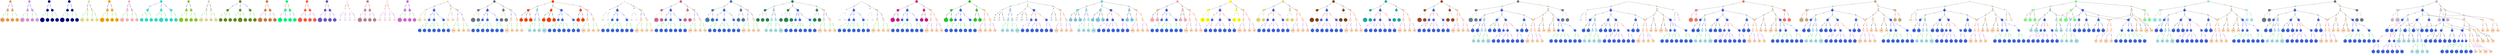 // Pedigree Computation
digraph {
	subgraph {
		node [color=sandybrown shape=circle style=filled]
		"t=0.000000_0_0" [label=0]
		node [color=black shape=point]
		"t=0.000000_0_0_leftPoint_1" [label=""]
			"t=0.000000_0_0" -> "t=0.000000_0_0_leftPoint_1" [label=1 color=blue]
		node [color=sandybrown shape=circle style=filled]
		"t=0.000000_0_0_leftCircle_1" [label=""]
			"t=0.000000_0_0_leftPoint_1" -> "t=0.000000_0_0_leftCircle_1" [color=blue]
		node [color=black shape=point]
		"t=0.000000_0_0_rightPoint_1_1" [label=""]
			"t=0.000000_0_0_leftCircle_1" -> "t=0.000000_0_0_rightPoint_1_1" [label=1 color=green]
		node [color=sandybrown shape=circle style=filled]
		"t=0.000000_0_0_rightCircle_1_1" [label=0.25]
			"t=0.000000_0_0_rightPoint_1_1" -> "t=0.000000_0_0_rightCircle_1_1" [color=green]
		node [color=black shape=point]
		"t=0.000000_0_0_rightPoint_1_2" [label=""]
			"t=0.000000_0_0_leftCircle_1" -> "t=0.000000_0_0_rightPoint_1_2" [label=2 color=green]
		node [color=sandybrown shape=circle style=filled]
		"t=0.000000_0_0_rightCircle_1_2" [label=0.5]
			"t=0.000000_0_0_rightPoint_1_2" -> "t=0.000000_0_0_rightCircle_1_2" [color=green]
		node [color=black shape=point]
		"t=0.000000_0_0_leftPoint_2" [label=""]
			"t=0.000000_0_0" -> "t=0.000000_0_0_leftPoint_2" [label=2 color=blue]
		node [color=sandybrown shape=circle style=filled]
		"t=0.000000_0_0_leftCircle_2" [label=""]
			"t=0.000000_0_0_leftPoint_2" -> "t=0.000000_0_0_leftCircle_2" [color=blue]
		node [color=black shape=point]
		"t=0.000000_0_0_rightPoint_2_1" [label=""]
			"t=0.000000_0_0_leftCircle_2" -> "t=0.000000_0_0_rightPoint_2_1" [label=1 color=green]
		node [color=sandybrown shape=circle style=filled]
		"t=0.000000_0_0_rightCircle_2_1" [label=0.5]
			"t=0.000000_0_0_rightPoint_2_1" -> "t=0.000000_0_0_rightCircle_2_1" [color=green]
		node [color=black shape=point]
		"t=0.000000_0_0_rightPoint_2_2" [label=""]
			"t=0.000000_0_0_leftCircle_2" -> "t=0.000000_0_0_rightPoint_2_2" [label=2 color=green]
		node [color=sandybrown shape=circle style=filled]
		"t=0.000000_0_0_rightCircle_2_2" [label=1.0]
			"t=0.000000_0_0_rightPoint_2_2" -> "t=0.000000_0_0_rightCircle_2_2" [color=green]
	}
	subgraph {
		node [color=plum shape=circle style=filled]
		"t=0.000000_1_0" [label=0]
		node [color=black shape=point]
		"t=0.000000_1_0_leftPoint_1" [label=""]
			"t=0.000000_1_0" -> "t=0.000000_1_0_leftPoint_1" [label=1 color=blue]
		node [color=plum shape=circle style=filled]
		"t=0.000000_1_0_leftCircle_1" [label=""]
			"t=0.000000_1_0_leftPoint_1" -> "t=0.000000_1_0_leftCircle_1" [color=blue]
		node [color=black shape=point]
		"t=0.000000_1_0_rightPoint_1_1" [label=""]
			"t=0.000000_1_0_leftCircle_1" -> "t=0.000000_1_0_rightPoint_1_1" [label=1 color=green]
		node [color=plum shape=circle style=filled]
		"t=0.000000_1_0_rightCircle_1_1" [label=0.25]
			"t=0.000000_1_0_rightPoint_1_1" -> "t=0.000000_1_0_rightCircle_1_1" [color=green]
		node [color=black shape=point]
		"t=0.000000_1_0_rightPoint_1_2" [label=""]
			"t=0.000000_1_0_leftCircle_1" -> "t=0.000000_1_0_rightPoint_1_2" [label=2 color=green]
		node [color=plum shape=circle style=filled]
		"t=0.000000_1_0_rightCircle_1_2" [label=0.5]
			"t=0.000000_1_0_rightPoint_1_2" -> "t=0.000000_1_0_rightCircle_1_2" [color=green]
		node [color=black shape=point]
		"t=0.000000_1_0_leftPoint_2" [label=""]
			"t=0.000000_1_0" -> "t=0.000000_1_0_leftPoint_2" [label=2 color=blue]
		node [color=plum shape=circle style=filled]
		"t=0.000000_1_0_leftCircle_2" [label=""]
			"t=0.000000_1_0_leftPoint_2" -> "t=0.000000_1_0_leftCircle_2" [color=blue]
		node [color=black shape=point]
		"t=0.000000_1_0_rightPoint_2_1" [label=""]
			"t=0.000000_1_0_leftCircle_2" -> "t=0.000000_1_0_rightPoint_2_1" [label=1 color=green]
		node [color=plum shape=circle style=filled]
		"t=0.000000_1_0_rightCircle_2_1" [label=0.5]
			"t=0.000000_1_0_rightPoint_2_1" -> "t=0.000000_1_0_rightCircle_2_1" [color=green]
		node [color=black shape=point]
		"t=0.000000_1_0_rightPoint_2_2" [label=""]
			"t=0.000000_1_0_leftCircle_2" -> "t=0.000000_1_0_rightPoint_2_2" [label=2 color=green]
		node [color=plum shape=circle style=filled]
		"t=0.000000_1_0_rightCircle_2_2" [label=1.0]
			"t=0.000000_1_0_rightPoint_2_2" -> "t=0.000000_1_0_rightCircle_2_2" [color=green]
	}
	subgraph {
		node [color=navyblue shape=circle style=filled]
		"t=0.000000_2_0" [label=0]
		node [color=black shape=point]
		"t=0.000000_2_0_leftPoint_1" [label=""]
			"t=0.000000_2_0" -> "t=0.000000_2_0_leftPoint_1" [label=1 color=blue]
		node [color=navyblue shape=circle style=filled]
		"t=0.000000_2_0_leftCircle_1" [label=""]
			"t=0.000000_2_0_leftPoint_1" -> "t=0.000000_2_0_leftCircle_1" [color=blue]
		node [color=black shape=point]
		"t=0.000000_2_0_rightPoint_1_1" [label=""]
			"t=0.000000_2_0_leftCircle_1" -> "t=0.000000_2_0_rightPoint_1_1" [label=1 color=green]
		node [color=navyblue shape=circle style=filled]
		"t=0.000000_2_0_rightCircle_1_1" [label=0.25]
			"t=0.000000_2_0_rightPoint_1_1" -> "t=0.000000_2_0_rightCircle_1_1" [color=green]
		node [color=black shape=point]
		"t=0.000000_2_0_rightPoint_1_2" [label=""]
			"t=0.000000_2_0_leftCircle_1" -> "t=0.000000_2_0_rightPoint_1_2" [label=2 color=green]
		node [color=navyblue shape=circle style=filled]
		"t=0.000000_2_0_rightCircle_1_2" [label=0.5]
			"t=0.000000_2_0_rightPoint_1_2" -> "t=0.000000_2_0_rightCircle_1_2" [color=green]
		node [color=black shape=point]
		"t=0.000000_2_0_leftPoint_2" [label=""]
			"t=0.000000_2_0" -> "t=0.000000_2_0_leftPoint_2" [label=2 color=blue]
		node [color=navyblue shape=circle style=filled]
		"t=0.000000_2_0_leftCircle_2" [label=""]
			"t=0.000000_2_0_leftPoint_2" -> "t=0.000000_2_0_leftCircle_2" [color=blue]
		node [color=black shape=point]
		"t=0.000000_2_0_rightPoint_2_1" [label=""]
			"t=0.000000_2_0_leftCircle_2" -> "t=0.000000_2_0_rightPoint_2_1" [label=1 color=green]
		node [color=navyblue shape=circle style=filled]
		"t=0.000000_2_0_rightCircle_2_1" [label=0.5]
			"t=0.000000_2_0_rightPoint_2_1" -> "t=0.000000_2_0_rightCircle_2_1" [color=green]
		node [color=black shape=point]
		"t=0.000000_2_0_rightPoint_2_2" [label=""]
			"t=0.000000_2_0_leftCircle_2" -> "t=0.000000_2_0_rightPoint_2_2" [label=2 color=green]
		node [color=navyblue shape=circle style=filled]
		"t=0.000000_2_0_rightCircle_2_2" [label=1.0]
			"t=0.000000_2_0_rightPoint_2_2" -> "t=0.000000_2_0_rightCircle_2_2" [color=green]
	}
	subgraph {
		node [color=navy shape=circle style=filled]
		"t=0.000000_3_0" [label=0]
		node [color=black shape=point]
		"t=0.000000_3_0_leftPoint_1" [label=""]
			"t=0.000000_3_0" -> "t=0.000000_3_0_leftPoint_1" [label=1 color=blue]
		node [color=navy shape=circle style=filled]
		"t=0.000000_3_0_leftCircle_1" [label=""]
			"t=0.000000_3_0_leftPoint_1" -> "t=0.000000_3_0_leftCircle_1" [color=blue]
		node [color=black shape=point]
		"t=0.000000_3_0_rightPoint_1_1" [label=""]
			"t=0.000000_3_0_leftCircle_1" -> "t=0.000000_3_0_rightPoint_1_1" [label=1 color=green]
		node [color=navy shape=circle style=filled]
		"t=0.000000_3_0_rightCircle_1_1" [label=0.25]
			"t=0.000000_3_0_rightPoint_1_1" -> "t=0.000000_3_0_rightCircle_1_1" [color=green]
		node [color=black shape=point]
		"t=0.000000_3_0_rightPoint_1_2" [label=""]
			"t=0.000000_3_0_leftCircle_1" -> "t=0.000000_3_0_rightPoint_1_2" [label=2 color=green]
		node [color=navy shape=circle style=filled]
		"t=0.000000_3_0_rightCircle_1_2" [label=0.5]
			"t=0.000000_3_0_rightPoint_1_2" -> "t=0.000000_3_0_rightCircle_1_2" [color=green]
		node [color=black shape=point]
		"t=0.000000_3_0_leftPoint_2" [label=""]
			"t=0.000000_3_0" -> "t=0.000000_3_0_leftPoint_2" [label=2 color=blue]
		node [color=navy shape=circle style=filled]
		"t=0.000000_3_0_leftCircle_2" [label=""]
			"t=0.000000_3_0_leftPoint_2" -> "t=0.000000_3_0_leftCircle_2" [color=blue]
		node [color=black shape=point]
		"t=0.000000_3_0_rightPoint_2_1" [label=""]
			"t=0.000000_3_0_leftCircle_2" -> "t=0.000000_3_0_rightPoint_2_1" [label=1 color=green]
		node [color=navy shape=circle style=filled]
		"t=0.000000_3_0_rightCircle_2_1" [label=0.5]
			"t=0.000000_3_0_rightPoint_2_1" -> "t=0.000000_3_0_rightCircle_2_1" [color=green]
		node [color=black shape=point]
		"t=0.000000_3_0_rightPoint_2_2" [label=""]
			"t=0.000000_3_0_leftCircle_2" -> "t=0.000000_3_0_rightPoint_2_2" [label=2 color=green]
		node [color=navy shape=circle style=filled]
		"t=0.000000_3_0_rightCircle_2_2" [label=1.0]
			"t=0.000000_3_0_rightPoint_2_2" -> "t=0.000000_3_0_rightCircle_2_2" [color=green]
	}
	subgraph {
		node [color=palegoldenrod shape=circle style=filled]
		"t=0.000000_4_0" [label=0]
		node [color=black shape=point]
		"t=0.000000_4_0_leftPoint_1" [label=""]
			"t=0.000000_4_0" -> "t=0.000000_4_0_leftPoint_1" [label=1 color=blue]
		node [color=palegoldenrod shape=circle style=filled]
		"t=0.000000_4_0_leftCircle_1" [label=""]
			"t=0.000000_4_0_leftPoint_1" -> "t=0.000000_4_0_leftCircle_1" [color=blue]
		node [color=black shape=point]
		"t=0.000000_4_0_rightPoint_1_1" [label=""]
			"t=0.000000_4_0_leftCircle_1" -> "t=0.000000_4_0_rightPoint_1_1" [label=1 color=green]
		node [color=palegoldenrod shape=circle style=filled]
		"t=0.000000_4_0_rightCircle_1_1" [label=0.25]
			"t=0.000000_4_0_rightPoint_1_1" -> "t=0.000000_4_0_rightCircle_1_1" [color=green]
		node [color=black shape=point]
		"t=0.000000_4_0_rightPoint_1_2" [label=""]
			"t=0.000000_4_0_leftCircle_1" -> "t=0.000000_4_0_rightPoint_1_2" [label=2 color=green]
		node [color=palegoldenrod shape=circle style=filled]
		"t=0.000000_4_0_rightCircle_1_2" [label=0.5]
			"t=0.000000_4_0_rightPoint_1_2" -> "t=0.000000_4_0_rightCircle_1_2" [color=green]
		node [color=black shape=point]
		"t=0.000000_4_0_leftPoint_2" [label=""]
			"t=0.000000_4_0" -> "t=0.000000_4_0_leftPoint_2" [label=2 color=blue]
		node [color=palegoldenrod shape=circle style=filled]
		"t=0.000000_4_0_leftCircle_2" [label=""]
			"t=0.000000_4_0_leftPoint_2" -> "t=0.000000_4_0_leftCircle_2" [color=blue]
		node [color=black shape=point]
		"t=0.000000_4_0_rightPoint_2_1" [label=""]
			"t=0.000000_4_0_leftCircle_2" -> "t=0.000000_4_0_rightPoint_2_1" [label=1 color=green]
		node [color=palegoldenrod shape=circle style=filled]
		"t=0.000000_4_0_rightCircle_2_1" [label=0.5]
			"t=0.000000_4_0_rightPoint_2_1" -> "t=0.000000_4_0_rightCircle_2_1" [color=green]
		node [color=black shape=point]
		"t=0.000000_4_0_rightPoint_2_2" [label=""]
			"t=0.000000_4_0_leftCircle_2" -> "t=0.000000_4_0_rightPoint_2_2" [label=2 color=green]
		node [color=palegoldenrod shape=circle style=filled]
		"t=0.000000_4_0_rightCircle_2_2" [label=1.0]
			"t=0.000000_4_0_rightPoint_2_2" -> "t=0.000000_4_0_rightCircle_2_2" [color=green]
	}
	subgraph {
		node [color=orange shape=circle style=filled]
		"t=0.000000_5_0" [label=0]
		node [color=black shape=point]
		"t=0.000000_5_0_leftPoint_1" [label=""]
			"t=0.000000_5_0" -> "t=0.000000_5_0_leftPoint_1" [label=1 color=blue]
		node [color=orange shape=circle style=filled]
		"t=0.000000_5_0_leftCircle_1" [label=""]
			"t=0.000000_5_0_leftPoint_1" -> "t=0.000000_5_0_leftCircle_1" [color=blue]
		node [color=black shape=point]
		"t=0.000000_5_0_rightPoint_1_1" [label=""]
			"t=0.000000_5_0_leftCircle_1" -> "t=0.000000_5_0_rightPoint_1_1" [label=1 color=green]
		node [color=orange shape=circle style=filled]
		"t=0.000000_5_0_rightCircle_1_1" [label=0.25]
			"t=0.000000_5_0_rightPoint_1_1" -> "t=0.000000_5_0_rightCircle_1_1" [color=green]
		node [color=black shape=point]
		"t=0.000000_5_0_rightPoint_1_2" [label=""]
			"t=0.000000_5_0_leftCircle_1" -> "t=0.000000_5_0_rightPoint_1_2" [label=2 color=green]
		node [color=orange shape=circle style=filled]
		"t=0.000000_5_0_rightCircle_1_2" [label=0.5]
			"t=0.000000_5_0_rightPoint_1_2" -> "t=0.000000_5_0_rightCircle_1_2" [color=green]
		node [color=black shape=point]
		"t=0.000000_5_0_leftPoint_2" [label=""]
			"t=0.000000_5_0" -> "t=0.000000_5_0_leftPoint_2" [label=2 color=blue]
		node [color=orange shape=circle style=filled]
		"t=0.000000_5_0_leftCircle_2" [label=""]
			"t=0.000000_5_0_leftPoint_2" -> "t=0.000000_5_0_leftCircle_2" [color=blue]
		node [color=black shape=point]
		"t=0.000000_5_0_rightPoint_2_1" [label=""]
			"t=0.000000_5_0_leftCircle_2" -> "t=0.000000_5_0_rightPoint_2_1" [label=1 color=green]
		node [color=orange shape=circle style=filled]
		"t=0.000000_5_0_rightCircle_2_1" [label=0.5]
			"t=0.000000_5_0_rightPoint_2_1" -> "t=0.000000_5_0_rightCircle_2_1" [color=green]
		node [color=black shape=point]
		"t=0.000000_5_0_rightPoint_2_2" [label=""]
			"t=0.000000_5_0_leftCircle_2" -> "t=0.000000_5_0_rightPoint_2_2" [label=2 color=green]
		node [color=orange shape=circle style=filled]
		"t=0.000000_5_0_rightCircle_2_2" [label=1.0]
			"t=0.000000_5_0_rightPoint_2_2" -> "t=0.000000_5_0_rightCircle_2_2" [color=green]
	}
	subgraph {
		node [color=pink shape=circle style=filled]
		"t=0.000000_6_0" [label=0]
		node [color=black shape=point]
		"t=0.000000_6_0_leftPoint_1" [label=""]
			"t=0.000000_6_0" -> "t=0.000000_6_0_leftPoint_1" [label=1 color=blue]
		node [color=pink shape=circle style=filled]
		"t=0.000000_6_0_leftCircle_1" [label=""]
			"t=0.000000_6_0_leftPoint_1" -> "t=0.000000_6_0_leftCircle_1" [color=blue]
		node [color=black shape=point]
		"t=0.000000_6_0_rightPoint_1_1" [label=""]
			"t=0.000000_6_0_leftCircle_1" -> "t=0.000000_6_0_rightPoint_1_1" [label=1 color=green]
		node [color=pink shape=circle style=filled]
		"t=0.000000_6_0_rightCircle_1_1" [label=0.25]
			"t=0.000000_6_0_rightPoint_1_1" -> "t=0.000000_6_0_rightCircle_1_1" [color=green]
		node [color=black shape=point]
		"t=0.000000_6_0_rightPoint_1_2" [label=""]
			"t=0.000000_6_0_leftCircle_1" -> "t=0.000000_6_0_rightPoint_1_2" [label=2 color=green]
		node [color=pink shape=circle style=filled]
		"t=0.000000_6_0_rightCircle_1_2" [label=0.5]
			"t=0.000000_6_0_rightPoint_1_2" -> "t=0.000000_6_0_rightCircle_1_2" [color=green]
		node [color=black shape=point]
		"t=0.000000_6_0_leftPoint_2" [label=""]
			"t=0.000000_6_0" -> "t=0.000000_6_0_leftPoint_2" [label=2 color=blue]
		node [color=pink shape=circle style=filled]
		"t=0.000000_6_0_leftCircle_2" [label=""]
			"t=0.000000_6_0_leftPoint_2" -> "t=0.000000_6_0_leftCircle_2" [color=blue]
		node [color=black shape=point]
		"t=0.000000_6_0_rightPoint_2_1" [label=""]
			"t=0.000000_6_0_leftCircle_2" -> "t=0.000000_6_0_rightPoint_2_1" [label=1 color=green]
		node [color=pink shape=circle style=filled]
		"t=0.000000_6_0_rightCircle_2_1" [label=0.5]
			"t=0.000000_6_0_rightPoint_2_1" -> "t=0.000000_6_0_rightCircle_2_1" [color=green]
		node [color=black shape=point]
		"t=0.000000_6_0_rightPoint_2_2" [label=""]
			"t=0.000000_6_0_leftCircle_2" -> "t=0.000000_6_0_rightPoint_2_2" [label=2 color=green]
		node [color=pink shape=circle style=filled]
		"t=0.000000_6_0_rightCircle_2_2" [label=1.0]
			"t=0.000000_6_0_rightPoint_2_2" -> "t=0.000000_6_0_rightCircle_2_2" [color=green]
	}
	subgraph {
		node [color=turquoise shape=circle style=filled]
		"t=1.000000_7_0" [label=0]
		node [color=black shape=point]
		"t=1.000000_7_0_leftPoint_0" [label=""]
			"t=1.000000_7_0" -> "t=1.000000_7_0_leftPoint_0" [label=0 color=blue]
		node [color=turquoise shape=circle style=filled]
		"t=1.000000_7_0_leftCircle_0" [label=""]
			"t=1.000000_7_0_leftPoint_0" -> "t=1.000000_7_0_leftCircle_0" [color=blue]
		node [color=black shape=point]
		"t=1.000000_7_0_rightPoint_0_0" [label=""]
			"t=1.000000_7_0_leftCircle_0" -> "t=1.000000_7_0_rightPoint_0_0" [label=0 color=green]
		node [color=turquoise shape=circle style=filled]
		"t=1.000000_7_0_rightCircle_0_0" [label=1.0]
			"t=1.000000_7_0_rightPoint_0_0" -> "t=1.000000_7_0_rightCircle_0_0" [color=green]
		node [color=black shape=point]
		"t=1.000000_7_0_rightPoint_0_1" [label=""]
			"t=1.000000_7_0_leftCircle_0" -> "t=1.000000_7_0_rightPoint_0_1" [label=1 color=green]
		node [color=turquoise shape=circle style=filled]
		"t=1.000000_7_0_rightCircle_0_1" [label=1.0]
			"t=1.000000_7_0_rightPoint_0_1" -> "t=1.000000_7_0_rightCircle_0_1" [color=green]
		node [color=black shape=point]
		"t=1.000000_7_0_rightPoint_0_2" [label=""]
			"t=1.000000_7_0_leftCircle_0" -> "t=1.000000_7_0_rightPoint_0_2" [label=2 color=green]
		node [color=turquoise shape=circle style=filled]
		"t=1.000000_7_0_rightCircle_0_2" [label=1.0]
			"t=1.000000_7_0_rightPoint_0_2" -> "t=1.000000_7_0_rightCircle_0_2" [color=green]
		node [color=black shape=point]
		"t=1.000000_7_0_leftPoint_1" [label=""]
			"t=1.000000_7_0" -> "t=1.000000_7_0_leftPoint_1" [label=1 color=blue]
		node [color=turquoise shape=circle style=filled]
		"t=1.000000_7_0_leftCircle_1" [label=""]
			"t=1.000000_7_0_leftPoint_1" -> "t=1.000000_7_0_leftCircle_1" [color=blue]
		node [color=black shape=point]
		"t=1.000000_7_0_rightPoint_1_0" [label=""]
			"t=1.000000_7_0_leftCircle_1" -> "t=1.000000_7_0_rightPoint_1_0" [label=0 color=green]
		node [color=turquoise shape=circle style=filled]
		"t=1.000000_7_0_rightCircle_1_0" [label=1.0]
			"t=1.000000_7_0_rightPoint_1_0" -> "t=1.000000_7_0_rightCircle_1_0" [color=green]
		node [color=black shape=point]
		"t=1.000000_7_0_rightPoint_1_1" [label=""]
			"t=1.000000_7_0_leftCircle_1" -> "t=1.000000_7_0_rightPoint_1_1" [label=1 color=green]
		node [color=turquoise shape=circle style=filled]
		"t=1.000000_7_0_rightCircle_1_1" [label=0.75]
			"t=1.000000_7_0_rightPoint_1_1" -> "t=1.000000_7_0_rightCircle_1_1" [color=green]
		node [color=black shape=point]
		"t=1.000000_7_0_rightPoint_1_2" [label=""]
			"t=1.000000_7_0_leftCircle_1" -> "t=1.000000_7_0_rightPoint_1_2" [label=2 color=green]
		node [color=turquoise shape=circle style=filled]
		"t=1.000000_7_0_rightCircle_1_2" [label=0.5]
			"t=1.000000_7_0_rightPoint_1_2" -> "t=1.000000_7_0_rightCircle_1_2" [color=green]
		node [color=black shape=point]
		"t=1.000000_7_0_leftPoint_2" [label=""]
			"t=1.000000_7_0" -> "t=1.000000_7_0_leftPoint_2" [label=2 color=blue]
		node [color=turquoise shape=circle style=filled]
		"t=1.000000_7_0_leftCircle_2" [label=""]
			"t=1.000000_7_0_leftPoint_2" -> "t=1.000000_7_0_leftCircle_2" [color=blue]
		node [color=black shape=point]
		"t=1.000000_7_0_rightPoint_2_0" [label=""]
			"t=1.000000_7_0_leftCircle_2" -> "t=1.000000_7_0_rightPoint_2_0" [label=0 color=green]
		node [color=turquoise shape=circle style=filled]
		"t=1.000000_7_0_rightCircle_2_0" [label=1.0]
			"t=1.000000_7_0_rightPoint_2_0" -> "t=1.000000_7_0_rightCircle_2_0" [color=green]
		node [color=black shape=point]
		"t=1.000000_7_0_rightPoint_2_1" [label=""]
			"t=1.000000_7_0_leftCircle_2" -> "t=1.000000_7_0_rightPoint_2_1" [label=1 color=green]
		node [color=turquoise shape=circle style=filled]
		"t=1.000000_7_0_rightCircle_2_1" [label=0.5]
			"t=1.000000_7_0_rightPoint_2_1" -> "t=1.000000_7_0_rightCircle_2_1" [color=green]
	}
	subgraph {
		node [color=yellowgreen shape=circle style=filled]
		"t=0.000000_8_0" [label=0]
		node [color=black shape=point]
		"t=0.000000_8_0_leftPoint_1" [label=""]
			"t=0.000000_8_0" -> "t=0.000000_8_0_leftPoint_1" [label=1 color=blue]
		node [color=yellowgreen shape=circle style=filled]
		"t=0.000000_8_0_leftCircle_1" [label=""]
			"t=0.000000_8_0_leftPoint_1" -> "t=0.000000_8_0_leftCircle_1" [color=blue]
		node [color=black shape=point]
		"t=0.000000_8_0_rightPoint_1_1" [label=""]
			"t=0.000000_8_0_leftCircle_1" -> "t=0.000000_8_0_rightPoint_1_1" [label=1 color=green]
		node [color=yellowgreen shape=circle style=filled]
		"t=0.000000_8_0_rightCircle_1_1" [label=0.25]
			"t=0.000000_8_0_rightPoint_1_1" -> "t=0.000000_8_0_rightCircle_1_1" [color=green]
		node [color=black shape=point]
		"t=0.000000_8_0_rightPoint_1_2" [label=""]
			"t=0.000000_8_0_leftCircle_1" -> "t=0.000000_8_0_rightPoint_1_2" [label=2 color=green]
		node [color=yellowgreen shape=circle style=filled]
		"t=0.000000_8_0_rightCircle_1_2" [label=0.5]
			"t=0.000000_8_0_rightPoint_1_2" -> "t=0.000000_8_0_rightCircle_1_2" [color=green]
		node [color=black shape=point]
		"t=0.000000_8_0_leftPoint_2" [label=""]
			"t=0.000000_8_0" -> "t=0.000000_8_0_leftPoint_2" [label=2 color=blue]
		node [color=yellowgreen shape=circle style=filled]
		"t=0.000000_8_0_leftCircle_2" [label=""]
			"t=0.000000_8_0_leftPoint_2" -> "t=0.000000_8_0_leftCircle_2" [color=blue]
		node [color=black shape=point]
		"t=0.000000_8_0_rightPoint_2_1" [label=""]
			"t=0.000000_8_0_leftCircle_2" -> "t=0.000000_8_0_rightPoint_2_1" [label=1 color=green]
		node [color=yellowgreen shape=circle style=filled]
		"t=0.000000_8_0_rightCircle_2_1" [label=0.5]
			"t=0.000000_8_0_rightPoint_2_1" -> "t=0.000000_8_0_rightCircle_2_1" [color=green]
		node [color=black shape=point]
		"t=0.000000_8_0_rightPoint_2_2" [label=""]
			"t=0.000000_8_0_leftCircle_2" -> "t=0.000000_8_0_rightPoint_2_2" [label=2 color=green]
		node [color=yellowgreen shape=circle style=filled]
		"t=0.000000_8_0_rightCircle_2_2" [label=1.0]
			"t=0.000000_8_0_rightPoint_2_2" -> "t=0.000000_8_0_rightCircle_2_2" [color=green]
	}
	subgraph {
		node [color=wheat shape=circle style=filled]
		"t=0.000000_9_0" [label=0]
		node [color=black shape=point]
		"t=0.000000_9_0_leftPoint_1" [label=""]
			"t=0.000000_9_0" -> "t=0.000000_9_0_leftPoint_1" [label=1 color=blue]
		node [color=wheat shape=circle style=filled]
		"t=0.000000_9_0_leftCircle_1" [label=""]
			"t=0.000000_9_0_leftPoint_1" -> "t=0.000000_9_0_leftCircle_1" [color=blue]
		node [color=black shape=point]
		"t=0.000000_9_0_rightPoint_1_1" [label=""]
			"t=0.000000_9_0_leftCircle_1" -> "t=0.000000_9_0_rightPoint_1_1" [label=1 color=green]
		node [color=wheat shape=circle style=filled]
		"t=0.000000_9_0_rightCircle_1_1" [label=0.25]
			"t=0.000000_9_0_rightPoint_1_1" -> "t=0.000000_9_0_rightCircle_1_1" [color=green]
		node [color=black shape=point]
		"t=0.000000_9_0_rightPoint_1_2" [label=""]
			"t=0.000000_9_0_leftCircle_1" -> "t=0.000000_9_0_rightPoint_1_2" [label=2 color=green]
		node [color=wheat shape=circle style=filled]
		"t=0.000000_9_0_rightCircle_1_2" [label=0.5]
			"t=0.000000_9_0_rightPoint_1_2" -> "t=0.000000_9_0_rightCircle_1_2" [color=green]
		node [color=black shape=point]
		"t=0.000000_9_0_leftPoint_2" [label=""]
			"t=0.000000_9_0" -> "t=0.000000_9_0_leftPoint_2" [label=2 color=blue]
		node [color=wheat shape=circle style=filled]
		"t=0.000000_9_0_leftCircle_2" [label=""]
			"t=0.000000_9_0_leftPoint_2" -> "t=0.000000_9_0_leftCircle_2" [color=blue]
		node [color=black shape=point]
		"t=0.000000_9_0_rightPoint_2_1" [label=""]
			"t=0.000000_9_0_leftCircle_2" -> "t=0.000000_9_0_rightPoint_2_1" [label=1 color=green]
		node [color=wheat shape=circle style=filled]
		"t=0.000000_9_0_rightCircle_2_1" [label=0.5]
			"t=0.000000_9_0_rightPoint_2_1" -> "t=0.000000_9_0_rightCircle_2_1" [color=green]
		node [color=black shape=point]
		"t=0.000000_9_0_rightPoint_2_2" [label=""]
			"t=0.000000_9_0_leftCircle_2" -> "t=0.000000_9_0_rightPoint_2_2" [label=2 color=green]
		node [color=wheat shape=circle style=filled]
		"t=0.000000_9_0_rightCircle_2_2" [label=1.0]
			"t=0.000000_9_0_rightPoint_2_2" -> "t=0.000000_9_0_rightCircle_2_2" [color=green]
	}
	subgraph {
		node [color=olivedrab shape=circle style=filled]
		"t=1.000000_10_0" [label=0]
		node [color=black shape=point]
		"t=1.000000_10_0_leftPoint_0" [label=""]
			"t=1.000000_10_0" -> "t=1.000000_10_0_leftPoint_0" [label=0 color=blue]
		node [color=olivedrab shape=circle style=filled]
		"t=1.000000_10_0_leftCircle_0" [label=""]
			"t=1.000000_10_0_leftPoint_0" -> "t=1.000000_10_0_leftCircle_0" [color=blue]
		node [color=black shape=point]
		"t=1.000000_10_0_rightPoint_0_0" [label=""]
			"t=1.000000_10_0_leftCircle_0" -> "t=1.000000_10_0_rightPoint_0_0" [label=0 color=green]
		node [color=olivedrab shape=circle style=filled]
		"t=1.000000_10_0_rightCircle_0_0" [label=1.0]
			"t=1.000000_10_0_rightPoint_0_0" -> "t=1.000000_10_0_rightCircle_0_0" [color=green]
		node [color=black shape=point]
		"t=1.000000_10_0_rightPoint_0_1" [label=""]
			"t=1.000000_10_0_leftCircle_0" -> "t=1.000000_10_0_rightPoint_0_1" [label=1 color=green]
		node [color=olivedrab shape=circle style=filled]
		"t=1.000000_10_0_rightCircle_0_1" [label=1.0]
			"t=1.000000_10_0_rightPoint_0_1" -> "t=1.000000_10_0_rightCircle_0_1" [color=green]
		node [color=black shape=point]
		"t=1.000000_10_0_rightPoint_0_2" [label=""]
			"t=1.000000_10_0_leftCircle_0" -> "t=1.000000_10_0_rightPoint_0_2" [label=2 color=green]
		node [color=olivedrab shape=circle style=filled]
		"t=1.000000_10_0_rightCircle_0_2" [label=1.0]
			"t=1.000000_10_0_rightPoint_0_2" -> "t=1.000000_10_0_rightCircle_0_2" [color=green]
		node [color=black shape=point]
		"t=1.000000_10_0_leftPoint_1" [label=""]
			"t=1.000000_10_0" -> "t=1.000000_10_0_leftPoint_1" [label=1 color=blue]
		node [color=olivedrab shape=circle style=filled]
		"t=1.000000_10_0_leftCircle_1" [label=""]
			"t=1.000000_10_0_leftPoint_1" -> "t=1.000000_10_0_leftCircle_1" [color=blue]
		node [color=black shape=point]
		"t=1.000000_10_0_rightPoint_1_0" [label=""]
			"t=1.000000_10_0_leftCircle_1" -> "t=1.000000_10_0_rightPoint_1_0" [label=0 color=green]
		node [color=olivedrab shape=circle style=filled]
		"t=1.000000_10_0_rightCircle_1_0" [label=1.0]
			"t=1.000000_10_0_rightPoint_1_0" -> "t=1.000000_10_0_rightCircle_1_0" [color=green]
		node [color=black shape=point]
		"t=1.000000_10_0_rightPoint_1_1" [label=""]
			"t=1.000000_10_0_leftCircle_1" -> "t=1.000000_10_0_rightPoint_1_1" [label=1 color=green]
		node [color=olivedrab shape=circle style=filled]
		"t=1.000000_10_0_rightCircle_1_1" [label=0.75]
			"t=1.000000_10_0_rightPoint_1_1" -> "t=1.000000_10_0_rightCircle_1_1" [color=green]
		node [color=black shape=point]
		"t=1.000000_10_0_rightPoint_1_2" [label=""]
			"t=1.000000_10_0_leftCircle_1" -> "t=1.000000_10_0_rightPoint_1_2" [label=2 color=green]
		node [color=olivedrab shape=circle style=filled]
		"t=1.000000_10_0_rightCircle_1_2" [label=0.5]
			"t=1.000000_10_0_rightPoint_1_2" -> "t=1.000000_10_0_rightCircle_1_2" [color=green]
		node [color=black shape=point]
		"t=1.000000_10_0_leftPoint_2" [label=""]
			"t=1.000000_10_0" -> "t=1.000000_10_0_leftPoint_2" [label=2 color=blue]
		node [color=olivedrab shape=circle style=filled]
		"t=1.000000_10_0_leftCircle_2" [label=""]
			"t=1.000000_10_0_leftPoint_2" -> "t=1.000000_10_0_leftCircle_2" [color=blue]
		node [color=black shape=point]
		"t=1.000000_10_0_rightPoint_2_0" [label=""]
			"t=1.000000_10_0_leftCircle_2" -> "t=1.000000_10_0_rightPoint_2_0" [label=0 color=green]
		node [color=olivedrab shape=circle style=filled]
		"t=1.000000_10_0_rightCircle_2_0" [label=1.0]
			"t=1.000000_10_0_rightPoint_2_0" -> "t=1.000000_10_0_rightCircle_2_0" [color=green]
		node [color=black shape=point]
		"t=1.000000_10_0_rightPoint_2_1" [label=""]
			"t=1.000000_10_0_leftCircle_2" -> "t=1.000000_10_0_rightPoint_2_1" [label=1 color=green]
		node [color=olivedrab shape=circle style=filled]
		"t=1.000000_10_0_rightCircle_2_1" [label=0.5]
			"t=1.000000_10_0_rightPoint_2_1" -> "t=1.000000_10_0_rightCircle_2_1" [color=green]
	}
	subgraph {
		node [color=peru shape=circle style=filled]
		"t=0.000000_11_0" [label=0]
		node [color=black shape=point]
		"t=0.000000_11_0_leftPoint_1" [label=""]
			"t=0.000000_11_0" -> "t=0.000000_11_0_leftPoint_1" [label=1 color=red]
		node [color=peru shape=circle style=filled]
		"t=0.000000_11_0_leftCircle_1" [label=""]
			"t=0.000000_11_0_leftPoint_1" -> "t=0.000000_11_0_leftCircle_1" [color=red]
		node [color=black shape=point]
		"t=0.000000_11_0_rightPoint_1_1" [label=""]
			"t=0.000000_11_0_leftCircle_1" -> "t=0.000000_11_0_rightPoint_1_1" [label=1 color=purple]
		node [color=peru shape=circle style=filled]
		"t=0.000000_11_0_rightCircle_1_1" [label=0.25]
			"t=0.000000_11_0_rightPoint_1_1" -> "t=0.000000_11_0_rightCircle_1_1" [color=purple]
		node [color=black shape=point]
		"t=0.000000_11_0_rightPoint_1_2" [label=""]
			"t=0.000000_11_0_leftCircle_1" -> "t=0.000000_11_0_rightPoint_1_2" [label=2 color=purple]
		node [color=peru shape=circle style=filled]
		"t=0.000000_11_0_rightCircle_1_2" [label=0.5]
			"t=0.000000_11_0_rightPoint_1_2" -> "t=0.000000_11_0_rightCircle_1_2" [color=purple]
		node [color=black shape=point]
		"t=0.000000_11_0_leftPoint_2" [label=""]
			"t=0.000000_11_0" -> "t=0.000000_11_0_leftPoint_2" [label=2 color=red]
		node [color=peru shape=circle style=filled]
		"t=0.000000_11_0_leftCircle_2" [label=""]
			"t=0.000000_11_0_leftPoint_2" -> "t=0.000000_11_0_leftCircle_2" [color=red]
		node [color=black shape=point]
		"t=0.000000_11_0_rightPoint_2_1" [label=""]
			"t=0.000000_11_0_leftCircle_2" -> "t=0.000000_11_0_rightPoint_2_1" [label=1 color=purple]
		node [color=peru shape=circle style=filled]
		"t=0.000000_11_0_rightCircle_2_1" [label=0.5]
			"t=0.000000_11_0_rightPoint_2_1" -> "t=0.000000_11_0_rightCircle_2_1" [color=purple]
		node [color=black shape=point]
		"t=0.000000_11_0_rightPoint_2_2" [label=""]
			"t=0.000000_11_0_leftCircle_2" -> "t=0.000000_11_0_rightPoint_2_2" [label=2 color=purple]
		node [color=peru shape=circle style=filled]
		"t=0.000000_11_0_rightCircle_2_2" [label=1.0]
			"t=0.000000_11_0_rightPoint_2_2" -> "t=0.000000_11_0_rightCircle_2_2" [color=purple]
	}
	subgraph {
		node [color=springgreen shape=circle style=filled]
		"t=0.000000_12_0" [label=0]
		node [color=black shape=point]
		"t=0.000000_12_0_leftPoint_1" [label=""]
			"t=0.000000_12_0" -> "t=0.000000_12_0_leftPoint_1" [label=1 color=red]
		node [color=springgreen shape=circle style=filled]
		"t=0.000000_12_0_leftCircle_1" [label=""]
			"t=0.000000_12_0_leftPoint_1" -> "t=0.000000_12_0_leftCircle_1" [color=red]
		node [color=black shape=point]
		"t=0.000000_12_0_rightPoint_1_1" [label=""]
			"t=0.000000_12_0_leftCircle_1" -> "t=0.000000_12_0_rightPoint_1_1" [label=1 color=purple]
		node [color=springgreen shape=circle style=filled]
		"t=0.000000_12_0_rightCircle_1_1" [label=0.25]
			"t=0.000000_12_0_rightPoint_1_1" -> "t=0.000000_12_0_rightCircle_1_1" [color=purple]
		node [color=black shape=point]
		"t=0.000000_12_0_rightPoint_1_2" [label=""]
			"t=0.000000_12_0_leftCircle_1" -> "t=0.000000_12_0_rightPoint_1_2" [label=2 color=purple]
		node [color=springgreen shape=circle style=filled]
		"t=0.000000_12_0_rightCircle_1_2" [label=0.5]
			"t=0.000000_12_0_rightPoint_1_2" -> "t=0.000000_12_0_rightCircle_1_2" [color=purple]
		node [color=black shape=point]
		"t=0.000000_12_0_leftPoint_2" [label=""]
			"t=0.000000_12_0" -> "t=0.000000_12_0_leftPoint_2" [label=2 color=red]
		node [color=springgreen shape=circle style=filled]
		"t=0.000000_12_0_leftCircle_2" [label=""]
			"t=0.000000_12_0_leftPoint_2" -> "t=0.000000_12_0_leftCircle_2" [color=red]
		node [color=black shape=point]
		"t=0.000000_12_0_rightPoint_2_1" [label=""]
			"t=0.000000_12_0_leftCircle_2" -> "t=0.000000_12_0_rightPoint_2_1" [label=1 color=purple]
		node [color=springgreen shape=circle style=filled]
		"t=0.000000_12_0_rightCircle_2_1" [label=0.5]
			"t=0.000000_12_0_rightPoint_2_1" -> "t=0.000000_12_0_rightCircle_2_1" [color=purple]
		node [color=black shape=point]
		"t=0.000000_12_0_rightPoint_2_2" [label=""]
			"t=0.000000_12_0_leftCircle_2" -> "t=0.000000_12_0_rightPoint_2_2" [label=2 color=purple]
		node [color=springgreen shape=circle style=filled]
		"t=0.000000_12_0_rightCircle_2_2" [label=1.0]
			"t=0.000000_12_0_rightPoint_2_2" -> "t=0.000000_12_0_rightCircle_2_2" [color=purple]
	}
	subgraph {
		node [color=tomato shape=circle style=filled]
		"t=0.000000_13_0" [label=0]
		node [color=black shape=point]
		"t=0.000000_13_0_leftPoint_1" [label=""]
			"t=0.000000_13_0" -> "t=0.000000_13_0_leftPoint_1" [label=1 color=red]
		node [color=tomato shape=circle style=filled]
		"t=0.000000_13_0_leftCircle_1" [label=""]
			"t=0.000000_13_0_leftPoint_1" -> "t=0.000000_13_0_leftCircle_1" [color=red]
		node [color=black shape=point]
		"t=0.000000_13_0_rightPoint_1_1" [label=""]
			"t=0.000000_13_0_leftCircle_1" -> "t=0.000000_13_0_rightPoint_1_1" [label=1 color=purple]
		node [color=tomato shape=circle style=filled]
		"t=0.000000_13_0_rightCircle_1_1" [label=0.25]
			"t=0.000000_13_0_rightPoint_1_1" -> "t=0.000000_13_0_rightCircle_1_1" [color=purple]
		node [color=black shape=point]
		"t=0.000000_13_0_rightPoint_1_2" [label=""]
			"t=0.000000_13_0_leftCircle_1" -> "t=0.000000_13_0_rightPoint_1_2" [label=2 color=purple]
		node [color=tomato shape=circle style=filled]
		"t=0.000000_13_0_rightCircle_1_2" [label=0.5]
			"t=0.000000_13_0_rightPoint_1_2" -> "t=0.000000_13_0_rightCircle_1_2" [color=purple]
		node [color=black shape=point]
		"t=0.000000_13_0_leftPoint_2" [label=""]
			"t=0.000000_13_0" -> "t=0.000000_13_0_leftPoint_2" [label=2 color=red]
		node [color=tomato shape=circle style=filled]
		"t=0.000000_13_0_leftCircle_2" [label=""]
			"t=0.000000_13_0_leftPoint_2" -> "t=0.000000_13_0_leftCircle_2" [color=red]
		node [color=black shape=point]
		"t=0.000000_13_0_rightPoint_2_1" [label=""]
			"t=0.000000_13_0_leftCircle_2" -> "t=0.000000_13_0_rightPoint_2_1" [label=1 color=purple]
		node [color=tomato shape=circle style=filled]
		"t=0.000000_13_0_rightCircle_2_1" [label=0.5]
			"t=0.000000_13_0_rightPoint_2_1" -> "t=0.000000_13_0_rightCircle_2_1" [color=purple]
		node [color=black shape=point]
		"t=0.000000_13_0_rightPoint_2_2" [label=""]
			"t=0.000000_13_0_leftCircle_2" -> "t=0.000000_13_0_rightPoint_2_2" [label=2 color=purple]
		node [color=tomato shape=circle style=filled]
		"t=0.000000_13_0_rightCircle_2_2" [label=1.0]
			"t=0.000000_13_0_rightPoint_2_2" -> "t=0.000000_13_0_rightCircle_2_2" [color=purple]
	}
	subgraph {
		node [color=slateblue shape=circle style=filled]
		"t=0.000000_14_0" [label=0]
		node [color=black shape=point]
		"t=0.000000_14_0_leftPoint_1" [label=""]
			"t=0.000000_14_0" -> "t=0.000000_14_0_leftPoint_1" [label=1 color=red]
		node [color=slateblue shape=circle style=filled]
		"t=0.000000_14_0_leftCircle_1" [label=""]
			"t=0.000000_14_0_leftPoint_1" -> "t=0.000000_14_0_leftCircle_1" [color=red]
		node [color=black shape=point]
		"t=0.000000_14_0_rightPoint_1_1" [label=""]
			"t=0.000000_14_0_leftCircle_1" -> "t=0.000000_14_0_rightPoint_1_1" [label=1 color=purple]
		node [color=slateblue shape=circle style=filled]
		"t=0.000000_14_0_rightCircle_1_1" [label=0.25]
			"t=0.000000_14_0_rightPoint_1_1" -> "t=0.000000_14_0_rightCircle_1_1" [color=purple]
		node [color=black shape=point]
		"t=0.000000_14_0_rightPoint_1_2" [label=""]
			"t=0.000000_14_0_leftCircle_1" -> "t=0.000000_14_0_rightPoint_1_2" [label=2 color=purple]
		node [color=slateblue shape=circle style=filled]
		"t=0.000000_14_0_rightCircle_1_2" [label=0.5]
			"t=0.000000_14_0_rightPoint_1_2" -> "t=0.000000_14_0_rightCircle_1_2" [color=purple]
		node [color=black shape=point]
		"t=0.000000_14_0_leftPoint_2" [label=""]
			"t=0.000000_14_0" -> "t=0.000000_14_0_leftPoint_2" [label=2 color=red]
		node [color=slateblue shape=circle style=filled]
		"t=0.000000_14_0_leftCircle_2" [label=""]
			"t=0.000000_14_0_leftPoint_2" -> "t=0.000000_14_0_leftCircle_2" [color=red]
		node [color=black shape=point]
		"t=0.000000_14_0_rightPoint_2_1" [label=""]
			"t=0.000000_14_0_leftCircle_2" -> "t=0.000000_14_0_rightPoint_2_1" [label=1 color=purple]
		node [color=slateblue shape=circle style=filled]
		"t=0.000000_14_0_rightCircle_2_1" [label=0.5]
			"t=0.000000_14_0_rightPoint_2_1" -> "t=0.000000_14_0_rightCircle_2_1" [color=purple]
		node [color=black shape=point]
		"t=0.000000_14_0_rightPoint_2_2" [label=""]
			"t=0.000000_14_0_leftCircle_2" -> "t=0.000000_14_0_rightPoint_2_2" [label=2 color=purple]
		node [color=slateblue shape=circle style=filled]
		"t=0.000000_14_0_rightCircle_2_2" [label=1.0]
			"t=0.000000_14_0_rightPoint_2_2" -> "t=0.000000_14_0_rightCircle_2_2" [color=purple]
	}
	subgraph {
		node [color=snow shape=circle style=filled]
		"t=0.000000_15_0" [label=0]
		node [color=black shape=point]
		"t=0.000000_15_0_leftPoint_1" [label=""]
			"t=0.000000_15_0" -> "t=0.000000_15_0_leftPoint_1" [label=1 color=red]
		node [color=snow shape=circle style=filled]
		"t=0.000000_15_0_leftCircle_1" [label=""]
			"t=0.000000_15_0_leftPoint_1" -> "t=0.000000_15_0_leftCircle_1" [color=red]
		node [color=black shape=point]
		"t=0.000000_15_0_rightPoint_1_1" [label=""]
			"t=0.000000_15_0_leftCircle_1" -> "t=0.000000_15_0_rightPoint_1_1" [label=1 color=purple]
		node [color=snow shape=circle style=filled]
		"t=0.000000_15_0_rightCircle_1_1" [label=0.25]
			"t=0.000000_15_0_rightPoint_1_1" -> "t=0.000000_15_0_rightCircle_1_1" [color=purple]
		node [color=black shape=point]
		"t=0.000000_15_0_rightPoint_1_2" [label=""]
			"t=0.000000_15_0_leftCircle_1" -> "t=0.000000_15_0_rightPoint_1_2" [label=2 color=purple]
		node [color=snow shape=circle style=filled]
		"t=0.000000_15_0_rightCircle_1_2" [label=0.5]
			"t=0.000000_15_0_rightPoint_1_2" -> "t=0.000000_15_0_rightCircle_1_2" [color=purple]
		node [color=black shape=point]
		"t=0.000000_15_0_leftPoint_2" [label=""]
			"t=0.000000_15_0" -> "t=0.000000_15_0_leftPoint_2" [label=2 color=red]
		node [color=snow shape=circle style=filled]
		"t=0.000000_15_0_leftCircle_2" [label=""]
			"t=0.000000_15_0_leftPoint_2" -> "t=0.000000_15_0_leftCircle_2" [color=red]
		node [color=black shape=point]
		"t=0.000000_15_0_rightPoint_2_1" [label=""]
			"t=0.000000_15_0_leftCircle_2" -> "t=0.000000_15_0_rightPoint_2_1" [label=1 color=purple]
		node [color=snow shape=circle style=filled]
		"t=0.000000_15_0_rightCircle_2_1" [label=0.5]
			"t=0.000000_15_0_rightPoint_2_1" -> "t=0.000000_15_0_rightCircle_2_1" [color=purple]
		node [color=black shape=point]
		"t=0.000000_15_0_rightPoint_2_2" [label=""]
			"t=0.000000_15_0_leftCircle_2" -> "t=0.000000_15_0_rightPoint_2_2" [label=2 color=purple]
		node [color=snow shape=circle style=filled]
		"t=0.000000_15_0_rightCircle_2_2" [label=1.0]
			"t=0.000000_15_0_rightPoint_2_2" -> "t=0.000000_15_0_rightCircle_2_2" [color=purple]
	}
	subgraph {
		node [color=rosybrown shape=circle style=filled]
		"t=0.000000_16_0" [label=0]
		node [color=black shape=point]
		"t=0.000000_16_0_leftPoint_1" [label=""]
			"t=0.000000_16_0" -> "t=0.000000_16_0_leftPoint_1" [label=1 color=red]
		node [color=rosybrown shape=circle style=filled]
		"t=0.000000_16_0_leftCircle_1" [label=""]
			"t=0.000000_16_0_leftPoint_1" -> "t=0.000000_16_0_leftCircle_1" [color=red]
		node [color=black shape=point]
		"t=0.000000_16_0_rightPoint_1_1" [label=""]
			"t=0.000000_16_0_leftCircle_1" -> "t=0.000000_16_0_rightPoint_1_1" [label=1 color=purple]
		node [color=rosybrown shape=circle style=filled]
		"t=0.000000_16_0_rightCircle_1_1" [label=0.25]
			"t=0.000000_16_0_rightPoint_1_1" -> "t=0.000000_16_0_rightCircle_1_1" [color=purple]
		node [color=black shape=point]
		"t=0.000000_16_0_rightPoint_1_2" [label=""]
			"t=0.000000_16_0_leftCircle_1" -> "t=0.000000_16_0_rightPoint_1_2" [label=2 color=purple]
		node [color=rosybrown shape=circle style=filled]
		"t=0.000000_16_0_rightCircle_1_2" [label=0.5]
			"t=0.000000_16_0_rightPoint_1_2" -> "t=0.000000_16_0_rightCircle_1_2" [color=purple]
		node [color=black shape=point]
		"t=0.000000_16_0_leftPoint_2" [label=""]
			"t=0.000000_16_0" -> "t=0.000000_16_0_leftPoint_2" [label=2 color=red]
		node [color=rosybrown shape=circle style=filled]
		"t=0.000000_16_0_leftCircle_2" [label=""]
			"t=0.000000_16_0_leftPoint_2" -> "t=0.000000_16_0_leftCircle_2" [color=red]
		node [color=black shape=point]
		"t=0.000000_16_0_rightPoint_2_1" [label=""]
			"t=0.000000_16_0_leftCircle_2" -> "t=0.000000_16_0_rightPoint_2_1" [label=1 color=purple]
		node [color=rosybrown shape=circle style=filled]
		"t=0.000000_16_0_rightCircle_2_1" [label=0.5]
			"t=0.000000_16_0_rightPoint_2_1" -> "t=0.000000_16_0_rightCircle_2_1" [color=purple]
		node [color=black shape=point]
		"t=0.000000_16_0_rightPoint_2_2" [label=""]
			"t=0.000000_16_0_leftCircle_2" -> "t=0.000000_16_0_rightPoint_2_2" [label=2 color=purple]
		node [color=rosybrown shape=circle style=filled]
		"t=0.000000_16_0_rightCircle_2_2" [label=1.0]
			"t=0.000000_16_0_rightPoint_2_2" -> "t=0.000000_16_0_rightCircle_2_2" [color=purple]
	}
	subgraph {
		node [color=seashell shape=circle style=filled]
		"t=0.000000_17_0" [label=0]
		node [color=black shape=point]
		"t=0.000000_17_0_leftPoint_1" [label=""]
			"t=0.000000_17_0" -> "t=0.000000_17_0_leftPoint_1" [label=1 color=red]
		node [color=seashell shape=circle style=filled]
		"t=0.000000_17_0_leftCircle_1" [label=""]
			"t=0.000000_17_0_leftPoint_1" -> "t=0.000000_17_0_leftCircle_1" [color=red]
		node [color=black shape=point]
		"t=0.000000_17_0_rightPoint_1_1" [label=""]
			"t=0.000000_17_0_leftCircle_1" -> "t=0.000000_17_0_rightPoint_1_1" [label=1 color=purple]
		node [color=seashell shape=circle style=filled]
		"t=0.000000_17_0_rightCircle_1_1" [label=0.25]
			"t=0.000000_17_0_rightPoint_1_1" -> "t=0.000000_17_0_rightCircle_1_1" [color=purple]
		node [color=black shape=point]
		"t=0.000000_17_0_rightPoint_1_2" [label=""]
			"t=0.000000_17_0_leftCircle_1" -> "t=0.000000_17_0_rightPoint_1_2" [label=2 color=purple]
		node [color=seashell shape=circle style=filled]
		"t=0.000000_17_0_rightCircle_1_2" [label=0.5]
			"t=0.000000_17_0_rightPoint_1_2" -> "t=0.000000_17_0_rightCircle_1_2" [color=purple]
		node [color=black shape=point]
		"t=0.000000_17_0_leftPoint_2" [label=""]
			"t=0.000000_17_0" -> "t=0.000000_17_0_leftPoint_2" [label=2 color=red]
		node [color=seashell shape=circle style=filled]
		"t=0.000000_17_0_leftCircle_2" [label=""]
			"t=0.000000_17_0_leftPoint_2" -> "t=0.000000_17_0_leftCircle_2" [color=red]
		node [color=black shape=point]
		"t=0.000000_17_0_rightPoint_2_1" [label=""]
			"t=0.000000_17_0_leftCircle_2" -> "t=0.000000_17_0_rightPoint_2_1" [label=1 color=purple]
		node [color=seashell shape=circle style=filled]
		"t=0.000000_17_0_rightCircle_2_1" [label=0.5]
			"t=0.000000_17_0_rightPoint_2_1" -> "t=0.000000_17_0_rightCircle_2_1" [color=purple]
		node [color=black shape=point]
		"t=0.000000_17_0_rightPoint_2_2" [label=""]
			"t=0.000000_17_0_leftCircle_2" -> "t=0.000000_17_0_rightPoint_2_2" [label=2 color=purple]
		node [color=seashell shape=circle style=filled]
		"t=0.000000_17_0_rightCircle_2_2" [label=1.0]
			"t=0.000000_17_0_rightPoint_2_2" -> "t=0.000000_17_0_rightCircle_2_2" [color=purple]
	}
	subgraph {
		node [color=orchid shape=circle style=filled]
		"t=0.000000_18_0" [label=0]
		node [color=black shape=point]
		"t=0.000000_18_0_leftPoint_1" [label=""]
			"t=0.000000_18_0" -> "t=0.000000_18_0_leftPoint_1" [label=1 color=blue]
		node [color=orchid shape=circle style=filled]
		"t=0.000000_18_0_leftCircle_1" [label=""]
			"t=0.000000_18_0_leftPoint_1" -> "t=0.000000_18_0_leftCircle_1" [color=blue]
		node [color=black shape=point]
		"t=0.000000_18_0_rightPoint_1_1" [label=""]
			"t=0.000000_18_0_leftCircle_1" -> "t=0.000000_18_0_rightPoint_1_1" [label=1 color=green]
		node [color=orchid shape=circle style=filled]
		"t=0.000000_18_0_rightCircle_1_1" [label=0.25]
			"t=0.000000_18_0_rightPoint_1_1" -> "t=0.000000_18_0_rightCircle_1_1" [color=green]
		node [color=black shape=point]
		"t=0.000000_18_0_rightPoint_1_2" [label=""]
			"t=0.000000_18_0_leftCircle_1" -> "t=0.000000_18_0_rightPoint_1_2" [label=2 color=green]
		node [color=orchid shape=circle style=filled]
		"t=0.000000_18_0_rightCircle_1_2" [label=0.5]
			"t=0.000000_18_0_rightPoint_1_2" -> "t=0.000000_18_0_rightCircle_1_2" [color=green]
		node [color=black shape=point]
		"t=0.000000_18_0_leftPoint_2" [label=""]
			"t=0.000000_18_0" -> "t=0.000000_18_0_leftPoint_2" [label=2 color=blue]
		node [color=orchid shape=circle style=filled]
		"t=0.000000_18_0_leftCircle_2" [label=""]
			"t=0.000000_18_0_leftPoint_2" -> "t=0.000000_18_0_leftCircle_2" [color=blue]
		node [color=black shape=point]
		"t=0.000000_18_0_rightPoint_2_1" [label=""]
			"t=0.000000_18_0_leftCircle_2" -> "t=0.000000_18_0_rightPoint_2_1" [label=1 color=green]
		node [color=orchid shape=circle style=filled]
		"t=0.000000_18_0_rightCircle_2_1" [label=0.5]
			"t=0.000000_18_0_rightPoint_2_1" -> "t=0.000000_18_0_rightCircle_2_1" [color=green]
		node [color=black shape=point]
		"t=0.000000_18_0_rightPoint_2_2" [label=""]
			"t=0.000000_18_0_leftCircle_2" -> "t=0.000000_18_0_rightPoint_2_2" [label=2 color=green]
		node [color=orchid shape=circle style=filled]
		"t=0.000000_18_0_rightCircle_2_2" [label=1.0]
			"t=0.000000_18_0_rightPoint_2_2" -> "t=0.000000_18_0_rightCircle_2_2" [color=green]
	}
	subgraph {
		node [color=papayawhip shape=circle style=filled]
		"t=0.000000_19_0" [label=0]
		node [color=black shape=point]
		"t=0.000000_19_0_leftPoint_1" [label=""]
			"t=0.000000_19_0" -> "t=0.000000_19_0_leftPoint_1" [label=1 color=black]
		node [color=papayawhip shape=circle style=filled]
		"t=0.000000_19_0_leftCircle_1" [label=""]
			"t=0.000000_19_0_leftPoint_1" -> "t=0.000000_19_0_leftCircle_1" [color=black]
		node [color=black shape=point]
		"t=0.000000_19_0_rightPoint_1_1" [label=""]
			"t=0.000000_19_0_leftCircle_1" -> "t=0.000000_19_0_rightPoint_1_1" [label=1 color=darksalmon]
		node [color=papayawhip shape=circle style=filled]
		"t=0.000000_19_0_rightCircle_1_1" [label=0.25]
			"t=0.000000_19_0_rightPoint_1_1" -> "t=0.000000_19_0_rightCircle_1_1" [color=darksalmon]
		node [color=black shape=point]
		"t=0.000000_19_0_rightPoint_1_2" [label=""]
			"t=0.000000_19_0_leftCircle_1" -> "t=0.000000_19_0_rightPoint_1_2" [label=2 color=darksalmon]
		node [color=papayawhip shape=circle style=filled]
		"t=0.000000_19_0_rightCircle_1_2" [label=0.5]
			"t=0.000000_19_0_rightPoint_1_2" -> "t=0.000000_19_0_rightCircle_1_2" [color=darksalmon]
		node [color=black shape=point]
		"t=0.000000_19_0_leftPoint_2" [label=""]
			"t=0.000000_19_0" -> "t=0.000000_19_0_leftPoint_2" [label=2 color=black]
		node [color=papayawhip shape=circle style=filled]
		"t=0.000000_19_0_leftCircle_2" [label=""]
			"t=0.000000_19_0_leftPoint_2" -> "t=0.000000_19_0_leftCircle_2" [color=black]
		node [color=black shape=point]
		"t=0.000000_19_0_rightPoint_2_1" [label=""]
			"t=0.000000_19_0_leftCircle_2" -> "t=0.000000_19_0_rightPoint_2_1" [label=1 color=darksalmon]
		node [color=papayawhip shape=circle style=filled]
		"t=0.000000_19_0_rightCircle_2_1" [label=0.5]
			"t=0.000000_19_0_rightPoint_2_1" -> "t=0.000000_19_0_rightCircle_2_1" [color=darksalmon]
		node [color=black shape=point]
		"t=0.000000_19_0_rightPoint_2_2" [label=""]
			"t=0.000000_19_0_leftCircle_2" -> "t=0.000000_19_0_rightPoint_2_2" [label=2 color=darksalmon]
		node [color=papayawhip shape=circle style=filled]
		"t=0.000000_19_0_rightCircle_2_2" [label=1.0]
			"t=0.000000_19_0_rightPoint_2_2" -> "t=0.000000_19_0_rightCircle_2_2" [color=darksalmon]
	}
	subgraph {
		node [color=royalblue shape=circle style=filled]
		g_20_1 [label=1]
		node [color=black shape=point]
		g_20_1_leftPoint_0 [label=""]
			g_20_1 -> g_20_1_leftPoint_0 [label=0 color=blue]
		node [color=royalblue shape=circle style=filled]
		g_20_1_leftCircle_0 [label=""]
			g_20_1_leftPoint_0 -> g_20_1_leftCircle_0 [color=blue]
		node [color=black shape=point]
		g_20_1_rightPoint_0_1 [label=""]
			g_20_1_leftCircle_0 -> g_20_1_rightPoint_0_1 [label=1 color=green]
		node [color=royalblue shape=circle style=filled]
		g_20_1_rightCircle_0_1 [label=0.5]
			g_20_1_rightPoint_0_1 -> g_20_1_rightCircle_0_1 [color=green]
		node [color=black shape=point]
		g_20_1_rightPoint_0_2 [label=""]
			g_20_1_leftCircle_0 -> g_20_1_rightPoint_0_2 [label=2 color=green]
		node [color=royalblue shape=circle style=filled]
		g_20_1_rightCircle_0_2 [label=1.0]
			g_20_1_rightPoint_0_2 -> g_20_1_rightCircle_0_2 [color=green]
		node [color=black shape=point]
		g_20_1_leftPoint_1 [label=""]
			g_20_1 -> g_20_1_leftPoint_1 [label=1 color=blue]
		node [color=royalblue shape=circle style=filled]
		g_20_1_leftCircle_1 [label=""]
			g_20_1_leftPoint_1 -> g_20_1_leftCircle_1 [color=blue]
		node [color=black shape=point]
		g_20_1_rightPoint_1_0 [label=""]
			g_20_1_leftCircle_1 -> g_20_1_rightPoint_1_0 [label=0 color=green]
		node [color=royalblue shape=circle style=filled]
		g_20_1_rightCircle_1_0 [label=0.5]
			g_20_1_rightPoint_1_0 -> g_20_1_rightCircle_1_0 [color=green]
		node [color=black shape=point]
		g_20_1_rightPoint_1_1 [label=""]
			g_20_1_leftCircle_1 -> g_20_1_rightPoint_1_1 [label=1 color=green]
		node [color=royalblue shape=circle style=filled]
		g_20_1_rightCircle_1_1 [label=0.5]
			g_20_1_rightPoint_1_1 -> g_20_1_rightCircle_1_1 [color=green]
		node [color=black shape=point]
		g_20_1_rightPoint_1_2 [label=""]
			g_20_1_leftCircle_1 -> g_20_1_rightPoint_1_2 [label=2 color=green]
		node [color=royalblue shape=circle style=filled]
		g_20_1_rightCircle_1_2 [label=0.5]
			g_20_1_rightPoint_1_2 -> g_20_1_rightCircle_1_2 [color=green]
		node [color=black shape=point]
		g_20_1_leftPoint_2 [label=""]
			g_20_1 -> g_20_1_leftPoint_2 [label=2 color=blue]
		node [color=royalblue shape=circle style=filled]
		g_20_1_leftCircle_2 [label=""]
			g_20_1_leftPoint_2 -> g_20_1_leftCircle_2 [color=blue]
		node [color=black shape=point]
		g_20_1_rightPoint_2_0 [label=""]
			g_20_1_leftCircle_2 -> g_20_1_rightPoint_2_0 [label=0 color=green]
		node [color=royalblue shape=circle style=filled]
		g_20_1_rightCircle_2_0 [label=1.0]
			g_20_1_rightPoint_2_0 -> g_20_1_rightCircle_2_0 [color=green]
		node [color=black shape=point]
		g_20_1_rightPoint_2_1 [label=""]
			g_20_1_leftCircle_2 -> g_20_1_rightPoint_2_1 [label=1 color=green]
		node [color=royalblue shape=circle style=filled]
		g_20_1_rightCircle_2_1 [label=0.5]
			g_20_1_rightPoint_2_1 -> g_20_1_rightCircle_2_1 [color=green]
	}
		"t=0.000000_19_0_leftPoint_1" -> g_20_1
	subgraph {
		node [color=peachpuff shape=circle style=filled]
		g_20_2 [label=2]
		node [color=black shape=point]
		g_20_2_leftPoint_1 [label=""]
			g_20_2 -> g_20_2_leftPoint_1 [label=1 color=blue]
		node [color=peachpuff shape=circle style=filled]
		g_20_2_leftCircle_1 [label=""]
			g_20_2_leftPoint_1 -> g_20_2_leftCircle_1 [color=blue]
		node [color=black shape=point]
		g_20_2_rightPoint_1_1 [label=""]
			g_20_2_leftCircle_1 -> g_20_2_rightPoint_1_1 [label=1 color=green]
		node [color=peachpuff shape=circle style=filled]
		g_20_2_rightCircle_1_1 [label=0.25]
			g_20_2_rightPoint_1_1 -> g_20_2_rightCircle_1_1 [color=green]
		node [color=black shape=point]
		g_20_2_rightPoint_1_2 [label=""]
			g_20_2_leftCircle_1 -> g_20_2_rightPoint_1_2 [label=2 color=green]
		node [color=peachpuff shape=circle style=filled]
		g_20_2_rightCircle_1_2 [label=0.5]
			g_20_2_rightPoint_1_2 -> g_20_2_rightCircle_1_2 [color=green]
		node [color=black shape=point]
		g_20_2_leftPoint_2 [label=""]
			g_20_2 -> g_20_2_leftPoint_2 [label=2 color=blue]
		node [color=peachpuff shape=circle style=filled]
		g_20_2_leftCircle_2 [label=""]
			g_20_2_leftPoint_2 -> g_20_2_leftCircle_2 [color=blue]
		node [color=black shape=point]
		g_20_2_rightPoint_2_1 [label=""]
			g_20_2_leftCircle_2 -> g_20_2_rightPoint_2_1 [label=1 color=green]
		node [color=peachpuff shape=circle style=filled]
		g_20_2_rightCircle_2_1 [label=0.5]
			g_20_2_rightPoint_2_1 -> g_20_2_rightCircle_2_1 [color=green]
		node [color=black shape=point]
		g_20_2_rightPoint_2_2 [label=""]
			g_20_2_leftCircle_2 -> g_20_2_rightPoint_2_2 [label=2 color=green]
		node [color=peachpuff shape=circle style=filled]
		g_20_2_rightCircle_2_2 [label=1.0]
			g_20_2_rightPoint_2_2 -> g_20_2_rightCircle_2_2 [color=green]
	}
		"t=0.000000_19_0_leftPoint_2" -> g_20_2
	subgraph {
		node [color=slategray shape=circle style=filled]
		"t=0.000000_21_0" [label=0]
		node [color=black shape=point]
		"t=0.000000_21_0_leftPoint_1" [label=""]
			"t=0.000000_21_0" -> "t=0.000000_21_0_leftPoint_1" [label=1 color=black]
		node [color=slategray shape=circle style=filled]
		"t=0.000000_21_0_leftCircle_1" [label=""]
			"t=0.000000_21_0_leftPoint_1" -> "t=0.000000_21_0_leftCircle_1" [color=black]
		node [color=black shape=point]
		"t=0.000000_21_0_rightPoint_1_1" [label=""]
			"t=0.000000_21_0_leftCircle_1" -> "t=0.000000_21_0_rightPoint_1_1" [label=1 color=gold]
		node [color=slategray shape=circle style=filled]
		"t=0.000000_21_0_rightCircle_1_1" [label=0.25]
			"t=0.000000_21_0_rightPoint_1_1" -> "t=0.000000_21_0_rightCircle_1_1" [color=gold]
		node [color=black shape=point]
		"t=0.000000_21_0_rightPoint_1_2" [label=""]
			"t=0.000000_21_0_leftCircle_1" -> "t=0.000000_21_0_rightPoint_1_2" [label=2 color=gold]
		node [color=slategray shape=circle style=filled]
		"t=0.000000_21_0_rightCircle_1_2" [label=0.5]
			"t=0.000000_21_0_rightPoint_1_2" -> "t=0.000000_21_0_rightCircle_1_2" [color=gold]
		node [color=black shape=point]
		"t=0.000000_21_0_leftPoint_2" [label=""]
			"t=0.000000_21_0" -> "t=0.000000_21_0_leftPoint_2" [label=2 color=black]
		node [color=slategray shape=circle style=filled]
		"t=0.000000_21_0_leftCircle_2" [label=""]
			"t=0.000000_21_0_leftPoint_2" -> "t=0.000000_21_0_leftCircle_2" [color=black]
		node [color=black shape=point]
		"t=0.000000_21_0_rightPoint_2_1" [label=""]
			"t=0.000000_21_0_leftCircle_2" -> "t=0.000000_21_0_rightPoint_2_1" [label=1 color=gold]
		node [color=slategray shape=circle style=filled]
		"t=0.000000_21_0_rightCircle_2_1" [label=0.5]
			"t=0.000000_21_0_rightPoint_2_1" -> "t=0.000000_21_0_rightCircle_2_1" [color=gold]
		node [color=black shape=point]
		"t=0.000000_21_0_rightPoint_2_2" [label=""]
			"t=0.000000_21_0_leftCircle_2" -> "t=0.000000_21_0_rightPoint_2_2" [label=2 color=gold]
		node [color=slategray shape=circle style=filled]
		"t=0.000000_21_0_rightCircle_2_2" [label=1.0]
			"t=0.000000_21_0_rightPoint_2_2" -> "t=0.000000_21_0_rightCircle_2_2" [color=gold]
	}
	subgraph {
		node [color=royalblue shape=circle style=filled]
		g_22_1 [label=1]
		node [color=black shape=point]
		g_22_1_leftPoint_0 [label=""]
			g_22_1 -> g_22_1_leftPoint_0 [label=0 color=blue]
		node [color=royalblue shape=circle style=filled]
		g_22_1_leftCircle_0 [label=""]
			g_22_1_leftPoint_0 -> g_22_1_leftCircle_0 [color=blue]
		node [color=black shape=point]
		g_22_1_rightPoint_0_1 [label=""]
			g_22_1_leftCircle_0 -> g_22_1_rightPoint_0_1 [label=1 color=green]
		node [color=royalblue shape=circle style=filled]
		g_22_1_rightCircle_0_1 [label=0.5]
			g_22_1_rightPoint_0_1 -> g_22_1_rightCircle_0_1 [color=green]
		node [color=black shape=point]
		g_22_1_rightPoint_0_2 [label=""]
			g_22_1_leftCircle_0 -> g_22_1_rightPoint_0_2 [label=2 color=green]
		node [color=royalblue shape=circle style=filled]
		g_22_1_rightCircle_0_2 [label=1.0]
			g_22_1_rightPoint_0_2 -> g_22_1_rightCircle_0_2 [color=green]
		node [color=black shape=point]
		g_22_1_leftPoint_1 [label=""]
			g_22_1 -> g_22_1_leftPoint_1 [label=1 color=blue]
		node [color=royalblue shape=circle style=filled]
		g_22_1_leftCircle_1 [label=""]
			g_22_1_leftPoint_1 -> g_22_1_leftCircle_1 [color=blue]
		node [color=black shape=point]
		g_22_1_rightPoint_1_0 [label=""]
			g_22_1_leftCircle_1 -> g_22_1_rightPoint_1_0 [label=0 color=green]
		node [color=royalblue shape=circle style=filled]
		g_22_1_rightCircle_1_0 [label=0.5]
			g_22_1_rightPoint_1_0 -> g_22_1_rightCircle_1_0 [color=green]
		node [color=black shape=point]
		g_22_1_rightPoint_1_1 [label=""]
			g_22_1_leftCircle_1 -> g_22_1_rightPoint_1_1 [label=1 color=green]
		node [color=royalblue shape=circle style=filled]
		g_22_1_rightCircle_1_1 [label=0.5]
			g_22_1_rightPoint_1_1 -> g_22_1_rightCircle_1_1 [color=green]
		node [color=black shape=point]
		g_22_1_rightPoint_1_2 [label=""]
			g_22_1_leftCircle_1 -> g_22_1_rightPoint_1_2 [label=2 color=green]
		node [color=royalblue shape=circle style=filled]
		g_22_1_rightCircle_1_2 [label=0.5]
			g_22_1_rightPoint_1_2 -> g_22_1_rightCircle_1_2 [color=green]
		node [color=black shape=point]
		g_22_1_leftPoint_2 [label=""]
			g_22_1 -> g_22_1_leftPoint_2 [label=2 color=blue]
		node [color=royalblue shape=circle style=filled]
		g_22_1_leftCircle_2 [label=""]
			g_22_1_leftPoint_2 -> g_22_1_leftCircle_2 [color=blue]
		node [color=black shape=point]
		g_22_1_rightPoint_2_0 [label=""]
			g_22_1_leftCircle_2 -> g_22_1_rightPoint_2_0 [label=0 color=green]
		node [color=royalblue shape=circle style=filled]
		g_22_1_rightCircle_2_0 [label=1.0]
			g_22_1_rightPoint_2_0 -> g_22_1_rightCircle_2_0 [color=green]
		node [color=black shape=point]
		g_22_1_rightPoint_2_1 [label=""]
			g_22_1_leftCircle_2 -> g_22_1_rightPoint_2_1 [label=1 color=green]
		node [color=royalblue shape=circle style=filled]
		g_22_1_rightCircle_2_1 [label=0.5]
			g_22_1_rightPoint_2_1 -> g_22_1_rightCircle_2_1 [color=green]
	}
		"t=0.000000_21_0_leftPoint_1" -> g_22_1
	subgraph {
		node [color=peachpuff shape=circle style=filled]
		g_22_2 [label=2]
		node [color=black shape=point]
		g_22_2_leftPoint_1 [label=""]
			g_22_2 -> g_22_2_leftPoint_1 [label=1 color=blue]
		node [color=peachpuff shape=circle style=filled]
		g_22_2_leftCircle_1 [label=""]
			g_22_2_leftPoint_1 -> g_22_2_leftCircle_1 [color=blue]
		node [color=black shape=point]
		g_22_2_rightPoint_1_1 [label=""]
			g_22_2_leftCircle_1 -> g_22_2_rightPoint_1_1 [label=1 color=green]
		node [color=peachpuff shape=circle style=filled]
		g_22_2_rightCircle_1_1 [label=0.25]
			g_22_2_rightPoint_1_1 -> g_22_2_rightCircle_1_1 [color=green]
		node [color=black shape=point]
		g_22_2_rightPoint_1_2 [label=""]
			g_22_2_leftCircle_1 -> g_22_2_rightPoint_1_2 [label=2 color=green]
		node [color=peachpuff shape=circle style=filled]
		g_22_2_rightCircle_1_2 [label=0.5]
			g_22_2_rightPoint_1_2 -> g_22_2_rightCircle_1_2 [color=green]
		node [color=black shape=point]
		g_22_2_leftPoint_2 [label=""]
			g_22_2 -> g_22_2_leftPoint_2 [label=2 color=blue]
		node [color=peachpuff shape=circle style=filled]
		g_22_2_leftCircle_2 [label=""]
			g_22_2_leftPoint_2 -> g_22_2_leftCircle_2 [color=blue]
		node [color=black shape=point]
		g_22_2_rightPoint_2_1 [label=""]
			g_22_2_leftCircle_2 -> g_22_2_rightPoint_2_1 [label=1 color=green]
		node [color=peachpuff shape=circle style=filled]
		g_22_2_rightCircle_2_1 [label=0.5]
			g_22_2_rightPoint_2_1 -> g_22_2_rightCircle_2_1 [color=green]
		node [color=black shape=point]
		g_22_2_rightPoint_2_2 [label=""]
			g_22_2_leftCircle_2 -> g_22_2_rightPoint_2_2 [label=2 color=green]
		node [color=peachpuff shape=circle style=filled]
		g_22_2_rightCircle_2_2 [label=1.0]
			g_22_2_rightPoint_2_2 -> g_22_2_rightCircle_2_2 [color=green]
	}
		"t=0.000000_21_0_leftPoint_2" -> g_22_2
	subgraph {
		node [color=orangered shape=circle style=filled]
		"t=1.000000_23_0" [label=0]
		node [color=black shape=point]
		"t=1.000000_23_0_leftPoint_0" [label=""]
			"t=1.000000_23_0" -> "t=1.000000_23_0_leftPoint_0" [label=0 color=black]
		node [color=orangered shape=circle style=filled]
		"t=1.000000_23_0_leftCircle_0" [label=""]
			"t=1.000000_23_0_leftPoint_0" -> "t=1.000000_23_0_leftCircle_0" [color=black]
		node [color=black shape=point]
		"t=1.000000_23_0_rightPoint_0_0" [label=""]
			"t=1.000000_23_0_leftCircle_0" -> "t=1.000000_23_0_rightPoint_0_0" [label=0 color=black]
		node [color=orangered shape=circle style=filled]
		"t=1.000000_23_0_rightCircle_0_0" [label=1.0]
			"t=1.000000_23_0_rightPoint_0_0" -> "t=1.000000_23_0_rightCircle_0_0" [color=black]
		node [color=black shape=point]
		"t=1.000000_23_0_rightPoint_0_1" [label=""]
			"t=1.000000_23_0_leftCircle_0" -> "t=1.000000_23_0_rightPoint_0_1" [label=1 color=black]
		node [color=orangered shape=circle style=filled]
		"t=1.000000_23_0_rightCircle_0_1" [label=1.0]
			"t=1.000000_23_0_rightPoint_0_1" -> "t=1.000000_23_0_rightCircle_0_1" [color=black]
		node [color=black shape=point]
		"t=1.000000_23_0_rightPoint_0_2" [label=""]
			"t=1.000000_23_0_leftCircle_0" -> "t=1.000000_23_0_rightPoint_0_2" [label=2 color=black]
		node [color=orangered shape=circle style=filled]
		"t=1.000000_23_0_rightCircle_0_2" [label=1.0]
			"t=1.000000_23_0_rightPoint_0_2" -> "t=1.000000_23_0_rightCircle_0_2" [color=black]
		node [color=black shape=point]
		"t=1.000000_23_0_leftPoint_1" [label=""]
			"t=1.000000_23_0" -> "t=1.000000_23_0_leftPoint_1" [label=1 color=black]
		node [color=orangered shape=circle style=filled]
		"t=1.000000_23_0_leftCircle_1" [label=""]
			"t=1.000000_23_0_leftPoint_1" -> "t=1.000000_23_0_leftCircle_1" [color=black]
		node [color=black shape=point]
		"t=1.000000_23_0_rightPoint_1_0" [label=""]
			"t=1.000000_23_0_leftCircle_1" -> "t=1.000000_23_0_rightPoint_1_0" [label=0 color=black]
		node [color=orangered shape=circle style=filled]
		"t=1.000000_23_0_rightCircle_1_0" [label=1.0]
			"t=1.000000_23_0_rightPoint_1_0" -> "t=1.000000_23_0_rightCircle_1_0" [color=black]
		node [color=black shape=point]
		"t=1.000000_23_0_rightPoint_1_1" [label=""]
			"t=1.000000_23_0_leftCircle_1" -> "t=1.000000_23_0_rightPoint_1_1" [label=1 color=black]
		node [color=orangered shape=circle style=filled]
		"t=1.000000_23_0_rightCircle_1_1" [label=0.75]
			"t=1.000000_23_0_rightPoint_1_1" -> "t=1.000000_23_0_rightCircle_1_1" [color=black]
		node [color=black shape=point]
		"t=1.000000_23_0_rightPoint_1_2" [label=""]
			"t=1.000000_23_0_leftCircle_1" -> "t=1.000000_23_0_rightPoint_1_2" [label=2 color=black]
		node [color=orangered shape=circle style=filled]
		"t=1.000000_23_0_rightCircle_1_2" [label=0.5]
			"t=1.000000_23_0_rightPoint_1_2" -> "t=1.000000_23_0_rightCircle_1_2" [color=black]
		node [color=black shape=point]
		"t=1.000000_23_0_leftPoint_2" [label=""]
			"t=1.000000_23_0" -> "t=1.000000_23_0_leftPoint_2" [label=2 color=black]
		node [color=orangered shape=circle style=filled]
		"t=1.000000_23_0_leftCircle_2" [label=""]
			"t=1.000000_23_0_leftPoint_2" -> "t=1.000000_23_0_leftCircle_2" [color=black]
		node [color=black shape=point]
		"t=1.000000_23_0_rightPoint_2_0" [label=""]
			"t=1.000000_23_0_leftCircle_2" -> "t=1.000000_23_0_rightPoint_2_0" [label=0 color=black]
		node [color=orangered shape=circle style=filled]
		"t=1.000000_23_0_rightCircle_2_0" [label=1.0]
			"t=1.000000_23_0_rightPoint_2_0" -> "t=1.000000_23_0_rightCircle_2_0" [color=black]
		node [color=black shape=point]
		"t=1.000000_23_0_rightPoint_2_1" [label=""]
			"t=1.000000_23_0_leftCircle_2" -> "t=1.000000_23_0_rightPoint_2_1" [label=1 color=black]
		node [color=orangered shape=circle style=filled]
		"t=1.000000_23_0_rightCircle_2_1" [label=0.5]
			"t=1.000000_23_0_rightPoint_2_1" -> "t=1.000000_23_0_rightCircle_2_1" [color=black]
	}
	subgraph {
		node [color=powderblue shape=circle style=filled]
		g_24_0 [label=0]
		node [color=black shape=point]
		g_24_0_leftPoint_0 [label=""]
			g_24_0 -> g_24_0_leftPoint_0 [label=0 color=blue]
		node [color=powderblue shape=circle style=filled]
		g_24_0_leftCircle_0 [label=""]
			g_24_0_leftPoint_0 -> g_24_0_leftCircle_0 [color=blue]
		node [color=black shape=point]
		g_24_0_rightPoint_0_0 [label=""]
			g_24_0_leftCircle_0 -> g_24_0_rightPoint_0_0 [label=0 color=green]
		node [color=powderblue shape=circle style=filled]
		g_24_0_rightCircle_0_0 [label=1.0]
			g_24_0_rightPoint_0_0 -> g_24_0_rightCircle_0_0 [color=green]
		node [color=black shape=point]
		g_24_0_rightPoint_0_1 [label=""]
			g_24_0_leftCircle_0 -> g_24_0_rightPoint_0_1 [label=1 color=green]
		node [color=powderblue shape=circle style=filled]
		g_24_0_rightCircle_0_1 [label=0.5]
			g_24_0_rightPoint_0_1 -> g_24_0_rightCircle_0_1 [color=green]
		node [color=black shape=point]
		g_24_0_leftPoint_1 [label=""]
			g_24_0 -> g_24_0_leftPoint_1 [label=1 color=blue]
		node [color=powderblue shape=circle style=filled]
		g_24_0_leftCircle_1 [label=""]
			g_24_0_leftPoint_1 -> g_24_0_leftCircle_1 [color=blue]
		node [color=black shape=point]
		g_24_0_rightPoint_1_0 [label=""]
			g_24_0_leftCircle_1 -> g_24_0_rightPoint_1_0 [label=0 color=green]
		node [color=powderblue shape=circle style=filled]
		g_24_0_rightCircle_1_0 [label=0.5]
			g_24_0_rightPoint_1_0 -> g_24_0_rightCircle_1_0 [color=green]
		node [color=black shape=point]
		g_24_0_rightPoint_1_1 [label=""]
			g_24_0_leftCircle_1 -> g_24_0_rightPoint_1_1 [label=1 color=green]
		node [color=powderblue shape=circle style=filled]
		g_24_0_rightCircle_1_1 [label=0.25]
			g_24_0_rightPoint_1_1 -> g_24_0_rightCircle_1_1 [color=green]
	}
		"t=1.000000_23_0_leftPoint_0" -> g_24_0
	subgraph {
		node [color=royalblue shape=circle style=filled]
		g_24_1 [label=1]
		node [color=black shape=point]
		g_24_1_leftPoint_0 [label=""]
			g_24_1 -> g_24_1_leftPoint_0 [label=0 color=blue]
		node [color=royalblue shape=circle style=filled]
		g_24_1_leftCircle_0 [label=""]
			g_24_1_leftPoint_0 -> g_24_1_leftCircle_0 [color=blue]
		node [color=black shape=point]
		g_24_1_rightPoint_0_1 [label=""]
			g_24_1_leftCircle_0 -> g_24_1_rightPoint_0_1 [label=1 color=green]
		node [color=royalblue shape=circle style=filled]
		g_24_1_rightCircle_0_1 [label=0.5]
			g_24_1_rightPoint_0_1 -> g_24_1_rightCircle_0_1 [color=green]
		node [color=black shape=point]
		g_24_1_rightPoint_0_2 [label=""]
			g_24_1_leftCircle_0 -> g_24_1_rightPoint_0_2 [label=2 color=green]
		node [color=royalblue shape=circle style=filled]
		g_24_1_rightCircle_0_2 [label=1.0]
			g_24_1_rightPoint_0_2 -> g_24_1_rightCircle_0_2 [color=green]
		node [color=black shape=point]
		g_24_1_leftPoint_1 [label=""]
			g_24_1 -> g_24_1_leftPoint_1 [label=1 color=blue]
		node [color=royalblue shape=circle style=filled]
		g_24_1_leftCircle_1 [label=""]
			g_24_1_leftPoint_1 -> g_24_1_leftCircle_1 [color=blue]
		node [color=black shape=point]
		g_24_1_rightPoint_1_0 [label=""]
			g_24_1_leftCircle_1 -> g_24_1_rightPoint_1_0 [label=0 color=green]
		node [color=royalblue shape=circle style=filled]
		g_24_1_rightCircle_1_0 [label=0.5]
			g_24_1_rightPoint_1_0 -> g_24_1_rightCircle_1_0 [color=green]
		node [color=black shape=point]
		g_24_1_rightPoint_1_1 [label=""]
			g_24_1_leftCircle_1 -> g_24_1_rightPoint_1_1 [label=1 color=green]
		node [color=royalblue shape=circle style=filled]
		g_24_1_rightCircle_1_1 [label=0.5]
			g_24_1_rightPoint_1_1 -> g_24_1_rightCircle_1_1 [color=green]
		node [color=black shape=point]
		g_24_1_rightPoint_1_2 [label=""]
			g_24_1_leftCircle_1 -> g_24_1_rightPoint_1_2 [label=2 color=green]
		node [color=royalblue shape=circle style=filled]
		g_24_1_rightCircle_1_2 [label=0.5]
			g_24_1_rightPoint_1_2 -> g_24_1_rightCircle_1_2 [color=green]
		node [color=black shape=point]
		g_24_1_leftPoint_2 [label=""]
			g_24_1 -> g_24_1_leftPoint_2 [label=2 color=blue]
		node [color=royalblue shape=circle style=filled]
		g_24_1_leftCircle_2 [label=""]
			g_24_1_leftPoint_2 -> g_24_1_leftCircle_2 [color=blue]
		node [color=black shape=point]
		g_24_1_rightPoint_2_0 [label=""]
			g_24_1_leftCircle_2 -> g_24_1_rightPoint_2_0 [label=0 color=green]
		node [color=royalblue shape=circle style=filled]
		g_24_1_rightCircle_2_0 [label=1.0]
			g_24_1_rightPoint_2_0 -> g_24_1_rightCircle_2_0 [color=green]
		node [color=black shape=point]
		g_24_1_rightPoint_2_1 [label=""]
			g_24_1_leftCircle_2 -> g_24_1_rightPoint_2_1 [label=1 color=green]
		node [color=royalblue shape=circle style=filled]
		g_24_1_rightCircle_2_1 [label=0.5]
			g_24_1_rightPoint_2_1 -> g_24_1_rightCircle_2_1 [color=green]
	}
		"t=1.000000_23_0_leftPoint_1" -> g_24_1
	subgraph {
		node [color=peachpuff shape=circle style=filled]
		g_24_2 [label=2]
		node [color=black shape=point]
		g_24_2_leftPoint_1 [label=""]
			g_24_2 -> g_24_2_leftPoint_1 [label=1 color=blue]
		node [color=peachpuff shape=circle style=filled]
		g_24_2_leftCircle_1 [label=""]
			g_24_2_leftPoint_1 -> g_24_2_leftCircle_1 [color=blue]
		node [color=black shape=point]
		g_24_2_rightPoint_1_1 [label=""]
			g_24_2_leftCircle_1 -> g_24_2_rightPoint_1_1 [label=1 color=green]
		node [color=peachpuff shape=circle style=filled]
		g_24_2_rightCircle_1_1 [label=0.25]
			g_24_2_rightPoint_1_1 -> g_24_2_rightCircle_1_1 [color=green]
		node [color=black shape=point]
		g_24_2_rightPoint_1_2 [label=""]
			g_24_2_leftCircle_1 -> g_24_2_rightPoint_1_2 [label=2 color=green]
		node [color=peachpuff shape=circle style=filled]
		g_24_2_rightCircle_1_2 [label=0.5]
			g_24_2_rightPoint_1_2 -> g_24_2_rightCircle_1_2 [color=green]
		node [color=black shape=point]
		g_24_2_leftPoint_2 [label=""]
			g_24_2 -> g_24_2_leftPoint_2 [label=2 color=blue]
		node [color=peachpuff shape=circle style=filled]
		g_24_2_leftCircle_2 [label=""]
			g_24_2_leftPoint_2 -> g_24_2_leftCircle_2 [color=blue]
		node [color=black shape=point]
		g_24_2_rightPoint_2_1 [label=""]
			g_24_2_leftCircle_2 -> g_24_2_rightPoint_2_1 [label=1 color=green]
		node [color=peachpuff shape=circle style=filled]
		g_24_2_rightCircle_2_1 [label=0.5]
			g_24_2_rightPoint_2_1 -> g_24_2_rightCircle_2_1 [color=green]
		node [color=black shape=point]
		g_24_2_rightPoint_2_2 [label=""]
			g_24_2_leftCircle_2 -> g_24_2_rightPoint_2_2 [label=2 color=green]
		node [color=peachpuff shape=circle style=filled]
		g_24_2_rightCircle_2_2 [label=1.0]
			g_24_2_rightPoint_2_2 -> g_24_2_rightCircle_2_2 [color=green]
	}
		"t=1.000000_23_0_leftPoint_2" -> g_24_2
	subgraph {
		node [color=none shape=circle style=filled]
		"t=0.000000_25_0" [label=0]
		node [color=black shape=point]
		"t=0.000000_25_0_leftPoint_1" [label=""]
			"t=0.000000_25_0" -> "t=0.000000_25_0_leftPoint_1" [label=1 color=black]
		node [color=none shape=circle style=filled]
		"t=0.000000_25_0_leftCircle_1" [label=""]
			"t=0.000000_25_0_leftPoint_1" -> "t=0.000000_25_0_leftCircle_1" [color=black]
		node [color=black shape=point]
		"t=0.000000_25_0_rightPoint_1_1" [label=""]
			"t=0.000000_25_0_leftCircle_1" -> "t=0.000000_25_0_rightPoint_1_1" [label=1 color=gray]
		node [color=none shape=circle style=filled]
		"t=0.000000_25_0_rightCircle_1_1" [label=0.25]
			"t=0.000000_25_0_rightPoint_1_1" -> "t=0.000000_25_0_rightCircle_1_1" [color=gray]
		node [color=black shape=point]
		"t=0.000000_25_0_rightPoint_1_2" [label=""]
			"t=0.000000_25_0_leftCircle_1" -> "t=0.000000_25_0_rightPoint_1_2" [label=2 color=gray]
		node [color=none shape=circle style=filled]
		"t=0.000000_25_0_rightCircle_1_2" [label=0.5]
			"t=0.000000_25_0_rightPoint_1_2" -> "t=0.000000_25_0_rightCircle_1_2" [color=gray]
		node [color=black shape=point]
		"t=0.000000_25_0_leftPoint_2" [label=""]
			"t=0.000000_25_0" -> "t=0.000000_25_0_leftPoint_2" [label=2 color=black]
		node [color=none shape=circle style=filled]
		"t=0.000000_25_0_leftCircle_2" [label=""]
			"t=0.000000_25_0_leftPoint_2" -> "t=0.000000_25_0_leftCircle_2" [color=black]
		node [color=black shape=point]
		"t=0.000000_25_0_rightPoint_2_1" [label=""]
			"t=0.000000_25_0_leftCircle_2" -> "t=0.000000_25_0_rightPoint_2_1" [label=1 color=gray]
		node [color=none shape=circle style=filled]
		"t=0.000000_25_0_rightCircle_2_1" [label=0.5]
			"t=0.000000_25_0_rightPoint_2_1" -> "t=0.000000_25_0_rightCircle_2_1" [color=gray]
		node [color=black shape=point]
		"t=0.000000_25_0_rightPoint_2_2" [label=""]
			"t=0.000000_25_0_leftCircle_2" -> "t=0.000000_25_0_rightPoint_2_2" [label=2 color=gray]
		node [color=none shape=circle style=filled]
		"t=0.000000_25_0_rightCircle_2_2" [label=1.0]
			"t=0.000000_25_0_rightPoint_2_2" -> "t=0.000000_25_0_rightCircle_2_2" [color=gray]
	}
	subgraph {
		node [color=royalblue shape=circle style=filled]
		g_26_1 [label=1]
		node [color=black shape=point]
		g_26_1_leftPoint_0 [label=""]
			g_26_1 -> g_26_1_leftPoint_0 [label=0 color=blue]
		node [color=royalblue shape=circle style=filled]
		g_26_1_leftCircle_0 [label=""]
			g_26_1_leftPoint_0 -> g_26_1_leftCircle_0 [color=blue]
		node [color=black shape=point]
		g_26_1_rightPoint_0_1 [label=""]
			g_26_1_leftCircle_0 -> g_26_1_rightPoint_0_1 [label=1 color=green]
		node [color=royalblue shape=circle style=filled]
		g_26_1_rightCircle_0_1 [label=0.5]
			g_26_1_rightPoint_0_1 -> g_26_1_rightCircle_0_1 [color=green]
		node [color=black shape=point]
		g_26_1_rightPoint_0_2 [label=""]
			g_26_1_leftCircle_0 -> g_26_1_rightPoint_0_2 [label=2 color=green]
		node [color=royalblue shape=circle style=filled]
		g_26_1_rightCircle_0_2 [label=1.0]
			g_26_1_rightPoint_0_2 -> g_26_1_rightCircle_0_2 [color=green]
		node [color=black shape=point]
		g_26_1_leftPoint_1 [label=""]
			g_26_1 -> g_26_1_leftPoint_1 [label=1 color=blue]
		node [color=royalblue shape=circle style=filled]
		g_26_1_leftCircle_1 [label=""]
			g_26_1_leftPoint_1 -> g_26_1_leftCircle_1 [color=blue]
		node [color=black shape=point]
		g_26_1_rightPoint_1_0 [label=""]
			g_26_1_leftCircle_1 -> g_26_1_rightPoint_1_0 [label=0 color=green]
		node [color=royalblue shape=circle style=filled]
		g_26_1_rightCircle_1_0 [label=0.5]
			g_26_1_rightPoint_1_0 -> g_26_1_rightCircle_1_0 [color=green]
		node [color=black shape=point]
		g_26_1_rightPoint_1_1 [label=""]
			g_26_1_leftCircle_1 -> g_26_1_rightPoint_1_1 [label=1 color=green]
		node [color=royalblue shape=circle style=filled]
		g_26_1_rightCircle_1_1 [label=0.5]
			g_26_1_rightPoint_1_1 -> g_26_1_rightCircle_1_1 [color=green]
		node [color=black shape=point]
		g_26_1_rightPoint_1_2 [label=""]
			g_26_1_leftCircle_1 -> g_26_1_rightPoint_1_2 [label=2 color=green]
		node [color=royalblue shape=circle style=filled]
		g_26_1_rightCircle_1_2 [label=0.5]
			g_26_1_rightPoint_1_2 -> g_26_1_rightCircle_1_2 [color=green]
		node [color=black shape=point]
		g_26_1_leftPoint_2 [label=""]
			g_26_1 -> g_26_1_leftPoint_2 [label=2 color=blue]
		node [color=royalblue shape=circle style=filled]
		g_26_1_leftCircle_2 [label=""]
			g_26_1_leftPoint_2 -> g_26_1_leftCircle_2 [color=blue]
		node [color=black shape=point]
		g_26_1_rightPoint_2_0 [label=""]
			g_26_1_leftCircle_2 -> g_26_1_rightPoint_2_0 [label=0 color=green]
		node [color=royalblue shape=circle style=filled]
		g_26_1_rightCircle_2_0 [label=1.0]
			g_26_1_rightPoint_2_0 -> g_26_1_rightCircle_2_0 [color=green]
		node [color=black shape=point]
		g_26_1_rightPoint_2_1 [label=""]
			g_26_1_leftCircle_2 -> g_26_1_rightPoint_2_1 [label=1 color=green]
		node [color=royalblue shape=circle style=filled]
		g_26_1_rightCircle_2_1 [label=0.5]
			g_26_1_rightPoint_2_1 -> g_26_1_rightCircle_2_1 [color=green]
	}
		"t=0.000000_25_0_leftPoint_1" -> g_26_1
	subgraph {
		node [color=peachpuff shape=circle style=filled]
		g_26_2 [label=2]
		node [color=black shape=point]
		g_26_2_leftPoint_1 [label=""]
			g_26_2 -> g_26_2_leftPoint_1 [label=1 color=blue]
		node [color=peachpuff shape=circle style=filled]
		g_26_2_leftCircle_1 [label=""]
			g_26_2_leftPoint_1 -> g_26_2_leftCircle_1 [color=blue]
		node [color=black shape=point]
		g_26_2_rightPoint_1_1 [label=""]
			g_26_2_leftCircle_1 -> g_26_2_rightPoint_1_1 [label=1 color=green]
		node [color=peachpuff shape=circle style=filled]
		g_26_2_rightCircle_1_1 [label=0.25]
			g_26_2_rightPoint_1_1 -> g_26_2_rightCircle_1_1 [color=green]
		node [color=black shape=point]
		g_26_2_rightPoint_1_2 [label=""]
			g_26_2_leftCircle_1 -> g_26_2_rightPoint_1_2 [label=2 color=green]
		node [color=peachpuff shape=circle style=filled]
		g_26_2_rightCircle_1_2 [label=0.5]
			g_26_2_rightPoint_1_2 -> g_26_2_rightCircle_1_2 [color=green]
		node [color=black shape=point]
		g_26_2_leftPoint_2 [label=""]
			g_26_2 -> g_26_2_leftPoint_2 [label=2 color=blue]
		node [color=peachpuff shape=circle style=filled]
		g_26_2_leftCircle_2 [label=""]
			g_26_2_leftPoint_2 -> g_26_2_leftCircle_2 [color=blue]
		node [color=black shape=point]
		g_26_2_rightPoint_2_1 [label=""]
			g_26_2_leftCircle_2 -> g_26_2_rightPoint_2_1 [label=1 color=green]
		node [color=peachpuff shape=circle style=filled]
		g_26_2_rightCircle_2_1 [label=0.5]
			g_26_2_rightPoint_2_1 -> g_26_2_rightCircle_2_1 [color=green]
		node [color=black shape=point]
		g_26_2_rightPoint_2_2 [label=""]
			g_26_2_leftCircle_2 -> g_26_2_rightPoint_2_2 [label=2 color=green]
		node [color=peachpuff shape=circle style=filled]
		g_26_2_rightCircle_2_2 [label=1.0]
			g_26_2_rightPoint_2_2 -> g_26_2_rightCircle_2_2 [color=green]
	}
		"t=0.000000_25_0_leftPoint_2" -> g_26_2
	subgraph {
		node [color=palevioletred shape=circle style=filled]
		"t=0.000000_27_0" [label=0]
		node [color=black shape=point]
		"t=0.000000_27_0_leftPoint_1" [label=""]
			"t=0.000000_27_0" -> "t=0.000000_27_0_leftPoint_1" [label=1 color=black]
		node [color=palevioletred shape=circle style=filled]
		"t=0.000000_27_0_leftCircle_1" [label=""]
			"t=0.000000_27_0_leftPoint_1" -> "t=0.000000_27_0_leftCircle_1" [color=black]
		node [color=black shape=point]
		"t=0.000000_27_0_rightPoint_1_1" [label=""]
			"t=0.000000_27_0_leftCircle_1" -> "t=0.000000_27_0_rightPoint_1_1" [label=1 color=khaki]
		node [color=palevioletred shape=circle style=filled]
		"t=0.000000_27_0_rightCircle_1_1" [label=0.25]
			"t=0.000000_27_0_rightPoint_1_1" -> "t=0.000000_27_0_rightCircle_1_1" [color=khaki]
		node [color=black shape=point]
		"t=0.000000_27_0_rightPoint_1_2" [label=""]
			"t=0.000000_27_0_leftCircle_1" -> "t=0.000000_27_0_rightPoint_1_2" [label=2 color=khaki]
		node [color=palevioletred shape=circle style=filled]
		"t=0.000000_27_0_rightCircle_1_2" [label=0.5]
			"t=0.000000_27_0_rightPoint_1_2" -> "t=0.000000_27_0_rightCircle_1_2" [color=khaki]
		node [color=black shape=point]
		"t=0.000000_27_0_leftPoint_2" [label=""]
			"t=0.000000_27_0" -> "t=0.000000_27_0_leftPoint_2" [label=2 color=black]
		node [color=palevioletred shape=circle style=filled]
		"t=0.000000_27_0_leftCircle_2" [label=""]
			"t=0.000000_27_0_leftPoint_2" -> "t=0.000000_27_0_leftCircle_2" [color=black]
		node [color=black shape=point]
		"t=0.000000_27_0_rightPoint_2_1" [label=""]
			"t=0.000000_27_0_leftCircle_2" -> "t=0.000000_27_0_rightPoint_2_1" [label=1 color=khaki]
		node [color=palevioletred shape=circle style=filled]
		"t=0.000000_27_0_rightCircle_2_1" [label=0.5]
			"t=0.000000_27_0_rightPoint_2_1" -> "t=0.000000_27_0_rightCircle_2_1" [color=khaki]
		node [color=black shape=point]
		"t=0.000000_27_0_rightPoint_2_2" [label=""]
			"t=0.000000_27_0_leftCircle_2" -> "t=0.000000_27_0_rightPoint_2_2" [label=2 color=khaki]
		node [color=palevioletred shape=circle style=filled]
		"t=0.000000_27_0_rightCircle_2_2" [label=1.0]
			"t=0.000000_27_0_rightPoint_2_2" -> "t=0.000000_27_0_rightCircle_2_2" [color=khaki]
	}
	subgraph {
		node [color=royalblue shape=circle style=filled]
		g_28_1 [label=1]
		node [color=black shape=point]
		g_28_1_leftPoint_0 [label=""]
			g_28_1 -> g_28_1_leftPoint_0 [label=0 color=blue]
		node [color=royalblue shape=circle style=filled]
		g_28_1_leftCircle_0 [label=""]
			g_28_1_leftPoint_0 -> g_28_1_leftCircle_0 [color=blue]
		node [color=black shape=point]
		g_28_1_rightPoint_0_1 [label=""]
			g_28_1_leftCircle_0 -> g_28_1_rightPoint_0_1 [label=1 color=green]
		node [color=royalblue shape=circle style=filled]
		g_28_1_rightCircle_0_1 [label=0.5]
			g_28_1_rightPoint_0_1 -> g_28_1_rightCircle_0_1 [color=green]
		node [color=black shape=point]
		g_28_1_rightPoint_0_2 [label=""]
			g_28_1_leftCircle_0 -> g_28_1_rightPoint_0_2 [label=2 color=green]
		node [color=royalblue shape=circle style=filled]
		g_28_1_rightCircle_0_2 [label=1.0]
			g_28_1_rightPoint_0_2 -> g_28_1_rightCircle_0_2 [color=green]
		node [color=black shape=point]
		g_28_1_leftPoint_1 [label=""]
			g_28_1 -> g_28_1_leftPoint_1 [label=1 color=blue]
		node [color=royalblue shape=circle style=filled]
		g_28_1_leftCircle_1 [label=""]
			g_28_1_leftPoint_1 -> g_28_1_leftCircle_1 [color=blue]
		node [color=black shape=point]
		g_28_1_rightPoint_1_0 [label=""]
			g_28_1_leftCircle_1 -> g_28_1_rightPoint_1_0 [label=0 color=green]
		node [color=royalblue shape=circle style=filled]
		g_28_1_rightCircle_1_0 [label=0.5]
			g_28_1_rightPoint_1_0 -> g_28_1_rightCircle_1_0 [color=green]
		node [color=black shape=point]
		g_28_1_rightPoint_1_1 [label=""]
			g_28_1_leftCircle_1 -> g_28_1_rightPoint_1_1 [label=1 color=green]
		node [color=royalblue shape=circle style=filled]
		g_28_1_rightCircle_1_1 [label=0.5]
			g_28_1_rightPoint_1_1 -> g_28_1_rightCircle_1_1 [color=green]
		node [color=black shape=point]
		g_28_1_rightPoint_1_2 [label=""]
			g_28_1_leftCircle_1 -> g_28_1_rightPoint_1_2 [label=2 color=green]
		node [color=royalblue shape=circle style=filled]
		g_28_1_rightCircle_1_2 [label=0.5]
			g_28_1_rightPoint_1_2 -> g_28_1_rightCircle_1_2 [color=green]
		node [color=black shape=point]
		g_28_1_leftPoint_2 [label=""]
			g_28_1 -> g_28_1_leftPoint_2 [label=2 color=blue]
		node [color=royalblue shape=circle style=filled]
		g_28_1_leftCircle_2 [label=""]
			g_28_1_leftPoint_2 -> g_28_1_leftCircle_2 [color=blue]
		node [color=black shape=point]
		g_28_1_rightPoint_2_0 [label=""]
			g_28_1_leftCircle_2 -> g_28_1_rightPoint_2_0 [label=0 color=green]
		node [color=royalblue shape=circle style=filled]
		g_28_1_rightCircle_2_0 [label=1.0]
			g_28_1_rightPoint_2_0 -> g_28_1_rightCircle_2_0 [color=green]
		node [color=black shape=point]
		g_28_1_rightPoint_2_1 [label=""]
			g_28_1_leftCircle_2 -> g_28_1_rightPoint_2_1 [label=1 color=green]
		node [color=royalblue shape=circle style=filled]
		g_28_1_rightCircle_2_1 [label=0.5]
			g_28_1_rightPoint_2_1 -> g_28_1_rightCircle_2_1 [color=green]
	}
		"t=0.000000_27_0_leftPoint_1" -> g_28_1
	subgraph {
		node [color=peachpuff shape=circle style=filled]
		g_28_2 [label=2]
		node [color=black shape=point]
		g_28_2_leftPoint_1 [label=""]
			g_28_2 -> g_28_2_leftPoint_1 [label=1 color=blue]
		node [color=peachpuff shape=circle style=filled]
		g_28_2_leftCircle_1 [label=""]
			g_28_2_leftPoint_1 -> g_28_2_leftCircle_1 [color=blue]
		node [color=black shape=point]
		g_28_2_rightPoint_1_1 [label=""]
			g_28_2_leftCircle_1 -> g_28_2_rightPoint_1_1 [label=1 color=green]
		node [color=peachpuff shape=circle style=filled]
		g_28_2_rightCircle_1_1 [label=0.25]
			g_28_2_rightPoint_1_1 -> g_28_2_rightCircle_1_1 [color=green]
		node [color=black shape=point]
		g_28_2_rightPoint_1_2 [label=""]
			g_28_2_leftCircle_1 -> g_28_2_rightPoint_1_2 [label=2 color=green]
		node [color=peachpuff shape=circle style=filled]
		g_28_2_rightCircle_1_2 [label=0.5]
			g_28_2_rightPoint_1_2 -> g_28_2_rightCircle_1_2 [color=green]
		node [color=black shape=point]
		g_28_2_leftPoint_2 [label=""]
			g_28_2 -> g_28_2_leftPoint_2 [label=2 color=blue]
		node [color=peachpuff shape=circle style=filled]
		g_28_2_leftCircle_2 [label=""]
			g_28_2_leftPoint_2 -> g_28_2_leftCircle_2 [color=blue]
		node [color=black shape=point]
		g_28_2_rightPoint_2_1 [label=""]
			g_28_2_leftCircle_2 -> g_28_2_rightPoint_2_1 [label=1 color=green]
		node [color=peachpuff shape=circle style=filled]
		g_28_2_rightCircle_2_1 [label=0.5]
			g_28_2_rightPoint_2_1 -> g_28_2_rightCircle_2_1 [color=green]
		node [color=black shape=point]
		g_28_2_rightPoint_2_2 [label=""]
			g_28_2_leftCircle_2 -> g_28_2_rightPoint_2_2 [label=2 color=green]
		node [color=peachpuff shape=circle style=filled]
		g_28_2_rightCircle_2_2 [label=1.0]
			g_28_2_rightPoint_2_2 -> g_28_2_rightCircle_2_2 [color=green]
	}
		"t=0.000000_27_0_leftPoint_2" -> g_28_2
	subgraph {
		node [color=steelblue shape=circle style=filled]
		"t=0.000000_29_0" [label=0]
		node [color=black shape=point]
		"t=0.000000_29_0_leftPoint_1" [label=""]
			"t=0.000000_29_0" -> "t=0.000000_29_0_leftPoint_1" [label=1 color=black]
		node [color=steelblue shape=circle style=filled]
		"t=0.000000_29_0_leftCircle_1" [label=""]
			"t=0.000000_29_0_leftPoint_1" -> "t=0.000000_29_0_leftCircle_1" [color=black]
		node [color=black shape=point]
		"t=0.000000_29_0_rightPoint_1_1" [label=""]
			"t=0.000000_29_0_leftCircle_1" -> "t=0.000000_29_0_rightPoint_1_1" [label=1 color=maroon]
		node [color=steelblue shape=circle style=filled]
		"t=0.000000_29_0_rightCircle_1_1" [label=0.25]
			"t=0.000000_29_0_rightPoint_1_1" -> "t=0.000000_29_0_rightCircle_1_1" [color=maroon]
		node [color=black shape=point]
		"t=0.000000_29_0_rightPoint_1_2" [label=""]
			"t=0.000000_29_0_leftCircle_1" -> "t=0.000000_29_0_rightPoint_1_2" [label=2 color=maroon]
		node [color=steelblue shape=circle style=filled]
		"t=0.000000_29_0_rightCircle_1_2" [label=0.5]
			"t=0.000000_29_0_rightPoint_1_2" -> "t=0.000000_29_0_rightCircle_1_2" [color=maroon]
		node [color=black shape=point]
		"t=0.000000_29_0_leftPoint_2" [label=""]
			"t=0.000000_29_0" -> "t=0.000000_29_0_leftPoint_2" [label=2 color=black]
		node [color=steelblue shape=circle style=filled]
		"t=0.000000_29_0_leftCircle_2" [label=""]
			"t=0.000000_29_0_leftPoint_2" -> "t=0.000000_29_0_leftCircle_2" [color=black]
		node [color=black shape=point]
		"t=0.000000_29_0_rightPoint_2_1" [label=""]
			"t=0.000000_29_0_leftCircle_2" -> "t=0.000000_29_0_rightPoint_2_1" [label=1 color=maroon]
		node [color=steelblue shape=circle style=filled]
		"t=0.000000_29_0_rightCircle_2_1" [label=0.5]
			"t=0.000000_29_0_rightPoint_2_1" -> "t=0.000000_29_0_rightCircle_2_1" [color=maroon]
		node [color=black shape=point]
		"t=0.000000_29_0_rightPoint_2_2" [label=""]
			"t=0.000000_29_0_leftCircle_2" -> "t=0.000000_29_0_rightPoint_2_2" [label=2 color=maroon]
		node [color=steelblue shape=circle style=filled]
		"t=0.000000_29_0_rightCircle_2_2" [label=1.0]
			"t=0.000000_29_0_rightPoint_2_2" -> "t=0.000000_29_0_rightCircle_2_2" [color=maroon]
	}
	subgraph {
		node [color=royalblue shape=circle style=filled]
		g_30_1 [label=1]
		node [color=black shape=point]
		g_30_1_leftPoint_0 [label=""]
			g_30_1 -> g_30_1_leftPoint_0 [label=0 color=blue]
		node [color=royalblue shape=circle style=filled]
		g_30_1_leftCircle_0 [label=""]
			g_30_1_leftPoint_0 -> g_30_1_leftCircle_0 [color=blue]
		node [color=black shape=point]
		g_30_1_rightPoint_0_1 [label=""]
			g_30_1_leftCircle_0 -> g_30_1_rightPoint_0_1 [label=1 color=green]
		node [color=royalblue shape=circle style=filled]
		g_30_1_rightCircle_0_1 [label=0.5]
			g_30_1_rightPoint_0_1 -> g_30_1_rightCircle_0_1 [color=green]
		node [color=black shape=point]
		g_30_1_rightPoint_0_2 [label=""]
			g_30_1_leftCircle_0 -> g_30_1_rightPoint_0_2 [label=2 color=green]
		node [color=royalblue shape=circle style=filled]
		g_30_1_rightCircle_0_2 [label=1.0]
			g_30_1_rightPoint_0_2 -> g_30_1_rightCircle_0_2 [color=green]
		node [color=black shape=point]
		g_30_1_leftPoint_1 [label=""]
			g_30_1 -> g_30_1_leftPoint_1 [label=1 color=blue]
		node [color=royalblue shape=circle style=filled]
		g_30_1_leftCircle_1 [label=""]
			g_30_1_leftPoint_1 -> g_30_1_leftCircle_1 [color=blue]
		node [color=black shape=point]
		g_30_1_rightPoint_1_0 [label=""]
			g_30_1_leftCircle_1 -> g_30_1_rightPoint_1_0 [label=0 color=green]
		node [color=royalblue shape=circle style=filled]
		g_30_1_rightCircle_1_0 [label=0.5]
			g_30_1_rightPoint_1_0 -> g_30_1_rightCircle_1_0 [color=green]
		node [color=black shape=point]
		g_30_1_rightPoint_1_1 [label=""]
			g_30_1_leftCircle_1 -> g_30_1_rightPoint_1_1 [label=1 color=green]
		node [color=royalblue shape=circle style=filled]
		g_30_1_rightCircle_1_1 [label=0.5]
			g_30_1_rightPoint_1_1 -> g_30_1_rightCircle_1_1 [color=green]
		node [color=black shape=point]
		g_30_1_rightPoint_1_2 [label=""]
			g_30_1_leftCircle_1 -> g_30_1_rightPoint_1_2 [label=2 color=green]
		node [color=royalblue shape=circle style=filled]
		g_30_1_rightCircle_1_2 [label=0.5]
			g_30_1_rightPoint_1_2 -> g_30_1_rightCircle_1_2 [color=green]
		node [color=black shape=point]
		g_30_1_leftPoint_2 [label=""]
			g_30_1 -> g_30_1_leftPoint_2 [label=2 color=blue]
		node [color=royalblue shape=circle style=filled]
		g_30_1_leftCircle_2 [label=""]
			g_30_1_leftPoint_2 -> g_30_1_leftCircle_2 [color=blue]
		node [color=black shape=point]
		g_30_1_rightPoint_2_0 [label=""]
			g_30_1_leftCircle_2 -> g_30_1_rightPoint_2_0 [label=0 color=green]
		node [color=royalblue shape=circle style=filled]
		g_30_1_rightCircle_2_0 [label=1.0]
			g_30_1_rightPoint_2_0 -> g_30_1_rightCircle_2_0 [color=green]
		node [color=black shape=point]
		g_30_1_rightPoint_2_1 [label=""]
			g_30_1_leftCircle_2 -> g_30_1_rightPoint_2_1 [label=1 color=green]
		node [color=royalblue shape=circle style=filled]
		g_30_1_rightCircle_2_1 [label=0.5]
			g_30_1_rightPoint_2_1 -> g_30_1_rightCircle_2_1 [color=green]
	}
		"t=0.000000_29_0_leftPoint_1" -> g_30_1
	subgraph {
		node [color=peachpuff shape=circle style=filled]
		g_30_2 [label=2]
		node [color=black shape=point]
		g_30_2_leftPoint_1 [label=""]
			g_30_2 -> g_30_2_leftPoint_1 [label=1 color=blue]
		node [color=peachpuff shape=circle style=filled]
		g_30_2_leftCircle_1 [label=""]
			g_30_2_leftPoint_1 -> g_30_2_leftCircle_1 [color=blue]
		node [color=black shape=point]
		g_30_2_rightPoint_1_1 [label=""]
			g_30_2_leftCircle_1 -> g_30_2_rightPoint_1_1 [label=1 color=green]
		node [color=peachpuff shape=circle style=filled]
		g_30_2_rightCircle_1_1 [label=0.25]
			g_30_2_rightPoint_1_1 -> g_30_2_rightCircle_1_1 [color=green]
		node [color=black shape=point]
		g_30_2_rightPoint_1_2 [label=""]
			g_30_2_leftCircle_1 -> g_30_2_rightPoint_1_2 [label=2 color=green]
		node [color=peachpuff shape=circle style=filled]
		g_30_2_rightCircle_1_2 [label=0.5]
			g_30_2_rightPoint_1_2 -> g_30_2_rightCircle_1_2 [color=green]
		node [color=black shape=point]
		g_30_2_leftPoint_2 [label=""]
			g_30_2 -> g_30_2_leftPoint_2 [label=2 color=blue]
		node [color=peachpuff shape=circle style=filled]
		g_30_2_leftCircle_2 [label=""]
			g_30_2_leftPoint_2 -> g_30_2_leftCircle_2 [color=blue]
		node [color=black shape=point]
		g_30_2_rightPoint_2_1 [label=""]
			g_30_2_leftCircle_2 -> g_30_2_rightPoint_2_1 [label=1 color=green]
		node [color=peachpuff shape=circle style=filled]
		g_30_2_rightCircle_2_1 [label=0.5]
			g_30_2_rightPoint_2_1 -> g_30_2_rightCircle_2_1 [color=green]
		node [color=black shape=point]
		g_30_2_rightPoint_2_2 [label=""]
			g_30_2_leftCircle_2 -> g_30_2_rightPoint_2_2 [label=2 color=green]
		node [color=peachpuff shape=circle style=filled]
		g_30_2_rightCircle_2_2 [label=1.0]
			g_30_2_rightPoint_2_2 -> g_30_2_rightCircle_2_2 [color=green]
	}
		"t=0.000000_29_0_leftPoint_2" -> g_30_2
	subgraph {
		node [color=seagreen shape=circle style=filled]
		"t=1.000000_31_0" [label=0]
		node [color=black shape=point]
		"t=1.000000_31_0_leftPoint_0" [label=""]
			"t=1.000000_31_0" -> "t=1.000000_31_0_leftPoint_0" [label=0 color=black]
		node [color=seagreen shape=circle style=filled]
		"t=1.000000_31_0_leftCircle_0" [label=""]
			"t=1.000000_31_0_leftPoint_0" -> "t=1.000000_31_0_leftCircle_0" [color=black]
		node [color=black shape=point]
		"t=1.000000_31_0_rightPoint_0_0" [label=""]
			"t=1.000000_31_0_leftCircle_0" -> "t=1.000000_31_0_rightPoint_0_0" [label=0 color=violet]
		node [color=seagreen shape=circle style=filled]
		"t=1.000000_31_0_rightCircle_0_0" [label=1.0]
			"t=1.000000_31_0_rightPoint_0_0" -> "t=1.000000_31_0_rightCircle_0_0" [color=violet]
		node [color=black shape=point]
		"t=1.000000_31_0_rightPoint_0_1" [label=""]
			"t=1.000000_31_0_leftCircle_0" -> "t=1.000000_31_0_rightPoint_0_1" [label=1 color=violet]
		node [color=seagreen shape=circle style=filled]
		"t=1.000000_31_0_rightCircle_0_1" [label=1.0]
			"t=1.000000_31_0_rightPoint_0_1" -> "t=1.000000_31_0_rightCircle_0_1" [color=violet]
		node [color=black shape=point]
		"t=1.000000_31_0_rightPoint_0_2" [label=""]
			"t=1.000000_31_0_leftCircle_0" -> "t=1.000000_31_0_rightPoint_0_2" [label=2 color=violet]
		node [color=seagreen shape=circle style=filled]
		"t=1.000000_31_0_rightCircle_0_2" [label=1.0]
			"t=1.000000_31_0_rightPoint_0_2" -> "t=1.000000_31_0_rightCircle_0_2" [color=violet]
		node [color=black shape=point]
		"t=1.000000_31_0_leftPoint_1" [label=""]
			"t=1.000000_31_0" -> "t=1.000000_31_0_leftPoint_1" [label=1 color=black]
		node [color=seagreen shape=circle style=filled]
		"t=1.000000_31_0_leftCircle_1" [label=""]
			"t=1.000000_31_0_leftPoint_1" -> "t=1.000000_31_0_leftCircle_1" [color=black]
		node [color=black shape=point]
		"t=1.000000_31_0_rightPoint_1_0" [label=""]
			"t=1.000000_31_0_leftCircle_1" -> "t=1.000000_31_0_rightPoint_1_0" [label=0 color=violet]
		node [color=seagreen shape=circle style=filled]
		"t=1.000000_31_0_rightCircle_1_0" [label=1.0]
			"t=1.000000_31_0_rightPoint_1_0" -> "t=1.000000_31_0_rightCircle_1_0" [color=violet]
		node [color=black shape=point]
		"t=1.000000_31_0_rightPoint_1_1" [label=""]
			"t=1.000000_31_0_leftCircle_1" -> "t=1.000000_31_0_rightPoint_1_1" [label=1 color=violet]
		node [color=seagreen shape=circle style=filled]
		"t=1.000000_31_0_rightCircle_1_1" [label=0.75]
			"t=1.000000_31_0_rightPoint_1_1" -> "t=1.000000_31_0_rightCircle_1_1" [color=violet]
		node [color=black shape=point]
		"t=1.000000_31_0_rightPoint_1_2" [label=""]
			"t=1.000000_31_0_leftCircle_1" -> "t=1.000000_31_0_rightPoint_1_2" [label=2 color=violet]
		node [color=seagreen shape=circle style=filled]
		"t=1.000000_31_0_rightCircle_1_2" [label=0.5]
			"t=1.000000_31_0_rightPoint_1_2" -> "t=1.000000_31_0_rightCircle_1_2" [color=violet]
		node [color=black shape=point]
		"t=1.000000_31_0_leftPoint_2" [label=""]
			"t=1.000000_31_0" -> "t=1.000000_31_0_leftPoint_2" [label=2 color=black]
		node [color=seagreen shape=circle style=filled]
		"t=1.000000_31_0_leftCircle_2" [label=""]
			"t=1.000000_31_0_leftPoint_2" -> "t=1.000000_31_0_leftCircle_2" [color=black]
		node [color=black shape=point]
		"t=1.000000_31_0_rightPoint_2_0" [label=""]
			"t=1.000000_31_0_leftCircle_2" -> "t=1.000000_31_0_rightPoint_2_0" [label=0 color=violet]
		node [color=seagreen shape=circle style=filled]
		"t=1.000000_31_0_rightCircle_2_0" [label=1.0]
			"t=1.000000_31_0_rightPoint_2_0" -> "t=1.000000_31_0_rightCircle_2_0" [color=violet]
		node [color=black shape=point]
		"t=1.000000_31_0_rightPoint_2_1" [label=""]
			"t=1.000000_31_0_leftCircle_2" -> "t=1.000000_31_0_rightPoint_2_1" [label=1 color=violet]
		node [color=seagreen shape=circle style=filled]
		"t=1.000000_31_0_rightCircle_2_1" [label=0.5]
			"t=1.000000_31_0_rightPoint_2_1" -> "t=1.000000_31_0_rightCircle_2_1" [color=violet]
	}
	subgraph {
		node [color=powderblue shape=circle style=filled]
		g_32_0 [label=0]
		node [color=black shape=point]
		g_32_0_leftPoint_0 [label=""]
			g_32_0 -> g_32_0_leftPoint_0 [label=0 color=blue]
		node [color=powderblue shape=circle style=filled]
		g_32_0_leftCircle_0 [label=""]
			g_32_0_leftPoint_0 -> g_32_0_leftCircle_0 [color=blue]
		node [color=black shape=point]
		g_32_0_rightPoint_0_0 [label=""]
			g_32_0_leftCircle_0 -> g_32_0_rightPoint_0_0 [label=0 color=green]
		node [color=powderblue shape=circle style=filled]
		g_32_0_rightCircle_0_0 [label=1.0]
			g_32_0_rightPoint_0_0 -> g_32_0_rightCircle_0_0 [color=green]
		node [color=black shape=point]
		g_32_0_rightPoint_0_1 [label=""]
			g_32_0_leftCircle_0 -> g_32_0_rightPoint_0_1 [label=1 color=green]
		node [color=powderblue shape=circle style=filled]
		g_32_0_rightCircle_0_1 [label=0.5]
			g_32_0_rightPoint_0_1 -> g_32_0_rightCircle_0_1 [color=green]
		node [color=black shape=point]
		g_32_0_leftPoint_1 [label=""]
			g_32_0 -> g_32_0_leftPoint_1 [label=1 color=blue]
		node [color=powderblue shape=circle style=filled]
		g_32_0_leftCircle_1 [label=""]
			g_32_0_leftPoint_1 -> g_32_0_leftCircle_1 [color=blue]
		node [color=black shape=point]
		g_32_0_rightPoint_1_0 [label=""]
			g_32_0_leftCircle_1 -> g_32_0_rightPoint_1_0 [label=0 color=green]
		node [color=powderblue shape=circle style=filled]
		g_32_0_rightCircle_1_0 [label=0.5]
			g_32_0_rightPoint_1_0 -> g_32_0_rightCircle_1_0 [color=green]
		node [color=black shape=point]
		g_32_0_rightPoint_1_1 [label=""]
			g_32_0_leftCircle_1 -> g_32_0_rightPoint_1_1 [label=1 color=green]
		node [color=powderblue shape=circle style=filled]
		g_32_0_rightCircle_1_1 [label=0.25]
			g_32_0_rightPoint_1_1 -> g_32_0_rightCircle_1_1 [color=green]
	}
		"t=1.000000_31_0_leftPoint_0" -> g_32_0
	subgraph {
		node [color=royalblue shape=circle style=filled]
		g_32_1 [label=1]
		node [color=black shape=point]
		g_32_1_leftPoint_0 [label=""]
			g_32_1 -> g_32_1_leftPoint_0 [label=0 color=blue]
		node [color=royalblue shape=circle style=filled]
		g_32_1_leftCircle_0 [label=""]
			g_32_1_leftPoint_0 -> g_32_1_leftCircle_0 [color=blue]
		node [color=black shape=point]
		g_32_1_rightPoint_0_1 [label=""]
			g_32_1_leftCircle_0 -> g_32_1_rightPoint_0_1 [label=1 color=green]
		node [color=royalblue shape=circle style=filled]
		g_32_1_rightCircle_0_1 [label=0.5]
			g_32_1_rightPoint_0_1 -> g_32_1_rightCircle_0_1 [color=green]
		node [color=black shape=point]
		g_32_1_rightPoint_0_2 [label=""]
			g_32_1_leftCircle_0 -> g_32_1_rightPoint_0_2 [label=2 color=green]
		node [color=royalblue shape=circle style=filled]
		g_32_1_rightCircle_0_2 [label=1.0]
			g_32_1_rightPoint_0_2 -> g_32_1_rightCircle_0_2 [color=green]
		node [color=black shape=point]
		g_32_1_leftPoint_1 [label=""]
			g_32_1 -> g_32_1_leftPoint_1 [label=1 color=blue]
		node [color=royalblue shape=circle style=filled]
		g_32_1_leftCircle_1 [label=""]
			g_32_1_leftPoint_1 -> g_32_1_leftCircle_1 [color=blue]
		node [color=black shape=point]
		g_32_1_rightPoint_1_0 [label=""]
			g_32_1_leftCircle_1 -> g_32_1_rightPoint_1_0 [label=0 color=green]
		node [color=royalblue shape=circle style=filled]
		g_32_1_rightCircle_1_0 [label=0.5]
			g_32_1_rightPoint_1_0 -> g_32_1_rightCircle_1_0 [color=green]
		node [color=black shape=point]
		g_32_1_rightPoint_1_1 [label=""]
			g_32_1_leftCircle_1 -> g_32_1_rightPoint_1_1 [label=1 color=green]
		node [color=royalblue shape=circle style=filled]
		g_32_1_rightCircle_1_1 [label=0.5]
			g_32_1_rightPoint_1_1 -> g_32_1_rightCircle_1_1 [color=green]
		node [color=black shape=point]
		g_32_1_rightPoint_1_2 [label=""]
			g_32_1_leftCircle_1 -> g_32_1_rightPoint_1_2 [label=2 color=green]
		node [color=royalblue shape=circle style=filled]
		g_32_1_rightCircle_1_2 [label=0.5]
			g_32_1_rightPoint_1_2 -> g_32_1_rightCircle_1_2 [color=green]
		node [color=black shape=point]
		g_32_1_leftPoint_2 [label=""]
			g_32_1 -> g_32_1_leftPoint_2 [label=2 color=blue]
		node [color=royalblue shape=circle style=filled]
		g_32_1_leftCircle_2 [label=""]
			g_32_1_leftPoint_2 -> g_32_1_leftCircle_2 [color=blue]
		node [color=black shape=point]
		g_32_1_rightPoint_2_0 [label=""]
			g_32_1_leftCircle_2 -> g_32_1_rightPoint_2_0 [label=0 color=green]
		node [color=royalblue shape=circle style=filled]
		g_32_1_rightCircle_2_0 [label=1.0]
			g_32_1_rightPoint_2_0 -> g_32_1_rightCircle_2_0 [color=green]
		node [color=black shape=point]
		g_32_1_rightPoint_2_1 [label=""]
			g_32_1_leftCircle_2 -> g_32_1_rightPoint_2_1 [label=1 color=green]
		node [color=royalblue shape=circle style=filled]
		g_32_1_rightCircle_2_1 [label=0.5]
			g_32_1_rightPoint_2_1 -> g_32_1_rightCircle_2_1 [color=green]
	}
		"t=1.000000_31_0_leftPoint_1" -> g_32_1
	subgraph {
		node [color=peachpuff shape=circle style=filled]
		g_32_2 [label=2]
		node [color=black shape=point]
		g_32_2_leftPoint_1 [label=""]
			g_32_2 -> g_32_2_leftPoint_1 [label=1 color=blue]
		node [color=peachpuff shape=circle style=filled]
		g_32_2_leftCircle_1 [label=""]
			g_32_2_leftPoint_1 -> g_32_2_leftCircle_1 [color=blue]
		node [color=black shape=point]
		g_32_2_rightPoint_1_1 [label=""]
			g_32_2_leftCircle_1 -> g_32_2_rightPoint_1_1 [label=1 color=green]
		node [color=peachpuff shape=circle style=filled]
		g_32_2_rightCircle_1_1 [label=0.25]
			g_32_2_rightPoint_1_1 -> g_32_2_rightCircle_1_1 [color=green]
		node [color=black shape=point]
		g_32_2_rightPoint_1_2 [label=""]
			g_32_2_leftCircle_1 -> g_32_2_rightPoint_1_2 [label=2 color=green]
		node [color=peachpuff shape=circle style=filled]
		g_32_2_rightCircle_1_2 [label=0.5]
			g_32_2_rightPoint_1_2 -> g_32_2_rightCircle_1_2 [color=green]
		node [color=black shape=point]
		g_32_2_leftPoint_2 [label=""]
			g_32_2 -> g_32_2_leftPoint_2 [label=2 color=blue]
		node [color=peachpuff shape=circle style=filled]
		g_32_2_leftCircle_2 [label=""]
			g_32_2_leftPoint_2 -> g_32_2_leftCircle_2 [color=blue]
		node [color=black shape=point]
		g_32_2_rightPoint_2_1 [label=""]
			g_32_2_leftCircle_2 -> g_32_2_rightPoint_2_1 [label=1 color=green]
		node [color=peachpuff shape=circle style=filled]
		g_32_2_rightCircle_2_1 [label=0.5]
			g_32_2_rightPoint_2_1 -> g_32_2_rightCircle_2_1 [color=green]
		node [color=black shape=point]
		g_32_2_rightPoint_2_2 [label=""]
			g_32_2_leftCircle_2 -> g_32_2_rightPoint_2_2 [label=2 color=green]
		node [color=peachpuff shape=circle style=filled]
		g_32_2_rightCircle_2_2 [label=1.0]
			g_32_2_rightPoint_2_2 -> g_32_2_rightCircle_2_2 [color=green]
	}
		"t=1.000000_31_0_leftPoint_2" -> g_32_2
	subgraph {
		node [color=white shape=circle style=filled]
		"t=0.000000_33_0" [label=0]
		node [color=black shape=point]
		"t=0.000000_33_0_leftPoint_1" [label=""]
			"t=0.000000_33_0" -> "t=0.000000_33_0_leftPoint_1" [label=1 color=black]
		node [color=white shape=circle style=filled]
		"t=0.000000_33_0_leftCircle_1" [label=""]
			"t=0.000000_33_0_leftPoint_1" -> "t=0.000000_33_0_leftCircle_1" [color=black]
		node [color=black shape=point]
		"t=0.000000_33_0_rightPoint_1_1" [label=""]
			"t=0.000000_33_0_leftCircle_1" -> "t=0.000000_33_0_rightPoint_1_1" [label=1 color=aliceblue]
		node [color=white shape=circle style=filled]
		"t=0.000000_33_0_rightCircle_1_1" [label=0.25]
			"t=0.000000_33_0_rightPoint_1_1" -> "t=0.000000_33_0_rightCircle_1_1" [color=aliceblue]
		node [color=black shape=point]
		"t=0.000000_33_0_rightPoint_1_2" [label=""]
			"t=0.000000_33_0_leftCircle_1" -> "t=0.000000_33_0_rightPoint_1_2" [label=2 color=aliceblue]
		node [color=white shape=circle style=filled]
		"t=0.000000_33_0_rightCircle_1_2" [label=0.5]
			"t=0.000000_33_0_rightPoint_1_2" -> "t=0.000000_33_0_rightCircle_1_2" [color=aliceblue]
		node [color=black shape=point]
		"t=0.000000_33_0_leftPoint_2" [label=""]
			"t=0.000000_33_0" -> "t=0.000000_33_0_leftPoint_2" [label=2 color=black]
		node [color=white shape=circle style=filled]
		"t=0.000000_33_0_leftCircle_2" [label=""]
			"t=0.000000_33_0_leftPoint_2" -> "t=0.000000_33_0_leftCircle_2" [color=black]
		node [color=black shape=point]
		"t=0.000000_33_0_rightPoint_2_1" [label=""]
			"t=0.000000_33_0_leftCircle_2" -> "t=0.000000_33_0_rightPoint_2_1" [label=1 color=aliceblue]
		node [color=white shape=circle style=filled]
		"t=0.000000_33_0_rightCircle_2_1" [label=0.5]
			"t=0.000000_33_0_rightPoint_2_1" -> "t=0.000000_33_0_rightCircle_2_1" [color=aliceblue]
		node [color=black shape=point]
		"t=0.000000_33_0_rightPoint_2_2" [label=""]
			"t=0.000000_33_0_leftCircle_2" -> "t=0.000000_33_0_rightPoint_2_2" [label=2 color=aliceblue]
		node [color=white shape=circle style=filled]
		"t=0.000000_33_0_rightCircle_2_2" [label=1.0]
			"t=0.000000_33_0_rightPoint_2_2" -> "t=0.000000_33_0_rightCircle_2_2" [color=aliceblue]
	}
	subgraph {
		node [color=royalblue shape=circle style=filled]
		g_34_1 [label=1]
		node [color=black shape=point]
		g_34_1_leftPoint_0 [label=""]
			g_34_1 -> g_34_1_leftPoint_0 [label=0 color=blue]
		node [color=royalblue shape=circle style=filled]
		g_34_1_leftCircle_0 [label=""]
			g_34_1_leftPoint_0 -> g_34_1_leftCircle_0 [color=blue]
		node [color=black shape=point]
		g_34_1_rightPoint_0_1 [label=""]
			g_34_1_leftCircle_0 -> g_34_1_rightPoint_0_1 [label=1 color=green]
		node [color=royalblue shape=circle style=filled]
		g_34_1_rightCircle_0_1 [label=0.5]
			g_34_1_rightPoint_0_1 -> g_34_1_rightCircle_0_1 [color=green]
		node [color=black shape=point]
		g_34_1_rightPoint_0_2 [label=""]
			g_34_1_leftCircle_0 -> g_34_1_rightPoint_0_2 [label=2 color=green]
		node [color=royalblue shape=circle style=filled]
		g_34_1_rightCircle_0_2 [label=1.0]
			g_34_1_rightPoint_0_2 -> g_34_1_rightCircle_0_2 [color=green]
		node [color=black shape=point]
		g_34_1_leftPoint_1 [label=""]
			g_34_1 -> g_34_1_leftPoint_1 [label=1 color=blue]
		node [color=royalblue shape=circle style=filled]
		g_34_1_leftCircle_1 [label=""]
			g_34_1_leftPoint_1 -> g_34_1_leftCircle_1 [color=blue]
		node [color=black shape=point]
		g_34_1_rightPoint_1_0 [label=""]
			g_34_1_leftCircle_1 -> g_34_1_rightPoint_1_0 [label=0 color=green]
		node [color=royalblue shape=circle style=filled]
		g_34_1_rightCircle_1_0 [label=0.5]
			g_34_1_rightPoint_1_0 -> g_34_1_rightCircle_1_0 [color=green]
		node [color=black shape=point]
		g_34_1_rightPoint_1_1 [label=""]
			g_34_1_leftCircle_1 -> g_34_1_rightPoint_1_1 [label=1 color=green]
		node [color=royalblue shape=circle style=filled]
		g_34_1_rightCircle_1_1 [label=0.5]
			g_34_1_rightPoint_1_1 -> g_34_1_rightCircle_1_1 [color=green]
		node [color=black shape=point]
		g_34_1_rightPoint_1_2 [label=""]
			g_34_1_leftCircle_1 -> g_34_1_rightPoint_1_2 [label=2 color=green]
		node [color=royalblue shape=circle style=filled]
		g_34_1_rightCircle_1_2 [label=0.5]
			g_34_1_rightPoint_1_2 -> g_34_1_rightCircle_1_2 [color=green]
		node [color=black shape=point]
		g_34_1_leftPoint_2 [label=""]
			g_34_1 -> g_34_1_leftPoint_2 [label=2 color=blue]
		node [color=royalblue shape=circle style=filled]
		g_34_1_leftCircle_2 [label=""]
			g_34_1_leftPoint_2 -> g_34_1_leftCircle_2 [color=blue]
		node [color=black shape=point]
		g_34_1_rightPoint_2_0 [label=""]
			g_34_1_leftCircle_2 -> g_34_1_rightPoint_2_0 [label=0 color=green]
		node [color=royalblue shape=circle style=filled]
		g_34_1_rightCircle_2_0 [label=1.0]
			g_34_1_rightPoint_2_0 -> g_34_1_rightCircle_2_0 [color=green]
		node [color=black shape=point]
		g_34_1_rightPoint_2_1 [label=""]
			g_34_1_leftCircle_2 -> g_34_1_rightPoint_2_1 [label=1 color=green]
		node [color=royalblue shape=circle style=filled]
		g_34_1_rightCircle_2_1 [label=0.5]
			g_34_1_rightPoint_2_1 -> g_34_1_rightCircle_2_1 [color=green]
	}
		"t=0.000000_33_0_leftPoint_1" -> g_34_1
	subgraph {
		node [color=peachpuff shape=circle style=filled]
		g_34_2 [label=2]
		node [color=black shape=point]
		g_34_2_leftPoint_1 [label=""]
			g_34_2 -> g_34_2_leftPoint_1 [label=1 color=blue]
		node [color=peachpuff shape=circle style=filled]
		g_34_2_leftCircle_1 [label=""]
			g_34_2_leftPoint_1 -> g_34_2_leftCircle_1 [color=blue]
		node [color=black shape=point]
		g_34_2_rightPoint_1_1 [label=""]
			g_34_2_leftCircle_1 -> g_34_2_rightPoint_1_1 [label=1 color=green]
		node [color=peachpuff shape=circle style=filled]
		g_34_2_rightCircle_1_1 [label=0.25]
			g_34_2_rightPoint_1_1 -> g_34_2_rightCircle_1_1 [color=green]
		node [color=black shape=point]
		g_34_2_rightPoint_1_2 [label=""]
			g_34_2_leftCircle_1 -> g_34_2_rightPoint_1_2 [label=2 color=green]
		node [color=peachpuff shape=circle style=filled]
		g_34_2_rightCircle_1_2 [label=0.5]
			g_34_2_rightPoint_1_2 -> g_34_2_rightCircle_1_2 [color=green]
		node [color=black shape=point]
		g_34_2_leftPoint_2 [label=""]
			g_34_2 -> g_34_2_leftPoint_2 [label=2 color=blue]
		node [color=peachpuff shape=circle style=filled]
		g_34_2_leftCircle_2 [label=""]
			g_34_2_leftPoint_2 -> g_34_2_leftCircle_2 [color=blue]
		node [color=black shape=point]
		g_34_2_rightPoint_2_1 [label=""]
			g_34_2_leftCircle_2 -> g_34_2_rightPoint_2_1 [label=1 color=green]
		node [color=peachpuff shape=circle style=filled]
		g_34_2_rightCircle_2_1 [label=0.5]
			g_34_2_rightPoint_2_1 -> g_34_2_rightCircle_2_1 [color=green]
		node [color=black shape=point]
		g_34_2_rightPoint_2_2 [label=""]
			g_34_2_leftCircle_2 -> g_34_2_rightPoint_2_2 [label=2 color=green]
		node [color=peachpuff shape=circle style=filled]
		g_34_2_rightCircle_2_2 [label=1.0]
			g_34_2_rightPoint_2_2 -> g_34_2_rightCircle_2_2 [color=green]
	}
		"t=0.000000_33_0_leftPoint_2" -> g_34_2
	subgraph {
		node [color=violetred shape=circle style=filled]
		"t=0.000000_35_0" [label=0]
		node [color=black shape=point]
		"t=0.000000_35_0_leftPoint_1" [label=""]
			"t=0.000000_35_0" -> "t=0.000000_35_0_leftPoint_1" [label=1 color=black]
		node [color=violetred shape=circle style=filled]
		"t=0.000000_35_0_leftCircle_1" [label=""]
			"t=0.000000_35_0_leftPoint_1" -> "t=0.000000_35_0_leftCircle_1" [color=black]
		node [color=black shape=point]
		"t=0.000000_35_0_rightPoint_1_1" [label=""]
			"t=0.000000_35_0_leftCircle_1" -> "t=0.000000_35_0_rightPoint_1_1" [label=1 color=black]
		node [color=violetred shape=circle style=filled]
		"t=0.000000_35_0_rightCircle_1_1" [label=0.25]
			"t=0.000000_35_0_rightPoint_1_1" -> "t=0.000000_35_0_rightCircle_1_1" [color=black]
		node [color=black shape=point]
		"t=0.000000_35_0_rightPoint_1_2" [label=""]
			"t=0.000000_35_0_leftCircle_1" -> "t=0.000000_35_0_rightPoint_1_2" [label=2 color=black]
		node [color=violetred shape=circle style=filled]
		"t=0.000000_35_0_rightCircle_1_2" [label=0.5]
			"t=0.000000_35_0_rightPoint_1_2" -> "t=0.000000_35_0_rightCircle_1_2" [color=black]
		node [color=black shape=point]
		"t=0.000000_35_0_leftPoint_2" [label=""]
			"t=0.000000_35_0" -> "t=0.000000_35_0_leftPoint_2" [label=2 color=black]
		node [color=violetred shape=circle style=filled]
		"t=0.000000_35_0_leftCircle_2" [label=""]
			"t=0.000000_35_0_leftPoint_2" -> "t=0.000000_35_0_leftCircle_2" [color=black]
		node [color=black shape=point]
		"t=0.000000_35_0_rightPoint_2_1" [label=""]
			"t=0.000000_35_0_leftCircle_2" -> "t=0.000000_35_0_rightPoint_2_1" [label=1 color=black]
		node [color=violetred shape=circle style=filled]
		"t=0.000000_35_0_rightCircle_2_1" [label=0.5]
			"t=0.000000_35_0_rightPoint_2_1" -> "t=0.000000_35_0_rightCircle_2_1" [color=black]
		node [color=black shape=point]
		"t=0.000000_35_0_rightPoint_2_2" [label=""]
			"t=0.000000_35_0_leftCircle_2" -> "t=0.000000_35_0_rightPoint_2_2" [label=2 color=black]
		node [color=violetred shape=circle style=filled]
		"t=0.000000_35_0_rightCircle_2_2" [label=1.0]
			"t=0.000000_35_0_rightPoint_2_2" -> "t=0.000000_35_0_rightCircle_2_2" [color=black]
	}
	subgraph {
		node [color=royalblue shape=circle style=filled]
		g_36_1 [label=1]
		node [color=black shape=point]
		g_36_1_leftPoint_0 [label=""]
			g_36_1 -> g_36_1_leftPoint_0 [label=0 color=blue]
		node [color=royalblue shape=circle style=filled]
		g_36_1_leftCircle_0 [label=""]
			g_36_1_leftPoint_0 -> g_36_1_leftCircle_0 [color=blue]
		node [color=black shape=point]
		g_36_1_rightPoint_0_1 [label=""]
			g_36_1_leftCircle_0 -> g_36_1_rightPoint_0_1 [label=1 color=green]
		node [color=royalblue shape=circle style=filled]
		g_36_1_rightCircle_0_1 [label=0.5]
			g_36_1_rightPoint_0_1 -> g_36_1_rightCircle_0_1 [color=green]
		node [color=black shape=point]
		g_36_1_rightPoint_0_2 [label=""]
			g_36_1_leftCircle_0 -> g_36_1_rightPoint_0_2 [label=2 color=green]
		node [color=royalblue shape=circle style=filled]
		g_36_1_rightCircle_0_2 [label=1.0]
			g_36_1_rightPoint_0_2 -> g_36_1_rightCircle_0_2 [color=green]
		node [color=black shape=point]
		g_36_1_leftPoint_1 [label=""]
			g_36_1 -> g_36_1_leftPoint_1 [label=1 color=blue]
		node [color=royalblue shape=circle style=filled]
		g_36_1_leftCircle_1 [label=""]
			g_36_1_leftPoint_1 -> g_36_1_leftCircle_1 [color=blue]
		node [color=black shape=point]
		g_36_1_rightPoint_1_0 [label=""]
			g_36_1_leftCircle_1 -> g_36_1_rightPoint_1_0 [label=0 color=green]
		node [color=royalblue shape=circle style=filled]
		g_36_1_rightCircle_1_0 [label=0.5]
			g_36_1_rightPoint_1_0 -> g_36_1_rightCircle_1_0 [color=green]
		node [color=black shape=point]
		g_36_1_rightPoint_1_1 [label=""]
			g_36_1_leftCircle_1 -> g_36_1_rightPoint_1_1 [label=1 color=green]
		node [color=royalblue shape=circle style=filled]
		g_36_1_rightCircle_1_1 [label=0.5]
			g_36_1_rightPoint_1_1 -> g_36_1_rightCircle_1_1 [color=green]
		node [color=black shape=point]
		g_36_1_rightPoint_1_2 [label=""]
			g_36_1_leftCircle_1 -> g_36_1_rightPoint_1_2 [label=2 color=green]
		node [color=royalblue shape=circle style=filled]
		g_36_1_rightCircle_1_2 [label=0.5]
			g_36_1_rightPoint_1_2 -> g_36_1_rightCircle_1_2 [color=green]
		node [color=black shape=point]
		g_36_1_leftPoint_2 [label=""]
			g_36_1 -> g_36_1_leftPoint_2 [label=2 color=blue]
		node [color=royalblue shape=circle style=filled]
		g_36_1_leftCircle_2 [label=""]
			g_36_1_leftPoint_2 -> g_36_1_leftCircle_2 [color=blue]
		node [color=black shape=point]
		g_36_1_rightPoint_2_0 [label=""]
			g_36_1_leftCircle_2 -> g_36_1_rightPoint_2_0 [label=0 color=green]
		node [color=royalblue shape=circle style=filled]
		g_36_1_rightCircle_2_0 [label=1.0]
			g_36_1_rightPoint_2_0 -> g_36_1_rightCircle_2_0 [color=green]
		node [color=black shape=point]
		g_36_1_rightPoint_2_1 [label=""]
			g_36_1_leftCircle_2 -> g_36_1_rightPoint_2_1 [label=1 color=green]
		node [color=royalblue shape=circle style=filled]
		g_36_1_rightCircle_2_1 [label=0.5]
			g_36_1_rightPoint_2_1 -> g_36_1_rightCircle_2_1 [color=green]
	}
		"t=0.000000_35_0_leftPoint_1" -> g_36_1
	subgraph {
		node [color=peachpuff shape=circle style=filled]
		g_37_2 [label=2]
		node [color=black shape=point]
		g_37_2_leftPoint_1 [label=""]
			g_37_2 -> g_37_2_leftPoint_1 [label=1 color=red]
		node [color=peachpuff shape=circle style=filled]
		g_37_2_leftCircle_1 [label=""]
			g_37_2_leftPoint_1 -> g_37_2_leftCircle_1 [color=red]
		node [color=black shape=point]
		g_37_2_rightPoint_1_1 [label=""]
			g_37_2_leftCircle_1 -> g_37_2_rightPoint_1_1 [label=1 color=purple]
		node [color=peachpuff shape=circle style=filled]
		g_37_2_rightCircle_1_1 [label=0.25]
			g_37_2_rightPoint_1_1 -> g_37_2_rightCircle_1_1 [color=purple]
		node [color=black shape=point]
		g_37_2_rightPoint_1_2 [label=""]
			g_37_2_leftCircle_1 -> g_37_2_rightPoint_1_2 [label=2 color=purple]
		node [color=peachpuff shape=circle style=filled]
		g_37_2_rightCircle_1_2 [label=0.5]
			g_37_2_rightPoint_1_2 -> g_37_2_rightCircle_1_2 [color=purple]
		node [color=black shape=point]
		g_37_2_leftPoint_2 [label=""]
			g_37_2 -> g_37_2_leftPoint_2 [label=2 color=red]
		node [color=peachpuff shape=circle style=filled]
		g_37_2_leftCircle_2 [label=""]
			g_37_2_leftPoint_2 -> g_37_2_leftCircle_2 [color=red]
		node [color=black shape=point]
		g_37_2_rightPoint_2_1 [label=""]
			g_37_2_leftCircle_2 -> g_37_2_rightPoint_2_1 [label=1 color=purple]
		node [color=peachpuff shape=circle style=filled]
		g_37_2_rightCircle_2_1 [label=0.5]
			g_37_2_rightPoint_2_1 -> g_37_2_rightCircle_2_1 [color=purple]
		node [color=black shape=point]
		g_37_2_rightPoint_2_2 [label=""]
			g_37_2_leftCircle_2 -> g_37_2_rightPoint_2_2 [label=2 color=purple]
		node [color=peachpuff shape=circle style=filled]
		g_37_2_rightCircle_2_2 [label=1.0]
			g_37_2_rightPoint_2_2 -> g_37_2_rightCircle_2_2 [color=purple]
	}
		"t=0.000000_35_0_leftPoint_2" -> g_37_2
	subgraph {
		node [color=limegreen shape=circle style=filled]
		"t=0.000000_38_0" [label=0]
		node [color=black shape=point]
		"t=0.000000_38_0_leftPoint_1" [label=""]
			"t=0.000000_38_0" -> "t=0.000000_38_0_leftPoint_1" [label=1 color=black]
		node [color=limegreen shape=circle style=filled]
		"t=0.000000_38_0_leftCircle_1" [label=""]
			"t=0.000000_38_0_leftPoint_1" -> "t=0.000000_38_0_leftCircle_1" [color=black]
		node [color=black shape=point]
		"t=0.000000_38_0_rightPoint_1_1" [label=""]
			"t=0.000000_38_0_leftCircle_1" -> "t=0.000000_38_0_rightPoint_1_1" [label=1 color=black]
		node [color=limegreen shape=circle style=filled]
		"t=0.000000_38_0_rightCircle_1_1" [label=0.25]
			"t=0.000000_38_0_rightPoint_1_1" -> "t=0.000000_38_0_rightCircle_1_1" [color=black]
		node [color=black shape=point]
		"t=0.000000_38_0_rightPoint_1_2" [label=""]
			"t=0.000000_38_0_leftCircle_1" -> "t=0.000000_38_0_rightPoint_1_2" [label=2 color=black]
		node [color=limegreen shape=circle style=filled]
		"t=0.000000_38_0_rightCircle_1_2" [label=0.5]
			"t=0.000000_38_0_rightPoint_1_2" -> "t=0.000000_38_0_rightCircle_1_2" [color=black]
		node [color=black shape=point]
		"t=0.000000_38_0_leftPoint_2" [label=""]
			"t=0.000000_38_0" -> "t=0.000000_38_0_leftPoint_2" [label=2 color=black]
		node [color=limegreen shape=circle style=filled]
		"t=0.000000_38_0_leftCircle_2" [label=""]
			"t=0.000000_38_0_leftPoint_2" -> "t=0.000000_38_0_leftCircle_2" [color=black]
		node [color=black shape=point]
		"t=0.000000_38_0_rightPoint_2_1" [label=""]
			"t=0.000000_38_0_leftCircle_2" -> "t=0.000000_38_0_rightPoint_2_1" [label=1 color=black]
		node [color=limegreen shape=circle style=filled]
		"t=0.000000_38_0_rightCircle_2_1" [label=0.5]
			"t=0.000000_38_0_rightPoint_2_1" -> "t=0.000000_38_0_rightCircle_2_1" [color=black]
		node [color=black shape=point]
		"t=0.000000_38_0_rightPoint_2_2" [label=""]
			"t=0.000000_38_0_leftCircle_2" -> "t=0.000000_38_0_rightPoint_2_2" [label=2 color=black]
		node [color=limegreen shape=circle style=filled]
		"t=0.000000_38_0_rightCircle_2_2" [label=1.0]
			"t=0.000000_38_0_rightPoint_2_2" -> "t=0.000000_38_0_rightCircle_2_2" [color=black]
	}
	subgraph {
		node [color=royalblue shape=circle style=filled]
		g_39_1 [label=1]
		node [color=black shape=point]
		g_39_1_leftPoint_0 [label=""]
			g_39_1 -> g_39_1_leftPoint_0 [label=0 color=blue]
		node [color=royalblue shape=circle style=filled]
		g_39_1_leftCircle_0 [label=""]
			g_39_1_leftPoint_0 -> g_39_1_leftCircle_0 [color=blue]
		node [color=black shape=point]
		g_39_1_rightPoint_0_1 [label=""]
			g_39_1_leftCircle_0 -> g_39_1_rightPoint_0_1 [label=1 color=green]
		node [color=royalblue shape=circle style=filled]
		g_39_1_rightCircle_0_1 [label=0.5]
			g_39_1_rightPoint_0_1 -> g_39_1_rightCircle_0_1 [color=green]
		node [color=black shape=point]
		g_39_1_rightPoint_0_2 [label=""]
			g_39_1_leftCircle_0 -> g_39_1_rightPoint_0_2 [label=2 color=green]
		node [color=royalblue shape=circle style=filled]
		g_39_1_rightCircle_0_2 [label=1.0]
			g_39_1_rightPoint_0_2 -> g_39_1_rightCircle_0_2 [color=green]
		node [color=black shape=point]
		g_39_1_leftPoint_1 [label=""]
			g_39_1 -> g_39_1_leftPoint_1 [label=1 color=blue]
		node [color=royalblue shape=circle style=filled]
		g_39_1_leftCircle_1 [label=""]
			g_39_1_leftPoint_1 -> g_39_1_leftCircle_1 [color=blue]
		node [color=black shape=point]
		g_39_1_rightPoint_1_0 [label=""]
			g_39_1_leftCircle_1 -> g_39_1_rightPoint_1_0 [label=0 color=green]
		node [color=royalblue shape=circle style=filled]
		g_39_1_rightCircle_1_0 [label=0.5]
			g_39_1_rightPoint_1_0 -> g_39_1_rightCircle_1_0 [color=green]
		node [color=black shape=point]
		g_39_1_rightPoint_1_1 [label=""]
			g_39_1_leftCircle_1 -> g_39_1_rightPoint_1_1 [label=1 color=green]
		node [color=royalblue shape=circle style=filled]
		g_39_1_rightCircle_1_1 [label=0.5]
			g_39_1_rightPoint_1_1 -> g_39_1_rightCircle_1_1 [color=green]
		node [color=black shape=point]
		g_39_1_rightPoint_1_2 [label=""]
			g_39_1_leftCircle_1 -> g_39_1_rightPoint_1_2 [label=2 color=green]
		node [color=royalblue shape=circle style=filled]
		g_39_1_rightCircle_1_2 [label=0.5]
			g_39_1_rightPoint_1_2 -> g_39_1_rightCircle_1_2 [color=green]
		node [color=black shape=point]
		g_39_1_leftPoint_2 [label=""]
			g_39_1 -> g_39_1_leftPoint_2 [label=2 color=blue]
		node [color=royalblue shape=circle style=filled]
		g_39_1_leftCircle_2 [label=""]
			g_39_1_leftPoint_2 -> g_39_1_leftCircle_2 [color=blue]
		node [color=black shape=point]
		g_39_1_rightPoint_2_0 [label=""]
			g_39_1_leftCircle_2 -> g_39_1_rightPoint_2_0 [label=0 color=green]
		node [color=royalblue shape=circle style=filled]
		g_39_1_rightCircle_2_0 [label=1.0]
			g_39_1_rightPoint_2_0 -> g_39_1_rightCircle_2_0 [color=green]
		node [color=black shape=point]
		g_39_1_rightPoint_2_1 [label=""]
			g_39_1_leftCircle_2 -> g_39_1_rightPoint_2_1 [label=1 color=green]
		node [color=royalblue shape=circle style=filled]
		g_39_1_rightCircle_2_1 [label=0.5]
			g_39_1_rightPoint_2_1 -> g_39_1_rightCircle_2_1 [color=green]
	}
		"t=0.000000_38_0_leftPoint_1" -> g_39_1
	subgraph {
		node [color=peachpuff shape=circle style=filled]
		g_40_2 [label=2]
		node [color=black shape=point]
		g_40_2_leftPoint_1 [label=""]
			g_40_2 -> g_40_2_leftPoint_1 [label=1 color=red]
		node [color=peachpuff shape=circle style=filled]
		g_40_2_leftCircle_1 [label=""]
			g_40_2_leftPoint_1 -> g_40_2_leftCircle_1 [color=red]
		node [color=black shape=point]
		g_40_2_rightPoint_1_1 [label=""]
			g_40_2_leftCircle_1 -> g_40_2_rightPoint_1_1 [label=1 color=purple]
		node [color=peachpuff shape=circle style=filled]
		g_40_2_rightCircle_1_1 [label=0.25]
			g_40_2_rightPoint_1_1 -> g_40_2_rightCircle_1_1 [color=purple]
		node [color=black shape=point]
		g_40_2_rightPoint_1_2 [label=""]
			g_40_2_leftCircle_1 -> g_40_2_rightPoint_1_2 [label=2 color=purple]
		node [color=peachpuff shape=circle style=filled]
		g_40_2_rightCircle_1_2 [label=0.5]
			g_40_2_rightPoint_1_2 -> g_40_2_rightCircle_1_2 [color=purple]
		node [color=black shape=point]
		g_40_2_leftPoint_2 [label=""]
			g_40_2 -> g_40_2_leftPoint_2 [label=2 color=red]
		node [color=peachpuff shape=circle style=filled]
		g_40_2_leftCircle_2 [label=""]
			g_40_2_leftPoint_2 -> g_40_2_leftCircle_2 [color=red]
		node [color=black shape=point]
		g_40_2_rightPoint_2_1 [label=""]
			g_40_2_leftCircle_2 -> g_40_2_rightPoint_2_1 [label=1 color=purple]
		node [color=peachpuff shape=circle style=filled]
		g_40_2_rightCircle_2_1 [label=0.5]
			g_40_2_rightPoint_2_1 -> g_40_2_rightCircle_2_1 [color=purple]
		node [color=black shape=point]
		g_40_2_rightPoint_2_2 [label=""]
			g_40_2_leftCircle_2 -> g_40_2_rightPoint_2_2 [label=2 color=purple]
		node [color=peachpuff shape=circle style=filled]
		g_40_2_rightCircle_2_2 [label=1.0]
			g_40_2_rightPoint_2_2 -> g_40_2_rightCircle_2_2 [color=purple]
	}
		"t=0.000000_38_0_leftPoint_2" -> g_40_2
	subgraph {
		node [color=whitesmoke shape=circle style=filled]
		"t=1.000000_41_0" [label=0]
		node [color=black shape=point]
		"t=1.000000_41_0_leftPoint_0" [label=""]
			"t=1.000000_41_0" -> "t=1.000000_41_0_leftPoint_0" [label=0 color=black]
		node [color=whitesmoke shape=circle style=filled]
		"t=1.000000_41_0_leftCircle_0" [label=""]
			"t=1.000000_41_0_leftPoint_0" -> "t=1.000000_41_0_leftCircle_0" [color=black]
		node [color=black shape=point]
		"t=1.000000_41_0_rightPoint_0_0" [label=""]
			"t=1.000000_41_0_leftCircle_0" -> "t=1.000000_41_0_rightPoint_0_0" [label=0 color=black]
		node [color=whitesmoke shape=circle style=filled]
		"t=1.000000_41_0_rightCircle_0_0" [label=1.0]
			"t=1.000000_41_0_rightPoint_0_0" -> "t=1.000000_41_0_rightCircle_0_0" [color=black]
		node [color=black shape=point]
		"t=1.000000_41_0_rightPoint_0_1" [label=""]
			"t=1.000000_41_0_leftCircle_0" -> "t=1.000000_41_0_rightPoint_0_1" [label=1 color=black]
		node [color=whitesmoke shape=circle style=filled]
		"t=1.000000_41_0_rightCircle_0_1" [label=1.0]
			"t=1.000000_41_0_rightPoint_0_1" -> "t=1.000000_41_0_rightCircle_0_1" [color=black]
		node [color=black shape=point]
		"t=1.000000_41_0_rightPoint_0_2" [label=""]
			"t=1.000000_41_0_leftCircle_0" -> "t=1.000000_41_0_rightPoint_0_2" [label=2 color=black]
		node [color=whitesmoke shape=circle style=filled]
		"t=1.000000_41_0_rightCircle_0_2" [label=1.0]
			"t=1.000000_41_0_rightPoint_0_2" -> "t=1.000000_41_0_rightCircle_0_2" [color=black]
		node [color=black shape=point]
		"t=1.000000_41_0_leftPoint_1" [label=""]
			"t=1.000000_41_0" -> "t=1.000000_41_0_leftPoint_1" [label=1 color=black]
		node [color=whitesmoke shape=circle style=filled]
		"t=1.000000_41_0_leftCircle_1" [label=""]
			"t=1.000000_41_0_leftPoint_1" -> "t=1.000000_41_0_leftCircle_1" [color=black]
		node [color=black shape=point]
		"t=1.000000_41_0_rightPoint_1_0" [label=""]
			"t=1.000000_41_0_leftCircle_1" -> "t=1.000000_41_0_rightPoint_1_0" [label=0 color=black]
		node [color=whitesmoke shape=circle style=filled]
		"t=1.000000_41_0_rightCircle_1_0" [label=1.0]
			"t=1.000000_41_0_rightPoint_1_0" -> "t=1.000000_41_0_rightCircle_1_0" [color=black]
		node [color=black shape=point]
		"t=1.000000_41_0_rightPoint_1_1" [label=""]
			"t=1.000000_41_0_leftCircle_1" -> "t=1.000000_41_0_rightPoint_1_1" [label=1 color=black]
		node [color=whitesmoke shape=circle style=filled]
		"t=1.000000_41_0_rightCircle_1_1" [label=0.75]
			"t=1.000000_41_0_rightPoint_1_1" -> "t=1.000000_41_0_rightCircle_1_1" [color=black]
		node [color=black shape=point]
		"t=1.000000_41_0_rightPoint_1_2" [label=""]
			"t=1.000000_41_0_leftCircle_1" -> "t=1.000000_41_0_rightPoint_1_2" [label=2 color=black]
		node [color=whitesmoke shape=circle style=filled]
		"t=1.000000_41_0_rightCircle_1_2" [label=0.5]
			"t=1.000000_41_0_rightPoint_1_2" -> "t=1.000000_41_0_rightCircle_1_2" [color=black]
		node [color=black shape=point]
		"t=1.000000_41_0_leftPoint_2" [label=""]
			"t=1.000000_41_0" -> "t=1.000000_41_0_leftPoint_2" [label=2 color=black]
		node [color=whitesmoke shape=circle style=filled]
		"t=1.000000_41_0_leftCircle_2" [label=""]
			"t=1.000000_41_0_leftPoint_2" -> "t=1.000000_41_0_leftCircle_2" [color=black]
		node [color=black shape=point]
		"t=1.000000_41_0_rightPoint_2_0" [label=""]
			"t=1.000000_41_0_leftCircle_2" -> "t=1.000000_41_0_rightPoint_2_0" [label=0 color=black]
		node [color=whitesmoke shape=circle style=filled]
		"t=1.000000_41_0_rightCircle_2_0" [label=1.0]
			"t=1.000000_41_0_rightPoint_2_0" -> "t=1.000000_41_0_rightCircle_2_0" [color=black]
		node [color=black shape=point]
		"t=1.000000_41_0_rightPoint_2_1" [label=""]
			"t=1.000000_41_0_leftCircle_2" -> "t=1.000000_41_0_rightPoint_2_1" [label=1 color=black]
		node [color=whitesmoke shape=circle style=filled]
		"t=1.000000_41_0_rightCircle_2_1" [label=0.5]
			"t=1.000000_41_0_rightPoint_2_1" -> "t=1.000000_41_0_rightCircle_2_1" [color=black]
	}
	subgraph {
		node [color=powderblue shape=circle style=filled]
		g_42_0 [label=0]
		node [color=black shape=point]
		g_42_0_leftPoint_0 [label=""]
			g_42_0 -> g_42_0_leftPoint_0 [label=0 color=blue]
		node [color=powderblue shape=circle style=filled]
		g_42_0_leftCircle_0 [label=""]
			g_42_0_leftPoint_0 -> g_42_0_leftCircle_0 [color=blue]
		node [color=black shape=point]
		g_42_0_rightPoint_0_0 [label=""]
			g_42_0_leftCircle_0 -> g_42_0_rightPoint_0_0 [label=0 color=green]
		node [color=powderblue shape=circle style=filled]
		g_42_0_rightCircle_0_0 [label=1.0]
			g_42_0_rightPoint_0_0 -> g_42_0_rightCircle_0_0 [color=green]
		node [color=black shape=point]
		g_42_0_rightPoint_0_1 [label=""]
			g_42_0_leftCircle_0 -> g_42_0_rightPoint_0_1 [label=1 color=green]
		node [color=powderblue shape=circle style=filled]
		g_42_0_rightCircle_0_1 [label=0.5]
			g_42_0_rightPoint_0_1 -> g_42_0_rightCircle_0_1 [color=green]
		node [color=black shape=point]
		g_42_0_leftPoint_1 [label=""]
			g_42_0 -> g_42_0_leftPoint_1 [label=1 color=blue]
		node [color=powderblue shape=circle style=filled]
		g_42_0_leftCircle_1 [label=""]
			g_42_0_leftPoint_1 -> g_42_0_leftCircle_1 [color=blue]
		node [color=black shape=point]
		g_42_0_rightPoint_1_0 [label=""]
			g_42_0_leftCircle_1 -> g_42_0_rightPoint_1_0 [label=0 color=green]
		node [color=powderblue shape=circle style=filled]
		g_42_0_rightCircle_1_0 [label=0.5]
			g_42_0_rightPoint_1_0 -> g_42_0_rightCircle_1_0 [color=green]
		node [color=black shape=point]
		g_42_0_rightPoint_1_1 [label=""]
			g_42_0_leftCircle_1 -> g_42_0_rightPoint_1_1 [label=1 color=green]
		node [color=powderblue shape=circle style=filled]
		g_42_0_rightCircle_1_1 [label=0.25]
			g_42_0_rightPoint_1_1 -> g_42_0_rightCircle_1_1 [color=green]
	}
		"t=1.000000_41_0_leftPoint_0" -> g_42_0
	subgraph {
		node [color=royalblue shape=circle style=filled]
		g_43_1 [label=1]
		node [color=black shape=point]
		g_43_1_leftPoint_0 [label=""]
			g_43_1 -> g_43_1_leftPoint_0 [label=0 color=red]
		node [color=royalblue shape=circle style=filled]
		g_43_1_leftCircle_0 [label=""]
			g_43_1_leftPoint_0 -> g_43_1_leftCircle_0 [color=red]
		node [color=black shape=point]
		g_43_1_rightPoint_0_1 [label=""]
			g_43_1_leftCircle_0 -> g_43_1_rightPoint_0_1 [label=1 color=purple]
		node [color=royalblue shape=circle style=filled]
		g_43_1_rightCircle_0_1 [label=0.5]
			g_43_1_rightPoint_0_1 -> g_43_1_rightCircle_0_1 [color=purple]
		node [color=black shape=point]
		g_43_1_rightPoint_0_2 [label=""]
			g_43_1_leftCircle_0 -> g_43_1_rightPoint_0_2 [label=2 color=purple]
		node [color=royalblue shape=circle style=filled]
		g_43_1_rightCircle_0_2 [label=1.0]
			g_43_1_rightPoint_0_2 -> g_43_1_rightCircle_0_2 [color=purple]
		node [color=black shape=point]
		g_43_1_leftPoint_1 [label=""]
			g_43_1 -> g_43_1_leftPoint_1 [label=1 color=red]
		node [color=royalblue shape=circle style=filled]
		g_43_1_leftCircle_1 [label=""]
			g_43_1_leftPoint_1 -> g_43_1_leftCircle_1 [color=red]
		node [color=black shape=point]
		g_43_1_rightPoint_1_0 [label=""]
			g_43_1_leftCircle_1 -> g_43_1_rightPoint_1_0 [label=0 color=purple]
		node [color=royalblue shape=circle style=filled]
		g_43_1_rightCircle_1_0 [label=0.5]
			g_43_1_rightPoint_1_0 -> g_43_1_rightCircle_1_0 [color=purple]
		node [color=black shape=point]
		g_43_1_rightPoint_1_1 [label=""]
			g_43_1_leftCircle_1 -> g_43_1_rightPoint_1_1 [label=1 color=purple]
		node [color=royalblue shape=circle style=filled]
		g_43_1_rightCircle_1_1 [label=0.5]
			g_43_1_rightPoint_1_1 -> g_43_1_rightCircle_1_1 [color=purple]
		node [color=black shape=point]
		g_43_1_rightPoint_1_2 [label=""]
			g_43_1_leftCircle_1 -> g_43_1_rightPoint_1_2 [label=2 color=purple]
		node [color=royalblue shape=circle style=filled]
		g_43_1_rightCircle_1_2 [label=0.5]
			g_43_1_rightPoint_1_2 -> g_43_1_rightCircle_1_2 [color=purple]
		node [color=black shape=point]
		g_43_1_leftPoint_2 [label=""]
			g_43_1 -> g_43_1_leftPoint_2 [label=2 color=red]
		node [color=royalblue shape=circle style=filled]
		g_43_1_leftCircle_2 [label=""]
			g_43_1_leftPoint_2 -> g_43_1_leftCircle_2 [color=red]
		node [color=black shape=point]
		g_43_1_rightPoint_2_0 [label=""]
			g_43_1_leftCircle_2 -> g_43_1_rightPoint_2_0 [label=0 color=purple]
		node [color=royalblue shape=circle style=filled]
		g_43_1_rightCircle_2_0 [label=1.0]
			g_43_1_rightPoint_2_0 -> g_43_1_rightCircle_2_0 [color=purple]
		node [color=black shape=point]
		g_43_1_rightPoint_2_1 [label=""]
			g_43_1_leftCircle_2 -> g_43_1_rightPoint_2_1 [label=1 color=purple]
		node [color=royalblue shape=circle style=filled]
		g_43_1_rightCircle_2_1 [label=0.5]
			g_43_1_rightPoint_2_1 -> g_43_1_rightCircle_2_1 [color=purple]
	}
		"t=1.000000_41_0_leftPoint_1" -> g_43_1
	subgraph {
		node [color=peachpuff shape=circle style=filled]
		g_43_2 [label=2]
		node [color=black shape=point]
		g_43_2_leftPoint_1 [label=""]
			g_43_2 -> g_43_2_leftPoint_1 [label=1 color=red]
		node [color=peachpuff shape=circle style=filled]
		g_43_2_leftCircle_1 [label=""]
			g_43_2_leftPoint_1 -> g_43_2_leftCircle_1 [color=red]
		node [color=black shape=point]
		g_43_2_rightPoint_1_1 [label=""]
			g_43_2_leftCircle_1 -> g_43_2_rightPoint_1_1 [label=1 color=purple]
		node [color=peachpuff shape=circle style=filled]
		g_43_2_rightCircle_1_1 [label=0.25]
			g_43_2_rightPoint_1_1 -> g_43_2_rightCircle_1_1 [color=purple]
		node [color=black shape=point]
		g_43_2_rightPoint_1_2 [label=""]
			g_43_2_leftCircle_1 -> g_43_2_rightPoint_1_2 [label=2 color=purple]
		node [color=peachpuff shape=circle style=filled]
		g_43_2_rightCircle_1_2 [label=0.5]
			g_43_2_rightPoint_1_2 -> g_43_2_rightCircle_1_2 [color=purple]
		node [color=black shape=point]
		g_43_2_leftPoint_2 [label=""]
			g_43_2 -> g_43_2_leftPoint_2 [label=2 color=red]
		node [color=peachpuff shape=circle style=filled]
		g_43_2_leftCircle_2 [label=""]
			g_43_2_leftPoint_2 -> g_43_2_leftCircle_2 [color=red]
		node [color=black shape=point]
		g_43_2_rightPoint_2_1 [label=""]
			g_43_2_leftCircle_2 -> g_43_2_rightPoint_2_1 [label=1 color=purple]
		node [color=peachpuff shape=circle style=filled]
		g_43_2_rightCircle_2_1 [label=0.5]
			g_43_2_rightPoint_2_1 -> g_43_2_rightCircle_2_1 [color=purple]
		node [color=black shape=point]
		g_43_2_rightPoint_2_2 [label=""]
			g_43_2_leftCircle_2 -> g_43_2_rightPoint_2_2 [label=2 color=purple]
		node [color=peachpuff shape=circle style=filled]
		g_43_2_rightCircle_2_2 [label=1.0]
			g_43_2_rightPoint_2_2 -> g_43_2_rightCircle_2_2 [color=purple]
	}
		"t=1.000000_41_0_leftPoint_2" -> g_43_2
	subgraph {
		node [color=skyblue shape=circle style=filled]
		"t=1.000000_44_0" [label=0]
		node [color=black shape=point]
		"t=1.000000_44_0_leftPoint_0" [label=""]
			"t=1.000000_44_0" -> "t=1.000000_44_0_leftPoint_0" [label=0 color=black]
		node [color=skyblue shape=circle style=filled]
		"t=1.000000_44_0_leftCircle_0" [label=""]
			"t=1.000000_44_0_leftPoint_0" -> "t=1.000000_44_0_leftCircle_0" [color=black]
		node [color=black shape=point]
		"t=1.000000_44_0_rightPoint_0_0" [label=""]
			"t=1.000000_44_0_leftCircle_0" -> "t=1.000000_44_0_rightPoint_0_0" [label=0 color=black]
		node [color=skyblue shape=circle style=filled]
		"t=1.000000_44_0_rightCircle_0_0" [label=1.0]
			"t=1.000000_44_0_rightPoint_0_0" -> "t=1.000000_44_0_rightCircle_0_0" [color=black]
		node [color=black shape=point]
		"t=1.000000_44_0_rightPoint_0_1" [label=""]
			"t=1.000000_44_0_leftCircle_0" -> "t=1.000000_44_0_rightPoint_0_1" [label=1 color=black]
		node [color=skyblue shape=circle style=filled]
		"t=1.000000_44_0_rightCircle_0_1" [label=1.0]
			"t=1.000000_44_0_rightPoint_0_1" -> "t=1.000000_44_0_rightCircle_0_1" [color=black]
		node [color=black shape=point]
		"t=1.000000_44_0_rightPoint_0_2" [label=""]
			"t=1.000000_44_0_leftCircle_0" -> "t=1.000000_44_0_rightPoint_0_2" [label=2 color=black]
		node [color=skyblue shape=circle style=filled]
		"t=1.000000_44_0_rightCircle_0_2" [label=1.0]
			"t=1.000000_44_0_rightPoint_0_2" -> "t=1.000000_44_0_rightCircle_0_2" [color=black]
		node [color=black shape=point]
		"t=1.000000_44_0_leftPoint_1" [label=""]
			"t=1.000000_44_0" -> "t=1.000000_44_0_leftPoint_1" [label=1 color=black]
		node [color=skyblue shape=circle style=filled]
		"t=1.000000_44_0_leftCircle_1" [label=""]
			"t=1.000000_44_0_leftPoint_1" -> "t=1.000000_44_0_leftCircle_1" [color=black]
		node [color=black shape=point]
		"t=1.000000_44_0_rightPoint_1_0" [label=""]
			"t=1.000000_44_0_leftCircle_1" -> "t=1.000000_44_0_rightPoint_1_0" [label=0 color=black]
		node [color=skyblue shape=circle style=filled]
		"t=1.000000_44_0_rightCircle_1_0" [label=1.0]
			"t=1.000000_44_0_rightPoint_1_0" -> "t=1.000000_44_0_rightCircle_1_0" [color=black]
		node [color=black shape=point]
		"t=1.000000_44_0_rightPoint_1_1" [label=""]
			"t=1.000000_44_0_leftCircle_1" -> "t=1.000000_44_0_rightPoint_1_1" [label=1 color=black]
		node [color=skyblue shape=circle style=filled]
		"t=1.000000_44_0_rightCircle_1_1" [label=0.75]
			"t=1.000000_44_0_rightPoint_1_1" -> "t=1.000000_44_0_rightCircle_1_1" [color=black]
		node [color=black shape=point]
		"t=1.000000_44_0_rightPoint_1_2" [label=""]
			"t=1.000000_44_0_leftCircle_1" -> "t=1.000000_44_0_rightPoint_1_2" [label=2 color=black]
		node [color=skyblue shape=circle style=filled]
		"t=1.000000_44_0_rightCircle_1_2" [label=0.5]
			"t=1.000000_44_0_rightPoint_1_2" -> "t=1.000000_44_0_rightCircle_1_2" [color=black]
		node [color=black shape=point]
		"t=1.000000_44_0_leftPoint_2" [label=""]
			"t=1.000000_44_0" -> "t=1.000000_44_0_leftPoint_2" [label=2 color=black]
		node [color=skyblue shape=circle style=filled]
		"t=1.000000_44_0_leftCircle_2" [label=""]
			"t=1.000000_44_0_leftPoint_2" -> "t=1.000000_44_0_leftCircle_2" [color=black]
		node [color=black shape=point]
		"t=1.000000_44_0_rightPoint_2_0" [label=""]
			"t=1.000000_44_0_leftCircle_2" -> "t=1.000000_44_0_rightPoint_2_0" [label=0 color=black]
		node [color=skyblue shape=circle style=filled]
		"t=1.000000_44_0_rightCircle_2_0" [label=1.0]
			"t=1.000000_44_0_rightPoint_2_0" -> "t=1.000000_44_0_rightCircle_2_0" [color=black]
		node [color=black shape=point]
		"t=1.000000_44_0_rightPoint_2_1" [label=""]
			"t=1.000000_44_0_leftCircle_2" -> "t=1.000000_44_0_rightPoint_2_1" [label=1 color=black]
		node [color=skyblue shape=circle style=filled]
		"t=1.000000_44_0_rightCircle_2_1" [label=0.5]
			"t=1.000000_44_0_rightPoint_2_1" -> "t=1.000000_44_0_rightCircle_2_1" [color=black]
	}
	subgraph {
		node [color=powderblue shape=circle style=filled]
		g_45_0 [label=0]
		node [color=black shape=point]
		g_45_0_leftPoint_0 [label=""]
			g_45_0 -> g_45_0_leftPoint_0 [label=0 color=blue]
		node [color=powderblue shape=circle style=filled]
		g_45_0_leftCircle_0 [label=""]
			g_45_0_leftPoint_0 -> g_45_0_leftCircle_0 [color=blue]
		node [color=black shape=point]
		g_45_0_rightPoint_0_0 [label=""]
			g_45_0_leftCircle_0 -> g_45_0_rightPoint_0_0 [label=0 color=green]
		node [color=powderblue shape=circle style=filled]
		g_45_0_rightCircle_0_0 [label=1.0]
			g_45_0_rightPoint_0_0 -> g_45_0_rightCircle_0_0 [color=green]
		node [color=black shape=point]
		g_45_0_rightPoint_0_1 [label=""]
			g_45_0_leftCircle_0 -> g_45_0_rightPoint_0_1 [label=1 color=green]
		node [color=powderblue shape=circle style=filled]
		g_45_0_rightCircle_0_1 [label=0.5]
			g_45_0_rightPoint_0_1 -> g_45_0_rightCircle_0_1 [color=green]
		node [color=black shape=point]
		g_45_0_leftPoint_1 [label=""]
			g_45_0 -> g_45_0_leftPoint_1 [label=1 color=blue]
		node [color=powderblue shape=circle style=filled]
		g_45_0_leftCircle_1 [label=""]
			g_45_0_leftPoint_1 -> g_45_0_leftCircle_1 [color=blue]
		node [color=black shape=point]
		g_45_0_rightPoint_1_0 [label=""]
			g_45_0_leftCircle_1 -> g_45_0_rightPoint_1_0 [label=0 color=green]
		node [color=powderblue shape=circle style=filled]
		g_45_0_rightCircle_1_0 [label=0.5]
			g_45_0_rightPoint_1_0 -> g_45_0_rightCircle_1_0 [color=green]
		node [color=black shape=point]
		g_45_0_rightPoint_1_1 [label=""]
			g_45_0_leftCircle_1 -> g_45_0_rightPoint_1_1 [label=1 color=green]
		node [color=powderblue shape=circle style=filled]
		g_45_0_rightCircle_1_1 [label=0.25]
			g_45_0_rightPoint_1_1 -> g_45_0_rightCircle_1_1 [color=green]
	}
		"t=1.000000_44_0_leftPoint_0" -> g_45_0
	subgraph {
		node [color=royalblue shape=circle style=filled]
		g_46_1 [label=1]
		node [color=black shape=point]
		g_46_1_leftPoint_0 [label=""]
			g_46_1 -> g_46_1_leftPoint_0 [label=0 color=red]
		node [color=royalblue shape=circle style=filled]
		g_46_1_leftCircle_0 [label=""]
			g_46_1_leftPoint_0 -> g_46_1_leftCircle_0 [color=red]
		node [color=black shape=point]
		g_46_1_rightPoint_0_1 [label=""]
			g_46_1_leftCircle_0 -> g_46_1_rightPoint_0_1 [label=1 color=purple]
		node [color=royalblue shape=circle style=filled]
		g_46_1_rightCircle_0_1 [label=0.5]
			g_46_1_rightPoint_0_1 -> g_46_1_rightCircle_0_1 [color=purple]
		node [color=black shape=point]
		g_46_1_rightPoint_0_2 [label=""]
			g_46_1_leftCircle_0 -> g_46_1_rightPoint_0_2 [label=2 color=purple]
		node [color=royalblue shape=circle style=filled]
		g_46_1_rightCircle_0_2 [label=1.0]
			g_46_1_rightPoint_0_2 -> g_46_1_rightCircle_0_2 [color=purple]
		node [color=black shape=point]
		g_46_1_leftPoint_1 [label=""]
			g_46_1 -> g_46_1_leftPoint_1 [label=1 color=red]
		node [color=royalblue shape=circle style=filled]
		g_46_1_leftCircle_1 [label=""]
			g_46_1_leftPoint_1 -> g_46_1_leftCircle_1 [color=red]
		node [color=black shape=point]
		g_46_1_rightPoint_1_0 [label=""]
			g_46_1_leftCircle_1 -> g_46_1_rightPoint_1_0 [label=0 color=purple]
		node [color=royalblue shape=circle style=filled]
		g_46_1_rightCircle_1_0 [label=0.5]
			g_46_1_rightPoint_1_0 -> g_46_1_rightCircle_1_0 [color=purple]
		node [color=black shape=point]
		g_46_1_rightPoint_1_1 [label=""]
			g_46_1_leftCircle_1 -> g_46_1_rightPoint_1_1 [label=1 color=purple]
		node [color=royalblue shape=circle style=filled]
		g_46_1_rightCircle_1_1 [label=0.5]
			g_46_1_rightPoint_1_1 -> g_46_1_rightCircle_1_1 [color=purple]
		node [color=black shape=point]
		g_46_1_rightPoint_1_2 [label=""]
			g_46_1_leftCircle_1 -> g_46_1_rightPoint_1_2 [label=2 color=purple]
		node [color=royalblue shape=circle style=filled]
		g_46_1_rightCircle_1_2 [label=0.5]
			g_46_1_rightPoint_1_2 -> g_46_1_rightCircle_1_2 [color=purple]
		node [color=black shape=point]
		g_46_1_leftPoint_2 [label=""]
			g_46_1 -> g_46_1_leftPoint_2 [label=2 color=red]
		node [color=royalblue shape=circle style=filled]
		g_46_1_leftCircle_2 [label=""]
			g_46_1_leftPoint_2 -> g_46_1_leftCircle_2 [color=red]
		node [color=black shape=point]
		g_46_1_rightPoint_2_0 [label=""]
			g_46_1_leftCircle_2 -> g_46_1_rightPoint_2_0 [label=0 color=purple]
		node [color=royalblue shape=circle style=filled]
		g_46_1_rightCircle_2_0 [label=1.0]
			g_46_1_rightPoint_2_0 -> g_46_1_rightCircle_2_0 [color=purple]
		node [color=black shape=point]
		g_46_1_rightPoint_2_1 [label=""]
			g_46_1_leftCircle_2 -> g_46_1_rightPoint_2_1 [label=1 color=purple]
		node [color=royalblue shape=circle style=filled]
		g_46_1_rightCircle_2_1 [label=0.5]
			g_46_1_rightPoint_2_1 -> g_46_1_rightCircle_2_1 [color=purple]
	}
		"t=1.000000_44_0_leftPoint_1" -> g_46_1
	subgraph {
		node [color=peachpuff shape=circle style=filled]
		g_46_2 [label=2]
		node [color=black shape=point]
		g_46_2_leftPoint_1 [label=""]
			g_46_2 -> g_46_2_leftPoint_1 [label=1 color=red]
		node [color=peachpuff shape=circle style=filled]
		g_46_2_leftCircle_1 [label=""]
			g_46_2_leftPoint_1 -> g_46_2_leftCircle_1 [color=red]
		node [color=black shape=point]
		g_46_2_rightPoint_1_1 [label=""]
			g_46_2_leftCircle_1 -> g_46_2_rightPoint_1_1 [label=1 color=purple]
		node [color=peachpuff shape=circle style=filled]
		g_46_2_rightCircle_1_1 [label=0.25]
			g_46_2_rightPoint_1_1 -> g_46_2_rightCircle_1_1 [color=purple]
		node [color=black shape=point]
		g_46_2_rightPoint_1_2 [label=""]
			g_46_2_leftCircle_1 -> g_46_2_rightPoint_1_2 [label=2 color=purple]
		node [color=peachpuff shape=circle style=filled]
		g_46_2_rightCircle_1_2 [label=0.5]
			g_46_2_rightPoint_1_2 -> g_46_2_rightCircle_1_2 [color=purple]
		node [color=black shape=point]
		g_46_2_leftPoint_2 [label=""]
			g_46_2 -> g_46_2_leftPoint_2 [label=2 color=red]
		node [color=peachpuff shape=circle style=filled]
		g_46_2_leftCircle_2 [label=""]
			g_46_2_leftPoint_2 -> g_46_2_leftCircle_2 [color=red]
		node [color=black shape=point]
		g_46_2_rightPoint_2_1 [label=""]
			g_46_2_leftCircle_2 -> g_46_2_rightPoint_2_1 [label=1 color=purple]
		node [color=peachpuff shape=circle style=filled]
		g_46_2_rightCircle_2_1 [label=0.5]
			g_46_2_rightPoint_2_1 -> g_46_2_rightCircle_2_1 [color=purple]
		node [color=black shape=point]
		g_46_2_rightPoint_2_2 [label=""]
			g_46_2_leftCircle_2 -> g_46_2_rightPoint_2_2 [label=2 color=purple]
		node [color=peachpuff shape=circle style=filled]
		g_46_2_rightCircle_2_2 [label=1.0]
			g_46_2_rightPoint_2_2 -> g_46_2_rightCircle_2_2 [color=purple]
	}
		"t=1.000000_44_0_leftPoint_2" -> g_46_2
	subgraph {
		node [color=lightpink shape=circle style=filled]
		"t=0.000000_47_0" [label=0]
		node [color=black shape=point]
		"t=0.000000_47_0_leftPoint_1" [label=""]
			"t=0.000000_47_0" -> "t=0.000000_47_0_leftPoint_1" [label=1 color=black]
		node [color=lightpink shape=circle style=filled]
		"t=0.000000_47_0_leftCircle_1" [label=""]
			"t=0.000000_47_0_leftPoint_1" -> "t=0.000000_47_0_leftCircle_1" [color=black]
		node [color=black shape=point]
		"t=0.000000_47_0_rightPoint_1_1" [label=""]
			"t=0.000000_47_0_leftCircle_1" -> "t=0.000000_47_0_rightPoint_1_1" [label=1 color=black]
		node [color=lightpink shape=circle style=filled]
		"t=0.000000_47_0_rightCircle_1_1" [label=0.25]
			"t=0.000000_47_0_rightPoint_1_1" -> "t=0.000000_47_0_rightCircle_1_1" [color=black]
		node [color=black shape=point]
		"t=0.000000_47_0_rightPoint_1_2" [label=""]
			"t=0.000000_47_0_leftCircle_1" -> "t=0.000000_47_0_rightPoint_1_2" [label=2 color=black]
		node [color=lightpink shape=circle style=filled]
		"t=0.000000_47_0_rightCircle_1_2" [label=0.5]
			"t=0.000000_47_0_rightPoint_1_2" -> "t=0.000000_47_0_rightCircle_1_2" [color=black]
		node [color=black shape=point]
		"t=0.000000_47_0_leftPoint_2" [label=""]
			"t=0.000000_47_0" -> "t=0.000000_47_0_leftPoint_2" [label=2 color=black]
		node [color=lightpink shape=circle style=filled]
		"t=0.000000_47_0_leftCircle_2" [label=""]
			"t=0.000000_47_0_leftPoint_2" -> "t=0.000000_47_0_leftCircle_2" [color=black]
		node [color=black shape=point]
		"t=0.000000_47_0_rightPoint_2_1" [label=""]
			"t=0.000000_47_0_leftCircle_2" -> "t=0.000000_47_0_rightPoint_2_1" [label=1 color=black]
		node [color=lightpink shape=circle style=filled]
		"t=0.000000_47_0_rightCircle_2_1" [label=0.5]
			"t=0.000000_47_0_rightPoint_2_1" -> "t=0.000000_47_0_rightCircle_2_1" [color=black]
		node [color=black shape=point]
		"t=0.000000_47_0_rightPoint_2_2" [label=""]
			"t=0.000000_47_0_leftCircle_2" -> "t=0.000000_47_0_rightPoint_2_2" [label=2 color=black]
		node [color=lightpink shape=circle style=filled]
		"t=0.000000_47_0_rightCircle_2_2" [label=1.0]
			"t=0.000000_47_0_rightPoint_2_2" -> "t=0.000000_47_0_rightCircle_2_2" [color=black]
	}
	subgraph {
		node [color=royalblue shape=circle style=filled]
		g_48_1 [label=1]
		node [color=black shape=point]
		g_48_1_leftPoint_0 [label=""]
			g_48_1 -> g_48_1_leftPoint_0 [label=0 color=blue]
		node [color=royalblue shape=circle style=filled]
		g_48_1_leftCircle_0 [label=""]
			g_48_1_leftPoint_0 -> g_48_1_leftCircle_0 [color=blue]
		node [color=black shape=point]
		g_48_1_rightPoint_0_1 [label=""]
			g_48_1_leftCircle_0 -> g_48_1_rightPoint_0_1 [label=1 color=green]
		node [color=royalblue shape=circle style=filled]
		g_48_1_rightCircle_0_1 [label=0.5]
			g_48_1_rightPoint_0_1 -> g_48_1_rightCircle_0_1 [color=green]
		node [color=black shape=point]
		g_48_1_rightPoint_0_2 [label=""]
			g_48_1_leftCircle_0 -> g_48_1_rightPoint_0_2 [label=2 color=green]
		node [color=royalblue shape=circle style=filled]
		g_48_1_rightCircle_0_2 [label=1.0]
			g_48_1_rightPoint_0_2 -> g_48_1_rightCircle_0_2 [color=green]
		node [color=black shape=point]
		g_48_1_leftPoint_1 [label=""]
			g_48_1 -> g_48_1_leftPoint_1 [label=1 color=blue]
		node [color=royalblue shape=circle style=filled]
		g_48_1_leftCircle_1 [label=""]
			g_48_1_leftPoint_1 -> g_48_1_leftCircle_1 [color=blue]
		node [color=black shape=point]
		g_48_1_rightPoint_1_0 [label=""]
			g_48_1_leftCircle_1 -> g_48_1_rightPoint_1_0 [label=0 color=green]
		node [color=royalblue shape=circle style=filled]
		g_48_1_rightCircle_1_0 [label=0.5]
			g_48_1_rightPoint_1_0 -> g_48_1_rightCircle_1_0 [color=green]
		node [color=black shape=point]
		g_48_1_rightPoint_1_1 [label=""]
			g_48_1_leftCircle_1 -> g_48_1_rightPoint_1_1 [label=1 color=green]
		node [color=royalblue shape=circle style=filled]
		g_48_1_rightCircle_1_1 [label=0.5]
			g_48_1_rightPoint_1_1 -> g_48_1_rightCircle_1_1 [color=green]
		node [color=black shape=point]
		g_48_1_rightPoint_1_2 [label=""]
			g_48_1_leftCircle_1 -> g_48_1_rightPoint_1_2 [label=2 color=green]
		node [color=royalblue shape=circle style=filled]
		g_48_1_rightCircle_1_2 [label=0.5]
			g_48_1_rightPoint_1_2 -> g_48_1_rightCircle_1_2 [color=green]
		node [color=black shape=point]
		g_48_1_leftPoint_2 [label=""]
			g_48_1 -> g_48_1_leftPoint_2 [label=2 color=blue]
		node [color=royalblue shape=circle style=filled]
		g_48_1_leftCircle_2 [label=""]
			g_48_1_leftPoint_2 -> g_48_1_leftCircle_2 [color=blue]
		node [color=black shape=point]
		g_48_1_rightPoint_2_0 [label=""]
			g_48_1_leftCircle_2 -> g_48_1_rightPoint_2_0 [label=0 color=green]
		node [color=royalblue shape=circle style=filled]
		g_48_1_rightCircle_2_0 [label=1.0]
			g_48_1_rightPoint_2_0 -> g_48_1_rightCircle_2_0 [color=green]
		node [color=black shape=point]
		g_48_1_rightPoint_2_1 [label=""]
			g_48_1_leftCircle_2 -> g_48_1_rightPoint_2_1 [label=1 color=green]
		node [color=royalblue shape=circle style=filled]
		g_48_1_rightCircle_2_1 [label=0.5]
			g_48_1_rightPoint_2_1 -> g_48_1_rightCircle_2_1 [color=green]
	}
		"t=0.000000_47_0_leftPoint_1" -> g_48_1
	subgraph {
		node [color=peachpuff shape=circle style=filled]
		g_49_2 [label=2]
		node [color=black shape=point]
		g_49_2_leftPoint_1 [label=""]
			g_49_2 -> g_49_2_leftPoint_1 [label=1 color=red]
		node [color=peachpuff shape=circle style=filled]
		g_49_2_leftCircle_1 [label=""]
			g_49_2_leftPoint_1 -> g_49_2_leftCircle_1 [color=red]
		node [color=black shape=point]
		g_49_2_rightPoint_1_1 [label=""]
			g_49_2_leftCircle_1 -> g_49_2_rightPoint_1_1 [label=1 color=purple]
		node [color=peachpuff shape=circle style=filled]
		g_49_2_rightCircle_1_1 [label=0.25]
			g_49_2_rightPoint_1_1 -> g_49_2_rightCircle_1_1 [color=purple]
		node [color=black shape=point]
		g_49_2_rightPoint_1_2 [label=""]
			g_49_2_leftCircle_1 -> g_49_2_rightPoint_1_2 [label=2 color=purple]
		node [color=peachpuff shape=circle style=filled]
		g_49_2_rightCircle_1_2 [label=0.5]
			g_49_2_rightPoint_1_2 -> g_49_2_rightCircle_1_2 [color=purple]
		node [color=black shape=point]
		g_49_2_leftPoint_2 [label=""]
			g_49_2 -> g_49_2_leftPoint_2 [label=2 color=red]
		node [color=peachpuff shape=circle style=filled]
		g_49_2_leftCircle_2 [label=""]
			g_49_2_leftPoint_2 -> g_49_2_leftCircle_2 [color=red]
		node [color=black shape=point]
		g_49_2_rightPoint_2_1 [label=""]
			g_49_2_leftCircle_2 -> g_49_2_rightPoint_2_1 [label=1 color=purple]
		node [color=peachpuff shape=circle style=filled]
		g_49_2_rightCircle_2_1 [label=0.5]
			g_49_2_rightPoint_2_1 -> g_49_2_rightCircle_2_1 [color=purple]
		node [color=black shape=point]
		g_49_2_rightPoint_2_2 [label=""]
			g_49_2_leftCircle_2 -> g_49_2_rightPoint_2_2 [label=2 color=purple]
		node [color=peachpuff shape=circle style=filled]
		g_49_2_rightCircle_2_2 [label=1.0]
			g_49_2_rightPoint_2_2 -> g_49_2_rightCircle_2_2 [color=purple]
	}
		"t=0.000000_47_0_leftPoint_2" -> g_49_2
	subgraph {
		node [color=yellow shape=circle style=filled]
		"t=0.000000_50_0" [label=0]
		node [color=black shape=point]
		"t=0.000000_50_0_leftPoint_1" [label=""]
			"t=0.000000_50_0" -> "t=0.000000_50_0_leftPoint_1" [label=1 color=black]
		node [color=yellow shape=circle style=filled]
		"t=0.000000_50_0_leftCircle_1" [label=""]
			"t=0.000000_50_0_leftPoint_1" -> "t=0.000000_50_0_leftCircle_1" [color=black]
		node [color=black shape=point]
		"t=0.000000_50_0_rightPoint_1_1" [label=""]
			"t=0.000000_50_0_leftCircle_1" -> "t=0.000000_50_0_rightPoint_1_1" [label=1 color=antiquewhite]
		node [color=yellow shape=circle style=filled]
		"t=0.000000_50_0_rightCircle_1_1" [label=0.25]
			"t=0.000000_50_0_rightPoint_1_1" -> "t=0.000000_50_0_rightCircle_1_1" [color=antiquewhite]
		node [color=black shape=point]
		"t=0.000000_50_0_rightPoint_1_2" [label=""]
			"t=0.000000_50_0_leftCircle_1" -> "t=0.000000_50_0_rightPoint_1_2" [label=2 color=antiquewhite]
		node [color=yellow shape=circle style=filled]
		"t=0.000000_50_0_rightCircle_1_2" [label=0.5]
			"t=0.000000_50_0_rightPoint_1_2" -> "t=0.000000_50_0_rightCircle_1_2" [color=antiquewhite]
		node [color=black shape=point]
		"t=0.000000_50_0_leftPoint_2" [label=""]
			"t=0.000000_50_0" -> "t=0.000000_50_0_leftPoint_2" [label=2 color=black]
		node [color=yellow shape=circle style=filled]
		"t=0.000000_50_0_leftCircle_2" [label=""]
			"t=0.000000_50_0_leftPoint_2" -> "t=0.000000_50_0_leftCircle_2" [color=black]
		node [color=black shape=point]
		"t=0.000000_50_0_rightPoint_2_1" [label=""]
			"t=0.000000_50_0_leftCircle_2" -> "t=0.000000_50_0_rightPoint_2_1" [label=1 color=antiquewhite]
		node [color=yellow shape=circle style=filled]
		"t=0.000000_50_0_rightCircle_2_1" [label=0.5]
			"t=0.000000_50_0_rightPoint_2_1" -> "t=0.000000_50_0_rightCircle_2_1" [color=antiquewhite]
		node [color=black shape=point]
		"t=0.000000_50_0_rightPoint_2_2" [label=""]
			"t=0.000000_50_0_leftCircle_2" -> "t=0.000000_50_0_rightPoint_2_2" [label=2 color=antiquewhite]
		node [color=yellow shape=circle style=filled]
		"t=0.000000_50_0_rightCircle_2_2" [label=1.0]
			"t=0.000000_50_0_rightPoint_2_2" -> "t=0.000000_50_0_rightCircle_2_2" [color=antiquewhite]
	}
	subgraph {
		node [color=royalblue shape=circle style=filled]
		g_51_1 [label=1]
		node [color=black shape=point]
		g_51_1_leftPoint_0 [label=""]
			g_51_1 -> g_51_1_leftPoint_0 [label=0 color=red]
		node [color=royalblue shape=circle style=filled]
		g_51_1_leftCircle_0 [label=""]
			g_51_1_leftPoint_0 -> g_51_1_leftCircle_0 [color=red]
		node [color=black shape=point]
		g_51_1_rightPoint_0_1 [label=""]
			g_51_1_leftCircle_0 -> g_51_1_rightPoint_0_1 [label=1 color=purple]
		node [color=royalblue shape=circle style=filled]
		g_51_1_rightCircle_0_1 [label=0.5]
			g_51_1_rightPoint_0_1 -> g_51_1_rightCircle_0_1 [color=purple]
		node [color=black shape=point]
		g_51_1_rightPoint_0_2 [label=""]
			g_51_1_leftCircle_0 -> g_51_1_rightPoint_0_2 [label=2 color=purple]
		node [color=royalblue shape=circle style=filled]
		g_51_1_rightCircle_0_2 [label=1.0]
			g_51_1_rightPoint_0_2 -> g_51_1_rightCircle_0_2 [color=purple]
		node [color=black shape=point]
		g_51_1_leftPoint_1 [label=""]
			g_51_1 -> g_51_1_leftPoint_1 [label=1 color=red]
		node [color=royalblue shape=circle style=filled]
		g_51_1_leftCircle_1 [label=""]
			g_51_1_leftPoint_1 -> g_51_1_leftCircle_1 [color=red]
		node [color=black shape=point]
		g_51_1_rightPoint_1_0 [label=""]
			g_51_1_leftCircle_1 -> g_51_1_rightPoint_1_0 [label=0 color=purple]
		node [color=royalblue shape=circle style=filled]
		g_51_1_rightCircle_1_0 [label=0.5]
			g_51_1_rightPoint_1_0 -> g_51_1_rightCircle_1_0 [color=purple]
		node [color=black shape=point]
		g_51_1_rightPoint_1_1 [label=""]
			g_51_1_leftCircle_1 -> g_51_1_rightPoint_1_1 [label=1 color=purple]
		node [color=royalblue shape=circle style=filled]
		g_51_1_rightCircle_1_1 [label=0.5]
			g_51_1_rightPoint_1_1 -> g_51_1_rightCircle_1_1 [color=purple]
		node [color=black shape=point]
		g_51_1_rightPoint_1_2 [label=""]
			g_51_1_leftCircle_1 -> g_51_1_rightPoint_1_2 [label=2 color=purple]
		node [color=royalblue shape=circle style=filled]
		g_51_1_rightCircle_1_2 [label=0.5]
			g_51_1_rightPoint_1_2 -> g_51_1_rightCircle_1_2 [color=purple]
		node [color=black shape=point]
		g_51_1_leftPoint_2 [label=""]
			g_51_1 -> g_51_1_leftPoint_2 [label=2 color=red]
		node [color=royalblue shape=circle style=filled]
		g_51_1_leftCircle_2 [label=""]
			g_51_1_leftPoint_2 -> g_51_1_leftCircle_2 [color=red]
		node [color=black shape=point]
		g_51_1_rightPoint_2_0 [label=""]
			g_51_1_leftCircle_2 -> g_51_1_rightPoint_2_0 [label=0 color=purple]
		node [color=royalblue shape=circle style=filled]
		g_51_1_rightCircle_2_0 [label=1.0]
			g_51_1_rightPoint_2_0 -> g_51_1_rightCircle_2_0 [color=purple]
		node [color=black shape=point]
		g_51_1_rightPoint_2_1 [label=""]
			g_51_1_leftCircle_2 -> g_51_1_rightPoint_2_1 [label=1 color=purple]
		node [color=royalblue shape=circle style=filled]
		g_51_1_rightCircle_2_1 [label=0.5]
			g_51_1_rightPoint_2_1 -> g_51_1_rightCircle_2_1 [color=purple]
	}
		"t=0.000000_50_0_leftPoint_1" -> g_51_1
	subgraph {
		node [color=peachpuff shape=circle style=filled]
		g_51_2 [label=2]
		node [color=black shape=point]
		g_51_2_leftPoint_1 [label=""]
			g_51_2 -> g_51_2_leftPoint_1 [label=1 color=red]
		node [color=peachpuff shape=circle style=filled]
		g_51_2_leftCircle_1 [label=""]
			g_51_2_leftPoint_1 -> g_51_2_leftCircle_1 [color=red]
		node [color=black shape=point]
		g_51_2_rightPoint_1_1 [label=""]
			g_51_2_leftCircle_1 -> g_51_2_rightPoint_1_1 [label=1 color=purple]
		node [color=peachpuff shape=circle style=filled]
		g_51_2_rightCircle_1_1 [label=0.25]
			g_51_2_rightPoint_1_1 -> g_51_2_rightCircle_1_1 [color=purple]
		node [color=black shape=point]
		g_51_2_rightPoint_1_2 [label=""]
			g_51_2_leftCircle_1 -> g_51_2_rightPoint_1_2 [label=2 color=purple]
		node [color=peachpuff shape=circle style=filled]
		g_51_2_rightCircle_1_2 [label=0.5]
			g_51_2_rightPoint_1_2 -> g_51_2_rightCircle_1_2 [color=purple]
		node [color=black shape=point]
		g_51_2_leftPoint_2 [label=""]
			g_51_2 -> g_51_2_leftPoint_2 [label=2 color=red]
		node [color=peachpuff shape=circle style=filled]
		g_51_2_leftCircle_2 [label=""]
			g_51_2_leftPoint_2 -> g_51_2_leftCircle_2 [color=red]
		node [color=black shape=point]
		g_51_2_rightPoint_2_1 [label=""]
			g_51_2_leftCircle_2 -> g_51_2_rightPoint_2_1 [label=1 color=purple]
		node [color=peachpuff shape=circle style=filled]
		g_51_2_rightCircle_2_1 [label=0.5]
			g_51_2_rightPoint_2_1 -> g_51_2_rightCircle_2_1 [color=purple]
		node [color=black shape=point]
		g_51_2_rightPoint_2_2 [label=""]
			g_51_2_leftCircle_2 -> g_51_2_rightPoint_2_2 [label=2 color=purple]
		node [color=peachpuff shape=circle style=filled]
		g_51_2_rightCircle_2_2 [label=1.0]
			g_51_2_rightPoint_2_2 -> g_51_2_rightCircle_2_2 [color=purple]
	}
		"t=0.000000_50_0_leftPoint_2" -> g_51_2
	subgraph {
		node [color=lightgoldenrod shape=circle style=filled]
		"t=0.000000_52_0" [label=0]
		node [color=black shape=point]
		"t=0.000000_52_0_leftPoint_1" [label=""]
			"t=0.000000_52_0" -> "t=0.000000_52_0_leftPoint_1" [label=1 color=black]
		node [color=lightgoldenrod shape=circle style=filled]
		"t=0.000000_52_0_leftCircle_1" [label=""]
			"t=0.000000_52_0_leftPoint_1" -> "t=0.000000_52_0_leftCircle_1" [color=black]
		node [color=black shape=point]
		"t=0.000000_52_0_rightPoint_1_1" [label=""]
			"t=0.000000_52_0_leftCircle_1" -> "t=0.000000_52_0_rightPoint_1_1" [label=1 color=aquamarine]
		node [color=lightgoldenrod shape=circle style=filled]
		"t=0.000000_52_0_rightCircle_1_1" [label=0.25]
			"t=0.000000_52_0_rightPoint_1_1" -> "t=0.000000_52_0_rightCircle_1_1" [color=aquamarine]
		node [color=black shape=point]
		"t=0.000000_52_0_rightPoint_1_2" [label=""]
			"t=0.000000_52_0_leftCircle_1" -> "t=0.000000_52_0_rightPoint_1_2" [label=2 color=aquamarine]
		node [color=lightgoldenrod shape=circle style=filled]
		"t=0.000000_52_0_rightCircle_1_2" [label=0.5]
			"t=0.000000_52_0_rightPoint_1_2" -> "t=0.000000_52_0_rightCircle_1_2" [color=aquamarine]
		node [color=black shape=point]
		"t=0.000000_52_0_leftPoint_2" [label=""]
			"t=0.000000_52_0" -> "t=0.000000_52_0_leftPoint_2" [label=2 color=black]
		node [color=lightgoldenrod shape=circle style=filled]
		"t=0.000000_52_0_leftCircle_2" [label=""]
			"t=0.000000_52_0_leftPoint_2" -> "t=0.000000_52_0_leftCircle_2" [color=black]
		node [color=black shape=point]
		"t=0.000000_52_0_rightPoint_2_1" [label=""]
			"t=0.000000_52_0_leftCircle_2" -> "t=0.000000_52_0_rightPoint_2_1" [label=1 color=aquamarine]
		node [color=lightgoldenrod shape=circle style=filled]
		"t=0.000000_52_0_rightCircle_2_1" [label=0.5]
			"t=0.000000_52_0_rightPoint_2_1" -> "t=0.000000_52_0_rightCircle_2_1" [color=aquamarine]
		node [color=black shape=point]
		"t=0.000000_52_0_rightPoint_2_2" [label=""]
			"t=0.000000_52_0_leftCircle_2" -> "t=0.000000_52_0_rightPoint_2_2" [label=2 color=aquamarine]
		node [color=lightgoldenrod shape=circle style=filled]
		"t=0.000000_52_0_rightCircle_2_2" [label=1.0]
			"t=0.000000_52_0_rightPoint_2_2" -> "t=0.000000_52_0_rightCircle_2_2" [color=aquamarine]
	}
	subgraph {
		node [color=royalblue shape=circle style=filled]
		g_53_1 [label=1]
		node [color=black shape=point]
		g_53_1_leftPoint_0 [label=""]
			g_53_1 -> g_53_1_leftPoint_0 [label=0 color=red]
		node [color=royalblue shape=circle style=filled]
		g_53_1_leftCircle_0 [label=""]
			g_53_1_leftPoint_0 -> g_53_1_leftCircle_0 [color=red]
		node [color=black shape=point]
		g_53_1_rightPoint_0_1 [label=""]
			g_53_1_leftCircle_0 -> g_53_1_rightPoint_0_1 [label=1 color=purple]
		node [color=royalblue shape=circle style=filled]
		g_53_1_rightCircle_0_1 [label=0.5]
			g_53_1_rightPoint_0_1 -> g_53_1_rightCircle_0_1 [color=purple]
		node [color=black shape=point]
		g_53_1_rightPoint_0_2 [label=""]
			g_53_1_leftCircle_0 -> g_53_1_rightPoint_0_2 [label=2 color=purple]
		node [color=royalblue shape=circle style=filled]
		g_53_1_rightCircle_0_2 [label=1.0]
			g_53_1_rightPoint_0_2 -> g_53_1_rightCircle_0_2 [color=purple]
		node [color=black shape=point]
		g_53_1_leftPoint_1 [label=""]
			g_53_1 -> g_53_1_leftPoint_1 [label=1 color=red]
		node [color=royalblue shape=circle style=filled]
		g_53_1_leftCircle_1 [label=""]
			g_53_1_leftPoint_1 -> g_53_1_leftCircle_1 [color=red]
		node [color=black shape=point]
		g_53_1_rightPoint_1_0 [label=""]
			g_53_1_leftCircle_1 -> g_53_1_rightPoint_1_0 [label=0 color=purple]
		node [color=royalblue shape=circle style=filled]
		g_53_1_rightCircle_1_0 [label=0.5]
			g_53_1_rightPoint_1_0 -> g_53_1_rightCircle_1_0 [color=purple]
		node [color=black shape=point]
		g_53_1_rightPoint_1_1 [label=""]
			g_53_1_leftCircle_1 -> g_53_1_rightPoint_1_1 [label=1 color=purple]
		node [color=royalblue shape=circle style=filled]
		g_53_1_rightCircle_1_1 [label=0.5]
			g_53_1_rightPoint_1_1 -> g_53_1_rightCircle_1_1 [color=purple]
		node [color=black shape=point]
		g_53_1_rightPoint_1_2 [label=""]
			g_53_1_leftCircle_1 -> g_53_1_rightPoint_1_2 [label=2 color=purple]
		node [color=royalblue shape=circle style=filled]
		g_53_1_rightCircle_1_2 [label=0.5]
			g_53_1_rightPoint_1_2 -> g_53_1_rightCircle_1_2 [color=purple]
		node [color=black shape=point]
		g_53_1_leftPoint_2 [label=""]
			g_53_1 -> g_53_1_leftPoint_2 [label=2 color=red]
		node [color=royalblue shape=circle style=filled]
		g_53_1_leftCircle_2 [label=""]
			g_53_1_leftPoint_2 -> g_53_1_leftCircle_2 [color=red]
		node [color=black shape=point]
		g_53_1_rightPoint_2_0 [label=""]
			g_53_1_leftCircle_2 -> g_53_1_rightPoint_2_0 [label=0 color=purple]
		node [color=royalblue shape=circle style=filled]
		g_53_1_rightCircle_2_0 [label=1.0]
			g_53_1_rightPoint_2_0 -> g_53_1_rightCircle_2_0 [color=purple]
		node [color=black shape=point]
		g_53_1_rightPoint_2_1 [label=""]
			g_53_1_leftCircle_2 -> g_53_1_rightPoint_2_1 [label=1 color=purple]
		node [color=royalblue shape=circle style=filled]
		g_53_1_rightCircle_2_1 [label=0.5]
			g_53_1_rightPoint_2_1 -> g_53_1_rightCircle_2_1 [color=purple]
	}
		"t=0.000000_52_0_leftPoint_1" -> g_53_1
	subgraph {
		node [color=peachpuff shape=circle style=filled]
		g_53_2 [label=2]
		node [color=black shape=point]
		g_53_2_leftPoint_1 [label=""]
			g_53_2 -> g_53_2_leftPoint_1 [label=1 color=red]
		node [color=peachpuff shape=circle style=filled]
		g_53_2_leftCircle_1 [label=""]
			g_53_2_leftPoint_1 -> g_53_2_leftCircle_1 [color=red]
		node [color=black shape=point]
		g_53_2_rightPoint_1_1 [label=""]
			g_53_2_leftCircle_1 -> g_53_2_rightPoint_1_1 [label=1 color=purple]
		node [color=peachpuff shape=circle style=filled]
		g_53_2_rightCircle_1_1 [label=0.25]
			g_53_2_rightPoint_1_1 -> g_53_2_rightCircle_1_1 [color=purple]
		node [color=black shape=point]
		g_53_2_rightPoint_1_2 [label=""]
			g_53_2_leftCircle_1 -> g_53_2_rightPoint_1_2 [label=2 color=purple]
		node [color=peachpuff shape=circle style=filled]
		g_53_2_rightCircle_1_2 [label=0.5]
			g_53_2_rightPoint_1_2 -> g_53_2_rightCircle_1_2 [color=purple]
		node [color=black shape=point]
		g_53_2_leftPoint_2 [label=""]
			g_53_2 -> g_53_2_leftPoint_2 [label=2 color=red]
		node [color=peachpuff shape=circle style=filled]
		g_53_2_leftCircle_2 [label=""]
			g_53_2_leftPoint_2 -> g_53_2_leftCircle_2 [color=red]
		node [color=black shape=point]
		g_53_2_rightPoint_2_1 [label=""]
			g_53_2_leftCircle_2 -> g_53_2_rightPoint_2_1 [label=1 color=purple]
		node [color=peachpuff shape=circle style=filled]
		g_53_2_rightCircle_2_1 [label=0.5]
			g_53_2_rightPoint_2_1 -> g_53_2_rightCircle_2_1 [color=purple]
		node [color=black shape=point]
		g_53_2_rightPoint_2_2 [label=""]
			g_53_2_leftCircle_2 -> g_53_2_rightPoint_2_2 [label=2 color=purple]
		node [color=peachpuff shape=circle style=filled]
		g_53_2_rightCircle_2_2 [label=1.0]
			g_53_2_rightPoint_2_2 -> g_53_2_rightCircle_2_2 [color=purple]
	}
		"t=0.000000_52_0_leftPoint_2" -> g_53_2
	subgraph {
		node [color=saddlebrown shape=circle style=filled]
		"t=0.000000_54_0" [label=0]
		node [color=black shape=point]
		"t=0.000000_54_0_leftPoint_1" [label=""]
			"t=0.000000_54_0" -> "t=0.000000_54_0_leftPoint_1" [label=1 color=black]
		node [color=saddlebrown shape=circle style=filled]
		"t=0.000000_54_0_leftCircle_1" [label=""]
			"t=0.000000_54_0_leftPoint_1" -> "t=0.000000_54_0_leftCircle_1" [color=black]
		node [color=black shape=point]
		"t=0.000000_54_0_rightPoint_1_1" [label=""]
			"t=0.000000_54_0_leftCircle_1" -> "t=0.000000_54_0_rightPoint_1_1" [label=1 color=azure]
		node [color=saddlebrown shape=circle style=filled]
		"t=0.000000_54_0_rightCircle_1_1" [label=0.25]
			"t=0.000000_54_0_rightPoint_1_1" -> "t=0.000000_54_0_rightCircle_1_1" [color=azure]
		node [color=black shape=point]
		"t=0.000000_54_0_rightPoint_1_2" [label=""]
			"t=0.000000_54_0_leftCircle_1" -> "t=0.000000_54_0_rightPoint_1_2" [label=2 color=azure]
		node [color=saddlebrown shape=circle style=filled]
		"t=0.000000_54_0_rightCircle_1_2" [label=0.5]
			"t=0.000000_54_0_rightPoint_1_2" -> "t=0.000000_54_0_rightCircle_1_2" [color=azure]
		node [color=black shape=point]
		"t=0.000000_54_0_leftPoint_2" [label=""]
			"t=0.000000_54_0" -> "t=0.000000_54_0_leftPoint_2" [label=2 color=black]
		node [color=saddlebrown shape=circle style=filled]
		"t=0.000000_54_0_leftCircle_2" [label=""]
			"t=0.000000_54_0_leftPoint_2" -> "t=0.000000_54_0_leftCircle_2" [color=black]
		node [color=black shape=point]
		"t=0.000000_54_0_rightPoint_2_1" [label=""]
			"t=0.000000_54_0_leftCircle_2" -> "t=0.000000_54_0_rightPoint_2_1" [label=1 color=azure]
		node [color=saddlebrown shape=circle style=filled]
		"t=0.000000_54_0_rightCircle_2_1" [label=0.5]
			"t=0.000000_54_0_rightPoint_2_1" -> "t=0.000000_54_0_rightCircle_2_1" [color=azure]
		node [color=black shape=point]
		"t=0.000000_54_0_rightPoint_2_2" [label=""]
			"t=0.000000_54_0_leftCircle_2" -> "t=0.000000_54_0_rightPoint_2_2" [label=2 color=azure]
		node [color=saddlebrown shape=circle style=filled]
		"t=0.000000_54_0_rightCircle_2_2" [label=1.0]
			"t=0.000000_54_0_rightPoint_2_2" -> "t=0.000000_54_0_rightCircle_2_2" [color=azure]
	}
	subgraph {
		node [color=royalblue shape=circle style=filled]
		g_55_1 [label=1]
		node [color=black shape=point]
		g_55_1_leftPoint_0 [label=""]
			g_55_1 -> g_55_1_leftPoint_0 [label=0 color=red]
		node [color=royalblue shape=circle style=filled]
		g_55_1_leftCircle_0 [label=""]
			g_55_1_leftPoint_0 -> g_55_1_leftCircle_0 [color=red]
		node [color=black shape=point]
		g_55_1_rightPoint_0_1 [label=""]
			g_55_1_leftCircle_0 -> g_55_1_rightPoint_0_1 [label=1 color=purple]
		node [color=royalblue shape=circle style=filled]
		g_55_1_rightCircle_0_1 [label=0.5]
			g_55_1_rightPoint_0_1 -> g_55_1_rightCircle_0_1 [color=purple]
		node [color=black shape=point]
		g_55_1_rightPoint_0_2 [label=""]
			g_55_1_leftCircle_0 -> g_55_1_rightPoint_0_2 [label=2 color=purple]
		node [color=royalblue shape=circle style=filled]
		g_55_1_rightCircle_0_2 [label=1.0]
			g_55_1_rightPoint_0_2 -> g_55_1_rightCircle_0_2 [color=purple]
		node [color=black shape=point]
		g_55_1_leftPoint_1 [label=""]
			g_55_1 -> g_55_1_leftPoint_1 [label=1 color=red]
		node [color=royalblue shape=circle style=filled]
		g_55_1_leftCircle_1 [label=""]
			g_55_1_leftPoint_1 -> g_55_1_leftCircle_1 [color=red]
		node [color=black shape=point]
		g_55_1_rightPoint_1_0 [label=""]
			g_55_1_leftCircle_1 -> g_55_1_rightPoint_1_0 [label=0 color=purple]
		node [color=royalblue shape=circle style=filled]
		g_55_1_rightCircle_1_0 [label=0.5]
			g_55_1_rightPoint_1_0 -> g_55_1_rightCircle_1_0 [color=purple]
		node [color=black shape=point]
		g_55_1_rightPoint_1_1 [label=""]
			g_55_1_leftCircle_1 -> g_55_1_rightPoint_1_1 [label=1 color=purple]
		node [color=royalblue shape=circle style=filled]
		g_55_1_rightCircle_1_1 [label=0.5]
			g_55_1_rightPoint_1_1 -> g_55_1_rightCircle_1_1 [color=purple]
		node [color=black shape=point]
		g_55_1_rightPoint_1_2 [label=""]
			g_55_1_leftCircle_1 -> g_55_1_rightPoint_1_2 [label=2 color=purple]
		node [color=royalblue shape=circle style=filled]
		g_55_1_rightCircle_1_2 [label=0.5]
			g_55_1_rightPoint_1_2 -> g_55_1_rightCircle_1_2 [color=purple]
		node [color=black shape=point]
		g_55_1_leftPoint_2 [label=""]
			g_55_1 -> g_55_1_leftPoint_2 [label=2 color=red]
		node [color=royalblue shape=circle style=filled]
		g_55_1_leftCircle_2 [label=""]
			g_55_1_leftPoint_2 -> g_55_1_leftCircle_2 [color=red]
		node [color=black shape=point]
		g_55_1_rightPoint_2_0 [label=""]
			g_55_1_leftCircle_2 -> g_55_1_rightPoint_2_0 [label=0 color=purple]
		node [color=royalblue shape=circle style=filled]
		g_55_1_rightCircle_2_0 [label=1.0]
			g_55_1_rightPoint_2_0 -> g_55_1_rightCircle_2_0 [color=purple]
		node [color=black shape=point]
		g_55_1_rightPoint_2_1 [label=""]
			g_55_1_leftCircle_2 -> g_55_1_rightPoint_2_1 [label=1 color=purple]
		node [color=royalblue shape=circle style=filled]
		g_55_1_rightCircle_2_1 [label=0.5]
			g_55_1_rightPoint_2_1 -> g_55_1_rightCircle_2_1 [color=purple]
	}
		"t=0.000000_54_0_leftPoint_1" -> g_55_1
	subgraph {
		node [color=peachpuff shape=circle style=filled]
		g_55_2 [label=2]
		node [color=black shape=point]
		g_55_2_leftPoint_1 [label=""]
			g_55_2 -> g_55_2_leftPoint_1 [label=1 color=red]
		node [color=peachpuff shape=circle style=filled]
		g_55_2_leftCircle_1 [label=""]
			g_55_2_leftPoint_1 -> g_55_2_leftCircle_1 [color=red]
		node [color=black shape=point]
		g_55_2_rightPoint_1_1 [label=""]
			g_55_2_leftCircle_1 -> g_55_2_rightPoint_1_1 [label=1 color=purple]
		node [color=peachpuff shape=circle style=filled]
		g_55_2_rightCircle_1_1 [label=0.25]
			g_55_2_rightPoint_1_1 -> g_55_2_rightCircle_1_1 [color=purple]
		node [color=black shape=point]
		g_55_2_rightPoint_1_2 [label=""]
			g_55_2_leftCircle_1 -> g_55_2_rightPoint_1_2 [label=2 color=purple]
		node [color=peachpuff shape=circle style=filled]
		g_55_2_rightCircle_1_2 [label=0.5]
			g_55_2_rightPoint_1_2 -> g_55_2_rightCircle_1_2 [color=purple]
		node [color=black shape=point]
		g_55_2_leftPoint_2 [label=""]
			g_55_2 -> g_55_2_leftPoint_2 [label=2 color=red]
		node [color=peachpuff shape=circle style=filled]
		g_55_2_leftCircle_2 [label=""]
			g_55_2_leftPoint_2 -> g_55_2_leftCircle_2 [color=red]
		node [color=black shape=point]
		g_55_2_rightPoint_2_1 [label=""]
			g_55_2_leftCircle_2 -> g_55_2_rightPoint_2_1 [label=1 color=purple]
		node [color=peachpuff shape=circle style=filled]
		g_55_2_rightCircle_2_1 [label=0.5]
			g_55_2_rightPoint_2_1 -> g_55_2_rightCircle_2_1 [color=purple]
		node [color=black shape=point]
		g_55_2_rightPoint_2_2 [label=""]
			g_55_2_leftCircle_2 -> g_55_2_rightPoint_2_2 [label=2 color=purple]
		node [color=peachpuff shape=circle style=filled]
		g_55_2_rightCircle_2_2 [label=1.0]
			g_55_2_rightPoint_2_2 -> g_55_2_rightCircle_2_2 [color=purple]
	}
		"t=0.000000_54_0_leftPoint_2" -> g_55_2
	subgraph {
		node [color=lightseagreen shape=circle style=filled]
		"t=0.000000_56_0" [label=0]
		node [color=black shape=point]
		"t=0.000000_56_0_leftPoint_1" [label=""]
			"t=0.000000_56_0" -> "t=0.000000_56_0_leftPoint_1" [label=1 color=black]
		node [color=lightseagreen shape=circle style=filled]
		"t=0.000000_56_0_leftCircle_1" [label=""]
			"t=0.000000_56_0_leftPoint_1" -> "t=0.000000_56_0_leftCircle_1" [color=black]
		node [color=black shape=point]
		"t=0.000000_56_0_rightPoint_1_1" [label=""]
			"t=0.000000_56_0_leftCircle_1" -> "t=0.000000_56_0_rightPoint_1_1" [label=1 color=beige]
		node [color=lightseagreen shape=circle style=filled]
		"t=0.000000_56_0_rightCircle_1_1" [label=0.25]
			"t=0.000000_56_0_rightPoint_1_1" -> "t=0.000000_56_0_rightCircle_1_1" [color=beige]
		node [color=black shape=point]
		"t=0.000000_56_0_rightPoint_1_2" [label=""]
			"t=0.000000_56_0_leftCircle_1" -> "t=0.000000_56_0_rightPoint_1_2" [label=2 color=beige]
		node [color=lightseagreen shape=circle style=filled]
		"t=0.000000_56_0_rightCircle_1_2" [label=0.5]
			"t=0.000000_56_0_rightPoint_1_2" -> "t=0.000000_56_0_rightCircle_1_2" [color=beige]
		node [color=black shape=point]
		"t=0.000000_56_0_leftPoint_2" [label=""]
			"t=0.000000_56_0" -> "t=0.000000_56_0_leftPoint_2" [label=2 color=black]
		node [color=lightseagreen shape=circle style=filled]
		"t=0.000000_56_0_leftCircle_2" [label=""]
			"t=0.000000_56_0_leftPoint_2" -> "t=0.000000_56_0_leftCircle_2" [color=black]
		node [color=black shape=point]
		"t=0.000000_56_0_rightPoint_2_1" [label=""]
			"t=0.000000_56_0_leftCircle_2" -> "t=0.000000_56_0_rightPoint_2_1" [label=1 color=beige]
		node [color=lightseagreen shape=circle style=filled]
		"t=0.000000_56_0_rightCircle_2_1" [label=0.5]
			"t=0.000000_56_0_rightPoint_2_1" -> "t=0.000000_56_0_rightCircle_2_1" [color=beige]
		node [color=black shape=point]
		"t=0.000000_56_0_rightPoint_2_2" [label=""]
			"t=0.000000_56_0_leftCircle_2" -> "t=0.000000_56_0_rightPoint_2_2" [label=2 color=beige]
		node [color=lightseagreen shape=circle style=filled]
		"t=0.000000_56_0_rightCircle_2_2" [label=1.0]
			"t=0.000000_56_0_rightPoint_2_2" -> "t=0.000000_56_0_rightCircle_2_2" [color=beige]
	}
	subgraph {
		node [color=royalblue shape=circle style=filled]
		g_57_1 [label=1]
		node [color=black shape=point]
		g_57_1_leftPoint_0 [label=""]
			g_57_1 -> g_57_1_leftPoint_0 [label=0 color=red]
		node [color=royalblue shape=circle style=filled]
		g_57_1_leftCircle_0 [label=""]
			g_57_1_leftPoint_0 -> g_57_1_leftCircle_0 [color=red]
		node [color=black shape=point]
		g_57_1_rightPoint_0_1 [label=""]
			g_57_1_leftCircle_0 -> g_57_1_rightPoint_0_1 [label=1 color=purple]
		node [color=royalblue shape=circle style=filled]
		g_57_1_rightCircle_0_1 [label=0.5]
			g_57_1_rightPoint_0_1 -> g_57_1_rightCircle_0_1 [color=purple]
		node [color=black shape=point]
		g_57_1_rightPoint_0_2 [label=""]
			g_57_1_leftCircle_0 -> g_57_1_rightPoint_0_2 [label=2 color=purple]
		node [color=royalblue shape=circle style=filled]
		g_57_1_rightCircle_0_2 [label=1.0]
			g_57_1_rightPoint_0_2 -> g_57_1_rightCircle_0_2 [color=purple]
		node [color=black shape=point]
		g_57_1_leftPoint_1 [label=""]
			g_57_1 -> g_57_1_leftPoint_1 [label=1 color=red]
		node [color=royalblue shape=circle style=filled]
		g_57_1_leftCircle_1 [label=""]
			g_57_1_leftPoint_1 -> g_57_1_leftCircle_1 [color=red]
		node [color=black shape=point]
		g_57_1_rightPoint_1_0 [label=""]
			g_57_1_leftCircle_1 -> g_57_1_rightPoint_1_0 [label=0 color=purple]
		node [color=royalblue shape=circle style=filled]
		g_57_1_rightCircle_1_0 [label=0.5]
			g_57_1_rightPoint_1_0 -> g_57_1_rightCircle_1_0 [color=purple]
		node [color=black shape=point]
		g_57_1_rightPoint_1_1 [label=""]
			g_57_1_leftCircle_1 -> g_57_1_rightPoint_1_1 [label=1 color=purple]
		node [color=royalblue shape=circle style=filled]
		g_57_1_rightCircle_1_1 [label=0.5]
			g_57_1_rightPoint_1_1 -> g_57_1_rightCircle_1_1 [color=purple]
		node [color=black shape=point]
		g_57_1_rightPoint_1_2 [label=""]
			g_57_1_leftCircle_1 -> g_57_1_rightPoint_1_2 [label=2 color=purple]
		node [color=royalblue shape=circle style=filled]
		g_57_1_rightCircle_1_2 [label=0.5]
			g_57_1_rightPoint_1_2 -> g_57_1_rightCircle_1_2 [color=purple]
		node [color=black shape=point]
		g_57_1_leftPoint_2 [label=""]
			g_57_1 -> g_57_1_leftPoint_2 [label=2 color=red]
		node [color=royalblue shape=circle style=filled]
		g_57_1_leftCircle_2 [label=""]
			g_57_1_leftPoint_2 -> g_57_1_leftCircle_2 [color=red]
		node [color=black shape=point]
		g_57_1_rightPoint_2_0 [label=""]
			g_57_1_leftCircle_2 -> g_57_1_rightPoint_2_0 [label=0 color=purple]
		node [color=royalblue shape=circle style=filled]
		g_57_1_rightCircle_2_0 [label=1.0]
			g_57_1_rightPoint_2_0 -> g_57_1_rightCircle_2_0 [color=purple]
		node [color=black shape=point]
		g_57_1_rightPoint_2_1 [label=""]
			g_57_1_leftCircle_2 -> g_57_1_rightPoint_2_1 [label=1 color=purple]
		node [color=royalblue shape=circle style=filled]
		g_57_1_rightCircle_2_1 [label=0.5]
			g_57_1_rightPoint_2_1 -> g_57_1_rightCircle_2_1 [color=purple]
	}
		"t=0.000000_56_0_leftPoint_1" -> g_57_1
	subgraph {
		node [color=peachpuff shape=circle style=filled]
		g_57_2 [label=2]
		node [color=black shape=point]
		g_57_2_leftPoint_1 [label=""]
			g_57_2 -> g_57_2_leftPoint_1 [label=1 color=red]
		node [color=peachpuff shape=circle style=filled]
		g_57_2_leftCircle_1 [label=""]
			g_57_2_leftPoint_1 -> g_57_2_leftCircle_1 [color=red]
		node [color=black shape=point]
		g_57_2_rightPoint_1_1 [label=""]
			g_57_2_leftCircle_1 -> g_57_2_rightPoint_1_1 [label=1 color=purple]
		node [color=peachpuff shape=circle style=filled]
		g_57_2_rightCircle_1_1 [label=0.25]
			g_57_2_rightPoint_1_1 -> g_57_2_rightCircle_1_1 [color=purple]
		node [color=black shape=point]
		g_57_2_rightPoint_1_2 [label=""]
			g_57_2_leftCircle_1 -> g_57_2_rightPoint_1_2 [label=2 color=purple]
		node [color=peachpuff shape=circle style=filled]
		g_57_2_rightCircle_1_2 [label=0.5]
			g_57_2_rightPoint_1_2 -> g_57_2_rightCircle_1_2 [color=purple]
		node [color=black shape=point]
		g_57_2_leftPoint_2 [label=""]
			g_57_2 -> g_57_2_leftPoint_2 [label=2 color=red]
		node [color=peachpuff shape=circle style=filled]
		g_57_2_leftCircle_2 [label=""]
			g_57_2_leftPoint_2 -> g_57_2_leftCircle_2 [color=red]
		node [color=black shape=point]
		g_57_2_rightPoint_2_1 [label=""]
			g_57_2_leftCircle_2 -> g_57_2_rightPoint_2_1 [label=1 color=purple]
		node [color=peachpuff shape=circle style=filled]
		g_57_2_rightCircle_2_1 [label=0.5]
			g_57_2_rightPoint_2_1 -> g_57_2_rightCircle_2_1 [color=purple]
		node [color=black shape=point]
		g_57_2_rightPoint_2_2 [label=""]
			g_57_2_leftCircle_2 -> g_57_2_rightPoint_2_2 [label=2 color=purple]
		node [color=peachpuff shape=circle style=filled]
		g_57_2_rightCircle_2_2 [label=1.0]
			g_57_2_rightPoint_2_2 -> g_57_2_rightCircle_2_2 [color=purple]
	}
		"t=0.000000_56_0_leftPoint_2" -> g_57_2
	subgraph {
		node [color=sienna shape=circle style=filled]
		"t=0.000000_58_0" [label=0]
		node [color=black shape=point]
		"t=0.000000_58_0_leftPoint_1" [label=""]
			"t=0.000000_58_0" -> "t=0.000000_58_0_leftPoint_1" [label=1 color=black]
		node [color=sienna shape=circle style=filled]
		"t=0.000000_58_0_leftCircle_1" [label=""]
			"t=0.000000_58_0_leftPoint_1" -> "t=0.000000_58_0_leftCircle_1" [color=black]
		node [color=black shape=point]
		"t=0.000000_58_0_rightPoint_1_1" [label=""]
			"t=0.000000_58_0_leftCircle_1" -> "t=0.000000_58_0_rightPoint_1_1" [label=1 color=bisque]
		node [color=sienna shape=circle style=filled]
		"t=0.000000_58_0_rightCircle_1_1" [label=0.25]
			"t=0.000000_58_0_rightPoint_1_1" -> "t=0.000000_58_0_rightCircle_1_1" [color=bisque]
		node [color=black shape=point]
		"t=0.000000_58_0_rightPoint_1_2" [label=""]
			"t=0.000000_58_0_leftCircle_1" -> "t=0.000000_58_0_rightPoint_1_2" [label=2 color=bisque]
		node [color=sienna shape=circle style=filled]
		"t=0.000000_58_0_rightCircle_1_2" [label=0.5]
			"t=0.000000_58_0_rightPoint_1_2" -> "t=0.000000_58_0_rightCircle_1_2" [color=bisque]
		node [color=black shape=point]
		"t=0.000000_58_0_leftPoint_2" [label=""]
			"t=0.000000_58_0" -> "t=0.000000_58_0_leftPoint_2" [label=2 color=black]
		node [color=sienna shape=circle style=filled]
		"t=0.000000_58_0_leftCircle_2" [label=""]
			"t=0.000000_58_0_leftPoint_2" -> "t=0.000000_58_0_leftCircle_2" [color=black]
		node [color=black shape=point]
		"t=0.000000_58_0_rightPoint_2_1" [label=""]
			"t=0.000000_58_0_leftCircle_2" -> "t=0.000000_58_0_rightPoint_2_1" [label=1 color=bisque]
		node [color=sienna shape=circle style=filled]
		"t=0.000000_58_0_rightCircle_2_1" [label=0.5]
			"t=0.000000_58_0_rightPoint_2_1" -> "t=0.000000_58_0_rightCircle_2_1" [color=bisque]
		node [color=black shape=point]
		"t=0.000000_58_0_rightPoint_2_2" [label=""]
			"t=0.000000_58_0_leftCircle_2" -> "t=0.000000_58_0_rightPoint_2_2" [label=2 color=bisque]
		node [color=sienna shape=circle style=filled]
		"t=0.000000_58_0_rightCircle_2_2" [label=1.0]
			"t=0.000000_58_0_rightPoint_2_2" -> "t=0.000000_58_0_rightCircle_2_2" [color=bisque]
	}
	subgraph {
		node [color=royalblue shape=circle style=filled]
		g_59_1 [label=1]
		node [color=black shape=point]
		g_59_1_leftPoint_0 [label=""]
			g_59_1 -> g_59_1_leftPoint_0 [label=0 color=red]
		node [color=royalblue shape=circle style=filled]
		g_59_1_leftCircle_0 [label=""]
			g_59_1_leftPoint_0 -> g_59_1_leftCircle_0 [color=red]
		node [color=black shape=point]
		g_59_1_rightPoint_0_1 [label=""]
			g_59_1_leftCircle_0 -> g_59_1_rightPoint_0_1 [label=1 color=purple]
		node [color=royalblue shape=circle style=filled]
		g_59_1_rightCircle_0_1 [label=0.5]
			g_59_1_rightPoint_0_1 -> g_59_1_rightCircle_0_1 [color=purple]
		node [color=black shape=point]
		g_59_1_rightPoint_0_2 [label=""]
			g_59_1_leftCircle_0 -> g_59_1_rightPoint_0_2 [label=2 color=purple]
		node [color=royalblue shape=circle style=filled]
		g_59_1_rightCircle_0_2 [label=1.0]
			g_59_1_rightPoint_0_2 -> g_59_1_rightCircle_0_2 [color=purple]
		node [color=black shape=point]
		g_59_1_leftPoint_1 [label=""]
			g_59_1 -> g_59_1_leftPoint_1 [label=1 color=red]
		node [color=royalblue shape=circle style=filled]
		g_59_1_leftCircle_1 [label=""]
			g_59_1_leftPoint_1 -> g_59_1_leftCircle_1 [color=red]
		node [color=black shape=point]
		g_59_1_rightPoint_1_0 [label=""]
			g_59_1_leftCircle_1 -> g_59_1_rightPoint_1_0 [label=0 color=purple]
		node [color=royalblue shape=circle style=filled]
		g_59_1_rightCircle_1_0 [label=0.5]
			g_59_1_rightPoint_1_0 -> g_59_1_rightCircle_1_0 [color=purple]
		node [color=black shape=point]
		g_59_1_rightPoint_1_1 [label=""]
			g_59_1_leftCircle_1 -> g_59_1_rightPoint_1_1 [label=1 color=purple]
		node [color=royalblue shape=circle style=filled]
		g_59_1_rightCircle_1_1 [label=0.5]
			g_59_1_rightPoint_1_1 -> g_59_1_rightCircle_1_1 [color=purple]
		node [color=black shape=point]
		g_59_1_rightPoint_1_2 [label=""]
			g_59_1_leftCircle_1 -> g_59_1_rightPoint_1_2 [label=2 color=purple]
		node [color=royalblue shape=circle style=filled]
		g_59_1_rightCircle_1_2 [label=0.5]
			g_59_1_rightPoint_1_2 -> g_59_1_rightCircle_1_2 [color=purple]
		node [color=black shape=point]
		g_59_1_leftPoint_2 [label=""]
			g_59_1 -> g_59_1_leftPoint_2 [label=2 color=red]
		node [color=royalblue shape=circle style=filled]
		g_59_1_leftCircle_2 [label=""]
			g_59_1_leftPoint_2 -> g_59_1_leftCircle_2 [color=red]
		node [color=black shape=point]
		g_59_1_rightPoint_2_0 [label=""]
			g_59_1_leftCircle_2 -> g_59_1_rightPoint_2_0 [label=0 color=purple]
		node [color=royalblue shape=circle style=filled]
		g_59_1_rightCircle_2_0 [label=1.0]
			g_59_1_rightPoint_2_0 -> g_59_1_rightCircle_2_0 [color=purple]
		node [color=black shape=point]
		g_59_1_rightPoint_2_1 [label=""]
			g_59_1_leftCircle_2 -> g_59_1_rightPoint_2_1 [label=1 color=purple]
		node [color=royalblue shape=circle style=filled]
		g_59_1_rightCircle_2_1 [label=0.5]
			g_59_1_rightPoint_2_1 -> g_59_1_rightCircle_2_1 [color=purple]
	}
		"t=0.000000_58_0_leftPoint_1" -> g_59_1
	subgraph {
		node [color=peachpuff shape=circle style=filled]
		g_59_2 [label=2]
		node [color=black shape=point]
		g_59_2_leftPoint_1 [label=""]
			g_59_2 -> g_59_2_leftPoint_1 [label=1 color=red]
		node [color=peachpuff shape=circle style=filled]
		g_59_2_leftCircle_1 [label=""]
			g_59_2_leftPoint_1 -> g_59_2_leftCircle_1 [color=red]
		node [color=black shape=point]
		g_59_2_rightPoint_1_1 [label=""]
			g_59_2_leftCircle_1 -> g_59_2_rightPoint_1_1 [label=1 color=purple]
		node [color=peachpuff shape=circle style=filled]
		g_59_2_rightCircle_1_1 [label=0.25]
			g_59_2_rightPoint_1_1 -> g_59_2_rightCircle_1_1 [color=purple]
		node [color=black shape=point]
		g_59_2_rightPoint_1_2 [label=""]
			g_59_2_leftCircle_1 -> g_59_2_rightPoint_1_2 [label=2 color=purple]
		node [color=peachpuff shape=circle style=filled]
		g_59_2_rightCircle_1_2 [label=0.5]
			g_59_2_rightPoint_1_2 -> g_59_2_rightCircle_1_2 [color=purple]
		node [color=black shape=point]
		g_59_2_leftPoint_2 [label=""]
			g_59_2 -> g_59_2_leftPoint_2 [label=2 color=red]
		node [color=peachpuff shape=circle style=filled]
		g_59_2_leftCircle_2 [label=""]
			g_59_2_leftPoint_2 -> g_59_2_leftCircle_2 [color=red]
		node [color=black shape=point]
		g_59_2_rightPoint_2_1 [label=""]
			g_59_2_leftCircle_2 -> g_59_2_rightPoint_2_1 [label=1 color=purple]
		node [color=peachpuff shape=circle style=filled]
		g_59_2_rightCircle_2_1 [label=0.5]
			g_59_2_rightPoint_2_1 -> g_59_2_rightCircle_2_1 [color=purple]
		node [color=black shape=point]
		g_59_2_rightPoint_2_2 [label=""]
			g_59_2_leftCircle_2 -> g_59_2_rightPoint_2_2 [label=2 color=purple]
		node [color=peachpuff shape=circle style=filled]
		g_59_2_rightCircle_2_2 [label=1.0]
			g_59_2_rightPoint_2_2 -> g_59_2_rightCircle_2_2 [color=purple]
	}
		"t=0.000000_58_0_leftPoint_2" -> g_59_2
	subgraph {
		node [color=lightslategray shape=circle style=filled]
		"t=0.000000_60_0" [label=0]
		node [color=black shape=point]
		"t=0.000000_60_0_leftPoint_1" [label=""]
			"t=0.000000_60_0" -> "t=0.000000_60_0_leftPoint_1" [label=1 color=black]
		node [color=lightslategray shape=circle style=filled]
		"t=0.000000_60_0_leftCircle_1" [label=""]
			"t=0.000000_60_0_leftPoint_1" -> "t=0.000000_60_0_leftCircle_1" [color=black]
		node [color=black shape=point]
		"t=0.000000_60_0_rightPoint_1_1" [label=""]
			"t=0.000000_60_0_leftCircle_1" -> "t=0.000000_60_0_rightPoint_1_1" [label=1 color=blanchedalmond]
		node [color=lightslategray shape=circle style=filled]
		"t=0.000000_60_0_rightCircle_1_1" [label=0.25]
			"t=0.000000_60_0_rightPoint_1_1" -> "t=0.000000_60_0_rightCircle_1_1" [color=blanchedalmond]
		node [color=black shape=point]
		"t=0.000000_60_0_rightPoint_1_2" [label=""]
			"t=0.000000_60_0_leftCircle_1" -> "t=0.000000_60_0_rightPoint_1_2" [label=2 color=blanchedalmond]
		node [color=lightslategray shape=circle style=filled]
		"t=0.000000_60_0_rightCircle_1_2" [label=0.5]
			"t=0.000000_60_0_rightPoint_1_2" -> "t=0.000000_60_0_rightCircle_1_2" [color=blanchedalmond]
		node [color=black shape=point]
		"t=0.000000_60_0_leftPoint_2" [label=""]
			"t=0.000000_60_0" -> "t=0.000000_60_0_leftPoint_2" [label=2 color=black]
		node [color=lightslategray shape=circle style=filled]
		"t=0.000000_60_0_leftCircle_2" [label=""]
			"t=0.000000_60_0_leftPoint_2" -> "t=0.000000_60_0_leftCircle_2" [color=black]
		node [color=black shape=point]
		"t=0.000000_60_0_rightPoint_2_1" [label=""]
			"t=0.000000_60_0_leftCircle_2" -> "t=0.000000_60_0_rightPoint_2_1" [label=1 color=blanchedalmond]
		node [color=lightslategray shape=circle style=filled]
		"t=0.000000_60_0_rightCircle_2_1" [label=0.5]
			"t=0.000000_60_0_rightPoint_2_1" -> "t=0.000000_60_0_rightCircle_2_1" [color=blanchedalmond]
		node [color=black shape=point]
		"t=0.000000_60_0_rightPoint_2_2" [label=""]
			"t=0.000000_60_0_leftCircle_2" -> "t=0.000000_60_0_rightPoint_2_2" [label=2 color=blanchedalmond]
		node [color=lightslategray shape=circle style=filled]
		"t=0.000000_60_0_rightCircle_2_2" [label=1.0]
			"t=0.000000_60_0_rightPoint_2_2" -> "t=0.000000_60_0_rightCircle_2_2" [color=blanchedalmond]
	}
	subgraph {
		node [color=royalblue shape=circle style=filled]
		g_61_1 [label=1]
		node [color=black shape=point]
		g_61_1_leftPoint_0 [label=""]
			g_61_1 -> g_61_1_leftPoint_0 [label=0 color=black]
		node [color=royalblue shape=circle style=filled]
		g_61_1_leftCircle_0 [label=""]
			g_61_1_leftPoint_0 -> g_61_1_leftCircle_0 [color=black]
		node [color=black shape=point]
		g_61_1_rightPoint_0_1 [label=""]
			g_61_1_leftCircle_0 -> g_61_1_rightPoint_0_1 [label=1 color=black]
		node [color=royalblue shape=circle style=filled]
		g_61_1_rightCircle_0_1 [label=0.5]
			g_61_1_rightPoint_0_1 -> g_61_1_rightCircle_0_1 [color=black]
		node [color=black shape=point]
		g_61_1_rightPoint_0_2 [label=""]
			g_61_1_leftCircle_0 -> g_61_1_rightPoint_0_2 [label=2 color=black]
		node [color=royalblue shape=circle style=filled]
		g_61_1_rightCircle_0_2 [label=1.0]
			g_61_1_rightPoint_0_2 -> g_61_1_rightCircle_0_2 [color=black]
		node [color=black shape=point]
		g_61_1_leftPoint_1 [label=""]
			g_61_1 -> g_61_1_leftPoint_1 [label=1 color=black]
		node [color=royalblue shape=circle style=filled]
		g_61_1_leftCircle_1 [label=""]
			g_61_1_leftPoint_1 -> g_61_1_leftCircle_1 [color=black]
		node [color=black shape=point]
		g_61_1_rightPoint_1_0 [label=""]
			g_61_1_leftCircle_1 -> g_61_1_rightPoint_1_0 [label=0 color=black]
		node [color=royalblue shape=circle style=filled]
		g_61_1_rightCircle_1_0 [label=0.5]
			g_61_1_rightPoint_1_0 -> g_61_1_rightCircle_1_0 [color=black]
		node [color=black shape=point]
		g_61_1_rightPoint_1_1 [label=""]
			g_61_1_leftCircle_1 -> g_61_1_rightPoint_1_1 [label=1 color=black]
		node [color=royalblue shape=circle style=filled]
		g_61_1_rightCircle_1_1 [label=0.5]
			g_61_1_rightPoint_1_1 -> g_61_1_rightCircle_1_1 [color=black]
		node [color=black shape=point]
		g_61_1_rightPoint_1_2 [label=""]
			g_61_1_leftCircle_1 -> g_61_1_rightPoint_1_2 [label=2 color=black]
		node [color=royalblue shape=circle style=filled]
		g_61_1_rightCircle_1_2 [label=0.5]
			g_61_1_rightPoint_1_2 -> g_61_1_rightCircle_1_2 [color=black]
		node [color=black shape=point]
		g_61_1_leftPoint_2 [label=""]
			g_61_1 -> g_61_1_leftPoint_2 [label=2 color=black]
		node [color=royalblue shape=circle style=filled]
		g_61_1_leftCircle_2 [label=""]
			g_61_1_leftPoint_2 -> g_61_1_leftCircle_2 [color=black]
		node [color=black shape=point]
		g_61_1_rightPoint_2_0 [label=""]
			g_61_1_leftCircle_2 -> g_61_1_rightPoint_2_0 [label=0 color=black]
		node [color=royalblue shape=circle style=filled]
		g_61_1_rightCircle_2_0 [label=1.0]
			g_61_1_rightPoint_2_0 -> g_61_1_rightCircle_2_0 [color=black]
		node [color=black shape=point]
		g_61_1_rightPoint_2_1 [label=""]
			g_61_1_leftCircle_2 -> g_61_1_rightPoint_2_1 [label=1 color=black]
		node [color=royalblue shape=circle style=filled]
		g_61_1_rightCircle_2_1 [label=0.5]
			g_61_1_rightPoint_2_1 -> g_61_1_rightCircle_2_1 [color=black]
	}
		"t=0.000000_60_0_leftPoint_1" -> g_61_1
	subgraph {
		node [color=powderblue shape=circle style=filled]
		g_62_0 [label=0]
		node [color=black shape=point]
		g_62_0_leftPoint_0 [label=""]
			g_62_0 -> g_62_0_leftPoint_0 [label=0 color=blue]
		node [color=powderblue shape=circle style=filled]
		g_62_0_leftCircle_0 [label=""]
			g_62_0_leftPoint_0 -> g_62_0_leftCircle_0 [color=blue]
		node [color=black shape=point]
		g_62_0_rightPoint_0_0 [label=""]
			g_62_0_leftCircle_0 -> g_62_0_rightPoint_0_0 [label=0 color=green]
		node [color=powderblue shape=circle style=filled]
		g_62_0_rightCircle_0_0 [label=1.0]
			g_62_0_rightPoint_0_0 -> g_62_0_rightCircle_0_0 [color=green]
		node [color=black shape=point]
		g_62_0_rightPoint_0_1 [label=""]
			g_62_0_leftCircle_0 -> g_62_0_rightPoint_0_1 [label=1 color=green]
		node [color=powderblue shape=circle style=filled]
		g_62_0_rightCircle_0_1 [label=0.5]
			g_62_0_rightPoint_0_1 -> g_62_0_rightCircle_0_1 [color=green]
		node [color=black shape=point]
		g_62_0_leftPoint_1 [label=""]
			g_62_0 -> g_62_0_leftPoint_1 [label=1 color=blue]
		node [color=powderblue shape=circle style=filled]
		g_62_0_leftCircle_1 [label=""]
			g_62_0_leftPoint_1 -> g_62_0_leftCircle_1 [color=blue]
		node [color=black shape=point]
		g_62_0_rightPoint_1_0 [label=""]
			g_62_0_leftCircle_1 -> g_62_0_rightPoint_1_0 [label=0 color=green]
		node [color=powderblue shape=circle style=filled]
		g_62_0_rightCircle_1_0 [label=0.5]
			g_62_0_rightPoint_1_0 -> g_62_0_rightCircle_1_0 [color=green]
		node [color=black shape=point]
		g_62_0_rightPoint_1_1 [label=""]
			g_62_0_leftCircle_1 -> g_62_0_rightPoint_1_1 [label=1 color=green]
		node [color=powderblue shape=circle style=filled]
		g_62_0_rightCircle_1_1 [label=0.25]
			g_62_0_rightPoint_1_1 -> g_62_0_rightCircle_1_1 [color=green]
	}
		g_61_1_leftPoint_0 -> g_62_0
	subgraph {
		node [color=royalblue shape=circle style=filled]
		g_63_1 [label=1]
		node [color=black shape=point]
		g_63_1_leftPoint_0 [label=""]
			g_63_1 -> g_63_1_leftPoint_0 [label=0 color=red]
		node [color=royalblue shape=circle style=filled]
		g_63_1_leftCircle_0 [label=""]
			g_63_1_leftPoint_0 -> g_63_1_leftCircle_0 [color=red]
		node [color=black shape=point]
		g_63_1_rightPoint_0_1 [label=""]
			g_63_1_leftCircle_0 -> g_63_1_rightPoint_0_1 [label=1 color=purple]
		node [color=royalblue shape=circle style=filled]
		g_63_1_rightCircle_0_1 [label=0.5]
			g_63_1_rightPoint_0_1 -> g_63_1_rightCircle_0_1 [color=purple]
		node [color=black shape=point]
		g_63_1_rightPoint_0_2 [label=""]
			g_63_1_leftCircle_0 -> g_63_1_rightPoint_0_2 [label=2 color=purple]
		node [color=royalblue shape=circle style=filled]
		g_63_1_rightCircle_0_2 [label=1.0]
			g_63_1_rightPoint_0_2 -> g_63_1_rightCircle_0_2 [color=purple]
		node [color=black shape=point]
		g_63_1_leftPoint_1 [label=""]
			g_63_1 -> g_63_1_leftPoint_1 [label=1 color=red]
		node [color=royalblue shape=circle style=filled]
		g_63_1_leftCircle_1 [label=""]
			g_63_1_leftPoint_1 -> g_63_1_leftCircle_1 [color=red]
		node [color=black shape=point]
		g_63_1_rightPoint_1_0 [label=""]
			g_63_1_leftCircle_1 -> g_63_1_rightPoint_1_0 [label=0 color=purple]
		node [color=royalblue shape=circle style=filled]
		g_63_1_rightCircle_1_0 [label=0.5]
			g_63_1_rightPoint_1_0 -> g_63_1_rightCircle_1_0 [color=purple]
		node [color=black shape=point]
		g_63_1_rightPoint_1_1 [label=""]
			g_63_1_leftCircle_1 -> g_63_1_rightPoint_1_1 [label=1 color=purple]
		node [color=royalblue shape=circle style=filled]
		g_63_1_rightCircle_1_1 [label=0.5]
			g_63_1_rightPoint_1_1 -> g_63_1_rightCircle_1_1 [color=purple]
		node [color=black shape=point]
		g_63_1_rightPoint_1_2 [label=""]
			g_63_1_leftCircle_1 -> g_63_1_rightPoint_1_2 [label=2 color=purple]
		node [color=royalblue shape=circle style=filled]
		g_63_1_rightCircle_1_2 [label=0.5]
			g_63_1_rightPoint_1_2 -> g_63_1_rightCircle_1_2 [color=purple]
		node [color=black shape=point]
		g_63_1_leftPoint_2 [label=""]
			g_63_1 -> g_63_1_leftPoint_2 [label=2 color=red]
		node [color=royalblue shape=circle style=filled]
		g_63_1_leftCircle_2 [label=""]
			g_63_1_leftPoint_2 -> g_63_1_leftCircle_2 [color=red]
		node [color=black shape=point]
		g_63_1_rightPoint_2_0 [label=""]
			g_63_1_leftCircle_2 -> g_63_1_rightPoint_2_0 [label=0 color=purple]
		node [color=royalblue shape=circle style=filled]
		g_63_1_rightCircle_2_0 [label=1.0]
			g_63_1_rightPoint_2_0 -> g_63_1_rightCircle_2_0 [color=purple]
		node [color=black shape=point]
		g_63_1_rightPoint_2_1 [label=""]
			g_63_1_leftCircle_2 -> g_63_1_rightPoint_2_1 [label=1 color=purple]
		node [color=royalblue shape=circle style=filled]
		g_63_1_rightCircle_2_1 [label=0.5]
			g_63_1_rightPoint_2_1 -> g_63_1_rightCircle_2_1 [color=purple]
	}
		g_61_1_leftPoint_1 -> g_63_1
	subgraph {
		node [color=peachpuff shape=circle style=filled]
		g_63_2 [label=2]
		node [color=black shape=point]
		g_63_2_leftPoint_1 [label=""]
			g_63_2 -> g_63_2_leftPoint_1 [label=1 color=red]
		node [color=peachpuff shape=circle style=filled]
		g_63_2_leftCircle_1 [label=""]
			g_63_2_leftPoint_1 -> g_63_2_leftCircle_1 [color=red]
		node [color=black shape=point]
		g_63_2_rightPoint_1_1 [label=""]
			g_63_2_leftCircle_1 -> g_63_2_rightPoint_1_1 [label=1 color=purple]
		node [color=peachpuff shape=circle style=filled]
		g_63_2_rightCircle_1_1 [label=0.25]
			g_63_2_rightPoint_1_1 -> g_63_2_rightCircle_1_1 [color=purple]
		node [color=black shape=point]
		g_63_2_rightPoint_1_2 [label=""]
			g_63_2_leftCircle_1 -> g_63_2_rightPoint_1_2 [label=2 color=purple]
		node [color=peachpuff shape=circle style=filled]
		g_63_2_rightCircle_1_2 [label=0.5]
			g_63_2_rightPoint_1_2 -> g_63_2_rightCircle_1_2 [color=purple]
		node [color=black shape=point]
		g_63_2_leftPoint_2 [label=""]
			g_63_2 -> g_63_2_leftPoint_2 [label=2 color=red]
		node [color=peachpuff shape=circle style=filled]
		g_63_2_leftCircle_2 [label=""]
			g_63_2_leftPoint_2 -> g_63_2_leftCircle_2 [color=red]
		node [color=black shape=point]
		g_63_2_rightPoint_2_1 [label=""]
			g_63_2_leftCircle_2 -> g_63_2_rightPoint_2_1 [label=1 color=purple]
		node [color=peachpuff shape=circle style=filled]
		g_63_2_rightCircle_2_1 [label=0.5]
			g_63_2_rightPoint_2_1 -> g_63_2_rightCircle_2_1 [color=purple]
		node [color=black shape=point]
		g_63_2_rightPoint_2_2 [label=""]
			g_63_2_leftCircle_2 -> g_63_2_rightPoint_2_2 [label=2 color=purple]
		node [color=peachpuff shape=circle style=filled]
		g_63_2_rightCircle_2_2 [label=1.0]
			g_63_2_rightPoint_2_2 -> g_63_2_rightCircle_2_2 [color=purple]
	}
		g_61_1_leftPoint_2 -> g_63_2
	subgraph {
		node [color=peachpuff shape=circle style=filled]
		g_61_2 [label=2]
		node [color=black shape=point]
		g_61_2_leftPoint_1 [label=""]
			g_61_2 -> g_61_2_leftPoint_1 [label=1 color=black]
		node [color=peachpuff shape=circle style=filled]
		g_61_2_leftCircle_1 [label=""]
			g_61_2_leftPoint_1 -> g_61_2_leftCircle_1 [color=black]
		node [color=black shape=point]
		g_61_2_rightPoint_1_1 [label=""]
			g_61_2_leftCircle_1 -> g_61_2_rightPoint_1_1 [label=1 color=black]
		node [color=peachpuff shape=circle style=filled]
		g_61_2_rightCircle_1_1 [label=0.25]
			g_61_2_rightPoint_1_1 -> g_61_2_rightCircle_1_1 [color=black]
		node [color=black shape=point]
		g_61_2_rightPoint_1_2 [label=""]
			g_61_2_leftCircle_1 -> g_61_2_rightPoint_1_2 [label=2 color=black]
		node [color=peachpuff shape=circle style=filled]
		g_61_2_rightCircle_1_2 [label=0.5]
			g_61_2_rightPoint_1_2 -> g_61_2_rightCircle_1_2 [color=black]
		node [color=black shape=point]
		g_61_2_leftPoint_2 [label=""]
			g_61_2 -> g_61_2_leftPoint_2 [label=2 color=black]
		node [color=peachpuff shape=circle style=filled]
		g_61_2_leftCircle_2 [label=""]
			g_61_2_leftPoint_2 -> g_61_2_leftCircle_2 [color=black]
		node [color=black shape=point]
		g_61_2_rightPoint_2_1 [label=""]
			g_61_2_leftCircle_2 -> g_61_2_rightPoint_2_1 [label=1 color=black]
		node [color=peachpuff shape=circle style=filled]
		g_61_2_rightCircle_2_1 [label=0.5]
			g_61_2_rightPoint_2_1 -> g_61_2_rightCircle_2_1 [color=black]
		node [color=black shape=point]
		g_61_2_rightPoint_2_2 [label=""]
			g_61_2_leftCircle_2 -> g_61_2_rightPoint_2_2 [label=2 color=black]
		node [color=peachpuff shape=circle style=filled]
		g_61_2_rightCircle_2_2 [label=1.0]
			g_61_2_rightPoint_2_2 -> g_61_2_rightCircle_2_2 [color=black]
	}
		"t=0.000000_60_0_leftPoint_2" -> g_61_2
	subgraph {
		node [color=royalblue shape=circle style=filled]
		g_62_1 [label=1]
		node [color=black shape=point]
		g_62_1_leftPoint_0 [label=""]
			g_62_1 -> g_62_1_leftPoint_0 [label=0 color=blue]
		node [color=royalblue shape=circle style=filled]
		g_62_1_leftCircle_0 [label=""]
			g_62_1_leftPoint_0 -> g_62_1_leftCircle_0 [color=blue]
		node [color=black shape=point]
		g_62_1_rightPoint_0_1 [label=""]
			g_62_1_leftCircle_0 -> g_62_1_rightPoint_0_1 [label=1 color=green]
		node [color=royalblue shape=circle style=filled]
		g_62_1_rightCircle_0_1 [label=0.5]
			g_62_1_rightPoint_0_1 -> g_62_1_rightCircle_0_1 [color=green]
		node [color=black shape=point]
		g_62_1_rightPoint_0_2 [label=""]
			g_62_1_leftCircle_0 -> g_62_1_rightPoint_0_2 [label=2 color=green]
		node [color=royalblue shape=circle style=filled]
		g_62_1_rightCircle_0_2 [label=1.0]
			g_62_1_rightPoint_0_2 -> g_62_1_rightCircle_0_2 [color=green]
		node [color=black shape=point]
		g_62_1_leftPoint_1 [label=""]
			g_62_1 -> g_62_1_leftPoint_1 [label=1 color=blue]
		node [color=royalblue shape=circle style=filled]
		g_62_1_leftCircle_1 [label=""]
			g_62_1_leftPoint_1 -> g_62_1_leftCircle_1 [color=blue]
		node [color=black shape=point]
		g_62_1_rightPoint_1_0 [label=""]
			g_62_1_leftCircle_1 -> g_62_1_rightPoint_1_0 [label=0 color=green]
		node [color=royalblue shape=circle style=filled]
		g_62_1_rightCircle_1_0 [label=0.5]
			g_62_1_rightPoint_1_0 -> g_62_1_rightCircle_1_0 [color=green]
		node [color=black shape=point]
		g_62_1_rightPoint_1_1 [label=""]
			g_62_1_leftCircle_1 -> g_62_1_rightPoint_1_1 [label=1 color=green]
		node [color=royalblue shape=circle style=filled]
		g_62_1_rightCircle_1_1 [label=0.5]
			g_62_1_rightPoint_1_1 -> g_62_1_rightCircle_1_1 [color=green]
		node [color=black shape=point]
		g_62_1_rightPoint_1_2 [label=""]
			g_62_1_leftCircle_1 -> g_62_1_rightPoint_1_2 [label=2 color=green]
		node [color=royalblue shape=circle style=filled]
		g_62_1_rightCircle_1_2 [label=0.5]
			g_62_1_rightPoint_1_2 -> g_62_1_rightCircle_1_2 [color=green]
		node [color=black shape=point]
		g_62_1_leftPoint_2 [label=""]
			g_62_1 -> g_62_1_leftPoint_2 [label=2 color=blue]
		node [color=royalblue shape=circle style=filled]
		g_62_1_leftCircle_2 [label=""]
			g_62_1_leftPoint_2 -> g_62_1_leftCircle_2 [color=blue]
		node [color=black shape=point]
		g_62_1_rightPoint_2_0 [label=""]
			g_62_1_leftCircle_2 -> g_62_1_rightPoint_2_0 [label=0 color=green]
		node [color=royalblue shape=circle style=filled]
		g_62_1_rightCircle_2_0 [label=1.0]
			g_62_1_rightPoint_2_0 -> g_62_1_rightCircle_2_0 [color=green]
		node [color=black shape=point]
		g_62_1_rightPoint_2_1 [label=""]
			g_62_1_leftCircle_2 -> g_62_1_rightPoint_2_1 [label=1 color=green]
		node [color=royalblue shape=circle style=filled]
		g_62_1_rightCircle_2_1 [label=0.5]
			g_62_1_rightPoint_2_1 -> g_62_1_rightCircle_2_1 [color=green]
	}
		g_61_2_leftPoint_1 -> g_62_1
		g_61_2_leftPoint_2 -> g_63_2
	subgraph {
		node [color=transparent shape=circle style=filled]
		"t=0.000000_64_0" [label=0]
		node [color=black shape=point]
		"t=0.000000_64_0_leftPoint_1" [label=""]
			"t=0.000000_64_0" -> "t=0.000000_64_0_leftPoint_1" [label=1 color=black]
		node [color=transparent shape=circle style=filled]
		"t=0.000000_64_0_leftCircle_1" [label=""]
			"t=0.000000_64_0_leftPoint_1" -> "t=0.000000_64_0_leftCircle_1" [color=black]
		node [color=black shape=point]
		"t=0.000000_64_0_rightPoint_1_1" [label=""]
			"t=0.000000_64_0_leftCircle_1" -> "t=0.000000_64_0_rightPoint_1_1" [label=1 color=blueviolet]
		node [color=transparent shape=circle style=filled]
		"t=0.000000_64_0_rightCircle_1_1" [label=0.25]
			"t=0.000000_64_0_rightPoint_1_1" -> "t=0.000000_64_0_rightCircle_1_1" [color=blueviolet]
		node [color=black shape=point]
		"t=0.000000_64_0_rightPoint_1_2" [label=""]
			"t=0.000000_64_0_leftCircle_1" -> "t=0.000000_64_0_rightPoint_1_2" [label=2 color=blueviolet]
		node [color=transparent shape=circle style=filled]
		"t=0.000000_64_0_rightCircle_1_2" [label=0.5]
			"t=0.000000_64_0_rightPoint_1_2" -> "t=0.000000_64_0_rightCircle_1_2" [color=blueviolet]
		node [color=black shape=point]
		"t=0.000000_64_0_leftPoint_2" [label=""]
			"t=0.000000_64_0" -> "t=0.000000_64_0_leftPoint_2" [label=2 color=black]
		node [color=transparent shape=circle style=filled]
		"t=0.000000_64_0_leftCircle_2" [label=""]
			"t=0.000000_64_0_leftPoint_2" -> "t=0.000000_64_0_leftCircle_2" [color=black]
		node [color=black shape=point]
		"t=0.000000_64_0_rightPoint_2_1" [label=""]
			"t=0.000000_64_0_leftCircle_2" -> "t=0.000000_64_0_rightPoint_2_1" [label=1 color=blueviolet]
		node [color=transparent shape=circle style=filled]
		"t=0.000000_64_0_rightCircle_2_1" [label=0.5]
			"t=0.000000_64_0_rightPoint_2_1" -> "t=0.000000_64_0_rightCircle_2_1" [color=blueviolet]
		node [color=black shape=point]
		"t=0.000000_64_0_rightPoint_2_2" [label=""]
			"t=0.000000_64_0_leftCircle_2" -> "t=0.000000_64_0_rightPoint_2_2" [label=2 color=blueviolet]
		node [color=transparent shape=circle style=filled]
		"t=0.000000_64_0_rightCircle_2_2" [label=1.0]
			"t=0.000000_64_0_rightPoint_2_2" -> "t=0.000000_64_0_rightCircle_2_2" [color=blueviolet]
	}
	subgraph {
		node [color=royalblue shape=circle style=filled]
		g_65_1 [label=1]
		node [color=black shape=point]
		g_65_1_leftPoint_0 [label=""]
			g_65_1 -> g_65_1_leftPoint_0 [label=0 color=black]
		node [color=royalblue shape=circle style=filled]
		g_65_1_leftCircle_0 [label=""]
			g_65_1_leftPoint_0 -> g_65_1_leftCircle_0 [color=black]
		node [color=black shape=point]
		g_65_1_rightPoint_0_1 [label=""]
			g_65_1_leftCircle_0 -> g_65_1_rightPoint_0_1 [label=1 color=black]
		node [color=royalblue shape=circle style=filled]
		g_65_1_rightCircle_0_1 [label=0.5]
			g_65_1_rightPoint_0_1 -> g_65_1_rightCircle_0_1 [color=black]
		node [color=black shape=point]
		g_65_1_rightPoint_0_2 [label=""]
			g_65_1_leftCircle_0 -> g_65_1_rightPoint_0_2 [label=2 color=black]
		node [color=royalblue shape=circle style=filled]
		g_65_1_rightCircle_0_2 [label=1.0]
			g_65_1_rightPoint_0_2 -> g_65_1_rightCircle_0_2 [color=black]
		node [color=black shape=point]
		g_65_1_leftPoint_1 [label=""]
			g_65_1 -> g_65_1_leftPoint_1 [label=1 color=black]
		node [color=royalblue shape=circle style=filled]
		g_65_1_leftCircle_1 [label=""]
			g_65_1_leftPoint_1 -> g_65_1_leftCircle_1 [color=black]
		node [color=black shape=point]
		g_65_1_rightPoint_1_0 [label=""]
			g_65_1_leftCircle_1 -> g_65_1_rightPoint_1_0 [label=0 color=black]
		node [color=royalblue shape=circle style=filled]
		g_65_1_rightCircle_1_0 [label=0.5]
			g_65_1_rightPoint_1_0 -> g_65_1_rightCircle_1_0 [color=black]
		node [color=black shape=point]
		g_65_1_rightPoint_1_1 [label=""]
			g_65_1_leftCircle_1 -> g_65_1_rightPoint_1_1 [label=1 color=black]
		node [color=royalblue shape=circle style=filled]
		g_65_1_rightCircle_1_1 [label=0.5]
			g_65_1_rightPoint_1_1 -> g_65_1_rightCircle_1_1 [color=black]
		node [color=black shape=point]
		g_65_1_rightPoint_1_2 [label=""]
			g_65_1_leftCircle_1 -> g_65_1_rightPoint_1_2 [label=2 color=black]
		node [color=royalblue shape=circle style=filled]
		g_65_1_rightCircle_1_2 [label=0.5]
			g_65_1_rightPoint_1_2 -> g_65_1_rightCircle_1_2 [color=black]
		node [color=black shape=point]
		g_65_1_leftPoint_2 [label=""]
			g_65_1 -> g_65_1_leftPoint_2 [label=2 color=black]
		node [color=royalblue shape=circle style=filled]
		g_65_1_leftCircle_2 [label=""]
			g_65_1_leftPoint_2 -> g_65_1_leftCircle_2 [color=black]
		node [color=black shape=point]
		g_65_1_rightPoint_2_0 [label=""]
			g_65_1_leftCircle_2 -> g_65_1_rightPoint_2_0 [label=0 color=black]
		node [color=royalblue shape=circle style=filled]
		g_65_1_rightCircle_2_0 [label=1.0]
			g_65_1_rightPoint_2_0 -> g_65_1_rightCircle_2_0 [color=black]
		node [color=black shape=point]
		g_65_1_rightPoint_2_1 [label=""]
			g_65_1_leftCircle_2 -> g_65_1_rightPoint_2_1 [label=1 color=black]
		node [color=royalblue shape=circle style=filled]
		g_65_1_rightCircle_2_1 [label=0.5]
			g_65_1_rightPoint_2_1 -> g_65_1_rightCircle_2_1 [color=black]
	}
		"t=0.000000_64_0_leftPoint_1" -> g_65_1
	subgraph {
		node [color=powderblue shape=circle style=filled]
		g_66_0 [label=0]
		node [color=black shape=point]
		g_66_0_leftPoint_0 [label=""]
			g_66_0 -> g_66_0_leftPoint_0 [label=0 color=blue]
		node [color=powderblue shape=circle style=filled]
		g_66_0_leftCircle_0 [label=""]
			g_66_0_leftPoint_0 -> g_66_0_leftCircle_0 [color=blue]
		node [color=black shape=point]
		g_66_0_rightPoint_0_0 [label=""]
			g_66_0_leftCircle_0 -> g_66_0_rightPoint_0_0 [label=0 color=green]
		node [color=powderblue shape=circle style=filled]
		g_66_0_rightCircle_0_0 [label=1.0]
			g_66_0_rightPoint_0_0 -> g_66_0_rightCircle_0_0 [color=green]
		node [color=black shape=point]
		g_66_0_rightPoint_0_1 [label=""]
			g_66_0_leftCircle_0 -> g_66_0_rightPoint_0_1 [label=1 color=green]
		node [color=powderblue shape=circle style=filled]
		g_66_0_rightCircle_0_1 [label=0.5]
			g_66_0_rightPoint_0_1 -> g_66_0_rightCircle_0_1 [color=green]
		node [color=black shape=point]
		g_66_0_leftPoint_1 [label=""]
			g_66_0 -> g_66_0_leftPoint_1 [label=1 color=blue]
		node [color=powderblue shape=circle style=filled]
		g_66_0_leftCircle_1 [label=""]
			g_66_0_leftPoint_1 -> g_66_0_leftCircle_1 [color=blue]
		node [color=black shape=point]
		g_66_0_rightPoint_1_0 [label=""]
			g_66_0_leftCircle_1 -> g_66_0_rightPoint_1_0 [label=0 color=green]
		node [color=powderblue shape=circle style=filled]
		g_66_0_rightCircle_1_0 [label=0.5]
			g_66_0_rightPoint_1_0 -> g_66_0_rightCircle_1_0 [color=green]
		node [color=black shape=point]
		g_66_0_rightPoint_1_1 [label=""]
			g_66_0_leftCircle_1 -> g_66_0_rightPoint_1_1 [label=1 color=green]
		node [color=powderblue shape=circle style=filled]
		g_66_0_rightCircle_1_1 [label=0.25]
			g_66_0_rightPoint_1_1 -> g_66_0_rightCircle_1_1 [color=green]
	}
		g_65_1_leftPoint_0 -> g_66_0
	subgraph {
		node [color=royalblue shape=circle style=filled]
		g_67_1 [label=1]
		node [color=black shape=point]
		g_67_1_leftPoint_0 [label=""]
			g_67_1 -> g_67_1_leftPoint_0 [label=0 color=red]
		node [color=royalblue shape=circle style=filled]
		g_67_1_leftCircle_0 [label=""]
			g_67_1_leftPoint_0 -> g_67_1_leftCircle_0 [color=red]
		node [color=black shape=point]
		g_67_1_rightPoint_0_1 [label=""]
			g_67_1_leftCircle_0 -> g_67_1_rightPoint_0_1 [label=1 color=purple]
		node [color=royalblue shape=circle style=filled]
		g_67_1_rightCircle_0_1 [label=0.5]
			g_67_1_rightPoint_0_1 -> g_67_1_rightCircle_0_1 [color=purple]
		node [color=black shape=point]
		g_67_1_rightPoint_0_2 [label=""]
			g_67_1_leftCircle_0 -> g_67_1_rightPoint_0_2 [label=2 color=purple]
		node [color=royalblue shape=circle style=filled]
		g_67_1_rightCircle_0_2 [label=1.0]
			g_67_1_rightPoint_0_2 -> g_67_1_rightCircle_0_2 [color=purple]
		node [color=black shape=point]
		g_67_1_leftPoint_1 [label=""]
			g_67_1 -> g_67_1_leftPoint_1 [label=1 color=red]
		node [color=royalblue shape=circle style=filled]
		g_67_1_leftCircle_1 [label=""]
			g_67_1_leftPoint_1 -> g_67_1_leftCircle_1 [color=red]
		node [color=black shape=point]
		g_67_1_rightPoint_1_0 [label=""]
			g_67_1_leftCircle_1 -> g_67_1_rightPoint_1_0 [label=0 color=purple]
		node [color=royalblue shape=circle style=filled]
		g_67_1_rightCircle_1_0 [label=0.5]
			g_67_1_rightPoint_1_0 -> g_67_1_rightCircle_1_0 [color=purple]
		node [color=black shape=point]
		g_67_1_rightPoint_1_1 [label=""]
			g_67_1_leftCircle_1 -> g_67_1_rightPoint_1_1 [label=1 color=purple]
		node [color=royalblue shape=circle style=filled]
		g_67_1_rightCircle_1_1 [label=0.5]
			g_67_1_rightPoint_1_1 -> g_67_1_rightCircle_1_1 [color=purple]
		node [color=black shape=point]
		g_67_1_rightPoint_1_2 [label=""]
			g_67_1_leftCircle_1 -> g_67_1_rightPoint_1_2 [label=2 color=purple]
		node [color=royalblue shape=circle style=filled]
		g_67_1_rightCircle_1_2 [label=0.5]
			g_67_1_rightPoint_1_2 -> g_67_1_rightCircle_1_2 [color=purple]
		node [color=black shape=point]
		g_67_1_leftPoint_2 [label=""]
			g_67_1 -> g_67_1_leftPoint_2 [label=2 color=red]
		node [color=royalblue shape=circle style=filled]
		g_67_1_leftCircle_2 [label=""]
			g_67_1_leftPoint_2 -> g_67_1_leftCircle_2 [color=red]
		node [color=black shape=point]
		g_67_1_rightPoint_2_0 [label=""]
			g_67_1_leftCircle_2 -> g_67_1_rightPoint_2_0 [label=0 color=purple]
		node [color=royalblue shape=circle style=filled]
		g_67_1_rightCircle_2_0 [label=1.0]
			g_67_1_rightPoint_2_0 -> g_67_1_rightCircle_2_0 [color=purple]
		node [color=black shape=point]
		g_67_1_rightPoint_2_1 [label=""]
			g_67_1_leftCircle_2 -> g_67_1_rightPoint_2_1 [label=1 color=purple]
		node [color=royalblue shape=circle style=filled]
		g_67_1_rightCircle_2_1 [label=0.5]
			g_67_1_rightPoint_2_1 -> g_67_1_rightCircle_2_1 [color=purple]
	}
		g_65_1_leftPoint_1 -> g_67_1
	subgraph {
		node [color=peachpuff shape=circle style=filled]
		g_67_2 [label=2]
		node [color=black shape=point]
		g_67_2_leftPoint_1 [label=""]
			g_67_2 -> g_67_2_leftPoint_1 [label=1 color=red]
		node [color=peachpuff shape=circle style=filled]
		g_67_2_leftCircle_1 [label=""]
			g_67_2_leftPoint_1 -> g_67_2_leftCircle_1 [color=red]
		node [color=black shape=point]
		g_67_2_rightPoint_1_1 [label=""]
			g_67_2_leftCircle_1 -> g_67_2_rightPoint_1_1 [label=1 color=purple]
		node [color=peachpuff shape=circle style=filled]
		g_67_2_rightCircle_1_1 [label=0.25]
			g_67_2_rightPoint_1_1 -> g_67_2_rightCircle_1_1 [color=purple]
		node [color=black shape=point]
		g_67_2_rightPoint_1_2 [label=""]
			g_67_2_leftCircle_1 -> g_67_2_rightPoint_1_2 [label=2 color=purple]
		node [color=peachpuff shape=circle style=filled]
		g_67_2_rightCircle_1_2 [label=0.5]
			g_67_2_rightPoint_1_2 -> g_67_2_rightCircle_1_2 [color=purple]
		node [color=black shape=point]
		g_67_2_leftPoint_2 [label=""]
			g_67_2 -> g_67_2_leftPoint_2 [label=2 color=red]
		node [color=peachpuff shape=circle style=filled]
		g_67_2_leftCircle_2 [label=""]
			g_67_2_leftPoint_2 -> g_67_2_leftCircle_2 [color=red]
		node [color=black shape=point]
		g_67_2_rightPoint_2_1 [label=""]
			g_67_2_leftCircle_2 -> g_67_2_rightPoint_2_1 [label=1 color=purple]
		node [color=peachpuff shape=circle style=filled]
		g_67_2_rightCircle_2_1 [label=0.5]
			g_67_2_rightPoint_2_1 -> g_67_2_rightCircle_2_1 [color=purple]
		node [color=black shape=point]
		g_67_2_rightPoint_2_2 [label=""]
			g_67_2_leftCircle_2 -> g_67_2_rightPoint_2_2 [label=2 color=purple]
		node [color=peachpuff shape=circle style=filled]
		g_67_2_rightCircle_2_2 [label=1.0]
			g_67_2_rightPoint_2_2 -> g_67_2_rightCircle_2_2 [color=purple]
	}
		g_65_1_leftPoint_2 -> g_67_2
	subgraph {
		node [color=peachpuff shape=circle style=filled]
		g_65_2 [label=2]
		node [color=black shape=point]
		g_65_2_leftPoint_1 [label=""]
			g_65_2 -> g_65_2_leftPoint_1 [label=1 color=black]
		node [color=peachpuff shape=circle style=filled]
		g_65_2_leftCircle_1 [label=""]
			g_65_2_leftPoint_1 -> g_65_2_leftCircle_1 [color=black]
		node [color=black shape=point]
		g_65_2_rightPoint_1_1 [label=""]
			g_65_2_leftCircle_1 -> g_65_2_rightPoint_1_1 [label=1 color=black]
		node [color=peachpuff shape=circle style=filled]
		g_65_2_rightCircle_1_1 [label=0.25]
			g_65_2_rightPoint_1_1 -> g_65_2_rightCircle_1_1 [color=black]
		node [color=black shape=point]
		g_65_2_rightPoint_1_2 [label=""]
			g_65_2_leftCircle_1 -> g_65_2_rightPoint_1_2 [label=2 color=black]
		node [color=peachpuff shape=circle style=filled]
		g_65_2_rightCircle_1_2 [label=0.5]
			g_65_2_rightPoint_1_2 -> g_65_2_rightCircle_1_2 [color=black]
		node [color=black shape=point]
		g_65_2_leftPoint_2 [label=""]
			g_65_2 -> g_65_2_leftPoint_2 [label=2 color=black]
		node [color=peachpuff shape=circle style=filled]
		g_65_2_leftCircle_2 [label=""]
			g_65_2_leftPoint_2 -> g_65_2_leftCircle_2 [color=black]
		node [color=black shape=point]
		g_65_2_rightPoint_2_1 [label=""]
			g_65_2_leftCircle_2 -> g_65_2_rightPoint_2_1 [label=1 color=black]
		node [color=peachpuff shape=circle style=filled]
		g_65_2_rightCircle_2_1 [label=0.5]
			g_65_2_rightPoint_2_1 -> g_65_2_rightCircle_2_1 [color=black]
		node [color=black shape=point]
		g_65_2_rightPoint_2_2 [label=""]
			g_65_2_leftCircle_2 -> g_65_2_rightPoint_2_2 [label=2 color=black]
		node [color=peachpuff shape=circle style=filled]
		g_65_2_rightCircle_2_2 [label=1.0]
			g_65_2_rightPoint_2_2 -> g_65_2_rightCircle_2_2 [color=black]
	}
		"t=0.000000_64_0_leftPoint_2" -> g_65_2
	subgraph {
		node [color=royalblue shape=circle style=filled]
		g_66_1 [label=1]
		node [color=black shape=point]
		g_66_1_leftPoint_0 [label=""]
			g_66_1 -> g_66_1_leftPoint_0 [label=0 color=blue]
		node [color=royalblue shape=circle style=filled]
		g_66_1_leftCircle_0 [label=""]
			g_66_1_leftPoint_0 -> g_66_1_leftCircle_0 [color=blue]
		node [color=black shape=point]
		g_66_1_rightPoint_0_1 [label=""]
			g_66_1_leftCircle_0 -> g_66_1_rightPoint_0_1 [label=1 color=green]
		node [color=royalblue shape=circle style=filled]
		g_66_1_rightCircle_0_1 [label=0.5]
			g_66_1_rightPoint_0_1 -> g_66_1_rightCircle_0_1 [color=green]
		node [color=black shape=point]
		g_66_1_rightPoint_0_2 [label=""]
			g_66_1_leftCircle_0 -> g_66_1_rightPoint_0_2 [label=2 color=green]
		node [color=royalblue shape=circle style=filled]
		g_66_1_rightCircle_0_2 [label=1.0]
			g_66_1_rightPoint_0_2 -> g_66_1_rightCircle_0_2 [color=green]
		node [color=black shape=point]
		g_66_1_leftPoint_1 [label=""]
			g_66_1 -> g_66_1_leftPoint_1 [label=1 color=blue]
		node [color=royalblue shape=circle style=filled]
		g_66_1_leftCircle_1 [label=""]
			g_66_1_leftPoint_1 -> g_66_1_leftCircle_1 [color=blue]
		node [color=black shape=point]
		g_66_1_rightPoint_1_0 [label=""]
			g_66_1_leftCircle_1 -> g_66_1_rightPoint_1_0 [label=0 color=green]
		node [color=royalblue shape=circle style=filled]
		g_66_1_rightCircle_1_0 [label=0.5]
			g_66_1_rightPoint_1_0 -> g_66_1_rightCircle_1_0 [color=green]
		node [color=black shape=point]
		g_66_1_rightPoint_1_1 [label=""]
			g_66_1_leftCircle_1 -> g_66_1_rightPoint_1_1 [label=1 color=green]
		node [color=royalblue shape=circle style=filled]
		g_66_1_rightCircle_1_1 [label=0.5]
			g_66_1_rightPoint_1_1 -> g_66_1_rightCircle_1_1 [color=green]
		node [color=black shape=point]
		g_66_1_rightPoint_1_2 [label=""]
			g_66_1_leftCircle_1 -> g_66_1_rightPoint_1_2 [label=2 color=green]
		node [color=royalblue shape=circle style=filled]
		g_66_1_rightCircle_1_2 [label=0.5]
			g_66_1_rightPoint_1_2 -> g_66_1_rightCircle_1_2 [color=green]
		node [color=black shape=point]
		g_66_1_leftPoint_2 [label=""]
			g_66_1 -> g_66_1_leftPoint_2 [label=2 color=blue]
		node [color=royalblue shape=circle style=filled]
		g_66_1_leftCircle_2 [label=""]
			g_66_1_leftPoint_2 -> g_66_1_leftCircle_2 [color=blue]
		node [color=black shape=point]
		g_66_1_rightPoint_2_0 [label=""]
			g_66_1_leftCircle_2 -> g_66_1_rightPoint_2_0 [label=0 color=green]
		node [color=royalblue shape=circle style=filled]
		g_66_1_rightCircle_2_0 [label=1.0]
			g_66_1_rightPoint_2_0 -> g_66_1_rightCircle_2_0 [color=green]
		node [color=black shape=point]
		g_66_1_rightPoint_2_1 [label=""]
			g_66_1_leftCircle_2 -> g_66_1_rightPoint_2_1 [label=1 color=green]
		node [color=royalblue shape=circle style=filled]
		g_66_1_rightCircle_2_1 [label=0.5]
			g_66_1_rightPoint_2_1 -> g_66_1_rightCircle_2_1 [color=green]
	}
		g_65_2_leftPoint_1 -> g_66_1
		g_65_2_leftPoint_2 -> g_67_2
	subgraph {
		node [color=salmon shape=circle style=filled]
		"t=0.000000_68_0" [label=0]
		node [color=black shape=point]
		"t=0.000000_68_0_leftPoint_1" [label=""]
			"t=0.000000_68_0" -> "t=0.000000_68_0_leftPoint_1" [label=1 color=black]
		node [color=salmon shape=circle style=filled]
		"t=0.000000_68_0_leftCircle_1" [label=""]
			"t=0.000000_68_0_leftPoint_1" -> "t=0.000000_68_0_leftCircle_1" [color=black]
		node [color=black shape=point]
		"t=0.000000_68_0_rightPoint_1_1" [label=""]
			"t=0.000000_68_0_leftCircle_1" -> "t=0.000000_68_0_rightPoint_1_1" [label=1 color=brown]
		node [color=salmon shape=circle style=filled]
		"t=0.000000_68_0_rightCircle_1_1" [label=0.25]
			"t=0.000000_68_0_rightPoint_1_1" -> "t=0.000000_68_0_rightCircle_1_1" [color=brown]
		node [color=black shape=point]
		"t=0.000000_68_0_rightPoint_1_2" [label=""]
			"t=0.000000_68_0_leftCircle_1" -> "t=0.000000_68_0_rightPoint_1_2" [label=2 color=brown]
		node [color=salmon shape=circle style=filled]
		"t=0.000000_68_0_rightCircle_1_2" [label=0.5]
			"t=0.000000_68_0_rightPoint_1_2" -> "t=0.000000_68_0_rightCircle_1_2" [color=brown]
		node [color=black shape=point]
		"t=0.000000_68_0_leftPoint_2" [label=""]
			"t=0.000000_68_0" -> "t=0.000000_68_0_leftPoint_2" [label=2 color=black]
		node [color=salmon shape=circle style=filled]
		"t=0.000000_68_0_leftCircle_2" [label=""]
			"t=0.000000_68_0_leftPoint_2" -> "t=0.000000_68_0_leftCircle_2" [color=black]
		node [color=black shape=point]
		"t=0.000000_68_0_rightPoint_2_1" [label=""]
			"t=0.000000_68_0_leftCircle_2" -> "t=0.000000_68_0_rightPoint_2_1" [label=1 color=brown]
		node [color=salmon shape=circle style=filled]
		"t=0.000000_68_0_rightCircle_2_1" [label=0.5]
			"t=0.000000_68_0_rightPoint_2_1" -> "t=0.000000_68_0_rightCircle_2_1" [color=brown]
		node [color=black shape=point]
		"t=0.000000_68_0_rightPoint_2_2" [label=""]
			"t=0.000000_68_0_leftCircle_2" -> "t=0.000000_68_0_rightPoint_2_2" [label=2 color=brown]
		node [color=salmon shape=circle style=filled]
		"t=0.000000_68_0_rightCircle_2_2" [label=1.0]
			"t=0.000000_68_0_rightPoint_2_2" -> "t=0.000000_68_0_rightCircle_2_2" [color=brown]
	}
	subgraph {
		node [color=royalblue shape=circle style=filled]
		g_69_1 [label=1]
		node [color=black shape=point]
		g_69_1_leftPoint_0 [label=""]
			g_69_1 -> g_69_1_leftPoint_0 [label=0 color=black]
		node [color=royalblue shape=circle style=filled]
		g_69_1_leftCircle_0 [label=""]
			g_69_1_leftPoint_0 -> g_69_1_leftCircle_0 [color=black]
		node [color=black shape=point]
		g_69_1_rightPoint_0_1 [label=""]
			g_69_1_leftCircle_0 -> g_69_1_rightPoint_0_1 [label=1 color=black]
		node [color=royalblue shape=circle style=filled]
		g_69_1_rightCircle_0_1 [label=0.5]
			g_69_1_rightPoint_0_1 -> g_69_1_rightCircle_0_1 [color=black]
		node [color=black shape=point]
		g_69_1_rightPoint_0_2 [label=""]
			g_69_1_leftCircle_0 -> g_69_1_rightPoint_0_2 [label=2 color=black]
		node [color=royalblue shape=circle style=filled]
		g_69_1_rightCircle_0_2 [label=1.0]
			g_69_1_rightPoint_0_2 -> g_69_1_rightCircle_0_2 [color=black]
		node [color=black shape=point]
		g_69_1_leftPoint_1 [label=""]
			g_69_1 -> g_69_1_leftPoint_1 [label=1 color=black]
		node [color=royalblue shape=circle style=filled]
		g_69_1_leftCircle_1 [label=""]
			g_69_1_leftPoint_1 -> g_69_1_leftCircle_1 [color=black]
		node [color=black shape=point]
		g_69_1_rightPoint_1_0 [label=""]
			g_69_1_leftCircle_1 -> g_69_1_rightPoint_1_0 [label=0 color=black]
		node [color=royalblue shape=circle style=filled]
		g_69_1_rightCircle_1_0 [label=0.5]
			g_69_1_rightPoint_1_0 -> g_69_1_rightCircle_1_0 [color=black]
		node [color=black shape=point]
		g_69_1_rightPoint_1_1 [label=""]
			g_69_1_leftCircle_1 -> g_69_1_rightPoint_1_1 [label=1 color=black]
		node [color=royalblue shape=circle style=filled]
		g_69_1_rightCircle_1_1 [label=0.5]
			g_69_1_rightPoint_1_1 -> g_69_1_rightCircle_1_1 [color=black]
		node [color=black shape=point]
		g_69_1_rightPoint_1_2 [label=""]
			g_69_1_leftCircle_1 -> g_69_1_rightPoint_1_2 [label=2 color=black]
		node [color=royalblue shape=circle style=filled]
		g_69_1_rightCircle_1_2 [label=0.5]
			g_69_1_rightPoint_1_2 -> g_69_1_rightCircle_1_2 [color=black]
		node [color=black shape=point]
		g_69_1_leftPoint_2 [label=""]
			g_69_1 -> g_69_1_leftPoint_2 [label=2 color=black]
		node [color=royalblue shape=circle style=filled]
		g_69_1_leftCircle_2 [label=""]
			g_69_1_leftPoint_2 -> g_69_1_leftCircle_2 [color=black]
		node [color=black shape=point]
		g_69_1_rightPoint_2_0 [label=""]
			g_69_1_leftCircle_2 -> g_69_1_rightPoint_2_0 [label=0 color=black]
		node [color=royalblue shape=circle style=filled]
		g_69_1_rightCircle_2_0 [label=1.0]
			g_69_1_rightPoint_2_0 -> g_69_1_rightCircle_2_0 [color=black]
		node [color=black shape=point]
		g_69_1_rightPoint_2_1 [label=""]
			g_69_1_leftCircle_2 -> g_69_1_rightPoint_2_1 [label=1 color=black]
		node [color=royalblue shape=circle style=filled]
		g_69_1_rightCircle_2_1 [label=0.5]
			g_69_1_rightPoint_2_1 -> g_69_1_rightCircle_2_1 [color=black]
	}
		"t=0.000000_68_0_leftPoint_1" -> g_69_1
	subgraph {
		node [color=powderblue shape=circle style=filled]
		g_70_0 [label=0]
		node [color=black shape=point]
		g_70_0_leftPoint_0 [label=""]
			g_70_0 -> g_70_0_leftPoint_0 [label=0 color=blue]
		node [color=powderblue shape=circle style=filled]
		g_70_0_leftCircle_0 [label=""]
			g_70_0_leftPoint_0 -> g_70_0_leftCircle_0 [color=blue]
		node [color=black shape=point]
		g_70_0_rightPoint_0_0 [label=""]
			g_70_0_leftCircle_0 -> g_70_0_rightPoint_0_0 [label=0 color=green]
		node [color=powderblue shape=circle style=filled]
		g_70_0_rightCircle_0_0 [label=1.0]
			g_70_0_rightPoint_0_0 -> g_70_0_rightCircle_0_0 [color=green]
		node [color=black shape=point]
		g_70_0_rightPoint_0_1 [label=""]
			g_70_0_leftCircle_0 -> g_70_0_rightPoint_0_1 [label=1 color=green]
		node [color=powderblue shape=circle style=filled]
		g_70_0_rightCircle_0_1 [label=0.5]
			g_70_0_rightPoint_0_1 -> g_70_0_rightCircle_0_1 [color=green]
		node [color=black shape=point]
		g_70_0_leftPoint_1 [label=""]
			g_70_0 -> g_70_0_leftPoint_1 [label=1 color=blue]
		node [color=powderblue shape=circle style=filled]
		g_70_0_leftCircle_1 [label=""]
			g_70_0_leftPoint_1 -> g_70_0_leftCircle_1 [color=blue]
		node [color=black shape=point]
		g_70_0_rightPoint_1_0 [label=""]
			g_70_0_leftCircle_1 -> g_70_0_rightPoint_1_0 [label=0 color=green]
		node [color=powderblue shape=circle style=filled]
		g_70_0_rightCircle_1_0 [label=0.5]
			g_70_0_rightPoint_1_0 -> g_70_0_rightCircle_1_0 [color=green]
		node [color=black shape=point]
		g_70_0_rightPoint_1_1 [label=""]
			g_70_0_leftCircle_1 -> g_70_0_rightPoint_1_1 [label=1 color=green]
		node [color=powderblue shape=circle style=filled]
		g_70_0_rightCircle_1_1 [label=0.25]
			g_70_0_rightPoint_1_1 -> g_70_0_rightCircle_1_1 [color=green]
	}
		g_69_1_leftPoint_0 -> g_70_0
	subgraph {
		node [color=royalblue shape=circle style=filled]
		g_71_1 [label=1]
		node [color=black shape=point]
		g_71_1_leftPoint_0 [label=""]
			g_71_1 -> g_71_1_leftPoint_0 [label=0 color=red]
		node [color=royalblue shape=circle style=filled]
		g_71_1_leftCircle_0 [label=""]
			g_71_1_leftPoint_0 -> g_71_1_leftCircle_0 [color=red]
		node [color=black shape=point]
		g_71_1_rightPoint_0_1 [label=""]
			g_71_1_leftCircle_0 -> g_71_1_rightPoint_0_1 [label=1 color=purple]
		node [color=royalblue shape=circle style=filled]
		g_71_1_rightCircle_0_1 [label=0.5]
			g_71_1_rightPoint_0_1 -> g_71_1_rightCircle_0_1 [color=purple]
		node [color=black shape=point]
		g_71_1_rightPoint_0_2 [label=""]
			g_71_1_leftCircle_0 -> g_71_1_rightPoint_0_2 [label=2 color=purple]
		node [color=royalblue shape=circle style=filled]
		g_71_1_rightCircle_0_2 [label=1.0]
			g_71_1_rightPoint_0_2 -> g_71_1_rightCircle_0_2 [color=purple]
		node [color=black shape=point]
		g_71_1_leftPoint_1 [label=""]
			g_71_1 -> g_71_1_leftPoint_1 [label=1 color=red]
		node [color=royalblue shape=circle style=filled]
		g_71_1_leftCircle_1 [label=""]
			g_71_1_leftPoint_1 -> g_71_1_leftCircle_1 [color=red]
		node [color=black shape=point]
		g_71_1_rightPoint_1_0 [label=""]
			g_71_1_leftCircle_1 -> g_71_1_rightPoint_1_0 [label=0 color=purple]
		node [color=royalblue shape=circle style=filled]
		g_71_1_rightCircle_1_0 [label=0.5]
			g_71_1_rightPoint_1_0 -> g_71_1_rightCircle_1_0 [color=purple]
		node [color=black shape=point]
		g_71_1_rightPoint_1_1 [label=""]
			g_71_1_leftCircle_1 -> g_71_1_rightPoint_1_1 [label=1 color=purple]
		node [color=royalblue shape=circle style=filled]
		g_71_1_rightCircle_1_1 [label=0.5]
			g_71_1_rightPoint_1_1 -> g_71_1_rightCircle_1_1 [color=purple]
		node [color=black shape=point]
		g_71_1_rightPoint_1_2 [label=""]
			g_71_1_leftCircle_1 -> g_71_1_rightPoint_1_2 [label=2 color=purple]
		node [color=royalblue shape=circle style=filled]
		g_71_1_rightCircle_1_2 [label=0.5]
			g_71_1_rightPoint_1_2 -> g_71_1_rightCircle_1_2 [color=purple]
		node [color=black shape=point]
		g_71_1_leftPoint_2 [label=""]
			g_71_1 -> g_71_1_leftPoint_2 [label=2 color=red]
		node [color=royalblue shape=circle style=filled]
		g_71_1_leftCircle_2 [label=""]
			g_71_1_leftPoint_2 -> g_71_1_leftCircle_2 [color=red]
		node [color=black shape=point]
		g_71_1_rightPoint_2_0 [label=""]
			g_71_1_leftCircle_2 -> g_71_1_rightPoint_2_0 [label=0 color=purple]
		node [color=royalblue shape=circle style=filled]
		g_71_1_rightCircle_2_0 [label=1.0]
			g_71_1_rightPoint_2_0 -> g_71_1_rightCircle_2_0 [color=purple]
		node [color=black shape=point]
		g_71_1_rightPoint_2_1 [label=""]
			g_71_1_leftCircle_2 -> g_71_1_rightPoint_2_1 [label=1 color=purple]
		node [color=royalblue shape=circle style=filled]
		g_71_1_rightCircle_2_1 [label=0.5]
			g_71_1_rightPoint_2_1 -> g_71_1_rightCircle_2_1 [color=purple]
	}
		g_69_1_leftPoint_1 -> g_71_1
	subgraph {
		node [color=peachpuff shape=circle style=filled]
		g_71_2 [label=2]
		node [color=black shape=point]
		g_71_2_leftPoint_1 [label=""]
			g_71_2 -> g_71_2_leftPoint_1 [label=1 color=red]
		node [color=peachpuff shape=circle style=filled]
		g_71_2_leftCircle_1 [label=""]
			g_71_2_leftPoint_1 -> g_71_2_leftCircle_1 [color=red]
		node [color=black shape=point]
		g_71_2_rightPoint_1_1 [label=""]
			g_71_2_leftCircle_1 -> g_71_2_rightPoint_1_1 [label=1 color=purple]
		node [color=peachpuff shape=circle style=filled]
		g_71_2_rightCircle_1_1 [label=0.25]
			g_71_2_rightPoint_1_1 -> g_71_2_rightCircle_1_1 [color=purple]
		node [color=black shape=point]
		g_71_2_rightPoint_1_2 [label=""]
			g_71_2_leftCircle_1 -> g_71_2_rightPoint_1_2 [label=2 color=purple]
		node [color=peachpuff shape=circle style=filled]
		g_71_2_rightCircle_1_2 [label=0.5]
			g_71_2_rightPoint_1_2 -> g_71_2_rightCircle_1_2 [color=purple]
		node [color=black shape=point]
		g_71_2_leftPoint_2 [label=""]
			g_71_2 -> g_71_2_leftPoint_2 [label=2 color=red]
		node [color=peachpuff shape=circle style=filled]
		g_71_2_leftCircle_2 [label=""]
			g_71_2_leftPoint_2 -> g_71_2_leftCircle_2 [color=red]
		node [color=black shape=point]
		g_71_2_rightPoint_2_1 [label=""]
			g_71_2_leftCircle_2 -> g_71_2_rightPoint_2_1 [label=1 color=purple]
		node [color=peachpuff shape=circle style=filled]
		g_71_2_rightCircle_2_1 [label=0.5]
			g_71_2_rightPoint_2_1 -> g_71_2_rightCircle_2_1 [color=purple]
		node [color=black shape=point]
		g_71_2_rightPoint_2_2 [label=""]
			g_71_2_leftCircle_2 -> g_71_2_rightPoint_2_2 [label=2 color=purple]
		node [color=peachpuff shape=circle style=filled]
		g_71_2_rightCircle_2_2 [label=1.0]
			g_71_2_rightPoint_2_2 -> g_71_2_rightCircle_2_2 [color=purple]
	}
		g_69_1_leftPoint_2 -> g_71_2
	subgraph {
		node [color=peachpuff shape=circle style=filled]
		g_69_2 [label=2]
		node [color=black shape=point]
		g_69_2_leftPoint_1 [label=""]
			g_69_2 -> g_69_2_leftPoint_1 [label=1 color=black]
		node [color=peachpuff shape=circle style=filled]
		g_69_2_leftCircle_1 [label=""]
			g_69_2_leftPoint_1 -> g_69_2_leftCircle_1 [color=black]
		node [color=black shape=point]
		g_69_2_rightPoint_1_1 [label=""]
			g_69_2_leftCircle_1 -> g_69_2_rightPoint_1_1 [label=1 color=black]
		node [color=peachpuff shape=circle style=filled]
		g_69_2_rightCircle_1_1 [label=0.25]
			g_69_2_rightPoint_1_1 -> g_69_2_rightCircle_1_1 [color=black]
		node [color=black shape=point]
		g_69_2_rightPoint_1_2 [label=""]
			g_69_2_leftCircle_1 -> g_69_2_rightPoint_1_2 [label=2 color=black]
		node [color=peachpuff shape=circle style=filled]
		g_69_2_rightCircle_1_2 [label=0.5]
			g_69_2_rightPoint_1_2 -> g_69_2_rightCircle_1_2 [color=black]
		node [color=black shape=point]
		g_69_2_leftPoint_2 [label=""]
			g_69_2 -> g_69_2_leftPoint_2 [label=2 color=black]
		node [color=peachpuff shape=circle style=filled]
		g_69_2_leftCircle_2 [label=""]
			g_69_2_leftPoint_2 -> g_69_2_leftCircle_2 [color=black]
		node [color=black shape=point]
		g_69_2_rightPoint_2_1 [label=""]
			g_69_2_leftCircle_2 -> g_69_2_rightPoint_2_1 [label=1 color=black]
		node [color=peachpuff shape=circle style=filled]
		g_69_2_rightCircle_2_1 [label=0.5]
			g_69_2_rightPoint_2_1 -> g_69_2_rightCircle_2_1 [color=black]
		node [color=black shape=point]
		g_69_2_rightPoint_2_2 [label=""]
			g_69_2_leftCircle_2 -> g_69_2_rightPoint_2_2 [label=2 color=black]
		node [color=peachpuff shape=circle style=filled]
		g_69_2_rightCircle_2_2 [label=1.0]
			g_69_2_rightPoint_2_2 -> g_69_2_rightCircle_2_2 [color=black]
	}
		"t=0.000000_68_0_leftPoint_2" -> g_69_2
	subgraph {
		node [color=royalblue shape=circle style=filled]
		g_70_1 [label=1]
		node [color=black shape=point]
		g_70_1_leftPoint_0 [label=""]
			g_70_1 -> g_70_1_leftPoint_0 [label=0 color=blue]
		node [color=royalblue shape=circle style=filled]
		g_70_1_leftCircle_0 [label=""]
			g_70_1_leftPoint_0 -> g_70_1_leftCircle_0 [color=blue]
		node [color=black shape=point]
		g_70_1_rightPoint_0_1 [label=""]
			g_70_1_leftCircle_0 -> g_70_1_rightPoint_0_1 [label=1 color=green]
		node [color=royalblue shape=circle style=filled]
		g_70_1_rightCircle_0_1 [label=0.5]
			g_70_1_rightPoint_0_1 -> g_70_1_rightCircle_0_1 [color=green]
		node [color=black shape=point]
		g_70_1_rightPoint_0_2 [label=""]
			g_70_1_leftCircle_0 -> g_70_1_rightPoint_0_2 [label=2 color=green]
		node [color=royalblue shape=circle style=filled]
		g_70_1_rightCircle_0_2 [label=1.0]
			g_70_1_rightPoint_0_2 -> g_70_1_rightCircle_0_2 [color=green]
		node [color=black shape=point]
		g_70_1_leftPoint_1 [label=""]
			g_70_1 -> g_70_1_leftPoint_1 [label=1 color=blue]
		node [color=royalblue shape=circle style=filled]
		g_70_1_leftCircle_1 [label=""]
			g_70_1_leftPoint_1 -> g_70_1_leftCircle_1 [color=blue]
		node [color=black shape=point]
		g_70_1_rightPoint_1_0 [label=""]
			g_70_1_leftCircle_1 -> g_70_1_rightPoint_1_0 [label=0 color=green]
		node [color=royalblue shape=circle style=filled]
		g_70_1_rightCircle_1_0 [label=0.5]
			g_70_1_rightPoint_1_0 -> g_70_1_rightCircle_1_0 [color=green]
		node [color=black shape=point]
		g_70_1_rightPoint_1_1 [label=""]
			g_70_1_leftCircle_1 -> g_70_1_rightPoint_1_1 [label=1 color=green]
		node [color=royalblue shape=circle style=filled]
		g_70_1_rightCircle_1_1 [label=0.5]
			g_70_1_rightPoint_1_1 -> g_70_1_rightCircle_1_1 [color=green]
		node [color=black shape=point]
		g_70_1_rightPoint_1_2 [label=""]
			g_70_1_leftCircle_1 -> g_70_1_rightPoint_1_2 [label=2 color=green]
		node [color=royalblue shape=circle style=filled]
		g_70_1_rightCircle_1_2 [label=0.5]
			g_70_1_rightPoint_1_2 -> g_70_1_rightCircle_1_2 [color=green]
		node [color=black shape=point]
		g_70_1_leftPoint_2 [label=""]
			g_70_1 -> g_70_1_leftPoint_2 [label=2 color=blue]
		node [color=royalblue shape=circle style=filled]
		g_70_1_leftCircle_2 [label=""]
			g_70_1_leftPoint_2 -> g_70_1_leftCircle_2 [color=blue]
		node [color=black shape=point]
		g_70_1_rightPoint_2_0 [label=""]
			g_70_1_leftCircle_2 -> g_70_1_rightPoint_2_0 [label=0 color=green]
		node [color=royalblue shape=circle style=filled]
		g_70_1_rightCircle_2_0 [label=1.0]
			g_70_1_rightPoint_2_0 -> g_70_1_rightCircle_2_0 [color=green]
		node [color=black shape=point]
		g_70_1_rightPoint_2_1 [label=""]
			g_70_1_leftCircle_2 -> g_70_1_rightPoint_2_1 [label=1 color=green]
		node [color=royalblue shape=circle style=filled]
		g_70_1_rightCircle_2_1 [label=0.5]
			g_70_1_rightPoint_2_1 -> g_70_1_rightCircle_2_1 [color=green]
	}
		g_69_2_leftPoint_1 -> g_70_1
		g_69_2_leftPoint_2 -> g_71_2
	subgraph {
		node [color=tan shape=circle style=filled]
		"t=0.000000_72_0" [label=0]
		node [color=black shape=point]
		"t=0.000000_72_0_leftPoint_1" [label=""]
			"t=0.000000_72_0" -> "t=0.000000_72_0_leftPoint_1" [label=1 color=black]
		node [color=tan shape=circle style=filled]
		"t=0.000000_72_0_leftCircle_1" [label=""]
			"t=0.000000_72_0_leftPoint_1" -> "t=0.000000_72_0_leftCircle_1" [color=black]
		node [color=black shape=point]
		"t=0.000000_72_0_rightPoint_1_1" [label=""]
			"t=0.000000_72_0_leftCircle_1" -> "t=0.000000_72_0_rightPoint_1_1" [label=1 color=brown]
		node [color=tan shape=circle style=filled]
		"t=0.000000_72_0_rightCircle_1_1" [label=0.25]
			"t=0.000000_72_0_rightPoint_1_1" -> "t=0.000000_72_0_rightCircle_1_1" [color=brown]
		node [color=black shape=point]
		"t=0.000000_72_0_rightPoint_1_2" [label=""]
			"t=0.000000_72_0_leftCircle_1" -> "t=0.000000_72_0_rightPoint_1_2" [label=2 color=brown]
		node [color=tan shape=circle style=filled]
		"t=0.000000_72_0_rightCircle_1_2" [label=0.5]
			"t=0.000000_72_0_rightPoint_1_2" -> "t=0.000000_72_0_rightCircle_1_2" [color=brown]
		node [color=black shape=point]
		"t=0.000000_72_0_leftPoint_2" [label=""]
			"t=0.000000_72_0" -> "t=0.000000_72_0_leftPoint_2" [label=2 color=black]
		node [color=tan shape=circle style=filled]
		"t=0.000000_72_0_leftCircle_2" [label=""]
			"t=0.000000_72_0_leftPoint_2" -> "t=0.000000_72_0_leftCircle_2" [color=black]
		node [color=black shape=point]
		"t=0.000000_72_0_rightPoint_2_1" [label=""]
			"t=0.000000_72_0_leftCircle_2" -> "t=0.000000_72_0_rightPoint_2_1" [label=1 color=brown]
		node [color=tan shape=circle style=filled]
		"t=0.000000_72_0_rightCircle_2_1" [label=0.5]
			"t=0.000000_72_0_rightPoint_2_1" -> "t=0.000000_72_0_rightCircle_2_1" [color=brown]
		node [color=black shape=point]
		"t=0.000000_72_0_rightPoint_2_2" [label=""]
			"t=0.000000_72_0_leftCircle_2" -> "t=0.000000_72_0_rightPoint_2_2" [label=2 color=brown]
		node [color=tan shape=circle style=filled]
		"t=0.000000_72_0_rightCircle_2_2" [label=1.0]
			"t=0.000000_72_0_rightPoint_2_2" -> "t=0.000000_72_0_rightCircle_2_2" [color=brown]
	}
	subgraph {
		node [color=royalblue shape=circle style=filled]
		g_73_1 [label=1]
		node [color=black shape=point]
		g_73_1_leftPoint_0 [label=""]
			g_73_1 -> g_73_1_leftPoint_0 [label=0 color=black]
		node [color=royalblue shape=circle style=filled]
		g_73_1_leftCircle_0 [label=""]
			g_73_1_leftPoint_0 -> g_73_1_leftCircle_0 [color=black]
		node [color=black shape=point]
		g_73_1_rightPoint_0_1 [label=""]
			g_73_1_leftCircle_0 -> g_73_1_rightPoint_0_1 [label=1 color=black]
		node [color=royalblue shape=circle style=filled]
		g_73_1_rightCircle_0_1 [label=0.5]
			g_73_1_rightPoint_0_1 -> g_73_1_rightCircle_0_1 [color=black]
		node [color=black shape=point]
		g_73_1_rightPoint_0_2 [label=""]
			g_73_1_leftCircle_0 -> g_73_1_rightPoint_0_2 [label=2 color=black]
		node [color=royalblue shape=circle style=filled]
		g_73_1_rightCircle_0_2 [label=1.0]
			g_73_1_rightPoint_0_2 -> g_73_1_rightCircle_0_2 [color=black]
		node [color=black shape=point]
		g_73_1_leftPoint_1 [label=""]
			g_73_1 -> g_73_1_leftPoint_1 [label=1 color=black]
		node [color=royalblue shape=circle style=filled]
		g_73_1_leftCircle_1 [label=""]
			g_73_1_leftPoint_1 -> g_73_1_leftCircle_1 [color=black]
		node [color=black shape=point]
		g_73_1_rightPoint_1_0 [label=""]
			g_73_1_leftCircle_1 -> g_73_1_rightPoint_1_0 [label=0 color=black]
		node [color=royalblue shape=circle style=filled]
		g_73_1_rightCircle_1_0 [label=0.5]
			g_73_1_rightPoint_1_0 -> g_73_1_rightCircle_1_0 [color=black]
		node [color=black shape=point]
		g_73_1_rightPoint_1_1 [label=""]
			g_73_1_leftCircle_1 -> g_73_1_rightPoint_1_1 [label=1 color=black]
		node [color=royalblue shape=circle style=filled]
		g_73_1_rightCircle_1_1 [label=0.5]
			g_73_1_rightPoint_1_1 -> g_73_1_rightCircle_1_1 [color=black]
		node [color=black shape=point]
		g_73_1_rightPoint_1_2 [label=""]
			g_73_1_leftCircle_1 -> g_73_1_rightPoint_1_2 [label=2 color=black]
		node [color=royalblue shape=circle style=filled]
		g_73_1_rightCircle_1_2 [label=0.5]
			g_73_1_rightPoint_1_2 -> g_73_1_rightCircle_1_2 [color=black]
		node [color=black shape=point]
		g_73_1_leftPoint_2 [label=""]
			g_73_1 -> g_73_1_leftPoint_2 [label=2 color=black]
		node [color=royalblue shape=circle style=filled]
		g_73_1_leftCircle_2 [label=""]
			g_73_1_leftPoint_2 -> g_73_1_leftCircle_2 [color=black]
		node [color=black shape=point]
		g_73_1_rightPoint_2_0 [label=""]
			g_73_1_leftCircle_2 -> g_73_1_rightPoint_2_0 [label=0 color=black]
		node [color=royalblue shape=circle style=filled]
		g_73_1_rightCircle_2_0 [label=1.0]
			g_73_1_rightPoint_2_0 -> g_73_1_rightCircle_2_0 [color=black]
		node [color=black shape=point]
		g_73_1_rightPoint_2_1 [label=""]
			g_73_1_leftCircle_2 -> g_73_1_rightPoint_2_1 [label=1 color=black]
		node [color=royalblue shape=circle style=filled]
		g_73_1_rightCircle_2_1 [label=0.5]
			g_73_1_rightPoint_2_1 -> g_73_1_rightCircle_2_1 [color=black]
	}
		"t=0.000000_72_0_leftPoint_1" -> g_73_1
	subgraph {
		node [color=powderblue shape=circle style=filled]
		g_74_0 [label=0]
		node [color=black shape=point]
		g_74_0_leftPoint_0 [label=""]
			g_74_0 -> g_74_0_leftPoint_0 [label=0 color=blue]
		node [color=powderblue shape=circle style=filled]
		g_74_0_leftCircle_0 [label=""]
			g_74_0_leftPoint_0 -> g_74_0_leftCircle_0 [color=blue]
		node [color=black shape=point]
		g_74_0_rightPoint_0_0 [label=""]
			g_74_0_leftCircle_0 -> g_74_0_rightPoint_0_0 [label=0 color=green]
		node [color=powderblue shape=circle style=filled]
		g_74_0_rightCircle_0_0 [label=1.0]
			g_74_0_rightPoint_0_0 -> g_74_0_rightCircle_0_0 [color=green]
		node [color=black shape=point]
		g_74_0_rightPoint_0_1 [label=""]
			g_74_0_leftCircle_0 -> g_74_0_rightPoint_0_1 [label=1 color=green]
		node [color=powderblue shape=circle style=filled]
		g_74_0_rightCircle_0_1 [label=0.5]
			g_74_0_rightPoint_0_1 -> g_74_0_rightCircle_0_1 [color=green]
		node [color=black shape=point]
		g_74_0_leftPoint_1 [label=""]
			g_74_0 -> g_74_0_leftPoint_1 [label=1 color=blue]
		node [color=powderblue shape=circle style=filled]
		g_74_0_leftCircle_1 [label=""]
			g_74_0_leftPoint_1 -> g_74_0_leftCircle_1 [color=blue]
		node [color=black shape=point]
		g_74_0_rightPoint_1_0 [label=""]
			g_74_0_leftCircle_1 -> g_74_0_rightPoint_1_0 [label=0 color=green]
		node [color=powderblue shape=circle style=filled]
		g_74_0_rightCircle_1_0 [label=0.5]
			g_74_0_rightPoint_1_0 -> g_74_0_rightCircle_1_0 [color=green]
		node [color=black shape=point]
		g_74_0_rightPoint_1_1 [label=""]
			g_74_0_leftCircle_1 -> g_74_0_rightPoint_1_1 [label=1 color=green]
		node [color=powderblue shape=circle style=filled]
		g_74_0_rightCircle_1_1 [label=0.25]
			g_74_0_rightPoint_1_1 -> g_74_0_rightCircle_1_1 [color=green]
	}
		g_73_1_leftPoint_0 -> g_74_0
	subgraph {
		node [color=royalblue shape=circle style=filled]
		g_75_1 [label=1]
		node [color=black shape=point]
		g_75_1_leftPoint_0 [label=""]
			g_75_1 -> g_75_1_leftPoint_0 [label=0 color=red]
		node [color=royalblue shape=circle style=filled]
		g_75_1_leftCircle_0 [label=""]
			g_75_1_leftPoint_0 -> g_75_1_leftCircle_0 [color=red]
		node [color=black shape=point]
		g_75_1_rightPoint_0_1 [label=""]
			g_75_1_leftCircle_0 -> g_75_1_rightPoint_0_1 [label=1 color=purple]
		node [color=royalblue shape=circle style=filled]
		g_75_1_rightCircle_0_1 [label=0.5]
			g_75_1_rightPoint_0_1 -> g_75_1_rightCircle_0_1 [color=purple]
		node [color=black shape=point]
		g_75_1_rightPoint_0_2 [label=""]
			g_75_1_leftCircle_0 -> g_75_1_rightPoint_0_2 [label=2 color=purple]
		node [color=royalblue shape=circle style=filled]
		g_75_1_rightCircle_0_2 [label=1.0]
			g_75_1_rightPoint_0_2 -> g_75_1_rightCircle_0_2 [color=purple]
		node [color=black shape=point]
		g_75_1_leftPoint_1 [label=""]
			g_75_1 -> g_75_1_leftPoint_1 [label=1 color=red]
		node [color=royalblue shape=circle style=filled]
		g_75_1_leftCircle_1 [label=""]
			g_75_1_leftPoint_1 -> g_75_1_leftCircle_1 [color=red]
		node [color=black shape=point]
		g_75_1_rightPoint_1_0 [label=""]
			g_75_1_leftCircle_1 -> g_75_1_rightPoint_1_0 [label=0 color=purple]
		node [color=royalblue shape=circle style=filled]
		g_75_1_rightCircle_1_0 [label=0.5]
			g_75_1_rightPoint_1_0 -> g_75_1_rightCircle_1_0 [color=purple]
		node [color=black shape=point]
		g_75_1_rightPoint_1_1 [label=""]
			g_75_1_leftCircle_1 -> g_75_1_rightPoint_1_1 [label=1 color=purple]
		node [color=royalblue shape=circle style=filled]
		g_75_1_rightCircle_1_1 [label=0.5]
			g_75_1_rightPoint_1_1 -> g_75_1_rightCircle_1_1 [color=purple]
		node [color=black shape=point]
		g_75_1_rightPoint_1_2 [label=""]
			g_75_1_leftCircle_1 -> g_75_1_rightPoint_1_2 [label=2 color=purple]
		node [color=royalblue shape=circle style=filled]
		g_75_1_rightCircle_1_2 [label=0.5]
			g_75_1_rightPoint_1_2 -> g_75_1_rightCircle_1_2 [color=purple]
		node [color=black shape=point]
		g_75_1_leftPoint_2 [label=""]
			g_75_1 -> g_75_1_leftPoint_2 [label=2 color=red]
		node [color=royalblue shape=circle style=filled]
		g_75_1_leftCircle_2 [label=""]
			g_75_1_leftPoint_2 -> g_75_1_leftCircle_2 [color=red]
		node [color=black shape=point]
		g_75_1_rightPoint_2_0 [label=""]
			g_75_1_leftCircle_2 -> g_75_1_rightPoint_2_0 [label=0 color=purple]
		node [color=royalblue shape=circle style=filled]
		g_75_1_rightCircle_2_0 [label=1.0]
			g_75_1_rightPoint_2_0 -> g_75_1_rightCircle_2_0 [color=purple]
		node [color=black shape=point]
		g_75_1_rightPoint_2_1 [label=""]
			g_75_1_leftCircle_2 -> g_75_1_rightPoint_2_1 [label=1 color=purple]
		node [color=royalblue shape=circle style=filled]
		g_75_1_rightCircle_2_1 [label=0.5]
			g_75_1_rightPoint_2_1 -> g_75_1_rightCircle_2_1 [color=purple]
	}
		g_73_1_leftPoint_1 -> g_75_1
	subgraph {
		node [color=peachpuff shape=circle style=filled]
		g_75_2 [label=2]
		node [color=black shape=point]
		g_75_2_leftPoint_1 [label=""]
			g_75_2 -> g_75_2_leftPoint_1 [label=1 color=red]
		node [color=peachpuff shape=circle style=filled]
		g_75_2_leftCircle_1 [label=""]
			g_75_2_leftPoint_1 -> g_75_2_leftCircle_1 [color=red]
		node [color=black shape=point]
		g_75_2_rightPoint_1_1 [label=""]
			g_75_2_leftCircle_1 -> g_75_2_rightPoint_1_1 [label=1 color=purple]
		node [color=peachpuff shape=circle style=filled]
		g_75_2_rightCircle_1_1 [label=0.25]
			g_75_2_rightPoint_1_1 -> g_75_2_rightCircle_1_1 [color=purple]
		node [color=black shape=point]
		g_75_2_rightPoint_1_2 [label=""]
			g_75_2_leftCircle_1 -> g_75_2_rightPoint_1_2 [label=2 color=purple]
		node [color=peachpuff shape=circle style=filled]
		g_75_2_rightCircle_1_2 [label=0.5]
			g_75_2_rightPoint_1_2 -> g_75_2_rightCircle_1_2 [color=purple]
		node [color=black shape=point]
		g_75_2_leftPoint_2 [label=""]
			g_75_2 -> g_75_2_leftPoint_2 [label=2 color=red]
		node [color=peachpuff shape=circle style=filled]
		g_75_2_leftCircle_2 [label=""]
			g_75_2_leftPoint_2 -> g_75_2_leftCircle_2 [color=red]
		node [color=black shape=point]
		g_75_2_rightPoint_2_1 [label=""]
			g_75_2_leftCircle_2 -> g_75_2_rightPoint_2_1 [label=1 color=purple]
		node [color=peachpuff shape=circle style=filled]
		g_75_2_rightCircle_2_1 [label=0.5]
			g_75_2_rightPoint_2_1 -> g_75_2_rightCircle_2_1 [color=purple]
		node [color=black shape=point]
		g_75_2_rightPoint_2_2 [label=""]
			g_75_2_leftCircle_2 -> g_75_2_rightPoint_2_2 [label=2 color=purple]
		node [color=peachpuff shape=circle style=filled]
		g_75_2_rightCircle_2_2 [label=1.0]
			g_75_2_rightPoint_2_2 -> g_75_2_rightCircle_2_2 [color=purple]
	}
		g_73_1_leftPoint_2 -> g_75_2
	subgraph {
		node [color=peachpuff shape=circle style=filled]
		g_73_2 [label=2]
		node [color=black shape=point]
		g_73_2_leftPoint_1 [label=""]
			g_73_2 -> g_73_2_leftPoint_1 [label=1 color=black]
		node [color=peachpuff shape=circle style=filled]
		g_73_2_leftCircle_1 [label=""]
			g_73_2_leftPoint_1 -> g_73_2_leftCircle_1 [color=black]
		node [color=black shape=point]
		g_73_2_rightPoint_1_1 [label=""]
			g_73_2_leftCircle_1 -> g_73_2_rightPoint_1_1 [label=1 color=black]
		node [color=peachpuff shape=circle style=filled]
		g_73_2_rightCircle_1_1 [label=0.25]
			g_73_2_rightPoint_1_1 -> g_73_2_rightCircle_1_1 [color=black]
		node [color=black shape=point]
		g_73_2_rightPoint_1_2 [label=""]
			g_73_2_leftCircle_1 -> g_73_2_rightPoint_1_2 [label=2 color=black]
		node [color=peachpuff shape=circle style=filled]
		g_73_2_rightCircle_1_2 [label=0.5]
			g_73_2_rightPoint_1_2 -> g_73_2_rightCircle_1_2 [color=black]
		node [color=black shape=point]
		g_73_2_leftPoint_2 [label=""]
			g_73_2 -> g_73_2_leftPoint_2 [label=2 color=black]
		node [color=peachpuff shape=circle style=filled]
		g_73_2_leftCircle_2 [label=""]
			g_73_2_leftPoint_2 -> g_73_2_leftCircle_2 [color=black]
		node [color=black shape=point]
		g_73_2_rightPoint_2_1 [label=""]
			g_73_2_leftCircle_2 -> g_73_2_rightPoint_2_1 [label=1 color=black]
		node [color=peachpuff shape=circle style=filled]
		g_73_2_rightCircle_2_1 [label=0.5]
			g_73_2_rightPoint_2_1 -> g_73_2_rightCircle_2_1 [color=black]
		node [color=black shape=point]
		g_73_2_rightPoint_2_2 [label=""]
			g_73_2_leftCircle_2 -> g_73_2_rightPoint_2_2 [label=2 color=black]
		node [color=peachpuff shape=circle style=filled]
		g_73_2_rightCircle_2_2 [label=1.0]
			g_73_2_rightPoint_2_2 -> g_73_2_rightCircle_2_2 [color=black]
	}
		"t=0.000000_72_0_leftPoint_2" -> g_73_2
	subgraph {
		node [color=royalblue shape=circle style=filled]
		g_74_1 [label=1]
		node [color=black shape=point]
		g_74_1_leftPoint_0 [label=""]
			g_74_1 -> g_74_1_leftPoint_0 [label=0 color=blue]
		node [color=royalblue shape=circle style=filled]
		g_74_1_leftCircle_0 [label=""]
			g_74_1_leftPoint_0 -> g_74_1_leftCircle_0 [color=blue]
		node [color=black shape=point]
		g_74_1_rightPoint_0_1 [label=""]
			g_74_1_leftCircle_0 -> g_74_1_rightPoint_0_1 [label=1 color=green]
		node [color=royalblue shape=circle style=filled]
		g_74_1_rightCircle_0_1 [label=0.5]
			g_74_1_rightPoint_0_1 -> g_74_1_rightCircle_0_1 [color=green]
		node [color=black shape=point]
		g_74_1_rightPoint_0_2 [label=""]
			g_74_1_leftCircle_0 -> g_74_1_rightPoint_0_2 [label=2 color=green]
		node [color=royalblue shape=circle style=filled]
		g_74_1_rightCircle_0_2 [label=1.0]
			g_74_1_rightPoint_0_2 -> g_74_1_rightCircle_0_2 [color=green]
		node [color=black shape=point]
		g_74_1_leftPoint_1 [label=""]
			g_74_1 -> g_74_1_leftPoint_1 [label=1 color=blue]
		node [color=royalblue shape=circle style=filled]
		g_74_1_leftCircle_1 [label=""]
			g_74_1_leftPoint_1 -> g_74_1_leftCircle_1 [color=blue]
		node [color=black shape=point]
		g_74_1_rightPoint_1_0 [label=""]
			g_74_1_leftCircle_1 -> g_74_1_rightPoint_1_0 [label=0 color=green]
		node [color=royalblue shape=circle style=filled]
		g_74_1_rightCircle_1_0 [label=0.5]
			g_74_1_rightPoint_1_0 -> g_74_1_rightCircle_1_0 [color=green]
		node [color=black shape=point]
		g_74_1_rightPoint_1_1 [label=""]
			g_74_1_leftCircle_1 -> g_74_1_rightPoint_1_1 [label=1 color=green]
		node [color=royalblue shape=circle style=filled]
		g_74_1_rightCircle_1_1 [label=0.5]
			g_74_1_rightPoint_1_1 -> g_74_1_rightCircle_1_1 [color=green]
		node [color=black shape=point]
		g_74_1_rightPoint_1_2 [label=""]
			g_74_1_leftCircle_1 -> g_74_1_rightPoint_1_2 [label=2 color=green]
		node [color=royalblue shape=circle style=filled]
		g_74_1_rightCircle_1_2 [label=0.5]
			g_74_1_rightPoint_1_2 -> g_74_1_rightCircle_1_2 [color=green]
		node [color=black shape=point]
		g_74_1_leftPoint_2 [label=""]
			g_74_1 -> g_74_1_leftPoint_2 [label=2 color=blue]
		node [color=royalblue shape=circle style=filled]
		g_74_1_leftCircle_2 [label=""]
			g_74_1_leftPoint_2 -> g_74_1_leftCircle_2 [color=blue]
		node [color=black shape=point]
		g_74_1_rightPoint_2_0 [label=""]
			g_74_1_leftCircle_2 -> g_74_1_rightPoint_2_0 [label=0 color=green]
		node [color=royalblue shape=circle style=filled]
		g_74_1_rightCircle_2_0 [label=1.0]
			g_74_1_rightPoint_2_0 -> g_74_1_rightCircle_2_0 [color=green]
		node [color=black shape=point]
		g_74_1_rightPoint_2_1 [label=""]
			g_74_1_leftCircle_2 -> g_74_1_rightPoint_2_1 [label=1 color=green]
		node [color=royalblue shape=circle style=filled]
		g_74_1_rightCircle_2_1 [label=0.5]
			g_74_1_rightPoint_2_1 -> g_74_1_rightCircle_2_1 [color=green]
	}
		g_73_2_leftPoint_1 -> g_74_1
		g_73_2_leftPoint_2 -> g_75_2
	subgraph {
		node [color=oldlace shape=circle style=filled]
		"t=0.000000_76_0" [label=0]
		node [color=black shape=point]
		"t=0.000000_76_0_leftPoint_1" [label=""]
			"t=0.000000_76_0" -> "t=0.000000_76_0_leftPoint_1" [label=1 color=black]
		node [color=oldlace shape=circle style=filled]
		"t=0.000000_76_0_leftCircle_1" [label=""]
			"t=0.000000_76_0_leftPoint_1" -> "t=0.000000_76_0_leftCircle_1" [color=black]
		node [color=black shape=point]
		"t=0.000000_76_0_rightPoint_1_1" [label=""]
			"t=0.000000_76_0_leftCircle_1" -> "t=0.000000_76_0_rightPoint_1_1" [label=1 color=brown]
		node [color=oldlace shape=circle style=filled]
		"t=0.000000_76_0_rightCircle_1_1" [label=0.25]
			"t=0.000000_76_0_rightPoint_1_1" -> "t=0.000000_76_0_rightCircle_1_1" [color=brown]
		node [color=black shape=point]
		"t=0.000000_76_0_rightPoint_1_2" [label=""]
			"t=0.000000_76_0_leftCircle_1" -> "t=0.000000_76_0_rightPoint_1_2" [label=2 color=brown]
		node [color=oldlace shape=circle style=filled]
		"t=0.000000_76_0_rightCircle_1_2" [label=0.5]
			"t=0.000000_76_0_rightPoint_1_2" -> "t=0.000000_76_0_rightCircle_1_2" [color=brown]
		node [color=black shape=point]
		"t=0.000000_76_0_leftPoint_2" [label=""]
			"t=0.000000_76_0" -> "t=0.000000_76_0_leftPoint_2" [label=2 color=black]
		node [color=oldlace shape=circle style=filled]
		"t=0.000000_76_0_leftCircle_2" [label=""]
			"t=0.000000_76_0_leftPoint_2" -> "t=0.000000_76_0_leftCircle_2" [color=black]
		node [color=black shape=point]
		"t=0.000000_76_0_rightPoint_2_1" [label=""]
			"t=0.000000_76_0_leftCircle_2" -> "t=0.000000_76_0_rightPoint_2_1" [label=1 color=brown]
		node [color=oldlace shape=circle style=filled]
		"t=0.000000_76_0_rightCircle_2_1" [label=0.5]
			"t=0.000000_76_0_rightPoint_2_1" -> "t=0.000000_76_0_rightCircle_2_1" [color=brown]
		node [color=black shape=point]
		"t=0.000000_76_0_rightPoint_2_2" [label=""]
			"t=0.000000_76_0_leftCircle_2" -> "t=0.000000_76_0_rightPoint_2_2" [label=2 color=brown]
		node [color=oldlace shape=circle style=filled]
		"t=0.000000_76_0_rightCircle_2_2" [label=1.0]
			"t=0.000000_76_0_rightPoint_2_2" -> "t=0.000000_76_0_rightCircle_2_2" [color=brown]
	}
	subgraph {
		node [color=royalblue shape=circle style=filled]
		g_77_1 [label=1]
		node [color=black shape=point]
		g_77_1_leftPoint_0 [label=""]
			g_77_1 -> g_77_1_leftPoint_0 [label=0 color=black]
		node [color=royalblue shape=circle style=filled]
		g_77_1_leftCircle_0 [label=""]
			g_77_1_leftPoint_0 -> g_77_1_leftCircle_0 [color=black]
		node [color=black shape=point]
		g_77_1_rightPoint_0_1 [label=""]
			g_77_1_leftCircle_0 -> g_77_1_rightPoint_0_1 [label=1 color=black]
		node [color=royalblue shape=circle style=filled]
		g_77_1_rightCircle_0_1 [label=0.5]
			g_77_1_rightPoint_0_1 -> g_77_1_rightCircle_0_1 [color=black]
		node [color=black shape=point]
		g_77_1_rightPoint_0_2 [label=""]
			g_77_1_leftCircle_0 -> g_77_1_rightPoint_0_2 [label=2 color=black]
		node [color=royalblue shape=circle style=filled]
		g_77_1_rightCircle_0_2 [label=1.0]
			g_77_1_rightPoint_0_2 -> g_77_1_rightCircle_0_2 [color=black]
		node [color=black shape=point]
		g_77_1_leftPoint_1 [label=""]
			g_77_1 -> g_77_1_leftPoint_1 [label=1 color=black]
		node [color=royalblue shape=circle style=filled]
		g_77_1_leftCircle_1 [label=""]
			g_77_1_leftPoint_1 -> g_77_1_leftCircle_1 [color=black]
		node [color=black shape=point]
		g_77_1_rightPoint_1_0 [label=""]
			g_77_1_leftCircle_1 -> g_77_1_rightPoint_1_0 [label=0 color=black]
		node [color=royalblue shape=circle style=filled]
		g_77_1_rightCircle_1_0 [label=0.5]
			g_77_1_rightPoint_1_0 -> g_77_1_rightCircle_1_0 [color=black]
		node [color=black shape=point]
		g_77_1_rightPoint_1_1 [label=""]
			g_77_1_leftCircle_1 -> g_77_1_rightPoint_1_1 [label=1 color=black]
		node [color=royalblue shape=circle style=filled]
		g_77_1_rightCircle_1_1 [label=0.5]
			g_77_1_rightPoint_1_1 -> g_77_1_rightCircle_1_1 [color=black]
		node [color=black shape=point]
		g_77_1_rightPoint_1_2 [label=""]
			g_77_1_leftCircle_1 -> g_77_1_rightPoint_1_2 [label=2 color=black]
		node [color=royalblue shape=circle style=filled]
		g_77_1_rightCircle_1_2 [label=0.5]
			g_77_1_rightPoint_1_2 -> g_77_1_rightCircle_1_2 [color=black]
		node [color=black shape=point]
		g_77_1_leftPoint_2 [label=""]
			g_77_1 -> g_77_1_leftPoint_2 [label=2 color=black]
		node [color=royalblue shape=circle style=filled]
		g_77_1_leftCircle_2 [label=""]
			g_77_1_leftPoint_2 -> g_77_1_leftCircle_2 [color=black]
		node [color=black shape=point]
		g_77_1_rightPoint_2_0 [label=""]
			g_77_1_leftCircle_2 -> g_77_1_rightPoint_2_0 [label=0 color=black]
		node [color=royalblue shape=circle style=filled]
		g_77_1_rightCircle_2_0 [label=1.0]
			g_77_1_rightPoint_2_0 -> g_77_1_rightCircle_2_0 [color=black]
		node [color=black shape=point]
		g_77_1_rightPoint_2_1 [label=""]
			g_77_1_leftCircle_2 -> g_77_1_rightPoint_2_1 [label=1 color=black]
		node [color=royalblue shape=circle style=filled]
		g_77_1_rightCircle_2_1 [label=0.5]
			g_77_1_rightPoint_2_1 -> g_77_1_rightCircle_2_1 [color=black]
	}
		"t=0.000000_76_0_leftPoint_1" -> g_77_1
	subgraph {
		node [color=powderblue shape=circle style=filled]
		g_78_0 [label=0]
		node [color=black shape=point]
		g_78_0_leftPoint_0 [label=""]
			g_78_0 -> g_78_0_leftPoint_0 [label=0 color=blue]
		node [color=powderblue shape=circle style=filled]
		g_78_0_leftCircle_0 [label=""]
			g_78_0_leftPoint_0 -> g_78_0_leftCircle_0 [color=blue]
		node [color=black shape=point]
		g_78_0_rightPoint_0_0 [label=""]
			g_78_0_leftCircle_0 -> g_78_0_rightPoint_0_0 [label=0 color=green]
		node [color=powderblue shape=circle style=filled]
		g_78_0_rightCircle_0_0 [label=1.0]
			g_78_0_rightPoint_0_0 -> g_78_0_rightCircle_0_0 [color=green]
		node [color=black shape=point]
		g_78_0_rightPoint_0_1 [label=""]
			g_78_0_leftCircle_0 -> g_78_0_rightPoint_0_1 [label=1 color=green]
		node [color=powderblue shape=circle style=filled]
		g_78_0_rightCircle_0_1 [label=0.5]
			g_78_0_rightPoint_0_1 -> g_78_0_rightCircle_0_1 [color=green]
		node [color=black shape=point]
		g_78_0_leftPoint_1 [label=""]
			g_78_0 -> g_78_0_leftPoint_1 [label=1 color=blue]
		node [color=powderblue shape=circle style=filled]
		g_78_0_leftCircle_1 [label=""]
			g_78_0_leftPoint_1 -> g_78_0_leftCircle_1 [color=blue]
		node [color=black shape=point]
		g_78_0_rightPoint_1_0 [label=""]
			g_78_0_leftCircle_1 -> g_78_0_rightPoint_1_0 [label=0 color=green]
		node [color=powderblue shape=circle style=filled]
		g_78_0_rightCircle_1_0 [label=0.5]
			g_78_0_rightPoint_1_0 -> g_78_0_rightCircle_1_0 [color=green]
		node [color=black shape=point]
		g_78_0_rightPoint_1_1 [label=""]
			g_78_0_leftCircle_1 -> g_78_0_rightPoint_1_1 [label=1 color=green]
		node [color=powderblue shape=circle style=filled]
		g_78_0_rightCircle_1_1 [label=0.25]
			g_78_0_rightPoint_1_1 -> g_78_0_rightCircle_1_1 [color=green]
	}
		g_77_1_leftPoint_0 -> g_78_0
	subgraph {
		node [color=royalblue shape=circle style=filled]
		g_79_1 [label=1]
		node [color=black shape=point]
		g_79_1_leftPoint_0 [label=""]
			g_79_1 -> g_79_1_leftPoint_0 [label=0 color=red]
		node [color=royalblue shape=circle style=filled]
		g_79_1_leftCircle_0 [label=""]
			g_79_1_leftPoint_0 -> g_79_1_leftCircle_0 [color=red]
		node [color=black shape=point]
		g_79_1_rightPoint_0_1 [label=""]
			g_79_1_leftCircle_0 -> g_79_1_rightPoint_0_1 [label=1 color=purple]
		node [color=royalblue shape=circle style=filled]
		g_79_1_rightCircle_0_1 [label=0.5]
			g_79_1_rightPoint_0_1 -> g_79_1_rightCircle_0_1 [color=purple]
		node [color=black shape=point]
		g_79_1_rightPoint_0_2 [label=""]
			g_79_1_leftCircle_0 -> g_79_1_rightPoint_0_2 [label=2 color=purple]
		node [color=royalblue shape=circle style=filled]
		g_79_1_rightCircle_0_2 [label=1.0]
			g_79_1_rightPoint_0_2 -> g_79_1_rightCircle_0_2 [color=purple]
		node [color=black shape=point]
		g_79_1_leftPoint_1 [label=""]
			g_79_1 -> g_79_1_leftPoint_1 [label=1 color=red]
		node [color=royalblue shape=circle style=filled]
		g_79_1_leftCircle_1 [label=""]
			g_79_1_leftPoint_1 -> g_79_1_leftCircle_1 [color=red]
		node [color=black shape=point]
		g_79_1_rightPoint_1_0 [label=""]
			g_79_1_leftCircle_1 -> g_79_1_rightPoint_1_0 [label=0 color=purple]
		node [color=royalblue shape=circle style=filled]
		g_79_1_rightCircle_1_0 [label=0.5]
			g_79_1_rightPoint_1_0 -> g_79_1_rightCircle_1_0 [color=purple]
		node [color=black shape=point]
		g_79_1_rightPoint_1_1 [label=""]
			g_79_1_leftCircle_1 -> g_79_1_rightPoint_1_1 [label=1 color=purple]
		node [color=royalblue shape=circle style=filled]
		g_79_1_rightCircle_1_1 [label=0.5]
			g_79_1_rightPoint_1_1 -> g_79_1_rightCircle_1_1 [color=purple]
		node [color=black shape=point]
		g_79_1_rightPoint_1_2 [label=""]
			g_79_1_leftCircle_1 -> g_79_1_rightPoint_1_2 [label=2 color=purple]
		node [color=royalblue shape=circle style=filled]
		g_79_1_rightCircle_1_2 [label=0.5]
			g_79_1_rightPoint_1_2 -> g_79_1_rightCircle_1_2 [color=purple]
		node [color=black shape=point]
		g_79_1_leftPoint_2 [label=""]
			g_79_1 -> g_79_1_leftPoint_2 [label=2 color=red]
		node [color=royalblue shape=circle style=filled]
		g_79_1_leftCircle_2 [label=""]
			g_79_1_leftPoint_2 -> g_79_1_leftCircle_2 [color=red]
		node [color=black shape=point]
		g_79_1_rightPoint_2_0 [label=""]
			g_79_1_leftCircle_2 -> g_79_1_rightPoint_2_0 [label=0 color=purple]
		node [color=royalblue shape=circle style=filled]
		g_79_1_rightCircle_2_0 [label=1.0]
			g_79_1_rightPoint_2_0 -> g_79_1_rightCircle_2_0 [color=purple]
		node [color=black shape=point]
		g_79_1_rightPoint_2_1 [label=""]
			g_79_1_leftCircle_2 -> g_79_1_rightPoint_2_1 [label=1 color=purple]
		node [color=royalblue shape=circle style=filled]
		g_79_1_rightCircle_2_1 [label=0.5]
			g_79_1_rightPoint_2_1 -> g_79_1_rightCircle_2_1 [color=purple]
	}
		g_77_1_leftPoint_1 -> g_79_1
	subgraph {
		node [color=peachpuff shape=circle style=filled]
		g_79_2 [label=2]
		node [color=black shape=point]
		g_79_2_leftPoint_1 [label=""]
			g_79_2 -> g_79_2_leftPoint_1 [label=1 color=red]
		node [color=peachpuff shape=circle style=filled]
		g_79_2_leftCircle_1 [label=""]
			g_79_2_leftPoint_1 -> g_79_2_leftCircle_1 [color=red]
		node [color=black shape=point]
		g_79_2_rightPoint_1_1 [label=""]
			g_79_2_leftCircle_1 -> g_79_2_rightPoint_1_1 [label=1 color=purple]
		node [color=peachpuff shape=circle style=filled]
		g_79_2_rightCircle_1_1 [label=0.25]
			g_79_2_rightPoint_1_1 -> g_79_2_rightCircle_1_1 [color=purple]
		node [color=black shape=point]
		g_79_2_rightPoint_1_2 [label=""]
			g_79_2_leftCircle_1 -> g_79_2_rightPoint_1_2 [label=2 color=purple]
		node [color=peachpuff shape=circle style=filled]
		g_79_2_rightCircle_1_2 [label=0.5]
			g_79_2_rightPoint_1_2 -> g_79_2_rightCircle_1_2 [color=purple]
		node [color=black shape=point]
		g_79_2_leftPoint_2 [label=""]
			g_79_2 -> g_79_2_leftPoint_2 [label=2 color=red]
		node [color=peachpuff shape=circle style=filled]
		g_79_2_leftCircle_2 [label=""]
			g_79_2_leftPoint_2 -> g_79_2_leftCircle_2 [color=red]
		node [color=black shape=point]
		g_79_2_rightPoint_2_1 [label=""]
			g_79_2_leftCircle_2 -> g_79_2_rightPoint_2_1 [label=1 color=purple]
		node [color=peachpuff shape=circle style=filled]
		g_79_2_rightCircle_2_1 [label=0.5]
			g_79_2_rightPoint_2_1 -> g_79_2_rightCircle_2_1 [color=purple]
		node [color=black shape=point]
		g_79_2_rightPoint_2_2 [label=""]
			g_79_2_leftCircle_2 -> g_79_2_rightPoint_2_2 [label=2 color=purple]
		node [color=peachpuff shape=circle style=filled]
		g_79_2_rightCircle_2_2 [label=1.0]
			g_79_2_rightPoint_2_2 -> g_79_2_rightCircle_2_2 [color=purple]
	}
		g_77_1_leftPoint_2 -> g_79_2
	subgraph {
		node [color=peachpuff shape=circle style=filled]
		g_77_2 [label=2]
		node [color=black shape=point]
		g_77_2_leftPoint_1 [label=""]
			g_77_2 -> g_77_2_leftPoint_1 [label=1 color=black]
		node [color=peachpuff shape=circle style=filled]
		g_77_2_leftCircle_1 [label=""]
			g_77_2_leftPoint_1 -> g_77_2_leftCircle_1 [color=black]
		node [color=black shape=point]
		g_77_2_rightPoint_1_1 [label=""]
			g_77_2_leftCircle_1 -> g_77_2_rightPoint_1_1 [label=1 color=black]
		node [color=peachpuff shape=circle style=filled]
		g_77_2_rightCircle_1_1 [label=0.25]
			g_77_2_rightPoint_1_1 -> g_77_2_rightCircle_1_1 [color=black]
		node [color=black shape=point]
		g_77_2_rightPoint_1_2 [label=""]
			g_77_2_leftCircle_1 -> g_77_2_rightPoint_1_2 [label=2 color=black]
		node [color=peachpuff shape=circle style=filled]
		g_77_2_rightCircle_1_2 [label=0.5]
			g_77_2_rightPoint_1_2 -> g_77_2_rightCircle_1_2 [color=black]
		node [color=black shape=point]
		g_77_2_leftPoint_2 [label=""]
			g_77_2 -> g_77_2_leftPoint_2 [label=2 color=black]
		node [color=peachpuff shape=circle style=filled]
		g_77_2_leftCircle_2 [label=""]
			g_77_2_leftPoint_2 -> g_77_2_leftCircle_2 [color=black]
		node [color=black shape=point]
		g_77_2_rightPoint_2_1 [label=""]
			g_77_2_leftCircle_2 -> g_77_2_rightPoint_2_1 [label=1 color=black]
		node [color=peachpuff shape=circle style=filled]
		g_77_2_rightCircle_2_1 [label=0.5]
			g_77_2_rightPoint_2_1 -> g_77_2_rightCircle_2_1 [color=black]
		node [color=black shape=point]
		g_77_2_rightPoint_2_2 [label=""]
			g_77_2_leftCircle_2 -> g_77_2_rightPoint_2_2 [label=2 color=black]
		node [color=peachpuff shape=circle style=filled]
		g_77_2_rightCircle_2_2 [label=1.0]
			g_77_2_rightPoint_2_2 -> g_77_2_rightCircle_2_2 [color=black]
	}
		"t=0.000000_76_0_leftPoint_2" -> g_77_2
	subgraph {
		node [color=royalblue shape=circle style=filled]
		g_78_1 [label=1]
		node [color=black shape=point]
		g_78_1_leftPoint_0 [label=""]
			g_78_1 -> g_78_1_leftPoint_0 [label=0 color=blue]
		node [color=royalblue shape=circle style=filled]
		g_78_1_leftCircle_0 [label=""]
			g_78_1_leftPoint_0 -> g_78_1_leftCircle_0 [color=blue]
		node [color=black shape=point]
		g_78_1_rightPoint_0_1 [label=""]
			g_78_1_leftCircle_0 -> g_78_1_rightPoint_0_1 [label=1 color=green]
		node [color=royalblue shape=circle style=filled]
		g_78_1_rightCircle_0_1 [label=0.5]
			g_78_1_rightPoint_0_1 -> g_78_1_rightCircle_0_1 [color=green]
		node [color=black shape=point]
		g_78_1_rightPoint_0_2 [label=""]
			g_78_1_leftCircle_0 -> g_78_1_rightPoint_0_2 [label=2 color=green]
		node [color=royalblue shape=circle style=filled]
		g_78_1_rightCircle_0_2 [label=1.0]
			g_78_1_rightPoint_0_2 -> g_78_1_rightCircle_0_2 [color=green]
		node [color=black shape=point]
		g_78_1_leftPoint_1 [label=""]
			g_78_1 -> g_78_1_leftPoint_1 [label=1 color=blue]
		node [color=royalblue shape=circle style=filled]
		g_78_1_leftCircle_1 [label=""]
			g_78_1_leftPoint_1 -> g_78_1_leftCircle_1 [color=blue]
		node [color=black shape=point]
		g_78_1_rightPoint_1_0 [label=""]
			g_78_1_leftCircle_1 -> g_78_1_rightPoint_1_0 [label=0 color=green]
		node [color=royalblue shape=circle style=filled]
		g_78_1_rightCircle_1_0 [label=0.5]
			g_78_1_rightPoint_1_0 -> g_78_1_rightCircle_1_0 [color=green]
		node [color=black shape=point]
		g_78_1_rightPoint_1_1 [label=""]
			g_78_1_leftCircle_1 -> g_78_1_rightPoint_1_1 [label=1 color=green]
		node [color=royalblue shape=circle style=filled]
		g_78_1_rightCircle_1_1 [label=0.5]
			g_78_1_rightPoint_1_1 -> g_78_1_rightCircle_1_1 [color=green]
		node [color=black shape=point]
		g_78_1_rightPoint_1_2 [label=""]
			g_78_1_leftCircle_1 -> g_78_1_rightPoint_1_2 [label=2 color=green]
		node [color=royalblue shape=circle style=filled]
		g_78_1_rightCircle_1_2 [label=0.5]
			g_78_1_rightPoint_1_2 -> g_78_1_rightCircle_1_2 [color=green]
		node [color=black shape=point]
		g_78_1_leftPoint_2 [label=""]
			g_78_1 -> g_78_1_leftPoint_2 [label=2 color=blue]
		node [color=royalblue shape=circle style=filled]
		g_78_1_leftCircle_2 [label=""]
			g_78_1_leftPoint_2 -> g_78_1_leftCircle_2 [color=blue]
		node [color=black shape=point]
		g_78_1_rightPoint_2_0 [label=""]
			g_78_1_leftCircle_2 -> g_78_1_rightPoint_2_0 [label=0 color=green]
		node [color=royalblue shape=circle style=filled]
		g_78_1_rightCircle_2_0 [label=1.0]
			g_78_1_rightPoint_2_0 -> g_78_1_rightCircle_2_0 [color=green]
		node [color=black shape=point]
		g_78_1_rightPoint_2_1 [label=""]
			g_78_1_leftCircle_2 -> g_78_1_rightPoint_2_1 [label=1 color=green]
		node [color=royalblue shape=circle style=filled]
		g_78_1_rightCircle_2_1 [label=0.5]
			g_78_1_rightPoint_2_1 -> g_78_1_rightCircle_2_1 [color=green]
	}
		g_77_2_leftPoint_1 -> g_78_1
		g_77_2_leftPoint_2 -> g_79_2
	subgraph {
		node [color=palegreen shape=circle style=filled]
		"t=1.000000_80_0" [label=0]
		node [color=black shape=point]
		"t=1.000000_80_0_leftPoint_0" [label=""]
			"t=1.000000_80_0" -> "t=1.000000_80_0_leftPoint_0" [label=0 color=black]
		node [color=palegreen shape=circle style=filled]
		"t=1.000000_80_0_leftCircle_0" [label=""]
			"t=1.000000_80_0_leftPoint_0" -> "t=1.000000_80_0_leftCircle_0" [color=black]
		node [color=black shape=point]
		"t=1.000000_80_0_rightPoint_0_0" [label=""]
			"t=1.000000_80_0_leftCircle_0" -> "t=1.000000_80_0_rightPoint_0_0" [label=0 color=brown]
		node [color=palegreen shape=circle style=filled]
		"t=1.000000_80_0_rightCircle_0_0" [label=1.0]
			"t=1.000000_80_0_rightPoint_0_0" -> "t=1.000000_80_0_rightCircle_0_0" [color=brown]
		node [color=black shape=point]
		"t=1.000000_80_0_rightPoint_0_1" [label=""]
			"t=1.000000_80_0_leftCircle_0" -> "t=1.000000_80_0_rightPoint_0_1" [label=1 color=brown]
		node [color=palegreen shape=circle style=filled]
		"t=1.000000_80_0_rightCircle_0_1" [label=1.0]
			"t=1.000000_80_0_rightPoint_0_1" -> "t=1.000000_80_0_rightCircle_0_1" [color=brown]
		node [color=black shape=point]
		"t=1.000000_80_0_rightPoint_0_2" [label=""]
			"t=1.000000_80_0_leftCircle_0" -> "t=1.000000_80_0_rightPoint_0_2" [label=2 color=brown]
		node [color=palegreen shape=circle style=filled]
		"t=1.000000_80_0_rightCircle_0_2" [label=1.0]
			"t=1.000000_80_0_rightPoint_0_2" -> "t=1.000000_80_0_rightCircle_0_2" [color=brown]
		node [color=black shape=point]
		"t=1.000000_80_0_leftPoint_1" [label=""]
			"t=1.000000_80_0" -> "t=1.000000_80_0_leftPoint_1" [label=1 color=black]
		node [color=palegreen shape=circle style=filled]
		"t=1.000000_80_0_leftCircle_1" [label=""]
			"t=1.000000_80_0_leftPoint_1" -> "t=1.000000_80_0_leftCircle_1" [color=black]
		node [color=black shape=point]
		"t=1.000000_80_0_rightPoint_1_0" [label=""]
			"t=1.000000_80_0_leftCircle_1" -> "t=1.000000_80_0_rightPoint_1_0" [label=0 color=brown]
		node [color=palegreen shape=circle style=filled]
		"t=1.000000_80_0_rightCircle_1_0" [label=1.0]
			"t=1.000000_80_0_rightPoint_1_0" -> "t=1.000000_80_0_rightCircle_1_0" [color=brown]
		node [color=black shape=point]
		"t=1.000000_80_0_rightPoint_1_1" [label=""]
			"t=1.000000_80_0_leftCircle_1" -> "t=1.000000_80_0_rightPoint_1_1" [label=1 color=brown]
		node [color=palegreen shape=circle style=filled]
		"t=1.000000_80_0_rightCircle_1_1" [label=0.75]
			"t=1.000000_80_0_rightPoint_1_1" -> "t=1.000000_80_0_rightCircle_1_1" [color=brown]
		node [color=black shape=point]
		"t=1.000000_80_0_rightPoint_1_2" [label=""]
			"t=1.000000_80_0_leftCircle_1" -> "t=1.000000_80_0_rightPoint_1_2" [label=2 color=brown]
		node [color=palegreen shape=circle style=filled]
		"t=1.000000_80_0_rightCircle_1_2" [label=0.5]
			"t=1.000000_80_0_rightPoint_1_2" -> "t=1.000000_80_0_rightCircle_1_2" [color=brown]
		node [color=black shape=point]
		"t=1.000000_80_0_leftPoint_2" [label=""]
			"t=1.000000_80_0" -> "t=1.000000_80_0_leftPoint_2" [label=2 color=black]
		node [color=palegreen shape=circle style=filled]
		"t=1.000000_80_0_leftCircle_2" [label=""]
			"t=1.000000_80_0_leftPoint_2" -> "t=1.000000_80_0_leftCircle_2" [color=black]
		node [color=black shape=point]
		"t=1.000000_80_0_rightPoint_2_0" [label=""]
			"t=1.000000_80_0_leftCircle_2" -> "t=1.000000_80_0_rightPoint_2_0" [label=0 color=brown]
		node [color=palegreen shape=circle style=filled]
		"t=1.000000_80_0_rightCircle_2_0" [label=1.0]
			"t=1.000000_80_0_rightPoint_2_0" -> "t=1.000000_80_0_rightCircle_2_0" [color=brown]
		node [color=black shape=point]
		"t=1.000000_80_0_rightPoint_2_1" [label=""]
			"t=1.000000_80_0_leftCircle_2" -> "t=1.000000_80_0_rightPoint_2_1" [label=1 color=brown]
		node [color=palegreen shape=circle style=filled]
		"t=1.000000_80_0_rightCircle_2_1" [label=0.5]
			"t=1.000000_80_0_rightPoint_2_1" -> "t=1.000000_80_0_rightCircle_2_1" [color=brown]
	}
	subgraph {
		node [color=powderblue shape=circle style=filled]
		g_81_0 [label=0]
		node [color=black shape=point]
		g_81_0_leftPoint_0 [label=""]
			g_81_0 -> g_81_0_leftPoint_0 [label=0 color=black]
		node [color=powderblue shape=circle style=filled]
		g_81_0_leftCircle_0 [label=""]
			g_81_0_leftPoint_0 -> g_81_0_leftCircle_0 [color=black]
		node [color=black shape=point]
		g_81_0_rightPoint_0_0 [label=""]
			g_81_0_leftCircle_0 -> g_81_0_rightPoint_0_0 [label=0 color=black]
		node [color=powderblue shape=circle style=filled]
		g_81_0_rightCircle_0_0 [label=1.0]
			g_81_0_rightPoint_0_0 -> g_81_0_rightCircle_0_0 [color=black]
		node [color=black shape=point]
		g_81_0_rightPoint_0_1 [label=""]
			g_81_0_leftCircle_0 -> g_81_0_rightPoint_0_1 [label=1 color=black]
		node [color=powderblue shape=circle style=filled]
		g_81_0_rightCircle_0_1 [label=0.5]
			g_81_0_rightPoint_0_1 -> g_81_0_rightCircle_0_1 [color=black]
		node [color=black shape=point]
		g_81_0_leftPoint_1 [label=""]
			g_81_0 -> g_81_0_leftPoint_1 [label=1 color=black]
		node [color=powderblue shape=circle style=filled]
		g_81_0_leftCircle_1 [label=""]
			g_81_0_leftPoint_1 -> g_81_0_leftCircle_1 [color=black]
		node [color=black shape=point]
		g_81_0_rightPoint_1_0 [label=""]
			g_81_0_leftCircle_1 -> g_81_0_rightPoint_1_0 [label=0 color=black]
		node [color=powderblue shape=circle style=filled]
		g_81_0_rightCircle_1_0 [label=0.5]
			g_81_0_rightPoint_1_0 -> g_81_0_rightCircle_1_0 [color=black]
		node [color=black shape=point]
		g_81_0_rightPoint_1_1 [label=""]
			g_81_0_leftCircle_1 -> g_81_0_rightPoint_1_1 [label=1 color=black]
		node [color=powderblue shape=circle style=filled]
		g_81_0_rightCircle_1_1 [label=0.25]
			g_81_0_rightPoint_1_1 -> g_81_0_rightCircle_1_1 [color=black]
	}
		"t=1.000000_80_0_leftPoint_0" -> g_81_0
	subgraph {
		node [color=powderblue shape=circle style=filled]
		g_82_0 [label=0]
		node [color=black shape=point]
		g_82_0_leftPoint_0 [label=""]
			g_82_0 -> g_82_0_leftPoint_0 [label=0 color=blue]
		node [color=powderblue shape=circle style=filled]
		g_82_0_leftCircle_0 [label=""]
			g_82_0_leftPoint_0 -> g_82_0_leftCircle_0 [color=blue]
		node [color=black shape=point]
		g_82_0_rightPoint_0_0 [label=""]
			g_82_0_leftCircle_0 -> g_82_0_rightPoint_0_0 [label=0 color=green]
		node [color=powderblue shape=circle style=filled]
		g_82_0_rightCircle_0_0 [label=1.0]
			g_82_0_rightPoint_0_0 -> g_82_0_rightCircle_0_0 [color=green]
		node [color=black shape=point]
		g_82_0_rightPoint_0_1 [label=""]
			g_82_0_leftCircle_0 -> g_82_0_rightPoint_0_1 [label=1 color=green]
		node [color=powderblue shape=circle style=filled]
		g_82_0_rightCircle_0_1 [label=0.5]
			g_82_0_rightPoint_0_1 -> g_82_0_rightCircle_0_1 [color=green]
		node [color=black shape=point]
		g_82_0_leftPoint_1 [label=""]
			g_82_0 -> g_82_0_leftPoint_1 [label=1 color=blue]
		node [color=powderblue shape=circle style=filled]
		g_82_0_leftCircle_1 [label=""]
			g_82_0_leftPoint_1 -> g_82_0_leftCircle_1 [color=blue]
		node [color=black shape=point]
		g_82_0_rightPoint_1_0 [label=""]
			g_82_0_leftCircle_1 -> g_82_0_rightPoint_1_0 [label=0 color=green]
		node [color=powderblue shape=circle style=filled]
		g_82_0_rightCircle_1_0 [label=0.5]
			g_82_0_rightPoint_1_0 -> g_82_0_rightCircle_1_0 [color=green]
		node [color=black shape=point]
		g_82_0_rightPoint_1_1 [label=""]
			g_82_0_leftCircle_1 -> g_82_0_rightPoint_1_1 [label=1 color=green]
		node [color=powderblue shape=circle style=filled]
		g_82_0_rightCircle_1_1 [label=0.25]
			g_82_0_rightPoint_1_1 -> g_82_0_rightCircle_1_1 [color=green]
	}
		g_81_0_leftPoint_0 -> g_82_0
	subgraph {
		node [color=royalblue shape=circle style=filled]
		g_83_1 [label=1]
		node [color=black shape=point]
		g_83_1_leftPoint_0 [label=""]
			g_83_1 -> g_83_1_leftPoint_0 [label=0 color=red]
		node [color=royalblue shape=circle style=filled]
		g_83_1_leftCircle_0 [label=""]
			g_83_1_leftPoint_0 -> g_83_1_leftCircle_0 [color=red]
		node [color=black shape=point]
		g_83_1_rightPoint_0_1 [label=""]
			g_83_1_leftCircle_0 -> g_83_1_rightPoint_0_1 [label=1 color=purple]
		node [color=royalblue shape=circle style=filled]
		g_83_1_rightCircle_0_1 [label=0.5]
			g_83_1_rightPoint_0_1 -> g_83_1_rightCircle_0_1 [color=purple]
		node [color=black shape=point]
		g_83_1_rightPoint_0_2 [label=""]
			g_83_1_leftCircle_0 -> g_83_1_rightPoint_0_2 [label=2 color=purple]
		node [color=royalblue shape=circle style=filled]
		g_83_1_rightCircle_0_2 [label=1.0]
			g_83_1_rightPoint_0_2 -> g_83_1_rightCircle_0_2 [color=purple]
		node [color=black shape=point]
		g_83_1_leftPoint_1 [label=""]
			g_83_1 -> g_83_1_leftPoint_1 [label=1 color=red]
		node [color=royalblue shape=circle style=filled]
		g_83_1_leftCircle_1 [label=""]
			g_83_1_leftPoint_1 -> g_83_1_leftCircle_1 [color=red]
		node [color=black shape=point]
		g_83_1_rightPoint_1_0 [label=""]
			g_83_1_leftCircle_1 -> g_83_1_rightPoint_1_0 [label=0 color=purple]
		node [color=royalblue shape=circle style=filled]
		g_83_1_rightCircle_1_0 [label=0.5]
			g_83_1_rightPoint_1_0 -> g_83_1_rightCircle_1_0 [color=purple]
		node [color=black shape=point]
		g_83_1_rightPoint_1_1 [label=""]
			g_83_1_leftCircle_1 -> g_83_1_rightPoint_1_1 [label=1 color=purple]
		node [color=royalblue shape=circle style=filled]
		g_83_1_rightCircle_1_1 [label=0.5]
			g_83_1_rightPoint_1_1 -> g_83_1_rightCircle_1_1 [color=purple]
		node [color=black shape=point]
		g_83_1_rightPoint_1_2 [label=""]
			g_83_1_leftCircle_1 -> g_83_1_rightPoint_1_2 [label=2 color=purple]
		node [color=royalblue shape=circle style=filled]
		g_83_1_rightCircle_1_2 [label=0.5]
			g_83_1_rightPoint_1_2 -> g_83_1_rightCircle_1_2 [color=purple]
		node [color=black shape=point]
		g_83_1_leftPoint_2 [label=""]
			g_83_1 -> g_83_1_leftPoint_2 [label=2 color=red]
		node [color=royalblue shape=circle style=filled]
		g_83_1_leftCircle_2 [label=""]
			g_83_1_leftPoint_2 -> g_83_1_leftCircle_2 [color=red]
		node [color=black shape=point]
		g_83_1_rightPoint_2_0 [label=""]
			g_83_1_leftCircle_2 -> g_83_1_rightPoint_2_0 [label=0 color=purple]
		node [color=royalblue shape=circle style=filled]
		g_83_1_rightCircle_2_0 [label=1.0]
			g_83_1_rightPoint_2_0 -> g_83_1_rightCircle_2_0 [color=purple]
		node [color=black shape=point]
		g_83_1_rightPoint_2_1 [label=""]
			g_83_1_leftCircle_2 -> g_83_1_rightPoint_2_1 [label=1 color=purple]
		node [color=royalblue shape=circle style=filled]
		g_83_1_rightCircle_2_1 [label=0.5]
			g_83_1_rightPoint_2_1 -> g_83_1_rightCircle_2_1 [color=purple]
	}
		g_81_0_leftPoint_1 -> g_83_1
	subgraph {
		node [color=royalblue shape=circle style=filled]
		g_81_1 [label=1]
		node [color=black shape=point]
		g_81_1_leftPoint_0 [label=""]
			g_81_1 -> g_81_1_leftPoint_0 [label=0 color=black]
		node [color=royalblue shape=circle style=filled]
		g_81_1_leftCircle_0 [label=""]
			g_81_1_leftPoint_0 -> g_81_1_leftCircle_0 [color=black]
		node [color=black shape=point]
		g_81_1_rightPoint_0_1 [label=""]
			g_81_1_leftCircle_0 -> g_81_1_rightPoint_0_1 [label=1 color=black]
		node [color=royalblue shape=circle style=filled]
		g_81_1_rightCircle_0_1 [label=0.5]
			g_81_1_rightPoint_0_1 -> g_81_1_rightCircle_0_1 [color=black]
		node [color=black shape=point]
		g_81_1_rightPoint_0_2 [label=""]
			g_81_1_leftCircle_0 -> g_81_1_rightPoint_0_2 [label=2 color=black]
		node [color=royalblue shape=circle style=filled]
		g_81_1_rightCircle_0_2 [label=1.0]
			g_81_1_rightPoint_0_2 -> g_81_1_rightCircle_0_2 [color=black]
		node [color=black shape=point]
		g_81_1_leftPoint_1 [label=""]
			g_81_1 -> g_81_1_leftPoint_1 [label=1 color=black]
		node [color=royalblue shape=circle style=filled]
		g_81_1_leftCircle_1 [label=""]
			g_81_1_leftPoint_1 -> g_81_1_leftCircle_1 [color=black]
		node [color=black shape=point]
		g_81_1_rightPoint_1_0 [label=""]
			g_81_1_leftCircle_1 -> g_81_1_rightPoint_1_0 [label=0 color=black]
		node [color=royalblue shape=circle style=filled]
		g_81_1_rightCircle_1_0 [label=0.5]
			g_81_1_rightPoint_1_0 -> g_81_1_rightCircle_1_0 [color=black]
		node [color=black shape=point]
		g_81_1_rightPoint_1_1 [label=""]
			g_81_1_leftCircle_1 -> g_81_1_rightPoint_1_1 [label=1 color=black]
		node [color=royalblue shape=circle style=filled]
		g_81_1_rightCircle_1_1 [label=0.5]
			g_81_1_rightPoint_1_1 -> g_81_1_rightCircle_1_1 [color=black]
		node [color=black shape=point]
		g_81_1_rightPoint_1_2 [label=""]
			g_81_1_leftCircle_1 -> g_81_1_rightPoint_1_2 [label=2 color=black]
		node [color=royalblue shape=circle style=filled]
		g_81_1_rightCircle_1_2 [label=0.5]
			g_81_1_rightPoint_1_2 -> g_81_1_rightCircle_1_2 [color=black]
		node [color=black shape=point]
		g_81_1_leftPoint_2 [label=""]
			g_81_1 -> g_81_1_leftPoint_2 [label=2 color=black]
		node [color=royalblue shape=circle style=filled]
		g_81_1_leftCircle_2 [label=""]
			g_81_1_leftPoint_2 -> g_81_1_leftCircle_2 [color=black]
		node [color=black shape=point]
		g_81_1_rightPoint_2_0 [label=""]
			g_81_1_leftCircle_2 -> g_81_1_rightPoint_2_0 [label=0 color=black]
		node [color=royalblue shape=circle style=filled]
		g_81_1_rightCircle_2_0 [label=1.0]
			g_81_1_rightPoint_2_0 -> g_81_1_rightCircle_2_0 [color=black]
		node [color=black shape=point]
		g_81_1_rightPoint_2_1 [label=""]
			g_81_1_leftCircle_2 -> g_81_1_rightPoint_2_1 [label=1 color=black]
		node [color=royalblue shape=circle style=filled]
		g_81_1_rightCircle_2_1 [label=0.5]
			g_81_1_rightPoint_2_1 -> g_81_1_rightCircle_2_1 [color=black]
	}
		"t=1.000000_80_0_leftPoint_1" -> g_81_1
		g_81_1_leftPoint_0 -> g_82_0
	subgraph {
		node [color=peachpuff shape=circle style=filled]
		g_83_2 [label=2]
		node [color=black shape=point]
		g_83_2_leftPoint_1 [label=""]
			g_83_2 -> g_83_2_leftPoint_1 [label=1 color=red]
		node [color=peachpuff shape=circle style=filled]
		g_83_2_leftCircle_1 [label=""]
			g_83_2_leftPoint_1 -> g_83_2_leftCircle_1 [color=red]
		node [color=black shape=point]
		g_83_2_rightPoint_1_1 [label=""]
			g_83_2_leftCircle_1 -> g_83_2_rightPoint_1_1 [label=1 color=purple]
		node [color=peachpuff shape=circle style=filled]
		g_83_2_rightCircle_1_1 [label=0.25]
			g_83_2_rightPoint_1_1 -> g_83_2_rightCircle_1_1 [color=purple]
		node [color=black shape=point]
		g_83_2_rightPoint_1_2 [label=""]
			g_83_2_leftCircle_1 -> g_83_2_rightPoint_1_2 [label=2 color=purple]
		node [color=peachpuff shape=circle style=filled]
		g_83_2_rightCircle_1_2 [label=0.5]
			g_83_2_rightPoint_1_2 -> g_83_2_rightCircle_1_2 [color=purple]
		node [color=black shape=point]
		g_83_2_leftPoint_2 [label=""]
			g_83_2 -> g_83_2_leftPoint_2 [label=2 color=red]
		node [color=peachpuff shape=circle style=filled]
		g_83_2_leftCircle_2 [label=""]
			g_83_2_leftPoint_2 -> g_83_2_leftCircle_2 [color=red]
		node [color=black shape=point]
		g_83_2_rightPoint_2_1 [label=""]
			g_83_2_leftCircle_2 -> g_83_2_rightPoint_2_1 [label=1 color=purple]
		node [color=peachpuff shape=circle style=filled]
		g_83_2_rightCircle_2_1 [label=0.5]
			g_83_2_rightPoint_2_1 -> g_83_2_rightCircle_2_1 [color=purple]
		node [color=black shape=point]
		g_83_2_rightPoint_2_2 [label=""]
			g_83_2_leftCircle_2 -> g_83_2_rightPoint_2_2 [label=2 color=purple]
		node [color=peachpuff shape=circle style=filled]
		g_83_2_rightCircle_2_2 [label=1.0]
			g_83_2_rightPoint_2_2 -> g_83_2_rightCircle_2_2 [color=purple]
	}
		g_81_1_leftPoint_2 -> g_83_2
	subgraph {
		node [color=royalblue shape=circle style=filled]
		g_82_1 [label=1]
		node [color=black shape=point]
		g_82_1_leftPoint_0 [label=""]
			g_82_1 -> g_82_1_leftPoint_0 [label=0 color=blue]
		node [color=royalblue shape=circle style=filled]
		g_82_1_leftCircle_0 [label=""]
			g_82_1_leftPoint_0 -> g_82_1_leftCircle_0 [color=blue]
		node [color=black shape=point]
		g_82_1_rightPoint_0_1 [label=""]
			g_82_1_leftCircle_0 -> g_82_1_rightPoint_0_1 [label=1 color=green]
		node [color=royalblue shape=circle style=filled]
		g_82_1_rightCircle_0_1 [label=0.5]
			g_82_1_rightPoint_0_1 -> g_82_1_rightCircle_0_1 [color=green]
		node [color=black shape=point]
		g_82_1_rightPoint_0_2 [label=""]
			g_82_1_leftCircle_0 -> g_82_1_rightPoint_0_2 [label=2 color=green]
		node [color=royalblue shape=circle style=filled]
		g_82_1_rightCircle_0_2 [label=1.0]
			g_82_1_rightPoint_0_2 -> g_82_1_rightCircle_0_2 [color=green]
		node [color=black shape=point]
		g_82_1_leftPoint_1 [label=""]
			g_82_1 -> g_82_1_leftPoint_1 [label=1 color=blue]
		node [color=royalblue shape=circle style=filled]
		g_82_1_leftCircle_1 [label=""]
			g_82_1_leftPoint_1 -> g_82_1_leftCircle_1 [color=blue]
		node [color=black shape=point]
		g_82_1_rightPoint_1_0 [label=""]
			g_82_1_leftCircle_1 -> g_82_1_rightPoint_1_0 [label=0 color=green]
		node [color=royalblue shape=circle style=filled]
		g_82_1_rightCircle_1_0 [label=0.5]
			g_82_1_rightPoint_1_0 -> g_82_1_rightCircle_1_0 [color=green]
		node [color=black shape=point]
		g_82_1_rightPoint_1_1 [label=""]
			g_82_1_leftCircle_1 -> g_82_1_rightPoint_1_1 [label=1 color=green]
		node [color=royalblue shape=circle style=filled]
		g_82_1_rightCircle_1_1 [label=0.5]
			g_82_1_rightPoint_1_1 -> g_82_1_rightCircle_1_1 [color=green]
		node [color=black shape=point]
		g_82_1_rightPoint_1_2 [label=""]
			g_82_1_leftCircle_1 -> g_82_1_rightPoint_1_2 [label=2 color=green]
		node [color=royalblue shape=circle style=filled]
		g_82_1_rightCircle_1_2 [label=0.5]
			g_82_1_rightPoint_1_2 -> g_82_1_rightCircle_1_2 [color=green]
		node [color=black shape=point]
		g_82_1_leftPoint_2 [label=""]
			g_82_1 -> g_82_1_leftPoint_2 [label=2 color=blue]
		node [color=royalblue shape=circle style=filled]
		g_82_1_leftCircle_2 [label=""]
			g_82_1_leftPoint_2 -> g_82_1_leftCircle_2 [color=blue]
		node [color=black shape=point]
		g_82_1_rightPoint_2_0 [label=""]
			g_82_1_leftCircle_2 -> g_82_1_rightPoint_2_0 [label=0 color=green]
		node [color=royalblue shape=circle style=filled]
		g_82_1_rightCircle_2_0 [label=1.0]
			g_82_1_rightPoint_2_0 -> g_82_1_rightCircle_2_0 [color=green]
		node [color=black shape=point]
		g_82_1_rightPoint_2_1 [label=""]
			g_82_1_leftCircle_2 -> g_82_1_rightPoint_2_1 [label=1 color=green]
		node [color=royalblue shape=circle style=filled]
		g_82_1_rightCircle_2_1 [label=0.5]
			g_82_1_rightPoint_2_1 -> g_82_1_rightCircle_2_1 [color=green]
	}
		g_81_1_leftPoint_1 -> g_82_1
	subgraph {
		node [color=peachpuff shape=circle style=filled]
		g_81_2 [label=2]
		node [color=black shape=point]
		g_81_2_leftPoint_1 [label=""]
			g_81_2 -> g_81_2_leftPoint_1 [label=1 color=black]
		node [color=peachpuff shape=circle style=filled]
		g_81_2_leftCircle_1 [label=""]
			g_81_2_leftPoint_1 -> g_81_2_leftCircle_1 [color=black]
		node [color=black shape=point]
		g_81_2_rightPoint_1_1 [label=""]
			g_81_2_leftCircle_1 -> g_81_2_rightPoint_1_1 [label=1 color=black]
		node [color=peachpuff shape=circle style=filled]
		g_81_2_rightCircle_1_1 [label=0.25]
			g_81_2_rightPoint_1_1 -> g_81_2_rightCircle_1_1 [color=black]
		node [color=black shape=point]
		g_81_2_rightPoint_1_2 [label=""]
			g_81_2_leftCircle_1 -> g_81_2_rightPoint_1_2 [label=2 color=black]
		node [color=peachpuff shape=circle style=filled]
		g_81_2_rightCircle_1_2 [label=0.5]
			g_81_2_rightPoint_1_2 -> g_81_2_rightCircle_1_2 [color=black]
		node [color=black shape=point]
		g_81_2_leftPoint_2 [label=""]
			g_81_2 -> g_81_2_leftPoint_2 [label=2 color=black]
		node [color=peachpuff shape=circle style=filled]
		g_81_2_leftCircle_2 [label=""]
			g_81_2_leftPoint_2 -> g_81_2_leftCircle_2 [color=black]
		node [color=black shape=point]
		g_81_2_rightPoint_2_1 [label=""]
			g_81_2_leftCircle_2 -> g_81_2_rightPoint_2_1 [label=1 color=black]
		node [color=peachpuff shape=circle style=filled]
		g_81_2_rightCircle_2_1 [label=0.5]
			g_81_2_rightPoint_2_1 -> g_81_2_rightCircle_2_1 [color=black]
		node [color=black shape=point]
		g_81_2_rightPoint_2_2 [label=""]
			g_81_2_leftCircle_2 -> g_81_2_rightPoint_2_2 [label=2 color=black]
		node [color=peachpuff shape=circle style=filled]
		g_81_2_rightCircle_2_2 [label=1.0]
			g_81_2_rightPoint_2_2 -> g_81_2_rightCircle_2_2 [color=black]
	}
		"t=1.000000_80_0_leftPoint_2" -> g_81_2
		g_81_2_leftPoint_1 -> g_82_1
		g_81_2_leftPoint_2 -> g_83_2
	subgraph {
		node [color=paleturquoise shape=circle style=filled]
		"t=0.000000_84_0" [label=0]
		node [color=black shape=point]
		"t=0.000000_84_0_leftPoint_1" [label=""]
			"t=0.000000_84_0" -> "t=0.000000_84_0_leftPoint_1" [label=1 color=black]
		node [color=paleturquoise shape=circle style=filled]
		"t=0.000000_84_0_leftCircle_1" [label=""]
			"t=0.000000_84_0_leftPoint_1" -> "t=0.000000_84_0_leftCircle_1" [color=black]
		node [color=black shape=point]
		"t=0.000000_84_0_rightPoint_1_1" [label=""]
			"t=0.000000_84_0_leftCircle_1" -> "t=0.000000_84_0_rightPoint_1_1" [label=1 color=burlywood]
		node [color=paleturquoise shape=circle style=filled]
		"t=0.000000_84_0_rightCircle_1_1" [label=0.25]
			"t=0.000000_84_0_rightPoint_1_1" -> "t=0.000000_84_0_rightCircle_1_1" [color=burlywood]
		node [color=black shape=point]
		"t=0.000000_84_0_rightPoint_1_2" [label=""]
			"t=0.000000_84_0_leftCircle_1" -> "t=0.000000_84_0_rightPoint_1_2" [label=2 color=burlywood]
		node [color=paleturquoise shape=circle style=filled]
		"t=0.000000_84_0_rightCircle_1_2" [label=0.5]
			"t=0.000000_84_0_rightPoint_1_2" -> "t=0.000000_84_0_rightCircle_1_2" [color=burlywood]
		node [color=black shape=point]
		"t=0.000000_84_0_leftPoint_2" [label=""]
			"t=0.000000_84_0" -> "t=0.000000_84_0_leftPoint_2" [label=2 color=black]
		node [color=paleturquoise shape=circle style=filled]
		"t=0.000000_84_0_leftCircle_2" [label=""]
			"t=0.000000_84_0_leftPoint_2" -> "t=0.000000_84_0_leftCircle_2" [color=black]
		node [color=black shape=point]
		"t=0.000000_84_0_rightPoint_2_1" [label=""]
			"t=0.000000_84_0_leftCircle_2" -> "t=0.000000_84_0_rightPoint_2_1" [label=1 color=burlywood]
		node [color=paleturquoise shape=circle style=filled]
		"t=0.000000_84_0_rightCircle_2_1" [label=0.5]
			"t=0.000000_84_0_rightPoint_2_1" -> "t=0.000000_84_0_rightCircle_2_1" [color=burlywood]
		node [color=black shape=point]
		"t=0.000000_84_0_rightPoint_2_2" [label=""]
			"t=0.000000_84_0_leftCircle_2" -> "t=0.000000_84_0_rightPoint_2_2" [label=2 color=burlywood]
		node [color=paleturquoise shape=circle style=filled]
		"t=0.000000_84_0_rightCircle_2_2" [label=1.0]
			"t=0.000000_84_0_rightPoint_2_2" -> "t=0.000000_84_0_rightCircle_2_2" [color=burlywood]
	}
	subgraph {
		node [color=royalblue shape=circle style=filled]
		g_85_1 [label=1]
		node [color=black shape=point]
		g_85_1_leftPoint_0 [label=""]
			g_85_1 -> g_85_1_leftPoint_0 [label=0 color=black]
		node [color=royalblue shape=circle style=filled]
		g_85_1_leftCircle_0 [label=""]
			g_85_1_leftPoint_0 -> g_85_1_leftCircle_0 [color=black]
		node [color=black shape=point]
		g_85_1_rightPoint_0_1 [label=""]
			g_85_1_leftCircle_0 -> g_85_1_rightPoint_0_1 [label=1 color=black]
		node [color=royalblue shape=circle style=filled]
		g_85_1_rightCircle_0_1 [label=0.5]
			g_85_1_rightPoint_0_1 -> g_85_1_rightCircle_0_1 [color=black]
		node [color=black shape=point]
		g_85_1_rightPoint_0_2 [label=""]
			g_85_1_leftCircle_0 -> g_85_1_rightPoint_0_2 [label=2 color=black]
		node [color=royalblue shape=circle style=filled]
		g_85_1_rightCircle_0_2 [label=1.0]
			g_85_1_rightPoint_0_2 -> g_85_1_rightCircle_0_2 [color=black]
		node [color=black shape=point]
		g_85_1_leftPoint_1 [label=""]
			g_85_1 -> g_85_1_leftPoint_1 [label=1 color=black]
		node [color=royalblue shape=circle style=filled]
		g_85_1_leftCircle_1 [label=""]
			g_85_1_leftPoint_1 -> g_85_1_leftCircle_1 [color=black]
		node [color=black shape=point]
		g_85_1_rightPoint_1_0 [label=""]
			g_85_1_leftCircle_1 -> g_85_1_rightPoint_1_0 [label=0 color=black]
		node [color=royalblue shape=circle style=filled]
		g_85_1_rightCircle_1_0 [label=0.5]
			g_85_1_rightPoint_1_0 -> g_85_1_rightCircle_1_0 [color=black]
		node [color=black shape=point]
		g_85_1_rightPoint_1_1 [label=""]
			g_85_1_leftCircle_1 -> g_85_1_rightPoint_1_1 [label=1 color=black]
		node [color=royalblue shape=circle style=filled]
		g_85_1_rightCircle_1_1 [label=0.5]
			g_85_1_rightPoint_1_1 -> g_85_1_rightCircle_1_1 [color=black]
		node [color=black shape=point]
		g_85_1_rightPoint_1_2 [label=""]
			g_85_1_leftCircle_1 -> g_85_1_rightPoint_1_2 [label=2 color=black]
		node [color=royalblue shape=circle style=filled]
		g_85_1_rightCircle_1_2 [label=0.5]
			g_85_1_rightPoint_1_2 -> g_85_1_rightCircle_1_2 [color=black]
		node [color=black shape=point]
		g_85_1_leftPoint_2 [label=""]
			g_85_1 -> g_85_1_leftPoint_2 [label=2 color=black]
		node [color=royalblue shape=circle style=filled]
		g_85_1_leftCircle_2 [label=""]
			g_85_1_leftPoint_2 -> g_85_1_leftCircle_2 [color=black]
		node [color=black shape=point]
		g_85_1_rightPoint_2_0 [label=""]
			g_85_1_leftCircle_2 -> g_85_1_rightPoint_2_0 [label=0 color=black]
		node [color=royalblue shape=circle style=filled]
		g_85_1_rightCircle_2_0 [label=1.0]
			g_85_1_rightPoint_2_0 -> g_85_1_rightCircle_2_0 [color=black]
		node [color=black shape=point]
		g_85_1_rightPoint_2_1 [label=""]
			g_85_1_leftCircle_2 -> g_85_1_rightPoint_2_1 [label=1 color=black]
		node [color=royalblue shape=circle style=filled]
		g_85_1_rightCircle_2_1 [label=0.5]
			g_85_1_rightPoint_2_1 -> g_85_1_rightCircle_2_1 [color=black]
	}
		"t=0.000000_84_0_leftPoint_1" -> g_85_1
	subgraph {
		node [color=powderblue shape=circle style=filled]
		g_86_0 [label=0]
		node [color=black shape=point]
		g_86_0_leftPoint_0 [label=""]
			g_86_0 -> g_86_0_leftPoint_0 [label=0 color=blue]
		node [color=powderblue shape=circle style=filled]
		g_86_0_leftCircle_0 [label=""]
			g_86_0_leftPoint_0 -> g_86_0_leftCircle_0 [color=blue]
		node [color=black shape=point]
		g_86_0_rightPoint_0_0 [label=""]
			g_86_0_leftCircle_0 -> g_86_0_rightPoint_0_0 [label=0 color=green]
		node [color=powderblue shape=circle style=filled]
		g_86_0_rightCircle_0_0 [label=1.0]
			g_86_0_rightPoint_0_0 -> g_86_0_rightCircle_0_0 [color=green]
		node [color=black shape=point]
		g_86_0_rightPoint_0_1 [label=""]
			g_86_0_leftCircle_0 -> g_86_0_rightPoint_0_1 [label=1 color=green]
		node [color=powderblue shape=circle style=filled]
		g_86_0_rightCircle_0_1 [label=0.5]
			g_86_0_rightPoint_0_1 -> g_86_0_rightCircle_0_1 [color=green]
		node [color=black shape=point]
		g_86_0_leftPoint_1 [label=""]
			g_86_0 -> g_86_0_leftPoint_1 [label=1 color=blue]
		node [color=powderblue shape=circle style=filled]
		g_86_0_leftCircle_1 [label=""]
			g_86_0_leftPoint_1 -> g_86_0_leftCircle_1 [color=blue]
		node [color=black shape=point]
		g_86_0_rightPoint_1_0 [label=""]
			g_86_0_leftCircle_1 -> g_86_0_rightPoint_1_0 [label=0 color=green]
		node [color=powderblue shape=circle style=filled]
		g_86_0_rightCircle_1_0 [label=0.5]
			g_86_0_rightPoint_1_0 -> g_86_0_rightCircle_1_0 [color=green]
		node [color=black shape=point]
		g_86_0_rightPoint_1_1 [label=""]
			g_86_0_leftCircle_1 -> g_86_0_rightPoint_1_1 [label=1 color=green]
		node [color=powderblue shape=circle style=filled]
		g_86_0_rightCircle_1_1 [label=0.25]
			g_86_0_rightPoint_1_1 -> g_86_0_rightCircle_1_1 [color=green]
	}
		g_85_1_leftPoint_0 -> g_86_0
	subgraph {
		node [color=royalblue shape=circle style=filled]
		g_87_1 [label=1]
		node [color=black shape=point]
		g_87_1_leftPoint_0 [label=""]
			g_87_1 -> g_87_1_leftPoint_0 [label=0 color=red]
		node [color=royalblue shape=circle style=filled]
		g_87_1_leftCircle_0 [label=""]
			g_87_1_leftPoint_0 -> g_87_1_leftCircle_0 [color=red]
		node [color=black shape=point]
		g_87_1_rightPoint_0_1 [label=""]
			g_87_1_leftCircle_0 -> g_87_1_rightPoint_0_1 [label=1 color=purple]
		node [color=royalblue shape=circle style=filled]
		g_87_1_rightCircle_0_1 [label=0.5]
			g_87_1_rightPoint_0_1 -> g_87_1_rightCircle_0_1 [color=purple]
		node [color=black shape=point]
		g_87_1_rightPoint_0_2 [label=""]
			g_87_1_leftCircle_0 -> g_87_1_rightPoint_0_2 [label=2 color=purple]
		node [color=royalblue shape=circle style=filled]
		g_87_1_rightCircle_0_2 [label=1.0]
			g_87_1_rightPoint_0_2 -> g_87_1_rightCircle_0_2 [color=purple]
		node [color=black shape=point]
		g_87_1_leftPoint_1 [label=""]
			g_87_1 -> g_87_1_leftPoint_1 [label=1 color=red]
		node [color=royalblue shape=circle style=filled]
		g_87_1_leftCircle_1 [label=""]
			g_87_1_leftPoint_1 -> g_87_1_leftCircle_1 [color=red]
		node [color=black shape=point]
		g_87_1_rightPoint_1_0 [label=""]
			g_87_1_leftCircle_1 -> g_87_1_rightPoint_1_0 [label=0 color=purple]
		node [color=royalblue shape=circle style=filled]
		g_87_1_rightCircle_1_0 [label=0.5]
			g_87_1_rightPoint_1_0 -> g_87_1_rightCircle_1_0 [color=purple]
		node [color=black shape=point]
		g_87_1_rightPoint_1_1 [label=""]
			g_87_1_leftCircle_1 -> g_87_1_rightPoint_1_1 [label=1 color=purple]
		node [color=royalblue shape=circle style=filled]
		g_87_1_rightCircle_1_1 [label=0.5]
			g_87_1_rightPoint_1_1 -> g_87_1_rightCircle_1_1 [color=purple]
		node [color=black shape=point]
		g_87_1_rightPoint_1_2 [label=""]
			g_87_1_leftCircle_1 -> g_87_1_rightPoint_1_2 [label=2 color=purple]
		node [color=royalblue shape=circle style=filled]
		g_87_1_rightCircle_1_2 [label=0.5]
			g_87_1_rightPoint_1_2 -> g_87_1_rightCircle_1_2 [color=purple]
		node [color=black shape=point]
		g_87_1_leftPoint_2 [label=""]
			g_87_1 -> g_87_1_leftPoint_2 [label=2 color=red]
		node [color=royalblue shape=circle style=filled]
		g_87_1_leftCircle_2 [label=""]
			g_87_1_leftPoint_2 -> g_87_1_leftCircle_2 [color=red]
		node [color=black shape=point]
		g_87_1_rightPoint_2_0 [label=""]
			g_87_1_leftCircle_2 -> g_87_1_rightPoint_2_0 [label=0 color=purple]
		node [color=royalblue shape=circle style=filled]
		g_87_1_rightCircle_2_0 [label=1.0]
			g_87_1_rightPoint_2_0 -> g_87_1_rightCircle_2_0 [color=purple]
		node [color=black shape=point]
		g_87_1_rightPoint_2_1 [label=""]
			g_87_1_leftCircle_2 -> g_87_1_rightPoint_2_1 [label=1 color=purple]
		node [color=royalblue shape=circle style=filled]
		g_87_1_rightCircle_2_1 [label=0.5]
			g_87_1_rightPoint_2_1 -> g_87_1_rightCircle_2_1 [color=purple]
	}
		g_85_1_leftPoint_1 -> g_87_1
	subgraph {
		node [color=peachpuff shape=circle style=filled]
		g_87_2 [label=2]
		node [color=black shape=point]
		g_87_2_leftPoint_1 [label=""]
			g_87_2 -> g_87_2_leftPoint_1 [label=1 color=red]
		node [color=peachpuff shape=circle style=filled]
		g_87_2_leftCircle_1 [label=""]
			g_87_2_leftPoint_1 -> g_87_2_leftCircle_1 [color=red]
		node [color=black shape=point]
		g_87_2_rightPoint_1_1 [label=""]
			g_87_2_leftCircle_1 -> g_87_2_rightPoint_1_1 [label=1 color=purple]
		node [color=peachpuff shape=circle style=filled]
		g_87_2_rightCircle_1_1 [label=0.25]
			g_87_2_rightPoint_1_1 -> g_87_2_rightCircle_1_1 [color=purple]
		node [color=black shape=point]
		g_87_2_rightPoint_1_2 [label=""]
			g_87_2_leftCircle_1 -> g_87_2_rightPoint_1_2 [label=2 color=purple]
		node [color=peachpuff shape=circle style=filled]
		g_87_2_rightCircle_1_2 [label=0.5]
			g_87_2_rightPoint_1_2 -> g_87_2_rightCircle_1_2 [color=purple]
		node [color=black shape=point]
		g_87_2_leftPoint_2 [label=""]
			g_87_2 -> g_87_2_leftPoint_2 [label=2 color=red]
		node [color=peachpuff shape=circle style=filled]
		g_87_2_leftCircle_2 [label=""]
			g_87_2_leftPoint_2 -> g_87_2_leftCircle_2 [color=red]
		node [color=black shape=point]
		g_87_2_rightPoint_2_1 [label=""]
			g_87_2_leftCircle_2 -> g_87_2_rightPoint_2_1 [label=1 color=purple]
		node [color=peachpuff shape=circle style=filled]
		g_87_2_rightCircle_2_1 [label=0.5]
			g_87_2_rightPoint_2_1 -> g_87_2_rightCircle_2_1 [color=purple]
		node [color=black shape=point]
		g_87_2_rightPoint_2_2 [label=""]
			g_87_2_leftCircle_2 -> g_87_2_rightPoint_2_2 [label=2 color=purple]
		node [color=peachpuff shape=circle style=filled]
		g_87_2_rightCircle_2_2 [label=1.0]
			g_87_2_rightPoint_2_2 -> g_87_2_rightCircle_2_2 [color=purple]
	}
		g_85_1_leftPoint_2 -> g_87_2
	subgraph {
		node [color=peachpuff shape=circle style=filled]
		g_85_2 [label=2]
		node [color=black shape=point]
		g_85_2_leftPoint_1 [label=""]
			g_85_2 -> g_85_2_leftPoint_1 [label=1 color=black]
		node [color=peachpuff shape=circle style=filled]
		g_85_2_leftCircle_1 [label=""]
			g_85_2_leftPoint_1 -> g_85_2_leftCircle_1 [color=black]
		node [color=black shape=point]
		g_85_2_rightPoint_1_1 [label=""]
			g_85_2_leftCircle_1 -> g_85_2_rightPoint_1_1 [label=1 color=black]
		node [color=peachpuff shape=circle style=filled]
		g_85_2_rightCircle_1_1 [label=0.25]
			g_85_2_rightPoint_1_1 -> g_85_2_rightCircle_1_1 [color=black]
		node [color=black shape=point]
		g_85_2_rightPoint_1_2 [label=""]
			g_85_2_leftCircle_1 -> g_85_2_rightPoint_1_2 [label=2 color=black]
		node [color=peachpuff shape=circle style=filled]
		g_85_2_rightCircle_1_2 [label=0.5]
			g_85_2_rightPoint_1_2 -> g_85_2_rightCircle_1_2 [color=black]
		node [color=black shape=point]
		g_85_2_leftPoint_2 [label=""]
			g_85_2 -> g_85_2_leftPoint_2 [label=2 color=black]
		node [color=peachpuff shape=circle style=filled]
		g_85_2_leftCircle_2 [label=""]
			g_85_2_leftPoint_2 -> g_85_2_leftCircle_2 [color=black]
		node [color=black shape=point]
		g_85_2_rightPoint_2_1 [label=""]
			g_85_2_leftCircle_2 -> g_85_2_rightPoint_2_1 [label=1 color=black]
		node [color=peachpuff shape=circle style=filled]
		g_85_2_rightCircle_2_1 [label=0.5]
			g_85_2_rightPoint_2_1 -> g_85_2_rightCircle_2_1 [color=black]
		node [color=black shape=point]
		g_85_2_rightPoint_2_2 [label=""]
			g_85_2_leftCircle_2 -> g_85_2_rightPoint_2_2 [label=2 color=black]
		node [color=peachpuff shape=circle style=filled]
		g_85_2_rightCircle_2_2 [label=1.0]
			g_85_2_rightPoint_2_2 -> g_85_2_rightCircle_2_2 [color=black]
	}
		"t=0.000000_84_0_leftPoint_2" -> g_85_2
	subgraph {
		node [color=royalblue shape=circle style=filled]
		g_86_1 [label=1]
		node [color=black shape=point]
		g_86_1_leftPoint_0 [label=""]
			g_86_1 -> g_86_1_leftPoint_0 [label=0 color=blue]
		node [color=royalblue shape=circle style=filled]
		g_86_1_leftCircle_0 [label=""]
			g_86_1_leftPoint_0 -> g_86_1_leftCircle_0 [color=blue]
		node [color=black shape=point]
		g_86_1_rightPoint_0_1 [label=""]
			g_86_1_leftCircle_0 -> g_86_1_rightPoint_0_1 [label=1 color=green]
		node [color=royalblue shape=circle style=filled]
		g_86_1_rightCircle_0_1 [label=0.5]
			g_86_1_rightPoint_0_1 -> g_86_1_rightCircle_0_1 [color=green]
		node [color=black shape=point]
		g_86_1_rightPoint_0_2 [label=""]
			g_86_1_leftCircle_0 -> g_86_1_rightPoint_0_2 [label=2 color=green]
		node [color=royalblue shape=circle style=filled]
		g_86_1_rightCircle_0_2 [label=1.0]
			g_86_1_rightPoint_0_2 -> g_86_1_rightCircle_0_2 [color=green]
		node [color=black shape=point]
		g_86_1_leftPoint_1 [label=""]
			g_86_1 -> g_86_1_leftPoint_1 [label=1 color=blue]
		node [color=royalblue shape=circle style=filled]
		g_86_1_leftCircle_1 [label=""]
			g_86_1_leftPoint_1 -> g_86_1_leftCircle_1 [color=blue]
		node [color=black shape=point]
		g_86_1_rightPoint_1_0 [label=""]
			g_86_1_leftCircle_1 -> g_86_1_rightPoint_1_0 [label=0 color=green]
		node [color=royalblue shape=circle style=filled]
		g_86_1_rightCircle_1_0 [label=0.5]
			g_86_1_rightPoint_1_0 -> g_86_1_rightCircle_1_0 [color=green]
		node [color=black shape=point]
		g_86_1_rightPoint_1_1 [label=""]
			g_86_1_leftCircle_1 -> g_86_1_rightPoint_1_1 [label=1 color=green]
		node [color=royalblue shape=circle style=filled]
		g_86_1_rightCircle_1_1 [label=0.5]
			g_86_1_rightPoint_1_1 -> g_86_1_rightCircle_1_1 [color=green]
		node [color=black shape=point]
		g_86_1_rightPoint_1_2 [label=""]
			g_86_1_leftCircle_1 -> g_86_1_rightPoint_1_2 [label=2 color=green]
		node [color=royalblue shape=circle style=filled]
		g_86_1_rightCircle_1_2 [label=0.5]
			g_86_1_rightPoint_1_2 -> g_86_1_rightCircle_1_2 [color=green]
		node [color=black shape=point]
		g_86_1_leftPoint_2 [label=""]
			g_86_1 -> g_86_1_leftPoint_2 [label=2 color=blue]
		node [color=royalblue shape=circle style=filled]
		g_86_1_leftCircle_2 [label=""]
			g_86_1_leftPoint_2 -> g_86_1_leftCircle_2 [color=blue]
		node [color=black shape=point]
		g_86_1_rightPoint_2_0 [label=""]
			g_86_1_leftCircle_2 -> g_86_1_rightPoint_2_0 [label=0 color=green]
		node [color=royalblue shape=circle style=filled]
		g_86_1_rightCircle_2_0 [label=1.0]
			g_86_1_rightPoint_2_0 -> g_86_1_rightCircle_2_0 [color=green]
		node [color=black shape=point]
		g_86_1_rightPoint_2_1 [label=""]
			g_86_1_leftCircle_2 -> g_86_1_rightPoint_2_1 [label=1 color=green]
		node [color=royalblue shape=circle style=filled]
		g_86_1_rightCircle_2_1 [label=0.5]
			g_86_1_rightPoint_2_1 -> g_86_1_rightCircle_2_1 [color=green]
	}
		g_85_2_leftPoint_1 -> g_86_1
		g_85_2_leftPoint_2 -> g_87_2
	subgraph {
		node [color=slategrey shape=circle style=filled]
		"t=0.000000_88_0" [label=0]
		node [color=black shape=point]
		"t=0.000000_88_0_leftPoint_1" [label=""]
			"t=0.000000_88_0" -> "t=0.000000_88_0_leftPoint_1" [label=1 color=black]
		node [color=slategrey shape=circle style=filled]
		"t=0.000000_88_0_leftCircle_1" [label=""]
			"t=0.000000_88_0_leftPoint_1" -> "t=0.000000_88_0_leftCircle_1" [color=black]
		node [color=black shape=point]
		"t=0.000000_88_0_rightPoint_1_1" [label=""]
			"t=0.000000_88_0_leftCircle_1" -> "t=0.000000_88_0_rightPoint_1_1" [label=1 color=burlywood]
		node [color=slategrey shape=circle style=filled]
		"t=0.000000_88_0_rightCircle_1_1" [label=0.25]
			"t=0.000000_88_0_rightPoint_1_1" -> "t=0.000000_88_0_rightCircle_1_1" [color=burlywood]
		node [color=black shape=point]
		"t=0.000000_88_0_rightPoint_1_2" [label=""]
			"t=0.000000_88_0_leftCircle_1" -> "t=0.000000_88_0_rightPoint_1_2" [label=2 color=burlywood]
		node [color=slategrey shape=circle style=filled]
		"t=0.000000_88_0_rightCircle_1_2" [label=0.5]
			"t=0.000000_88_0_rightPoint_1_2" -> "t=0.000000_88_0_rightCircle_1_2" [color=burlywood]
		node [color=black shape=point]
		"t=0.000000_88_0_leftPoint_2" [label=""]
			"t=0.000000_88_0" -> "t=0.000000_88_0_leftPoint_2" [label=2 color=black]
		node [color=slategrey shape=circle style=filled]
		"t=0.000000_88_0_leftCircle_2" [label=""]
			"t=0.000000_88_0_leftPoint_2" -> "t=0.000000_88_0_leftCircle_2" [color=black]
		node [color=black shape=point]
		"t=0.000000_88_0_rightPoint_2_1" [label=""]
			"t=0.000000_88_0_leftCircle_2" -> "t=0.000000_88_0_rightPoint_2_1" [label=1 color=burlywood]
		node [color=slategrey shape=circle style=filled]
		"t=0.000000_88_0_rightCircle_2_1" [label=0.5]
			"t=0.000000_88_0_rightPoint_2_1" -> "t=0.000000_88_0_rightCircle_2_1" [color=burlywood]
		node [color=black shape=point]
		"t=0.000000_88_0_rightPoint_2_2" [label=""]
			"t=0.000000_88_0_leftCircle_2" -> "t=0.000000_88_0_rightPoint_2_2" [label=2 color=burlywood]
		node [color=slategrey shape=circle style=filled]
		"t=0.000000_88_0_rightCircle_2_2" [label=1.0]
			"t=0.000000_88_0_rightPoint_2_2" -> "t=0.000000_88_0_rightCircle_2_2" [color=burlywood]
	}
	subgraph {
		node [color=royalblue shape=circle style=filled]
		g_89_1 [label=1]
		node [color=black shape=point]
		g_89_1_leftPoint_0 [label=""]
			g_89_1 -> g_89_1_leftPoint_0 [label=0 color=black]
		node [color=royalblue shape=circle style=filled]
		g_89_1_leftCircle_0 [label=""]
			g_89_1_leftPoint_0 -> g_89_1_leftCircle_0 [color=black]
		node [color=black shape=point]
		g_89_1_rightPoint_0_1 [label=""]
			g_89_1_leftCircle_0 -> g_89_1_rightPoint_0_1 [label=1 color=black]
		node [color=royalblue shape=circle style=filled]
		g_89_1_rightCircle_0_1 [label=0.5]
			g_89_1_rightPoint_0_1 -> g_89_1_rightCircle_0_1 [color=black]
		node [color=black shape=point]
		g_89_1_rightPoint_0_2 [label=""]
			g_89_1_leftCircle_0 -> g_89_1_rightPoint_0_2 [label=2 color=black]
		node [color=royalblue shape=circle style=filled]
		g_89_1_rightCircle_0_2 [label=1.0]
			g_89_1_rightPoint_0_2 -> g_89_1_rightCircle_0_2 [color=black]
		node [color=black shape=point]
		g_89_1_leftPoint_1 [label=""]
			g_89_1 -> g_89_1_leftPoint_1 [label=1 color=black]
		node [color=royalblue shape=circle style=filled]
		g_89_1_leftCircle_1 [label=""]
			g_89_1_leftPoint_1 -> g_89_1_leftCircle_1 [color=black]
		node [color=black shape=point]
		g_89_1_rightPoint_1_0 [label=""]
			g_89_1_leftCircle_1 -> g_89_1_rightPoint_1_0 [label=0 color=black]
		node [color=royalblue shape=circle style=filled]
		g_89_1_rightCircle_1_0 [label=0.5]
			g_89_1_rightPoint_1_0 -> g_89_1_rightCircle_1_0 [color=black]
		node [color=black shape=point]
		g_89_1_rightPoint_1_1 [label=""]
			g_89_1_leftCircle_1 -> g_89_1_rightPoint_1_1 [label=1 color=black]
		node [color=royalblue shape=circle style=filled]
		g_89_1_rightCircle_1_1 [label=0.5]
			g_89_1_rightPoint_1_1 -> g_89_1_rightCircle_1_1 [color=black]
		node [color=black shape=point]
		g_89_1_rightPoint_1_2 [label=""]
			g_89_1_leftCircle_1 -> g_89_1_rightPoint_1_2 [label=2 color=black]
		node [color=royalblue shape=circle style=filled]
		g_89_1_rightCircle_1_2 [label=0.5]
			g_89_1_rightPoint_1_2 -> g_89_1_rightCircle_1_2 [color=black]
		node [color=black shape=point]
		g_89_1_leftPoint_2 [label=""]
			g_89_1 -> g_89_1_leftPoint_2 [label=2 color=black]
		node [color=royalblue shape=circle style=filled]
		g_89_1_leftCircle_2 [label=""]
			g_89_1_leftPoint_2 -> g_89_1_leftCircle_2 [color=black]
		node [color=black shape=point]
		g_89_1_rightPoint_2_0 [label=""]
			g_89_1_leftCircle_2 -> g_89_1_rightPoint_2_0 [label=0 color=black]
		node [color=royalblue shape=circle style=filled]
		g_89_1_rightCircle_2_0 [label=1.0]
			g_89_1_rightPoint_2_0 -> g_89_1_rightCircle_2_0 [color=black]
		node [color=black shape=point]
		g_89_1_rightPoint_2_1 [label=""]
			g_89_1_leftCircle_2 -> g_89_1_rightPoint_2_1 [label=1 color=black]
		node [color=royalblue shape=circle style=filled]
		g_89_1_rightCircle_2_1 [label=0.5]
			g_89_1_rightPoint_2_1 -> g_89_1_rightCircle_2_1 [color=black]
	}
		"t=0.000000_88_0_leftPoint_1" -> g_89_1
	subgraph {
		node [color=powderblue shape=circle style=filled]
		g_90_0 [label=0]
		node [color=black shape=point]
		g_90_0_leftPoint_0 [label=""]
			g_90_0 -> g_90_0_leftPoint_0 [label=0 color=blue]
		node [color=powderblue shape=circle style=filled]
		g_90_0_leftCircle_0 [label=""]
			g_90_0_leftPoint_0 -> g_90_0_leftCircle_0 [color=blue]
		node [color=black shape=point]
		g_90_0_rightPoint_0_0 [label=""]
			g_90_0_leftCircle_0 -> g_90_0_rightPoint_0_0 [label=0 color=green]
		node [color=powderblue shape=circle style=filled]
		g_90_0_rightCircle_0_0 [label=1.0]
			g_90_0_rightPoint_0_0 -> g_90_0_rightCircle_0_0 [color=green]
		node [color=black shape=point]
		g_90_0_rightPoint_0_1 [label=""]
			g_90_0_leftCircle_0 -> g_90_0_rightPoint_0_1 [label=1 color=green]
		node [color=powderblue shape=circle style=filled]
		g_90_0_rightCircle_0_1 [label=0.5]
			g_90_0_rightPoint_0_1 -> g_90_0_rightCircle_0_1 [color=green]
		node [color=black shape=point]
		g_90_0_leftPoint_1 [label=""]
			g_90_0 -> g_90_0_leftPoint_1 [label=1 color=blue]
		node [color=powderblue shape=circle style=filled]
		g_90_0_leftCircle_1 [label=""]
			g_90_0_leftPoint_1 -> g_90_0_leftCircle_1 [color=blue]
		node [color=black shape=point]
		g_90_0_rightPoint_1_0 [label=""]
			g_90_0_leftCircle_1 -> g_90_0_rightPoint_1_0 [label=0 color=green]
		node [color=powderblue shape=circle style=filled]
		g_90_0_rightCircle_1_0 [label=0.5]
			g_90_0_rightPoint_1_0 -> g_90_0_rightCircle_1_0 [color=green]
		node [color=black shape=point]
		g_90_0_rightPoint_1_1 [label=""]
			g_90_0_leftCircle_1 -> g_90_0_rightPoint_1_1 [label=1 color=green]
		node [color=powderblue shape=circle style=filled]
		g_90_0_rightCircle_1_1 [label=0.25]
			g_90_0_rightPoint_1_1 -> g_90_0_rightCircle_1_1 [color=green]
	}
		g_89_1_leftPoint_0 -> g_90_0
	subgraph {
		node [color=royalblue shape=circle style=filled]
		g_91_1 [label=1]
		node [color=black shape=point]
		g_91_1_leftPoint_0 [label=""]
			g_91_1 -> g_91_1_leftPoint_0 [label=0 color=red]
		node [color=royalblue shape=circle style=filled]
		g_91_1_leftCircle_0 [label=""]
			g_91_1_leftPoint_0 -> g_91_1_leftCircle_0 [color=red]
		node [color=black shape=point]
		g_91_1_rightPoint_0_1 [label=""]
			g_91_1_leftCircle_0 -> g_91_1_rightPoint_0_1 [label=1 color=purple]
		node [color=royalblue shape=circle style=filled]
		g_91_1_rightCircle_0_1 [label=0.5]
			g_91_1_rightPoint_0_1 -> g_91_1_rightCircle_0_1 [color=purple]
		node [color=black shape=point]
		g_91_1_rightPoint_0_2 [label=""]
			g_91_1_leftCircle_0 -> g_91_1_rightPoint_0_2 [label=2 color=purple]
		node [color=royalblue shape=circle style=filled]
		g_91_1_rightCircle_0_2 [label=1.0]
			g_91_1_rightPoint_0_2 -> g_91_1_rightCircle_0_2 [color=purple]
		node [color=black shape=point]
		g_91_1_leftPoint_1 [label=""]
			g_91_1 -> g_91_1_leftPoint_1 [label=1 color=red]
		node [color=royalblue shape=circle style=filled]
		g_91_1_leftCircle_1 [label=""]
			g_91_1_leftPoint_1 -> g_91_1_leftCircle_1 [color=red]
		node [color=black shape=point]
		g_91_1_rightPoint_1_0 [label=""]
			g_91_1_leftCircle_1 -> g_91_1_rightPoint_1_0 [label=0 color=purple]
		node [color=royalblue shape=circle style=filled]
		g_91_1_rightCircle_1_0 [label=0.5]
			g_91_1_rightPoint_1_0 -> g_91_1_rightCircle_1_0 [color=purple]
		node [color=black shape=point]
		g_91_1_rightPoint_1_1 [label=""]
			g_91_1_leftCircle_1 -> g_91_1_rightPoint_1_1 [label=1 color=purple]
		node [color=royalblue shape=circle style=filled]
		g_91_1_rightCircle_1_1 [label=0.5]
			g_91_1_rightPoint_1_1 -> g_91_1_rightCircle_1_1 [color=purple]
		node [color=black shape=point]
		g_91_1_rightPoint_1_2 [label=""]
			g_91_1_leftCircle_1 -> g_91_1_rightPoint_1_2 [label=2 color=purple]
		node [color=royalblue shape=circle style=filled]
		g_91_1_rightCircle_1_2 [label=0.5]
			g_91_1_rightPoint_1_2 -> g_91_1_rightCircle_1_2 [color=purple]
		node [color=black shape=point]
		g_91_1_leftPoint_2 [label=""]
			g_91_1 -> g_91_1_leftPoint_2 [label=2 color=red]
		node [color=royalblue shape=circle style=filled]
		g_91_1_leftCircle_2 [label=""]
			g_91_1_leftPoint_2 -> g_91_1_leftCircle_2 [color=red]
		node [color=black shape=point]
		g_91_1_rightPoint_2_0 [label=""]
			g_91_1_leftCircle_2 -> g_91_1_rightPoint_2_0 [label=0 color=purple]
		node [color=royalblue shape=circle style=filled]
		g_91_1_rightCircle_2_0 [label=1.0]
			g_91_1_rightPoint_2_0 -> g_91_1_rightCircle_2_0 [color=purple]
		node [color=black shape=point]
		g_91_1_rightPoint_2_1 [label=""]
			g_91_1_leftCircle_2 -> g_91_1_rightPoint_2_1 [label=1 color=purple]
		node [color=royalblue shape=circle style=filled]
		g_91_1_rightCircle_2_1 [label=0.5]
			g_91_1_rightPoint_2_1 -> g_91_1_rightCircle_2_1 [color=purple]
	}
		g_89_1_leftPoint_1 -> g_91_1
	subgraph {
		node [color=peachpuff shape=circle style=filled]
		g_91_2 [label=2]
		node [color=black shape=point]
		g_91_2_leftPoint_1 [label=""]
			g_91_2 -> g_91_2_leftPoint_1 [label=1 color=red]
		node [color=peachpuff shape=circle style=filled]
		g_91_2_leftCircle_1 [label=""]
			g_91_2_leftPoint_1 -> g_91_2_leftCircle_1 [color=red]
		node [color=black shape=point]
		g_91_2_rightPoint_1_1 [label=""]
			g_91_2_leftCircle_1 -> g_91_2_rightPoint_1_1 [label=1 color=purple]
		node [color=peachpuff shape=circle style=filled]
		g_91_2_rightCircle_1_1 [label=0.25]
			g_91_2_rightPoint_1_1 -> g_91_2_rightCircle_1_1 [color=purple]
		node [color=black shape=point]
		g_91_2_rightPoint_1_2 [label=""]
			g_91_2_leftCircle_1 -> g_91_2_rightPoint_1_2 [label=2 color=purple]
		node [color=peachpuff shape=circle style=filled]
		g_91_2_rightCircle_1_2 [label=0.5]
			g_91_2_rightPoint_1_2 -> g_91_2_rightCircle_1_2 [color=purple]
		node [color=black shape=point]
		g_91_2_leftPoint_2 [label=""]
			g_91_2 -> g_91_2_leftPoint_2 [label=2 color=red]
		node [color=peachpuff shape=circle style=filled]
		g_91_2_leftCircle_2 [label=""]
			g_91_2_leftPoint_2 -> g_91_2_leftCircle_2 [color=red]
		node [color=black shape=point]
		g_91_2_rightPoint_2_1 [label=""]
			g_91_2_leftCircle_2 -> g_91_2_rightPoint_2_1 [label=1 color=purple]
		node [color=peachpuff shape=circle style=filled]
		g_91_2_rightCircle_2_1 [label=0.5]
			g_91_2_rightPoint_2_1 -> g_91_2_rightCircle_2_1 [color=purple]
		node [color=black shape=point]
		g_91_2_rightPoint_2_2 [label=""]
			g_91_2_leftCircle_2 -> g_91_2_rightPoint_2_2 [label=2 color=purple]
		node [color=peachpuff shape=circle style=filled]
		g_91_2_rightCircle_2_2 [label=1.0]
			g_91_2_rightPoint_2_2 -> g_91_2_rightCircle_2_2 [color=purple]
	}
		g_89_1_leftPoint_2 -> g_91_2
	subgraph {
		node [color=peachpuff shape=circle style=filled]
		g_89_2 [label=2]
		node [color=black shape=point]
		g_89_2_leftPoint_1 [label=""]
			g_89_2 -> g_89_2_leftPoint_1 [label=1 color=black]
		node [color=peachpuff shape=circle style=filled]
		g_89_2_leftCircle_1 [label=""]
			g_89_2_leftPoint_1 -> g_89_2_leftCircle_1 [color=black]
		node [color=black shape=point]
		g_89_2_rightPoint_1_1 [label=""]
			g_89_2_leftCircle_1 -> g_89_2_rightPoint_1_1 [label=1 color=black]
		node [color=peachpuff shape=circle style=filled]
		g_89_2_rightCircle_1_1 [label=0.25]
			g_89_2_rightPoint_1_1 -> g_89_2_rightCircle_1_1 [color=black]
		node [color=black shape=point]
		g_89_2_rightPoint_1_2 [label=""]
			g_89_2_leftCircle_1 -> g_89_2_rightPoint_1_2 [label=2 color=black]
		node [color=peachpuff shape=circle style=filled]
		g_89_2_rightCircle_1_2 [label=0.5]
			g_89_2_rightPoint_1_2 -> g_89_2_rightCircle_1_2 [color=black]
		node [color=black shape=point]
		g_89_2_leftPoint_2 [label=""]
			g_89_2 -> g_89_2_leftPoint_2 [label=2 color=black]
		node [color=peachpuff shape=circle style=filled]
		g_89_2_leftCircle_2 [label=""]
			g_89_2_leftPoint_2 -> g_89_2_leftCircle_2 [color=black]
		node [color=black shape=point]
		g_89_2_rightPoint_2_1 [label=""]
			g_89_2_leftCircle_2 -> g_89_2_rightPoint_2_1 [label=1 color=black]
		node [color=peachpuff shape=circle style=filled]
		g_89_2_rightCircle_2_1 [label=0.5]
			g_89_2_rightPoint_2_1 -> g_89_2_rightCircle_2_1 [color=black]
		node [color=black shape=point]
		g_89_2_rightPoint_2_2 [label=""]
			g_89_2_leftCircle_2 -> g_89_2_rightPoint_2_2 [label=2 color=black]
		node [color=peachpuff shape=circle style=filled]
		g_89_2_rightCircle_2_2 [label=1.0]
			g_89_2_rightPoint_2_2 -> g_89_2_rightCircle_2_2 [color=black]
	}
		"t=0.000000_88_0_leftPoint_2" -> g_89_2
	subgraph {
		node [color=royalblue shape=circle style=filled]
		g_90_1 [label=1]
		node [color=black shape=point]
		g_90_1_leftPoint_0 [label=""]
			g_90_1 -> g_90_1_leftPoint_0 [label=0 color=blue]
		node [color=royalblue shape=circle style=filled]
		g_90_1_leftCircle_0 [label=""]
			g_90_1_leftPoint_0 -> g_90_1_leftCircle_0 [color=blue]
		node [color=black shape=point]
		g_90_1_rightPoint_0_1 [label=""]
			g_90_1_leftCircle_0 -> g_90_1_rightPoint_0_1 [label=1 color=green]
		node [color=royalblue shape=circle style=filled]
		g_90_1_rightCircle_0_1 [label=0.5]
			g_90_1_rightPoint_0_1 -> g_90_1_rightCircle_0_1 [color=green]
		node [color=black shape=point]
		g_90_1_rightPoint_0_2 [label=""]
			g_90_1_leftCircle_0 -> g_90_1_rightPoint_0_2 [label=2 color=green]
		node [color=royalblue shape=circle style=filled]
		g_90_1_rightCircle_0_2 [label=1.0]
			g_90_1_rightPoint_0_2 -> g_90_1_rightCircle_0_2 [color=green]
		node [color=black shape=point]
		g_90_1_leftPoint_1 [label=""]
			g_90_1 -> g_90_1_leftPoint_1 [label=1 color=blue]
		node [color=royalblue shape=circle style=filled]
		g_90_1_leftCircle_1 [label=""]
			g_90_1_leftPoint_1 -> g_90_1_leftCircle_1 [color=blue]
		node [color=black shape=point]
		g_90_1_rightPoint_1_0 [label=""]
			g_90_1_leftCircle_1 -> g_90_1_rightPoint_1_0 [label=0 color=green]
		node [color=royalblue shape=circle style=filled]
		g_90_1_rightCircle_1_0 [label=0.5]
			g_90_1_rightPoint_1_0 -> g_90_1_rightCircle_1_0 [color=green]
		node [color=black shape=point]
		g_90_1_rightPoint_1_1 [label=""]
			g_90_1_leftCircle_1 -> g_90_1_rightPoint_1_1 [label=1 color=green]
		node [color=royalblue shape=circle style=filled]
		g_90_1_rightCircle_1_1 [label=0.5]
			g_90_1_rightPoint_1_1 -> g_90_1_rightCircle_1_1 [color=green]
		node [color=black shape=point]
		g_90_1_rightPoint_1_2 [label=""]
			g_90_1_leftCircle_1 -> g_90_1_rightPoint_1_2 [label=2 color=green]
		node [color=royalblue shape=circle style=filled]
		g_90_1_rightCircle_1_2 [label=0.5]
			g_90_1_rightPoint_1_2 -> g_90_1_rightCircle_1_2 [color=green]
		node [color=black shape=point]
		g_90_1_leftPoint_2 [label=""]
			g_90_1 -> g_90_1_leftPoint_2 [label=2 color=blue]
		node [color=royalblue shape=circle style=filled]
		g_90_1_leftCircle_2 [label=""]
			g_90_1_leftPoint_2 -> g_90_1_leftCircle_2 [color=blue]
		node [color=black shape=point]
		g_90_1_rightPoint_2_0 [label=""]
			g_90_1_leftCircle_2 -> g_90_1_rightPoint_2_0 [label=0 color=green]
		node [color=royalblue shape=circle style=filled]
		g_90_1_rightCircle_2_0 [label=1.0]
			g_90_1_rightPoint_2_0 -> g_90_1_rightCircle_2_0 [color=green]
		node [color=black shape=point]
		g_90_1_rightPoint_2_1 [label=""]
			g_90_1_leftCircle_2 -> g_90_1_rightPoint_2_1 [label=1 color=green]
		node [color=royalblue shape=circle style=filled]
		g_90_1_rightCircle_2_1 [label=0.5]
			g_90_1_rightPoint_2_1 -> g_90_1_rightCircle_2_1 [color=green]
	}
		g_89_2_leftPoint_1 -> g_90_1
		g_89_2_leftPoint_2 -> g_91_2
	subgraph {
		node [color=thistle shape=circle style=filled]
		"t=0.000000_92_0" [label=0]
		node [color=black shape=point]
		"t=0.000000_92_0_leftPoint_1" [label=""]
			"t=0.000000_92_0" -> "t=0.000000_92_0_leftPoint_1" [label=1 color=black]
		node [color=thistle shape=circle style=filled]
		"t=0.000000_92_0_leftCircle_1" [label=""]
			"t=0.000000_92_0_leftPoint_1" -> "t=0.000000_92_0_leftCircle_1" [color=black]
		node [color=black shape=point]
		"t=0.000000_92_0_rightPoint_1_1" [label=""]
			"t=0.000000_92_0_leftCircle_1" -> "t=0.000000_92_0_rightPoint_1_1" [label=1 color=cadetblue]
		node [color=thistle shape=circle style=filled]
		"t=0.000000_92_0_rightCircle_1_1" [label=0.25]
			"t=0.000000_92_0_rightPoint_1_1" -> "t=0.000000_92_0_rightCircle_1_1" [color=cadetblue]
		node [color=black shape=point]
		"t=0.000000_92_0_rightPoint_1_2" [label=""]
			"t=0.000000_92_0_leftCircle_1" -> "t=0.000000_92_0_rightPoint_1_2" [label=2 color=cadetblue]
		node [color=thistle shape=circle style=filled]
		"t=0.000000_92_0_rightCircle_1_2" [label=0.5]
			"t=0.000000_92_0_rightPoint_1_2" -> "t=0.000000_92_0_rightCircle_1_2" [color=cadetblue]
		node [color=black shape=point]
		"t=0.000000_92_0_leftPoint_2" [label=""]
			"t=0.000000_92_0" -> "t=0.000000_92_0_leftPoint_2" [label=2 color=black]
		node [color=thistle shape=circle style=filled]
		"t=0.000000_92_0_leftCircle_2" [label=""]
			"t=0.000000_92_0_leftPoint_2" -> "t=0.000000_92_0_leftCircle_2" [color=black]
		node [color=black shape=point]
		"t=0.000000_92_0_rightPoint_2_1" [label=""]
			"t=0.000000_92_0_leftCircle_2" -> "t=0.000000_92_0_rightPoint_2_1" [label=1 color=cadetblue]
		node [color=thistle shape=circle style=filled]
		"t=0.000000_92_0_rightCircle_2_1" [label=0.5]
			"t=0.000000_92_0_rightPoint_2_1" -> "t=0.000000_92_0_rightCircle_2_1" [color=cadetblue]
		node [color=black shape=point]
		"t=0.000000_92_0_rightPoint_2_2" [label=""]
			"t=0.000000_92_0_leftCircle_2" -> "t=0.000000_92_0_rightPoint_2_2" [label=2 color=cadetblue]
		node [color=thistle shape=circle style=filled]
		"t=0.000000_92_0_rightCircle_2_2" [label=1.0]
			"t=0.000000_92_0_rightPoint_2_2" -> "t=0.000000_92_0_rightCircle_2_2" [color=cadetblue]
	}
	subgraph {
		node [color=royalblue shape=circle style=filled]
		g_93_1 [label=1]
		node [color=black shape=point]
		g_93_1_leftPoint_0 [label=""]
			g_93_1 -> g_93_1_leftPoint_0 [label=0 color=black]
		node [color=royalblue shape=circle style=filled]
		g_93_1_leftCircle_0 [label=""]
			g_93_1_leftPoint_0 -> g_93_1_leftCircle_0 [color=black]
		node [color=black shape=point]
		g_93_1_rightPoint_0_1 [label=""]
			g_93_1_leftCircle_0 -> g_93_1_rightPoint_0_1 [label=1 color=brown]
		node [color=royalblue shape=circle style=filled]
		g_93_1_rightCircle_0_1 [label=0.5]
			g_93_1_rightPoint_0_1 -> g_93_1_rightCircle_0_1 [color=brown]
		node [color=black shape=point]
		g_93_1_rightPoint_0_2 [label=""]
			g_93_1_leftCircle_0 -> g_93_1_rightPoint_0_2 [label=2 color=brown]
		node [color=royalblue shape=circle style=filled]
		g_93_1_rightCircle_0_2 [label=1.0]
			g_93_1_rightPoint_0_2 -> g_93_1_rightCircle_0_2 [color=brown]
		node [color=black shape=point]
		g_93_1_leftPoint_1 [label=""]
			g_93_1 -> g_93_1_leftPoint_1 [label=1 color=black]
		node [color=royalblue shape=circle style=filled]
		g_93_1_leftCircle_1 [label=""]
			g_93_1_leftPoint_1 -> g_93_1_leftCircle_1 [color=black]
		node [color=black shape=point]
		g_93_1_rightPoint_1_0 [label=""]
			g_93_1_leftCircle_1 -> g_93_1_rightPoint_1_0 [label=0 color=brown]
		node [color=royalblue shape=circle style=filled]
		g_93_1_rightCircle_1_0 [label=0.5]
			g_93_1_rightPoint_1_0 -> g_93_1_rightCircle_1_0 [color=brown]
		node [color=black shape=point]
		g_93_1_rightPoint_1_1 [label=""]
			g_93_1_leftCircle_1 -> g_93_1_rightPoint_1_1 [label=1 color=brown]
		node [color=royalblue shape=circle style=filled]
		g_93_1_rightCircle_1_1 [label=0.5]
			g_93_1_rightPoint_1_1 -> g_93_1_rightCircle_1_1 [color=brown]
		node [color=black shape=point]
		g_93_1_rightPoint_1_2 [label=""]
			g_93_1_leftCircle_1 -> g_93_1_rightPoint_1_2 [label=2 color=brown]
		node [color=royalblue shape=circle style=filled]
		g_93_1_rightCircle_1_2 [label=0.5]
			g_93_1_rightPoint_1_2 -> g_93_1_rightCircle_1_2 [color=brown]
		node [color=black shape=point]
		g_93_1_leftPoint_2 [label=""]
			g_93_1 -> g_93_1_leftPoint_2 [label=2 color=black]
		node [color=royalblue shape=circle style=filled]
		g_93_1_leftCircle_2 [label=""]
			g_93_1_leftPoint_2 -> g_93_1_leftCircle_2 [color=black]
		node [color=black shape=point]
		g_93_1_rightPoint_2_0 [label=""]
			g_93_1_leftCircle_2 -> g_93_1_rightPoint_2_0 [label=0 color=brown]
		node [color=royalblue shape=circle style=filled]
		g_93_1_rightCircle_2_0 [label=1.0]
			g_93_1_rightPoint_2_0 -> g_93_1_rightCircle_2_0 [color=brown]
		node [color=black shape=point]
		g_93_1_rightPoint_2_1 [label=""]
			g_93_1_leftCircle_2 -> g_93_1_rightPoint_2_1 [label=1 color=brown]
		node [color=royalblue shape=circle style=filled]
		g_93_1_rightCircle_2_1 [label=0.5]
			g_93_1_rightPoint_2_1 -> g_93_1_rightCircle_2_1 [color=brown]
	}
		"t=0.000000_92_0_leftPoint_1" -> g_93_1
	subgraph {
		node [color=powderblue shape=circle style=filled]
		g_94_0 [label=0]
		node [color=black shape=point]
		g_94_0_leftPoint_0 [label=""]
			g_94_0 -> g_94_0_leftPoint_0 [label=0 color=black]
		node [color=powderblue shape=circle style=filled]
		g_94_0_leftCircle_0 [label=""]
			g_94_0_leftPoint_0 -> g_94_0_leftCircle_0 [color=black]
		node [color=black shape=point]
		g_94_0_rightPoint_0_0 [label=""]
			g_94_0_leftCircle_0 -> g_94_0_rightPoint_0_0 [label=0 color=black]
		node [color=powderblue shape=circle style=filled]
		g_94_0_rightCircle_0_0 [label=1.0]
			g_94_0_rightPoint_0_0 -> g_94_0_rightCircle_0_0 [color=black]
		node [color=black shape=point]
		g_94_0_rightPoint_0_1 [label=""]
			g_94_0_leftCircle_0 -> g_94_0_rightPoint_0_1 [label=1 color=black]
		node [color=powderblue shape=circle style=filled]
		g_94_0_rightCircle_0_1 [label=0.5]
			g_94_0_rightPoint_0_1 -> g_94_0_rightCircle_0_1 [color=black]
		node [color=black shape=point]
		g_94_0_leftPoint_1 [label=""]
			g_94_0 -> g_94_0_leftPoint_1 [label=1 color=black]
		node [color=powderblue shape=circle style=filled]
		g_94_0_leftCircle_1 [label=""]
			g_94_0_leftPoint_1 -> g_94_0_leftCircle_1 [color=black]
		node [color=black shape=point]
		g_94_0_rightPoint_1_0 [label=""]
			g_94_0_leftCircle_1 -> g_94_0_rightPoint_1_0 [label=0 color=black]
		node [color=powderblue shape=circle style=filled]
		g_94_0_rightCircle_1_0 [label=0.5]
			g_94_0_rightPoint_1_0 -> g_94_0_rightCircle_1_0 [color=black]
		node [color=black shape=point]
		g_94_0_rightPoint_1_1 [label=""]
			g_94_0_leftCircle_1 -> g_94_0_rightPoint_1_1 [label=1 color=black]
		node [color=powderblue shape=circle style=filled]
		g_94_0_rightCircle_1_1 [label=0.25]
			g_94_0_rightPoint_1_1 -> g_94_0_rightCircle_1_1 [color=black]
	}
		g_93_1_leftPoint_0 -> g_94_0
	subgraph {
		node [color=powderblue shape=circle style=filled]
		g_95_0 [label=0]
		node [color=black shape=point]
		g_95_0_leftPoint_0 [label=""]
			g_95_0 -> g_95_0_leftPoint_0 [label=0 color=blue]
		node [color=powderblue shape=circle style=filled]
		g_95_0_leftCircle_0 [label=""]
			g_95_0_leftPoint_0 -> g_95_0_leftCircle_0 [color=blue]
		node [color=black shape=point]
		g_95_0_rightPoint_0_0 [label=""]
			g_95_0_leftCircle_0 -> g_95_0_rightPoint_0_0 [label=0 color=green]
		node [color=powderblue shape=circle style=filled]
		g_95_0_rightCircle_0_0 [label=1.0]
			g_95_0_rightPoint_0_0 -> g_95_0_rightCircle_0_0 [color=green]
		node [color=black shape=point]
		g_95_0_rightPoint_0_1 [label=""]
			g_95_0_leftCircle_0 -> g_95_0_rightPoint_0_1 [label=1 color=green]
		node [color=powderblue shape=circle style=filled]
		g_95_0_rightCircle_0_1 [label=0.5]
			g_95_0_rightPoint_0_1 -> g_95_0_rightCircle_0_1 [color=green]
		node [color=black shape=point]
		g_95_0_leftPoint_1 [label=""]
			g_95_0 -> g_95_0_leftPoint_1 [label=1 color=blue]
		node [color=powderblue shape=circle style=filled]
		g_95_0_leftCircle_1 [label=""]
			g_95_0_leftPoint_1 -> g_95_0_leftCircle_1 [color=blue]
		node [color=black shape=point]
		g_95_0_rightPoint_1_0 [label=""]
			g_95_0_leftCircle_1 -> g_95_0_rightPoint_1_0 [label=0 color=green]
		node [color=powderblue shape=circle style=filled]
		g_95_0_rightCircle_1_0 [label=0.5]
			g_95_0_rightPoint_1_0 -> g_95_0_rightCircle_1_0 [color=green]
		node [color=black shape=point]
		g_95_0_rightPoint_1_1 [label=""]
			g_95_0_leftCircle_1 -> g_95_0_rightPoint_1_1 [label=1 color=green]
		node [color=powderblue shape=circle style=filled]
		g_95_0_rightCircle_1_1 [label=0.25]
			g_95_0_rightPoint_1_1 -> g_95_0_rightCircle_1_1 [color=green]
	}
		g_94_0_leftPoint_0 -> g_95_0
	subgraph {
		node [color=royalblue shape=circle style=filled]
		g_96_1 [label=1]
		node [color=black shape=point]
		g_96_1_leftPoint_0 [label=""]
			g_96_1 -> g_96_1_leftPoint_0 [label=0 color=red]
		node [color=royalblue shape=circle style=filled]
		g_96_1_leftCircle_0 [label=""]
			g_96_1_leftPoint_0 -> g_96_1_leftCircle_0 [color=red]
		node [color=black shape=point]
		g_96_1_rightPoint_0_1 [label=""]
			g_96_1_leftCircle_0 -> g_96_1_rightPoint_0_1 [label=1 color=purple]
		node [color=royalblue shape=circle style=filled]
		g_96_1_rightCircle_0_1 [label=0.5]
			g_96_1_rightPoint_0_1 -> g_96_1_rightCircle_0_1 [color=purple]
		node [color=black shape=point]
		g_96_1_rightPoint_0_2 [label=""]
			g_96_1_leftCircle_0 -> g_96_1_rightPoint_0_2 [label=2 color=purple]
		node [color=royalblue shape=circle style=filled]
		g_96_1_rightCircle_0_2 [label=1.0]
			g_96_1_rightPoint_0_2 -> g_96_1_rightCircle_0_2 [color=purple]
		node [color=black shape=point]
		g_96_1_leftPoint_1 [label=""]
			g_96_1 -> g_96_1_leftPoint_1 [label=1 color=red]
		node [color=royalblue shape=circle style=filled]
		g_96_1_leftCircle_1 [label=""]
			g_96_1_leftPoint_1 -> g_96_1_leftCircle_1 [color=red]
		node [color=black shape=point]
		g_96_1_rightPoint_1_0 [label=""]
			g_96_1_leftCircle_1 -> g_96_1_rightPoint_1_0 [label=0 color=purple]
		node [color=royalblue shape=circle style=filled]
		g_96_1_rightCircle_1_0 [label=0.5]
			g_96_1_rightPoint_1_0 -> g_96_1_rightCircle_1_0 [color=purple]
		node [color=black shape=point]
		g_96_1_rightPoint_1_1 [label=""]
			g_96_1_leftCircle_1 -> g_96_1_rightPoint_1_1 [label=1 color=purple]
		node [color=royalblue shape=circle style=filled]
		g_96_1_rightCircle_1_1 [label=0.5]
			g_96_1_rightPoint_1_1 -> g_96_1_rightCircle_1_1 [color=purple]
		node [color=black shape=point]
		g_96_1_rightPoint_1_2 [label=""]
			g_96_1_leftCircle_1 -> g_96_1_rightPoint_1_2 [label=2 color=purple]
		node [color=royalblue shape=circle style=filled]
		g_96_1_rightCircle_1_2 [label=0.5]
			g_96_1_rightPoint_1_2 -> g_96_1_rightCircle_1_2 [color=purple]
		node [color=black shape=point]
		g_96_1_leftPoint_2 [label=""]
			g_96_1 -> g_96_1_leftPoint_2 [label=2 color=red]
		node [color=royalblue shape=circle style=filled]
		g_96_1_leftCircle_2 [label=""]
			g_96_1_leftPoint_2 -> g_96_1_leftCircle_2 [color=red]
		node [color=black shape=point]
		g_96_1_rightPoint_2_0 [label=""]
			g_96_1_leftCircle_2 -> g_96_1_rightPoint_2_0 [label=0 color=purple]
		node [color=royalblue shape=circle style=filled]
		g_96_1_rightCircle_2_0 [label=1.0]
			g_96_1_rightPoint_2_0 -> g_96_1_rightCircle_2_0 [color=purple]
		node [color=black shape=point]
		g_96_1_rightPoint_2_1 [label=""]
			g_96_1_leftCircle_2 -> g_96_1_rightPoint_2_1 [label=1 color=purple]
		node [color=royalblue shape=circle style=filled]
		g_96_1_rightCircle_2_1 [label=0.5]
			g_96_1_rightPoint_2_1 -> g_96_1_rightCircle_2_1 [color=purple]
	}
		g_94_0_leftPoint_1 -> g_96_1
	subgraph {
		node [color=royalblue shape=circle style=filled]
		g_94_1 [label=1]
		node [color=black shape=point]
		g_94_1_leftPoint_0 [label=""]
			g_94_1 -> g_94_1_leftPoint_0 [label=0 color=black]
		node [color=royalblue shape=circle style=filled]
		g_94_1_leftCircle_0 [label=""]
			g_94_1_leftPoint_0 -> g_94_1_leftCircle_0 [color=black]
		node [color=black shape=point]
		g_94_1_rightPoint_0_1 [label=""]
			g_94_1_leftCircle_0 -> g_94_1_rightPoint_0_1 [label=1 color=black]
		node [color=royalblue shape=circle style=filled]
		g_94_1_rightCircle_0_1 [label=0.5]
			g_94_1_rightPoint_0_1 -> g_94_1_rightCircle_0_1 [color=black]
		node [color=black shape=point]
		g_94_1_rightPoint_0_2 [label=""]
			g_94_1_leftCircle_0 -> g_94_1_rightPoint_0_2 [label=2 color=black]
		node [color=royalblue shape=circle style=filled]
		g_94_1_rightCircle_0_2 [label=1.0]
			g_94_1_rightPoint_0_2 -> g_94_1_rightCircle_0_2 [color=black]
		node [color=black shape=point]
		g_94_1_leftPoint_1 [label=""]
			g_94_1 -> g_94_1_leftPoint_1 [label=1 color=black]
		node [color=royalblue shape=circle style=filled]
		g_94_1_leftCircle_1 [label=""]
			g_94_1_leftPoint_1 -> g_94_1_leftCircle_1 [color=black]
		node [color=black shape=point]
		g_94_1_rightPoint_1_0 [label=""]
			g_94_1_leftCircle_1 -> g_94_1_rightPoint_1_0 [label=0 color=black]
		node [color=royalblue shape=circle style=filled]
		g_94_1_rightCircle_1_0 [label=0.5]
			g_94_1_rightPoint_1_0 -> g_94_1_rightCircle_1_0 [color=black]
		node [color=black shape=point]
		g_94_1_rightPoint_1_1 [label=""]
			g_94_1_leftCircle_1 -> g_94_1_rightPoint_1_1 [label=1 color=black]
		node [color=royalblue shape=circle style=filled]
		g_94_1_rightCircle_1_1 [label=0.5]
			g_94_1_rightPoint_1_1 -> g_94_1_rightCircle_1_1 [color=black]
		node [color=black shape=point]
		g_94_1_rightPoint_1_2 [label=""]
			g_94_1_leftCircle_1 -> g_94_1_rightPoint_1_2 [label=2 color=black]
		node [color=royalblue shape=circle style=filled]
		g_94_1_rightCircle_1_2 [label=0.5]
			g_94_1_rightPoint_1_2 -> g_94_1_rightCircle_1_2 [color=black]
		node [color=black shape=point]
		g_94_1_leftPoint_2 [label=""]
			g_94_1 -> g_94_1_leftPoint_2 [label=2 color=black]
		node [color=royalblue shape=circle style=filled]
		g_94_1_leftCircle_2 [label=""]
			g_94_1_leftPoint_2 -> g_94_1_leftCircle_2 [color=black]
		node [color=black shape=point]
		g_94_1_rightPoint_2_0 [label=""]
			g_94_1_leftCircle_2 -> g_94_1_rightPoint_2_0 [label=0 color=black]
		node [color=royalblue shape=circle style=filled]
		g_94_1_rightCircle_2_0 [label=1.0]
			g_94_1_rightPoint_2_0 -> g_94_1_rightCircle_2_0 [color=black]
		node [color=black shape=point]
		g_94_1_rightPoint_2_1 [label=""]
			g_94_1_leftCircle_2 -> g_94_1_rightPoint_2_1 [label=1 color=black]
		node [color=royalblue shape=circle style=filled]
		g_94_1_rightCircle_2_1 [label=0.5]
			g_94_1_rightPoint_2_1 -> g_94_1_rightCircle_2_1 [color=black]
	}
		g_93_1_leftPoint_1 -> g_94_1
		g_94_1_leftPoint_0 -> g_95_0
	subgraph {
		node [color=peachpuff shape=circle style=filled]
		g_96_2 [label=2]
		node [color=black shape=point]
		g_96_2_leftPoint_1 [label=""]
			g_96_2 -> g_96_2_leftPoint_1 [label=1 color=red]
		node [color=peachpuff shape=circle style=filled]
		g_96_2_leftCircle_1 [label=""]
			g_96_2_leftPoint_1 -> g_96_2_leftCircle_1 [color=red]
		node [color=black shape=point]
		g_96_2_rightPoint_1_1 [label=""]
			g_96_2_leftCircle_1 -> g_96_2_rightPoint_1_1 [label=1 color=purple]
		node [color=peachpuff shape=circle style=filled]
		g_96_2_rightCircle_1_1 [label=0.25]
			g_96_2_rightPoint_1_1 -> g_96_2_rightCircle_1_1 [color=purple]
		node [color=black shape=point]
		g_96_2_rightPoint_1_2 [label=""]
			g_96_2_leftCircle_1 -> g_96_2_rightPoint_1_2 [label=2 color=purple]
		node [color=peachpuff shape=circle style=filled]
		g_96_2_rightCircle_1_2 [label=0.5]
			g_96_2_rightPoint_1_2 -> g_96_2_rightCircle_1_2 [color=purple]
		node [color=black shape=point]
		g_96_2_leftPoint_2 [label=""]
			g_96_2 -> g_96_2_leftPoint_2 [label=2 color=red]
		node [color=peachpuff shape=circle style=filled]
		g_96_2_leftCircle_2 [label=""]
			g_96_2_leftPoint_2 -> g_96_2_leftCircle_2 [color=red]
		node [color=black shape=point]
		g_96_2_rightPoint_2_1 [label=""]
			g_96_2_leftCircle_2 -> g_96_2_rightPoint_2_1 [label=1 color=purple]
		node [color=peachpuff shape=circle style=filled]
		g_96_2_rightCircle_2_1 [label=0.5]
			g_96_2_rightPoint_2_1 -> g_96_2_rightCircle_2_1 [color=purple]
		node [color=black shape=point]
		g_96_2_rightPoint_2_2 [label=""]
			g_96_2_leftCircle_2 -> g_96_2_rightPoint_2_2 [label=2 color=purple]
		node [color=peachpuff shape=circle style=filled]
		g_96_2_rightCircle_2_2 [label=1.0]
			g_96_2_rightPoint_2_2 -> g_96_2_rightCircle_2_2 [color=purple]
	}
		g_94_1_leftPoint_2 -> g_96_2
	subgraph {
		node [color=royalblue shape=circle style=filled]
		g_95_1 [label=1]
		node [color=black shape=point]
		g_95_1_leftPoint_0 [label=""]
			g_95_1 -> g_95_1_leftPoint_0 [label=0 color=blue]
		node [color=royalblue shape=circle style=filled]
		g_95_1_leftCircle_0 [label=""]
			g_95_1_leftPoint_0 -> g_95_1_leftCircle_0 [color=blue]
		node [color=black shape=point]
		g_95_1_rightPoint_0_1 [label=""]
			g_95_1_leftCircle_0 -> g_95_1_rightPoint_0_1 [label=1 color=green]
		node [color=royalblue shape=circle style=filled]
		g_95_1_rightCircle_0_1 [label=0.5]
			g_95_1_rightPoint_0_1 -> g_95_1_rightCircle_0_1 [color=green]
		node [color=black shape=point]
		g_95_1_rightPoint_0_2 [label=""]
			g_95_1_leftCircle_0 -> g_95_1_rightPoint_0_2 [label=2 color=green]
		node [color=royalblue shape=circle style=filled]
		g_95_1_rightCircle_0_2 [label=1.0]
			g_95_1_rightPoint_0_2 -> g_95_1_rightCircle_0_2 [color=green]
		node [color=black shape=point]
		g_95_1_leftPoint_1 [label=""]
			g_95_1 -> g_95_1_leftPoint_1 [label=1 color=blue]
		node [color=royalblue shape=circle style=filled]
		g_95_1_leftCircle_1 [label=""]
			g_95_1_leftPoint_1 -> g_95_1_leftCircle_1 [color=blue]
		node [color=black shape=point]
		g_95_1_rightPoint_1_0 [label=""]
			g_95_1_leftCircle_1 -> g_95_1_rightPoint_1_0 [label=0 color=green]
		node [color=royalblue shape=circle style=filled]
		g_95_1_rightCircle_1_0 [label=0.5]
			g_95_1_rightPoint_1_0 -> g_95_1_rightCircle_1_0 [color=green]
		node [color=black shape=point]
		g_95_1_rightPoint_1_1 [label=""]
			g_95_1_leftCircle_1 -> g_95_1_rightPoint_1_1 [label=1 color=green]
		node [color=royalblue shape=circle style=filled]
		g_95_1_rightCircle_1_1 [label=0.5]
			g_95_1_rightPoint_1_1 -> g_95_1_rightCircle_1_1 [color=green]
		node [color=black shape=point]
		g_95_1_rightPoint_1_2 [label=""]
			g_95_1_leftCircle_1 -> g_95_1_rightPoint_1_2 [label=2 color=green]
		node [color=royalblue shape=circle style=filled]
		g_95_1_rightCircle_1_2 [label=0.5]
			g_95_1_rightPoint_1_2 -> g_95_1_rightCircle_1_2 [color=green]
		node [color=black shape=point]
		g_95_1_leftPoint_2 [label=""]
			g_95_1 -> g_95_1_leftPoint_2 [label=2 color=blue]
		node [color=royalblue shape=circle style=filled]
		g_95_1_leftCircle_2 [label=""]
			g_95_1_leftPoint_2 -> g_95_1_leftCircle_2 [color=blue]
		node [color=black shape=point]
		g_95_1_rightPoint_2_0 [label=""]
			g_95_1_leftCircle_2 -> g_95_1_rightPoint_2_0 [label=0 color=green]
		node [color=royalblue shape=circle style=filled]
		g_95_1_rightCircle_2_0 [label=1.0]
			g_95_1_rightPoint_2_0 -> g_95_1_rightCircle_2_0 [color=green]
		node [color=black shape=point]
		g_95_1_rightPoint_2_1 [label=""]
			g_95_1_leftCircle_2 -> g_95_1_rightPoint_2_1 [label=1 color=green]
		node [color=royalblue shape=circle style=filled]
		g_95_1_rightCircle_2_1 [label=0.5]
			g_95_1_rightPoint_2_1 -> g_95_1_rightCircle_2_1 [color=green]
	}
		g_94_1_leftPoint_1 -> g_95_1
	subgraph {
		node [color=peachpuff shape=circle style=filled]
		g_94_2 [label=2]
		node [color=black shape=point]
		g_94_2_leftPoint_1 [label=""]
			g_94_2 -> g_94_2_leftPoint_1 [label=1 color=black]
		node [color=peachpuff shape=circle style=filled]
		g_94_2_leftCircle_1 [label=""]
			g_94_2_leftPoint_1 -> g_94_2_leftCircle_1 [color=black]
		node [color=black shape=point]
		g_94_2_rightPoint_1_1 [label=""]
			g_94_2_leftCircle_1 -> g_94_2_rightPoint_1_1 [label=1 color=black]
		node [color=peachpuff shape=circle style=filled]
		g_94_2_rightCircle_1_1 [label=0.25]
			g_94_2_rightPoint_1_1 -> g_94_2_rightCircle_1_1 [color=black]
		node [color=black shape=point]
		g_94_2_rightPoint_1_2 [label=""]
			g_94_2_leftCircle_1 -> g_94_2_rightPoint_1_2 [label=2 color=black]
		node [color=peachpuff shape=circle style=filled]
		g_94_2_rightCircle_1_2 [label=0.5]
			g_94_2_rightPoint_1_2 -> g_94_2_rightCircle_1_2 [color=black]
		node [color=black shape=point]
		g_94_2_leftPoint_2 [label=""]
			g_94_2 -> g_94_2_leftPoint_2 [label=2 color=black]
		node [color=peachpuff shape=circle style=filled]
		g_94_2_leftCircle_2 [label=""]
			g_94_2_leftPoint_2 -> g_94_2_leftCircle_2 [color=black]
		node [color=black shape=point]
		g_94_2_rightPoint_2_1 [label=""]
			g_94_2_leftCircle_2 -> g_94_2_rightPoint_2_1 [label=1 color=black]
		node [color=peachpuff shape=circle style=filled]
		g_94_2_rightCircle_2_1 [label=0.5]
			g_94_2_rightPoint_2_1 -> g_94_2_rightCircle_2_1 [color=black]
		node [color=black shape=point]
		g_94_2_rightPoint_2_2 [label=""]
			g_94_2_leftCircle_2 -> g_94_2_rightPoint_2_2 [label=2 color=black]
		node [color=peachpuff shape=circle style=filled]
		g_94_2_rightCircle_2_2 [label=1.0]
			g_94_2_rightPoint_2_2 -> g_94_2_rightCircle_2_2 [color=black]
	}
		g_93_1_leftPoint_2 -> g_94_2
		g_94_2_leftPoint_1 -> g_95_1
		g_94_2_leftPoint_2 -> g_96_2
	subgraph {
		node [color=peachpuff shape=circle style=filled]
		g_93_2 [label=2]
		node [color=black shape=point]
		g_93_2_leftPoint_1 [label=""]
			g_93_2 -> g_93_2_leftPoint_1 [label=1 color=black]
		node [color=peachpuff shape=circle style=filled]
		g_93_2_leftCircle_1 [label=""]
			g_93_2_leftPoint_1 -> g_93_2_leftCircle_1 [color=black]
		node [color=black shape=point]
		g_93_2_rightPoint_1_1 [label=""]
			g_93_2_leftCircle_1 -> g_93_2_rightPoint_1_1 [label=1 color=brown]
		node [color=peachpuff shape=circle style=filled]
		g_93_2_rightCircle_1_1 [label=0.25]
			g_93_2_rightPoint_1_1 -> g_93_2_rightCircle_1_1 [color=brown]
		node [color=black shape=point]
		g_93_2_rightPoint_1_2 [label=""]
			g_93_2_leftCircle_1 -> g_93_2_rightPoint_1_2 [label=2 color=brown]
		node [color=peachpuff shape=circle style=filled]
		g_93_2_rightCircle_1_2 [label=0.5]
			g_93_2_rightPoint_1_2 -> g_93_2_rightCircle_1_2 [color=brown]
		node [color=black shape=point]
		g_93_2_leftPoint_2 [label=""]
			g_93_2 -> g_93_2_leftPoint_2 [label=2 color=black]
		node [color=peachpuff shape=circle style=filled]
		g_93_2_leftCircle_2 [label=""]
			g_93_2_leftPoint_2 -> g_93_2_leftCircle_2 [color=black]
		node [color=black shape=point]
		g_93_2_rightPoint_2_1 [label=""]
			g_93_2_leftCircle_2 -> g_93_2_rightPoint_2_1 [label=1 color=brown]
		node [color=peachpuff shape=circle style=filled]
		g_93_2_rightCircle_2_1 [label=0.5]
			g_93_2_rightPoint_2_1 -> g_93_2_rightCircle_2_1 [color=brown]
		node [color=black shape=point]
		g_93_2_rightPoint_2_2 [label=""]
			g_93_2_leftCircle_2 -> g_93_2_rightPoint_2_2 [label=2 color=brown]
		node [color=peachpuff shape=circle style=filled]
		g_93_2_rightCircle_2_2 [label=1.0]
			g_93_2_rightPoint_2_2 -> g_93_2_rightCircle_2_2 [color=brown]
	}
		"t=0.000000_92_0_leftPoint_2" -> g_93_2
		g_93_2_leftPoint_1 -> g_94_1
		g_93_2_leftPoint_2 -> g_94_2
}